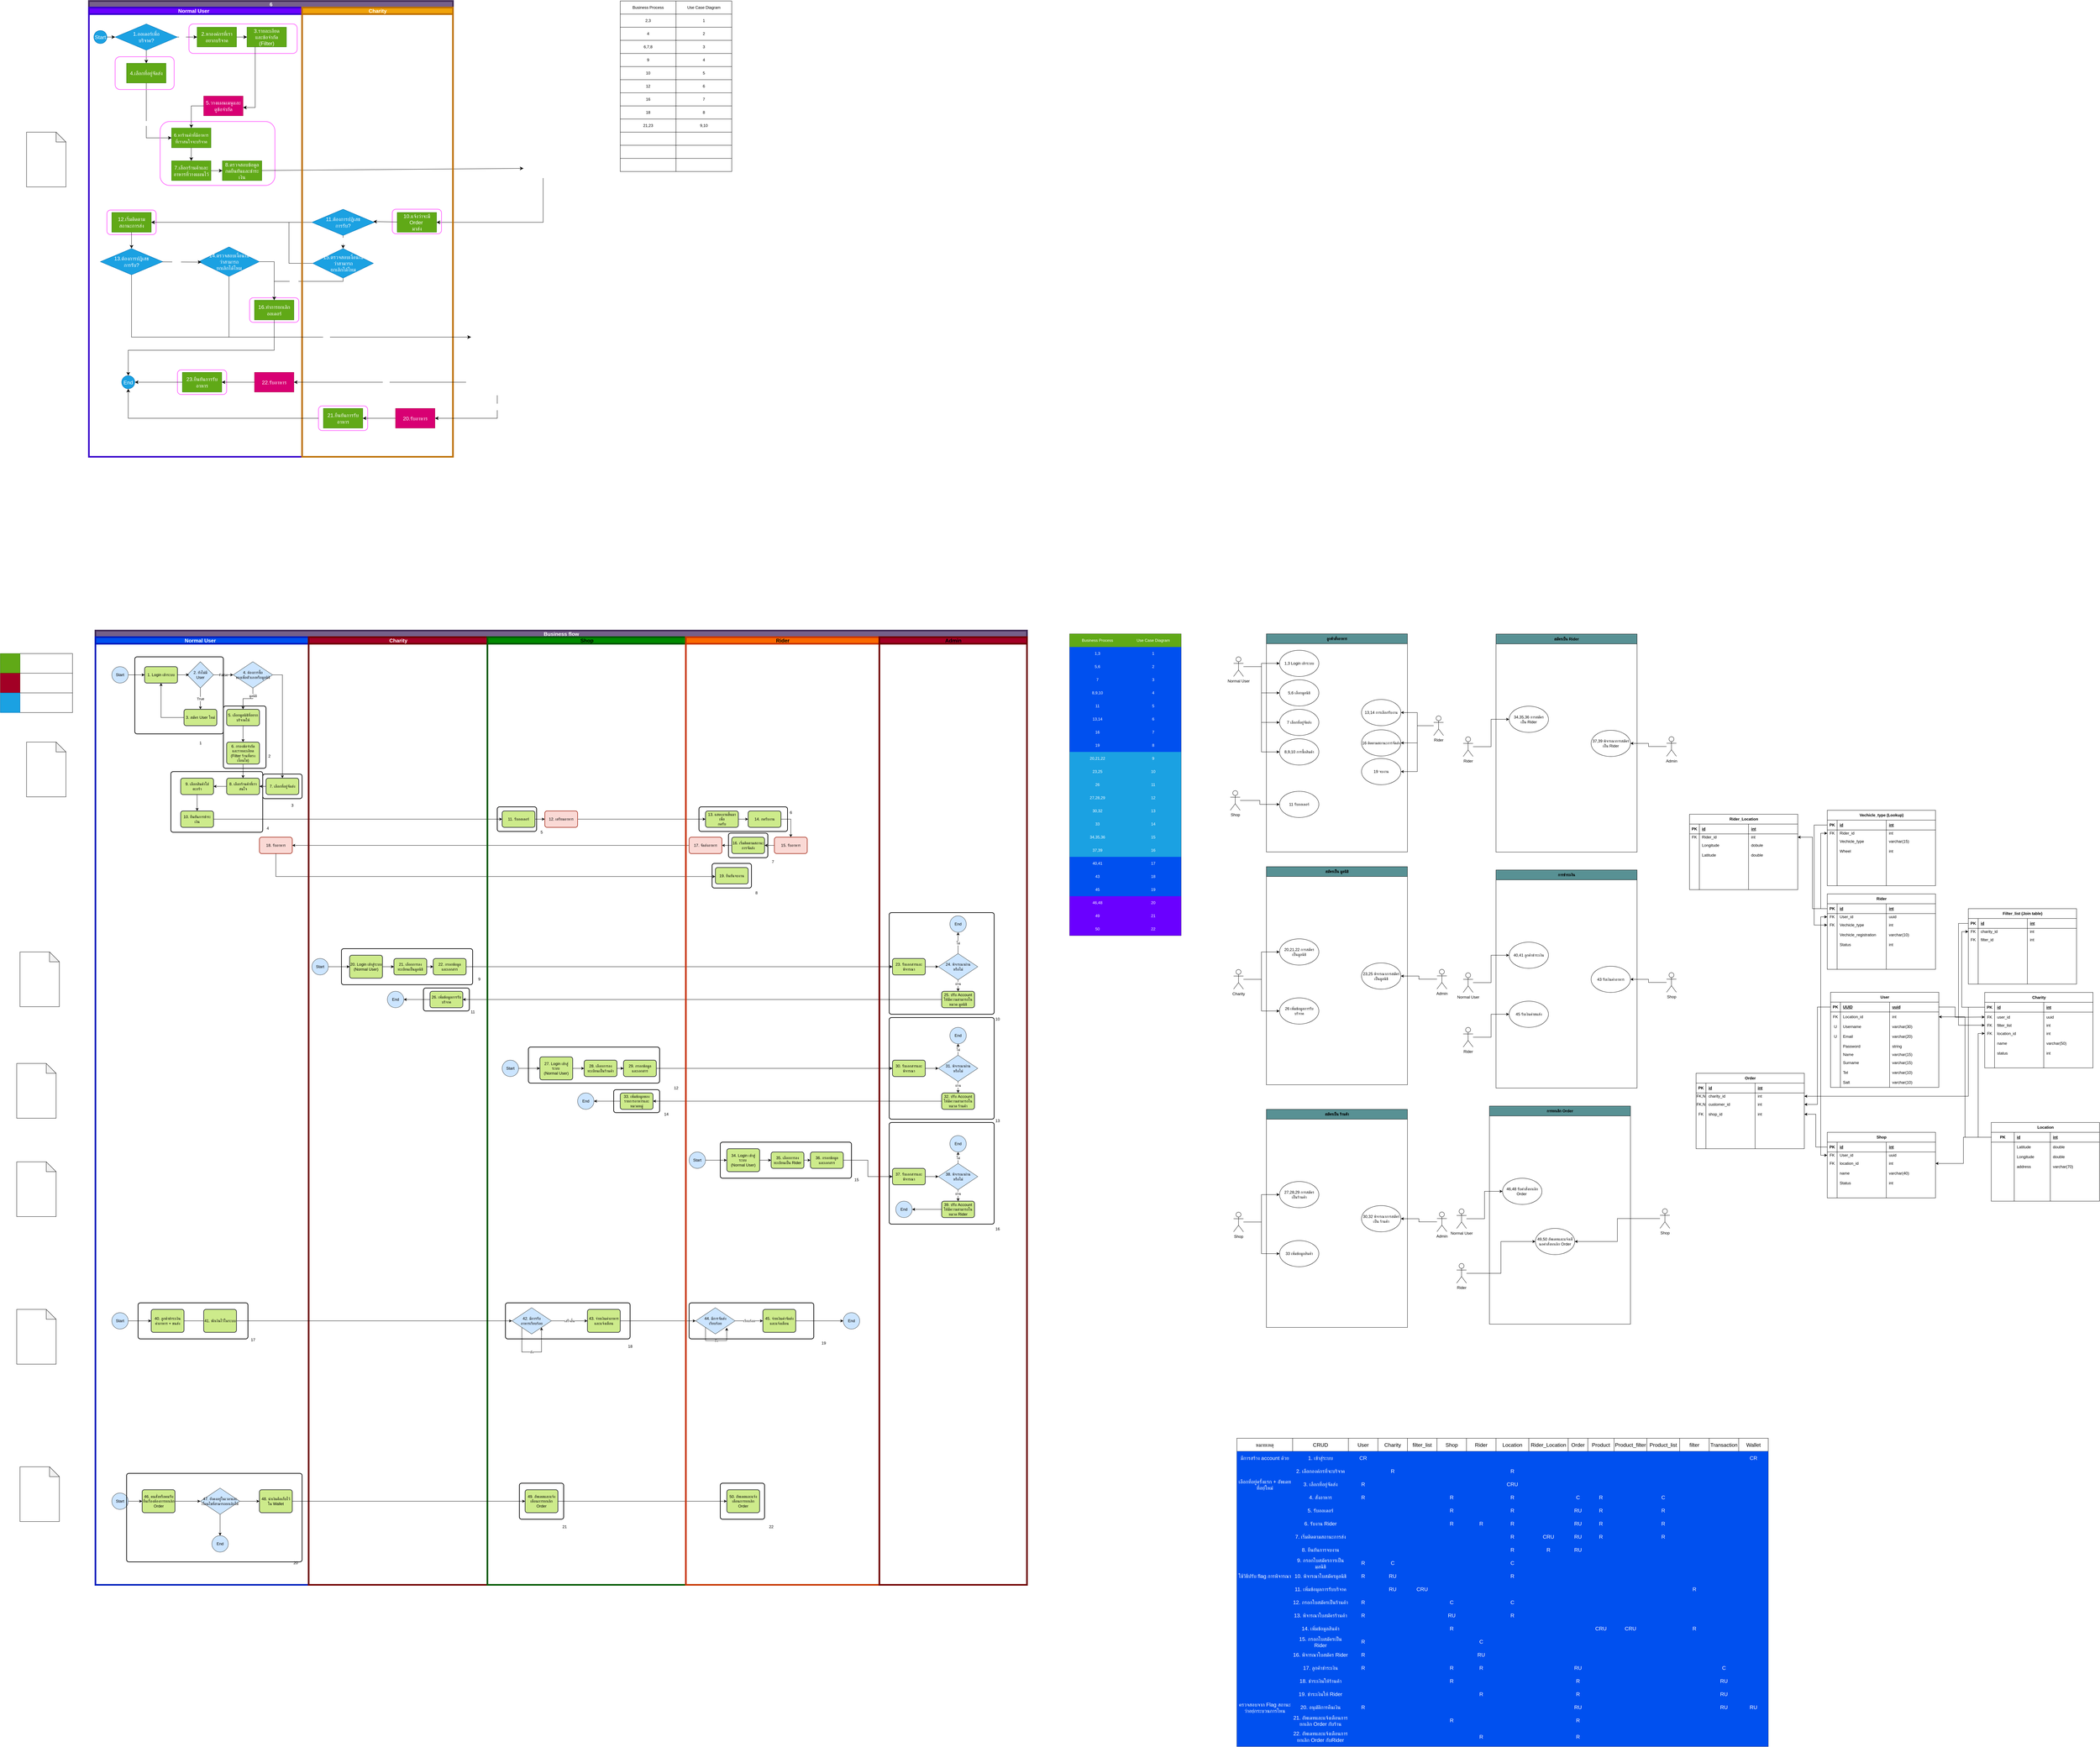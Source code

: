 <mxfile version="26.0.9" pages="2">
  <diagram name="Main" id="v9CTo1Pcj-fNduZIPoUf">
    <mxGraphModel dx="1197" dy="410" grid="1" gridSize="10" guides="1" tooltips="1" connect="1" arrows="1" fold="1" page="0" pageScale="1" pageWidth="827" pageHeight="1169" math="0" shadow="0">
      <root>
        <mxCell id="0" />
        <mxCell id="1" parent="0" />
        <mxCell id="bagXeDP1kk1kO0pdbI4j-6" value="6" style="swimlane;childLayout=stackLayout;resizeParent=1;resizeParentMax=0;startSize=20;html=1;fontSize=16;movable=1;resizable=1;rotatable=1;deletable=1;editable=1;locked=0;connectable=1;fillColor=#76608a;strokeColor=#432D57;fontColor=light-dark(#FFFFFF,#FFFFFF);strokeWidth=5;" parent="1" vertex="1">
          <mxGeometry x="190" y="200" width="1110" height="1390" as="geometry" />
        </mxCell>
        <mxCell id="bagXeDP1kk1kO0pdbI4j-7" value="Normal User&lt;span style=&quot;white-space: pre;&quot;&gt;&#x9;&lt;/span&gt;" style="swimlane;startSize=20;html=1;fontSize=16;fillColor=#6a00ff;strokeColor=#3700CC;fontColor=light-dark(#FFFFFF,#FFFFFF);strokeWidth=5;" parent="bagXeDP1kk1kO0pdbI4j-6" vertex="1">
          <mxGeometry y="20" width="650" height="1370" as="geometry" />
        </mxCell>
        <mxCell id="3Ortr8ya-u4bt8GcygGr-64" value="" style="rounded=1;whiteSpace=wrap;html=1;fontSize=16;strokeColor=#FF66FF;fillColor=none;strokeWidth=2;fontColor=light-dark(#FFFFFF,#FFFFFF);" parent="bagXeDP1kk1kO0pdbI4j-7" vertex="1">
          <mxGeometry x="270" y="1105" width="150" height="75" as="geometry" />
        </mxCell>
        <mxCell id="bagXeDP1kk1kO0pdbI4j-146" value="" style="rounded=1;whiteSpace=wrap;html=1;fontSize=16;strokeColor=#FF66FF;fillColor=none;strokeWidth=2;fontColor=light-dark(#FFFFFF,#FFFFFF);" parent="bagXeDP1kk1kO0pdbI4j-7" vertex="1">
          <mxGeometry x="305.08" y="50" width="330" height="90" as="geometry" />
        </mxCell>
        <mxCell id="3Ortr8ya-u4bt8GcygGr-42" value="" style="rounded=1;whiteSpace=wrap;html=1;fontSize=16;strokeColor=#FF66FF;fillColor=none;strokeWidth=2;fontColor=light-dark(#FFFFFF,#FFFFFF);" parent="bagXeDP1kk1kO0pdbI4j-7" vertex="1">
          <mxGeometry x="490.0" y="885" width="150" height="75" as="geometry" />
        </mxCell>
        <mxCell id="bagXeDP1kk1kO0pdbI4j-135" value="" style="rounded=1;whiteSpace=wrap;html=1;fontSize=16;strokeColor=#FF66FF;fillColor=none;strokeWidth=2;fontColor=light-dark(#FFFFFF,#FFFFFF);" parent="bagXeDP1kk1kO0pdbI4j-7" vertex="1">
          <mxGeometry x="55" y="617.5" width="150" height="75" as="geometry" />
        </mxCell>
        <mxCell id="bagXeDP1kk1kO0pdbI4j-10" value="Start" style="ellipse;whiteSpace=wrap;html=1;aspect=fixed;fontSize=16;fillColor=#1ba1e2;fontColor=light-dark(#FFFFFF,#FFFFFF);strokeColor=#006EAF;" parent="bagXeDP1kk1kO0pdbI4j-7" vertex="1">
          <mxGeometry x="15" y="70" width="40" height="40" as="geometry" />
        </mxCell>
        <mxCell id="bagXeDP1kk1kO0pdbI4j-18" style="edgeStyle=none;curved=1;rounded=0;orthogonalLoop=1;jettySize=auto;html=1;fontSize=12;startSize=8;endSize=8;fontColor=light-dark(#FFFFFF,#FFFFFF);" parent="bagXeDP1kk1kO0pdbI4j-7" source="bagXeDP1kk1kO0pdbI4j-13" target="bagXeDP1kk1kO0pdbI4j-17" edge="1">
          <mxGeometry relative="1" as="geometry" />
        </mxCell>
        <mxCell id="bagXeDP1kk1kO0pdbI4j-13" value="2.หาองค์กรที่เรา&lt;br&gt;อยากบริจาค" style="rounded=0;whiteSpace=wrap;html=1;fontSize=16;fillColor=#60a917;fontColor=light-dark(#FFFFFF,#FFFFFF);strokeColor=#2D7600;" parent="bagXeDP1kk1kO0pdbI4j-7" vertex="1">
          <mxGeometry x="330.08" y="60" width="120" height="60" as="geometry" />
        </mxCell>
        <mxCell id="bagXeDP1kk1kO0pdbI4j-17" value="3.รายละเอียด&lt;br&gt;และข้อจำกัด&lt;br&gt;(Filter)" style="rounded=0;whiteSpace=wrap;html=1;fontSize=16;fillColor=#60a917;fontColor=light-dark(#FFFFFF,#FFFFFF);strokeColor=#2D7600;" parent="bagXeDP1kk1kO0pdbI4j-7" vertex="1">
          <mxGeometry x="482.16" y="60" width="120" height="60" as="geometry" />
        </mxCell>
        <mxCell id="bagXeDP1kk1kO0pdbI4j-19" value="5.วางแผนเมนูและ&lt;br&gt;ดูข้อจำกัด" style="rounded=0;whiteSpace=wrap;html=1;fontSize=16;fillColor=#d80073;fontColor=light-dark(#FFFFFF,#FFFFFF);strokeColor=#A50040;" parent="bagXeDP1kk1kO0pdbI4j-7" vertex="1">
          <mxGeometry x="350.0" y="270" width="120" height="60" as="geometry" />
        </mxCell>
        <mxCell id="3Ortr8ya-u4bt8GcygGr-26" style="edgeStyle=none;curved=1;rounded=0;orthogonalLoop=1;jettySize=auto;html=1;fontSize=12;startSize=8;endSize=8;fontColor=light-dark(#FFFFFF,#FFFFFF);" parent="bagXeDP1kk1kO0pdbI4j-7" source="bagXeDP1kk1kO0pdbI4j-33" target="3Ortr8ya-u4bt8GcygGr-20" edge="1">
          <mxGeometry relative="1" as="geometry" />
        </mxCell>
        <mxCell id="bagXeDP1kk1kO0pdbI4j-33" value="12.เริ่มติดตามสถานะการส่ง" style="rounded=0;whiteSpace=wrap;html=1;fontSize=16;fillColor=#60a917;fontColor=light-dark(#FFFFFF,#FFFFFF);strokeColor=#2D7600;" parent="bagXeDP1kk1kO0pdbI4j-7" vertex="1">
          <mxGeometry x="70.0" y="625" width="120" height="60" as="geometry" />
        </mxCell>
        <mxCell id="bagXeDP1kk1kO0pdbI4j-93" value="End" style="ellipse;whiteSpace=wrap;html=1;aspect=fixed;fontSize=16;fillColor=#1ba1e2;fontColor=light-dark(#FFFFFF,#FFFFFF);strokeColor=#006EAF;" parent="bagXeDP1kk1kO0pdbI4j-7" vertex="1">
          <mxGeometry x="100" y="1122.5" width="40" height="40" as="geometry" />
        </mxCell>
        <mxCell id="3Ortr8ya-u4bt8GcygGr-20" value="13.ต้องการปฎิเสธ&lt;br&gt;การรับ?" style="rhombus;whiteSpace=wrap;html=1;fontSize=16;fillColor=#1ba1e2;fontColor=light-dark(#FFFFFF,#FFFFFF);strokeColor=#006EAF;" parent="bagXeDP1kk1kO0pdbI4j-7" vertex="1">
          <mxGeometry x="35" y="735" width="190" height="80" as="geometry" />
        </mxCell>
        <mxCell id="3Ortr8ya-u4bt8GcygGr-43" style="edgeStyle=orthogonalEdgeStyle;rounded=0;orthogonalLoop=1;jettySize=auto;html=1;entryX=0.5;entryY=0;entryDx=0;entryDy=0;fontSize=12;startSize=8;endSize=8;fontColor=light-dark(#FFFFFF,#FFFFFF);" parent="bagXeDP1kk1kO0pdbI4j-7" source="3Ortr8ya-u4bt8GcygGr-30" target="bagXeDP1kk1kO0pdbI4j-93" edge="1">
          <mxGeometry relative="1" as="geometry">
            <Array as="points">
              <mxPoint x="565" y="1045" />
              <mxPoint x="120" y="1045" />
            </Array>
          </mxGeometry>
        </mxCell>
        <mxCell id="3Ortr8ya-u4bt8GcygGr-30" value="16.ทำการยกเลิก&lt;br&gt;ออเดอร์" style="rounded=0;whiteSpace=wrap;html=1;fontSize=16;fillColor=#60a917;fontColor=light-dark(#FFFFFF,#FFFFFF);strokeColor=#2D7600;" parent="bagXeDP1kk1kO0pdbI4j-7" vertex="1">
          <mxGeometry x="505.0" y="892.5" width="120" height="60" as="geometry" />
        </mxCell>
        <mxCell id="3Ortr8ya-u4bt8GcygGr-36" style="edgeStyle=orthogonalEdgeStyle;rounded=0;orthogonalLoop=1;jettySize=auto;html=1;fontSize=12;startSize=8;endSize=8;exitX=1;exitY=0.5;exitDx=0;exitDy=0;fontColor=light-dark(#FFFFFF,#FFFFFF);" parent="bagXeDP1kk1kO0pdbI4j-7" source="3Ortr8ya-u4bt8GcygGr-31" target="3Ortr8ya-u4bt8GcygGr-30" edge="1">
          <mxGeometry relative="1" as="geometry" />
        </mxCell>
        <mxCell id="3Ortr8ya-u4bt8GcygGr-31" value="&lt;font style=&quot;font-size: 16px;&quot;&gt;14.ตรวจสอบเงื่อนไข&lt;br style=&quot;&quot;&gt;&lt;span style=&quot;&quot;&gt;ว่าสามารถ&lt;br&gt;ยกเลิกได้ไหม&lt;/span&gt;&lt;/font&gt;" style="rhombus;whiteSpace=wrap;html=1;fontSize=16;fillColor=#1ba1e2;fontColor=light-dark(#FFFFFF,#FFFFFF);strokeColor=#006EAF;" parent="bagXeDP1kk1kO0pdbI4j-7" vertex="1">
          <mxGeometry x="334.58" y="730" width="185" height="90" as="geometry" />
        </mxCell>
        <mxCell id="3Ortr8ya-u4bt8GcygGr-32" style="edgeStyle=none;curved=1;rounded=0;orthogonalLoop=1;jettySize=auto;html=1;entryX=0.046;entryY=0.514;entryDx=0;entryDy=0;entryPerimeter=0;fontSize=12;startSize=8;endSize=8;fontColor=light-dark(#FFFFFF,#FFFFFF);" parent="bagXeDP1kk1kO0pdbI4j-7" source="3Ortr8ya-u4bt8GcygGr-20" target="3Ortr8ya-u4bt8GcygGr-31" edge="1">
          <mxGeometry relative="1" as="geometry">
            <mxPoint x="309.997" y="775.877" as="sourcePoint" />
          </mxGeometry>
        </mxCell>
        <mxCell id="3Ortr8ya-u4bt8GcygGr-41" value="Yes" style="edgeLabel;html=1;align=center;verticalAlign=middle;resizable=0;points=[];fontSize=16;fontColor=light-dark(#FFFFFF,#FFFFFF);" parent="3Ortr8ya-u4bt8GcygGr-32" vertex="1" connectable="0">
          <mxGeometry x="-0.269" y="1" relative="1" as="geometry">
            <mxPoint as="offset" />
          </mxGeometry>
        </mxCell>
        <mxCell id="3Ortr8ya-u4bt8GcygGr-45" style="edgeStyle=orthogonalEdgeStyle;rounded=0;orthogonalLoop=1;jettySize=auto;html=1;entryX=1.001;entryY=0.581;entryDx=0;entryDy=0;entryPerimeter=0;fontSize=12;startSize=8;endSize=8;fontColor=light-dark(#FFFFFF,#FFFFFF);" parent="bagXeDP1kk1kO0pdbI4j-7" source="bagXeDP1kk1kO0pdbI4j-17" target="bagXeDP1kk1kO0pdbI4j-19" edge="1">
          <mxGeometry relative="1" as="geometry">
            <Array as="points">
              <mxPoint x="507" y="305" />
            </Array>
          </mxGeometry>
        </mxCell>
        <mxCell id="3Ortr8ya-u4bt8GcygGr-47" value="Yes" style="edgeStyle=orthogonalEdgeStyle;rounded=0;orthogonalLoop=1;jettySize=auto;html=1;fontSize=12;startSize=8;endSize=8;exitX=0.5;exitY=1;exitDx=0;exitDy=0;fontColor=light-dark(#FFFFFF,#FFFFFF);entryX=0;entryY=0.5;entryDx=0;entryDy=0;" parent="bagXeDP1kk1kO0pdbI4j-7" source="3Ortr8ya-u4bt8GcygGr-73" target="bagXeDP1kk1kO0pdbI4j-22" edge="1">
          <mxGeometry relative="1" as="geometry">
            <mxPoint x="175" y="310.541" as="targetPoint" />
          </mxGeometry>
        </mxCell>
        <mxCell id="3Ortr8ya-u4bt8GcygGr-49" style="edgeStyle=none;curved=1;rounded=0;orthogonalLoop=1;jettySize=auto;html=1;fontSize=12;startSize=8;endSize=8;exitX=1;exitY=0.5;exitDx=0;exitDy=0;fontColor=light-dark(#FFFFFF,#FFFFFF);" parent="bagXeDP1kk1kO0pdbI4j-7" source="3Ortr8ya-u4bt8GcygGr-46" target="bagXeDP1kk1kO0pdbI4j-13" edge="1">
          <mxGeometry relative="1" as="geometry">
            <mxPoint x="269.995" y="92.859" as="sourcePoint" />
          </mxGeometry>
        </mxCell>
        <mxCell id="3Ortr8ya-u4bt8GcygGr-51" value="No" style="edgeLabel;html=1;align=center;verticalAlign=middle;resizable=0;points=[];fontSize=16;fontColor=light-dark(#FFFFFF,#FFFFFF);" parent="3Ortr8ya-u4bt8GcygGr-49" vertex="1" connectable="0">
          <mxGeometry x="-0.51" y="-1" relative="1" as="geometry">
            <mxPoint as="offset" />
          </mxGeometry>
        </mxCell>
        <mxCell id="3Ortr8ya-u4bt8GcygGr-74" style="edgeStyle=none;curved=1;rounded=0;orthogonalLoop=1;jettySize=auto;html=1;fontSize=12;startSize=8;endSize=8;fontColor=light-dark(#FFFFFF,#FFFFFF);" parent="bagXeDP1kk1kO0pdbI4j-7" source="3Ortr8ya-u4bt8GcygGr-46" target="3Ortr8ya-u4bt8GcygGr-73" edge="1">
          <mxGeometry relative="1" as="geometry" />
        </mxCell>
        <mxCell id="3Ortr8ya-u4bt8GcygGr-46" value="1.ออเดอร์เพื่อ&lt;br&gt;บริจาค?" style="rhombus;whiteSpace=wrap;html=1;fontSize=16;fillColor=#1ba1e2;fontColor=light-dark(#FFFFFF,#FFFFFF);strokeColor=#006EAF;" parent="bagXeDP1kk1kO0pdbI4j-7" vertex="1">
          <mxGeometry x="80" y="50" width="190" height="80" as="geometry" />
        </mxCell>
        <mxCell id="3Ortr8ya-u4bt8GcygGr-52" style="edgeStyle=none;curved=1;rounded=0;orthogonalLoop=1;jettySize=auto;html=1;fontSize=12;startSize=8;endSize=8;fontColor=light-dark(#FFFFFF,#FFFFFF);" parent="bagXeDP1kk1kO0pdbI4j-7" source="bagXeDP1kk1kO0pdbI4j-10" edge="1">
          <mxGeometry relative="1" as="geometry">
            <mxPoint x="80.0" y="90" as="targetPoint" />
          </mxGeometry>
        </mxCell>
        <mxCell id="3Ortr8ya-u4bt8GcygGr-62" value="22.รับอาหาร" style="rounded=0;whiteSpace=wrap;html=1;fontSize=16;fillColor=#d80073;fontColor=light-dark(#FFFFFF,#FFFFFF);strokeColor=#A50040;" parent="bagXeDP1kk1kO0pdbI4j-7" vertex="1">
          <mxGeometry x="505" y="1112.5" width="120" height="60" as="geometry" />
        </mxCell>
        <mxCell id="3Ortr8ya-u4bt8GcygGr-68" style="edgeStyle=none;curved=1;rounded=0;orthogonalLoop=1;jettySize=auto;html=1;fontSize=12;startSize=8;endSize=8;fontColor=light-dark(#FFFFFF,#FFFFFF);" parent="bagXeDP1kk1kO0pdbI4j-7" source="3Ortr8ya-u4bt8GcygGr-63" target="bagXeDP1kk1kO0pdbI4j-93" edge="1">
          <mxGeometry relative="1" as="geometry" />
        </mxCell>
        <mxCell id="3Ortr8ya-u4bt8GcygGr-63" value="23.ยืนยันการรับอาหาร" style="rounded=0;whiteSpace=wrap;html=1;fontSize=16;fillColor=#60a917;fontColor=light-dark(#FFFFFF,#FFFFFF);strokeColor=#2D7600;" parent="bagXeDP1kk1kO0pdbI4j-7" vertex="1">
          <mxGeometry x="285.0" y="1112.5" width="120" height="60" as="geometry" />
        </mxCell>
        <mxCell id="3Ortr8ya-u4bt8GcygGr-61" style="edgeStyle=none;curved=1;rounded=0;orthogonalLoop=1;jettySize=auto;html=1;entryX=1;entryY=0.5;entryDx=0;entryDy=0;fontSize=12;startSize=8;endSize=8;fontColor=light-dark(#FFFFFF,#FFFFFF);" parent="bagXeDP1kk1kO0pdbI4j-7" source="3Ortr8ya-u4bt8GcygGr-62" target="3Ortr8ya-u4bt8GcygGr-63" edge="1">
          <mxGeometry relative="1" as="geometry" />
        </mxCell>
        <mxCell id="3Ortr8ya-u4bt8GcygGr-73" value="4.เลือกที่อยู่จัดส่ง" style="rounded=0;whiteSpace=wrap;html=1;fontSize=16;fillColor=#60a917;fontColor=light-dark(#FFFFFF,#FFFFFF);strokeColor=#2D7600;" parent="bagXeDP1kk1kO0pdbI4j-7" vertex="1">
          <mxGeometry x="115.0" y="170" width="120" height="60" as="geometry" />
        </mxCell>
        <mxCell id="6HLrVkyrPmQ0nML5DA6s-310" value="" style="rounded=1;whiteSpace=wrap;html=1;fontSize=16;strokeColor=#FF66FF;fillColor=none;strokeWidth=2;fontColor=light-dark(#FFFFFF,#FFFFFF);" parent="bagXeDP1kk1kO0pdbI4j-7" vertex="1">
          <mxGeometry x="80" y="150" width="180" height="100" as="geometry" />
        </mxCell>
        <mxCell id="bagXeDP1kk1kO0pdbI4j-131" value="" style="rounded=1;whiteSpace=wrap;html=1;fontSize=16;strokeColor=#FF66FF;fillColor=none;strokeWidth=2;fontColor=light-dark(#FFFFFF,#FFFFFF);" parent="bagXeDP1kk1kO0pdbI4j-7" vertex="1">
          <mxGeometry x="217.16" y="347.5" width="350" height="195" as="geometry" />
        </mxCell>
        <mxCell id="bagXeDP1kk1kO0pdbI4j-23" style="edgeStyle=orthogonalEdgeStyle;rounded=0;orthogonalLoop=1;jettySize=auto;html=1;fontSize=12;startSize=8;endSize=8;entryX=0.5;entryY=0;entryDx=0;entryDy=0;fontColor=light-dark(#FFFFFF,#FFFFFF);exitX=0;exitY=0.5;exitDx=0;exitDy=0;" parent="bagXeDP1kk1kO0pdbI4j-7" source="bagXeDP1kk1kO0pdbI4j-19" target="bagXeDP1kk1kO0pdbI4j-22" edge="1">
          <mxGeometry relative="1" as="geometry">
            <mxPoint x="422.16" y="307.5" as="sourcePoint" />
          </mxGeometry>
        </mxCell>
        <mxCell id="bagXeDP1kk1kO0pdbI4j-25" style="edgeStyle=none;curved=1;rounded=0;orthogonalLoop=1;jettySize=auto;html=1;fontSize=12;startSize=8;endSize=8;fontColor=light-dark(#FFFFFF,#FFFFFF);" parent="bagXeDP1kk1kO0pdbI4j-7" source="bagXeDP1kk1kO0pdbI4j-22" target="bagXeDP1kk1kO0pdbI4j-24" edge="1">
          <mxGeometry relative="1" as="geometry" />
        </mxCell>
        <mxCell id="bagXeDP1kk1kO0pdbI4j-22" value="&lt;font style=&quot;font-size: 14px;&quot;&gt;6.หาร้านค้าที่มีอาหาร&lt;br&gt;ที่เราสนใจจะบริจาค&lt;/font&gt;" style="rounded=0;whiteSpace=wrap;html=1;fontSize=16;fillColor=#60a917;fontColor=light-dark(#FFFFFF,#FFFFFF);strokeColor=#2D7600;" parent="bagXeDP1kk1kO0pdbI4j-7" vertex="1">
          <mxGeometry x="252.16" y="367.5" width="120" height="60" as="geometry" />
        </mxCell>
        <mxCell id="bagXeDP1kk1kO0pdbI4j-26" style="edgeStyle=none;curved=1;rounded=0;orthogonalLoop=1;jettySize=auto;html=1;fontSize=12;startSize=8;endSize=8;fontColor=light-dark(#FFFFFF,#FFFFFF);" parent="bagXeDP1kk1kO0pdbI4j-7" source="bagXeDP1kk1kO0pdbI4j-24" edge="1">
          <mxGeometry relative="1" as="geometry">
            <mxPoint x="407.16" y="497.5" as="targetPoint" />
          </mxGeometry>
        </mxCell>
        <mxCell id="bagXeDP1kk1kO0pdbI4j-24" value="7.เลือกร้านค้าและ&lt;br&gt;อาหารที่วางแผนไว้" style="rounded=0;whiteSpace=wrap;html=1;fontSize=16;fillColor=#60a917;fontColor=light-dark(#FFFFFF,#FFFFFF);strokeColor=#2D7600;" parent="bagXeDP1kk1kO0pdbI4j-7" vertex="1">
          <mxGeometry x="252.16" y="467.5" width="120" height="60" as="geometry" />
        </mxCell>
        <mxCell id="bagXeDP1kk1kO0pdbI4j-28" value="8.ตรวจสอบข้อมูล&lt;br&gt;กดยืนยันและชำระเงิน" style="rounded=0;whiteSpace=wrap;html=1;fontSize=16;fillColor=#60a917;fontColor=light-dark(#FFFFFF,#FFFFFF);strokeColor=#2D7600;" parent="bagXeDP1kk1kO0pdbI4j-7" vertex="1">
          <mxGeometry x="407.16" y="467.5" width="120" height="60" as="geometry" />
        </mxCell>
        <mxCell id="6HLrVkyrPmQ0nML5DA6s-313" value="3" style="text;html=1;align=center;verticalAlign=middle;resizable=0;points=[];autosize=1;strokeColor=none;fillColor=none;fontSize=16;fontColor=light-dark(#FFFFFF,#FFFFFF);" parent="bagXeDP1kk1kO0pdbI4j-7" vertex="1">
          <mxGeometry x="572.16" y="435.5" width="30" height="30" as="geometry" />
        </mxCell>
        <mxCell id="bagXeDP1kk1kO0pdbI4j-31" style="edgeStyle=orthogonalEdgeStyle;rounded=0;orthogonalLoop=1;jettySize=auto;html=1;fontSize=12;startSize=8;endSize=8;entryX=1;entryY=0.5;entryDx=0;entryDy=0;exitX=0.5;exitY=1;exitDx=0;exitDy=0;fontColor=light-dark(#FFFFFF,#FFFFFF);" parent="bagXeDP1kk1kO0pdbI4j-6" target="bagXeDP1kk1kO0pdbI4j-32" edge="1">
          <mxGeometry relative="1" as="geometry">
            <mxPoint x="840.0" y="600" as="targetPoint" />
            <Array as="points">
              <mxPoint x="1385" y="675" />
            </Array>
            <mxPoint x="1385" y="540" as="sourcePoint" />
          </mxGeometry>
        </mxCell>
        <mxCell id="bagXeDP1kk1kO0pdbI4j-29" style="edgeStyle=none;curved=1;rounded=0;orthogonalLoop=1;jettySize=auto;html=1;fontSize=12;startSize=8;endSize=8;fontColor=light-dark(#FFFFFF,#FFFFFF);" parent="bagXeDP1kk1kO0pdbI4j-6" source="bagXeDP1kk1kO0pdbI4j-28" edge="1">
          <mxGeometry relative="1" as="geometry">
            <mxPoint x="1325" y="510.49" as="targetPoint" />
          </mxGeometry>
        </mxCell>
        <mxCell id="3Ortr8ya-u4bt8GcygGr-22" style="edgeStyle=none;curved=1;rounded=0;orthogonalLoop=1;jettySize=auto;html=1;fontSize=12;startSize=8;endSize=8;fontColor=light-dark(#FFFFFF,#FFFFFF);" parent="bagXeDP1kk1kO0pdbI4j-6" source="3Ortr8ya-u4bt8GcygGr-19" target="bagXeDP1kk1kO0pdbI4j-33" edge="1">
          <mxGeometry relative="1" as="geometry" />
        </mxCell>
        <mxCell id="3Ortr8ya-u4bt8GcygGr-23" value="No" style="edgeLabel;html=1;align=center;verticalAlign=middle;resizable=0;points=[];fontSize=16;fontColor=light-dark(#FFFFFF,#FFFFFF);" parent="3Ortr8ya-u4bt8GcygGr-22" vertex="1" connectable="0">
          <mxGeometry x="-0.11" y="1" relative="1" as="geometry">
            <mxPoint as="offset" />
          </mxGeometry>
        </mxCell>
        <mxCell id="3Ortr8ya-u4bt8GcygGr-35" style="edgeStyle=orthogonalEdgeStyle;rounded=0;orthogonalLoop=1;jettySize=auto;html=1;fontSize=12;startSize=8;endSize=8;entryX=0.5;entryY=0;entryDx=0;entryDy=0;fontColor=light-dark(#FFFFFF,#FFFFFF);" parent="bagXeDP1kk1kO0pdbI4j-6" source="3Ortr8ya-u4bt8GcygGr-33" target="3Ortr8ya-u4bt8GcygGr-30" edge="1">
          <mxGeometry relative="1" as="geometry">
            <mxPoint x="430.0" y="875" as="targetPoint" />
            <Array as="points">
              <mxPoint x="775" y="855" />
              <mxPoint x="565" y="855" />
            </Array>
          </mxGeometry>
        </mxCell>
        <mxCell id="3Ortr8ya-u4bt8GcygGr-39" value="Yes" style="edgeLabel;html=1;align=center;verticalAlign=middle;resizable=0;points=[];fontSize=16;fontColor=light-dark(#FFFFFF,#FFFFFF);" parent="3Ortr8ya-u4bt8GcygGr-35" vertex="1" connectable="0">
          <mxGeometry x="0.153" y="3" relative="1" as="geometry">
            <mxPoint as="offset" />
          </mxGeometry>
        </mxCell>
        <mxCell id="3Ortr8ya-u4bt8GcygGr-44" style="edgeStyle=orthogonalEdgeStyle;rounded=0;orthogonalLoop=1;jettySize=auto;html=1;entryX=1;entryY=0.5;entryDx=0;entryDy=0;fontSize=12;startSize=8;endSize=8;fontColor=light-dark(#FFFFFF,#FFFFFF);" parent="bagXeDP1kk1kO0pdbI4j-6" source="3Ortr8ya-u4bt8GcygGr-33" target="bagXeDP1kk1kO0pdbI4j-33" edge="1">
          <mxGeometry relative="1" as="geometry">
            <Array as="points">
              <mxPoint x="610" y="800" />
              <mxPoint x="610" y="675" />
            </Array>
          </mxGeometry>
        </mxCell>
        <mxCell id="bagXeDP1kk1kO0pdbI4j-8" value="Charity" style="swimlane;startSize=20;html=1;fontSize=16;fillColor=#f0a30a;fontColor=light-dark(#FFFFFF,#FFFFFF);strokeColor=#BD7000;strokeWidth=5;" parent="bagXeDP1kk1kO0pdbI4j-6" vertex="1">
          <mxGeometry x="650" y="20" width="460" height="1370" as="geometry" />
        </mxCell>
        <mxCell id="bagXeDP1kk1kO0pdbI4j-137" value="" style="rounded=1;whiteSpace=wrap;html=1;fontSize=16;strokeColor=#FF66FF;fillColor=none;strokeWidth=2;fontColor=light-dark(#FFFFFF,#FFFFFF);" parent="bagXeDP1kk1kO0pdbI4j-8" vertex="1">
          <mxGeometry x="50" y="1215" width="150" height="75" as="geometry" />
        </mxCell>
        <mxCell id="bagXeDP1kk1kO0pdbI4j-134" value="" style="rounded=1;whiteSpace=wrap;html=1;fontSize=16;strokeColor=#FF66FF;fillColor=none;strokeWidth=2;fontColor=light-dark(#FFFFFF,#FFFFFF);" parent="bagXeDP1kk1kO0pdbI4j-8" vertex="1">
          <mxGeometry x="275" y="615" width="150" height="75" as="geometry" />
        </mxCell>
        <mxCell id="bagXeDP1kk1kO0pdbI4j-32" value="10.แจ้งว่าจะมี Order&amp;nbsp;&lt;br&gt;มาส่ง" style="rounded=0;whiteSpace=wrap;html=1;fontSize=16;fillColor=#60a917;fontColor=light-dark(#FFFFFF,#FFFFFF);strokeColor=#2D7600;" parent="bagXeDP1kk1kO0pdbI4j-8" vertex="1">
          <mxGeometry x="290.0" y="625" width="120" height="60" as="geometry" />
        </mxCell>
        <mxCell id="bagXeDP1kk1kO0pdbI4j-92" style="edgeStyle=none;curved=1;rounded=0;orthogonalLoop=1;jettySize=auto;html=1;entryX=1;entryY=0.5;entryDx=0;entryDy=0;fontSize=12;startSize=8;endSize=8;fontColor=light-dark(#FFFFFF,#FFFFFF);" parent="bagXeDP1kk1kO0pdbI4j-8" source="bagXeDP1kk1kO0pdbI4j-89" target="bagXeDP1kk1kO0pdbI4j-91" edge="1">
          <mxGeometry relative="1" as="geometry" />
        </mxCell>
        <mxCell id="bagXeDP1kk1kO0pdbI4j-89" value="20.รับอาหาร" style="rounded=0;whiteSpace=wrap;html=1;fontSize=16;fillColor=#d80073;fontColor=light-dark(#FFFFFF,#FFFFFF);strokeColor=#A50040;" parent="bagXeDP1kk1kO0pdbI4j-8" vertex="1">
          <mxGeometry x="285" y="1222.5" width="120" height="60" as="geometry" />
        </mxCell>
        <mxCell id="bagXeDP1kk1kO0pdbI4j-91" value="21.ยืนยันการรับอาหาร" style="rounded=0;whiteSpace=wrap;html=1;fontSize=16;fillColor=#60a917;fontColor=light-dark(#FFFFFF,#FFFFFF);strokeColor=#2D7600;" parent="bagXeDP1kk1kO0pdbI4j-8" vertex="1">
          <mxGeometry x="65.0" y="1222.5" width="120" height="60" as="geometry" />
        </mxCell>
        <mxCell id="3Ortr8ya-u4bt8GcygGr-34" style="edgeStyle=none;curved=1;rounded=0;orthogonalLoop=1;jettySize=auto;html=1;fontSize=12;startSize=8;endSize=8;fontColor=light-dark(#FFFFFF,#FFFFFF);" parent="bagXeDP1kk1kO0pdbI4j-8" source="3Ortr8ya-u4bt8GcygGr-19" target="3Ortr8ya-u4bt8GcygGr-33" edge="1">
          <mxGeometry relative="1" as="geometry" />
        </mxCell>
        <mxCell id="3Ortr8ya-u4bt8GcygGr-40" value="Yes" style="edgeLabel;html=1;align=center;verticalAlign=middle;resizable=0;points=[];fontSize=16;fontColor=light-dark(#FFFFFF,#FFFFFF);" parent="3Ortr8ya-u4bt8GcygGr-34" vertex="1" connectable="0">
          <mxGeometry x="-0.197" y="2" relative="1" as="geometry">
            <mxPoint as="offset" />
          </mxGeometry>
        </mxCell>
        <mxCell id="3Ortr8ya-u4bt8GcygGr-19" value="11.ต้องการปฎิเสธ&lt;br&gt;การรับ?" style="rhombus;whiteSpace=wrap;html=1;fontSize=16;fillColor=#1ba1e2;fontColor=light-dark(#FFFFFF,#FFFFFF);strokeColor=#006EAF;" parent="bagXeDP1kk1kO0pdbI4j-8" vertex="1">
          <mxGeometry x="30" y="615" width="190" height="80" as="geometry" />
        </mxCell>
        <mxCell id="3Ortr8ya-u4bt8GcygGr-21" style="edgeStyle=none;curved=1;rounded=0;orthogonalLoop=1;jettySize=auto;html=1;entryX=0.985;entryY=0.471;entryDx=0;entryDy=0;entryPerimeter=0;fontSize=12;startSize=8;endSize=8;fontColor=light-dark(#FFFFFF,#FFFFFF);" parent="bagXeDP1kk1kO0pdbI4j-8" source="bagXeDP1kk1kO0pdbI4j-32" target="3Ortr8ya-u4bt8GcygGr-19" edge="1">
          <mxGeometry relative="1" as="geometry" />
        </mxCell>
        <mxCell id="3Ortr8ya-u4bt8GcygGr-33" value="&lt;font style=&quot;font-size: 16px;&quot;&gt;15.ตรวจสอบเงื่อนไข&lt;br style=&quot;&quot;&gt;&lt;span style=&quot;&quot;&gt;ว่าสามารถ&lt;br&gt;ยกเลิกได้ไหม&lt;/span&gt;&lt;/font&gt;" style="rhombus;whiteSpace=wrap;html=1;fontSize=16;fillColor=#1ba1e2;fontColor=light-dark(#FFFFFF,#FFFFFF);strokeColor=#006EAF;" parent="bagXeDP1kk1kO0pdbI4j-8" vertex="1">
          <mxGeometry x="32.5" y="735" width="185" height="90" as="geometry" />
        </mxCell>
        <mxCell id="3Ortr8ya-u4bt8GcygGr-53" style="edgeStyle=orthogonalEdgeStyle;rounded=0;orthogonalLoop=1;jettySize=auto;html=1;entryX=0;entryY=0.5;entryDx=0;entryDy=0;fontSize=12;startSize=8;endSize=8;fontColor=light-dark(#FFFFFF,#FFFFFF);" parent="bagXeDP1kk1kO0pdbI4j-6" source="3Ortr8ya-u4bt8GcygGr-20" edge="1">
          <mxGeometry relative="1" as="geometry">
            <Array as="points">
              <mxPoint x="130" y="1025" />
            </Array>
            <mxPoint x="1165" y="1025" as="targetPoint" />
          </mxGeometry>
        </mxCell>
        <mxCell id="3Ortr8ya-u4bt8GcygGr-65" style="edgeStyle=orthogonalEdgeStyle;rounded=0;orthogonalLoop=1;jettySize=auto;html=1;entryX=1;entryY=0.5;entryDx=0;entryDy=0;fontSize=12;startSize=8;endSize=8;fontColor=light-dark(#FFFFFF,#FFFFFF);" parent="bagXeDP1kk1kO0pdbI4j-6" target="bagXeDP1kk1kO0pdbI4j-89" edge="1">
          <mxGeometry relative="1" as="geometry">
            <Array as="points">
              <mxPoint x="1245" y="1272" />
            </Array>
            <mxPoint x="1245" y="1202.5" as="sourcePoint" />
          </mxGeometry>
        </mxCell>
        <mxCell id="3Ortr8ya-u4bt8GcygGr-70" value="No" style="edgeLabel;html=1;align=center;verticalAlign=middle;resizable=0;points=[];fontSize=16;fontColor=light-dark(#FFFFFF,#FFFFFF);" parent="3Ortr8ya-u4bt8GcygGr-65" vertex="1" connectable="0">
          <mxGeometry x="-0.733" y="1" relative="1" as="geometry">
            <mxPoint as="offset" />
          </mxGeometry>
        </mxCell>
        <mxCell id="3Ortr8ya-u4bt8GcygGr-81" value="Yes" style="edgeLabel;html=1;align=center;verticalAlign=middle;resizable=0;points=[];fontSize=16;fontColor=light-dark(#FFFFFF,#FFFFFF);" parent="3Ortr8ya-u4bt8GcygGr-65" vertex="1" connectable="0">
          <mxGeometry x="-0.729" y="2" relative="1" as="geometry">
            <mxPoint as="offset" />
          </mxGeometry>
        </mxCell>
        <mxCell id="3Ortr8ya-u4bt8GcygGr-66" style="edgeStyle=none;curved=1;rounded=0;orthogonalLoop=1;jettySize=auto;html=1;fontSize=12;startSize=8;endSize=8;fontColor=light-dark(#FFFFFF,#FFFFFF);" parent="bagXeDP1kk1kO0pdbI4j-6" target="3Ortr8ya-u4bt8GcygGr-62" edge="1">
          <mxGeometry relative="1" as="geometry">
            <mxPoint x="1150" y="1162.5" as="sourcePoint" />
          </mxGeometry>
        </mxCell>
        <mxCell id="3Ortr8ya-u4bt8GcygGr-71" value="No" style="edgeLabel;html=1;align=center;verticalAlign=middle;resizable=0;points=[];fontSize=16;fontColor=light-dark(#FFFFFF,#FFFFFF);" parent="3Ortr8ya-u4bt8GcygGr-66" vertex="1" connectable="0">
          <mxGeometry x="-0.069" y="1" relative="1" as="geometry">
            <mxPoint as="offset" />
          </mxGeometry>
        </mxCell>
        <mxCell id="3Ortr8ya-u4bt8GcygGr-69" style="edgeStyle=orthogonalEdgeStyle;rounded=0;orthogonalLoop=1;jettySize=auto;html=1;entryX=0.5;entryY=1;entryDx=0;entryDy=0;fontSize=12;startSize=8;endSize=8;fontColor=light-dark(#FFFFFF,#FFFFFF);" parent="bagXeDP1kk1kO0pdbI4j-6" source="bagXeDP1kk1kO0pdbI4j-137" target="bagXeDP1kk1kO0pdbI4j-93" edge="1">
          <mxGeometry relative="1" as="geometry" />
        </mxCell>
        <mxCell id="3Ortr8ya-u4bt8GcygGr-75" style="edgeStyle=orthogonalEdgeStyle;rounded=0;orthogonalLoop=1;jettySize=auto;html=1;entryX=0;entryY=0.5;entryDx=0;entryDy=0;fontSize=12;startSize=8;endSize=8;fontColor=light-dark(#FFFFFF,#FFFFFF);" parent="bagXeDP1kk1kO0pdbI4j-6" source="3Ortr8ya-u4bt8GcygGr-31" edge="1">
          <mxGeometry relative="1" as="geometry">
            <Array as="points">
              <mxPoint x="427" y="1025" />
            </Array>
            <mxPoint x="1165" y="1025" as="targetPoint" />
          </mxGeometry>
        </mxCell>
        <mxCell id="3Ortr8ya-u4bt8GcygGr-77" value="No" style="edgeLabel;html=1;align=center;verticalAlign=middle;resizable=0;points=[];fontSize=16;fontColor=light-dark(#FFFFFF,#FFFFFF);" parent="3Ortr8ya-u4bt8GcygGr-75" vertex="1" connectable="0">
          <mxGeometry x="0.044" y="1" relative="1" as="geometry">
            <mxPoint as="offset" />
          </mxGeometry>
        </mxCell>
        <mxCell id="bagXeDP1kk1kO0pdbI4j-138" value="Flow ที่ 1&lt;br&gt;ลูกค้าสั่งอาหาร" style="shape=note;whiteSpace=wrap;html=1;backgroundOutline=1;darkOpacity=0.05;fontSize=16;fontColor=light-dark(#FFFFFF,#FFFFFF);" parent="1" vertex="1">
          <mxGeometry y="600" width="120" height="167" as="geometry" />
        </mxCell>
        <mxCell id="6HLrVkyrPmQ0nML5DA6s-20" value="" style="shape=partialRectangle;html=1;whiteSpace=wrap;connectable=0;strokeColor=inherit;overflow=hidden;fillColor=none;top=0;left=0;bottom=0;right=0;pointerEvents=1;fontSize=16;fontColor=light-dark(#FFFFFF,#FFFFFF);" parent="1" vertex="1">
          <mxGeometry x="2410" y="450" width="60" height="40" as="geometry">
            <mxRectangle width="60" height="40" as="alternateBounds" />
          </mxGeometry>
        </mxCell>
        <mxCell id="6HLrVkyrPmQ0nML5DA6s-311" value="1" style="text;html=1;align=center;verticalAlign=middle;resizable=0;points=[];autosize=1;strokeColor=none;fillColor=none;fontSize=16;fontColor=light-dark(#FFFFFF,#FFFFFF);" parent="1" vertex="1">
          <mxGeometry x="785" y="358" width="30" height="30" as="geometry" />
        </mxCell>
        <mxCell id="6HLrVkyrPmQ0nML5DA6s-312" value="2" style="text;html=1;align=center;verticalAlign=middle;resizable=0;points=[];autosize=1;strokeColor=none;fillColor=none;fontSize=16;fontColor=light-dark(#FFFFFF,#FFFFFF);" parent="1" vertex="1">
          <mxGeometry x="455" y="428" width="30" height="30" as="geometry" />
        </mxCell>
        <mxCell id="6HLrVkyrPmQ0nML5DA6s-315" value="5" style="text;html=1;align=center;verticalAlign=middle;resizable=0;points=[];autosize=1;strokeColor=none;fillColor=none;fontSize=16;fontColor=light-dark(#FFFFFF,#FFFFFF);" parent="1" vertex="1">
          <mxGeometry x="1215" y="923" width="30" height="30" as="geometry" />
        </mxCell>
        <mxCell id="6HLrVkyrPmQ0nML5DA6s-316" value="6" style="text;html=1;align=center;verticalAlign=middle;resizable=0;points=[];autosize=1;strokeColor=none;fillColor=none;fontSize=16;fontColor=light-dark(#FFFFFF,#FFFFFF);" parent="1" vertex="1">
          <mxGeometry x="395" y="903" width="30" height="30" as="geometry" />
        </mxCell>
        <mxCell id="6HLrVkyrPmQ0nML5DA6s-317" value="7" style="text;html=1;align=center;verticalAlign=middle;resizable=0;points=[];autosize=1;strokeColor=none;fillColor=none;fontSize=16;fontColor=light-dark(#FFFFFF,#FFFFFF);" parent="1" vertex="1">
          <mxGeometry x="795" y="1183" width="30" height="30" as="geometry" />
        </mxCell>
        <mxCell id="6HLrVkyrPmQ0nML5DA6s-318" value="8" style="text;html=1;align=center;verticalAlign=middle;resizable=0;points=[];autosize=1;strokeColor=none;fillColor=none;fontSize=16;fontColor=light-dark(#FFFFFF,#FFFFFF);" parent="1" vertex="1">
          <mxGeometry x="1685" y="1273" width="30" height="30" as="geometry" />
        </mxCell>
        <mxCell id="6HLrVkyrPmQ0nML5DA6s-319" value="9" style="text;html=1;align=center;verticalAlign=middle;resizable=0;points=[];autosize=1;strokeColor=none;fillColor=none;fontSize=16;fontColor=light-dark(#FFFFFF,#FFFFFF);" parent="1" vertex="1">
          <mxGeometry x="605" y="1403" width="30" height="30" as="geometry" />
        </mxCell>
        <mxCell id="6HLrVkyrPmQ0nML5DA6s-320" value="9" style="text;html=1;align=center;verticalAlign=middle;resizable=0;points=[];autosize=1;strokeColor=none;fillColor=none;fontSize=16;fontColor=light-dark(#FFFFFF,#FFFFFF);" parent="1" vertex="1">
          <mxGeometry x="1045" y="1493" width="30" height="30" as="geometry" />
        </mxCell>
        <mxCell id="l6Uoo6jh6kJVieQsPtZk-42" value="" style="shape=table;startSize=0;container=1;collapsible=0;childLayout=tableLayout;movable=1;resizable=1;rotatable=1;deletable=1;editable=1;locked=0;connectable=1;" parent="1" vertex="1">
          <mxGeometry x="1810" y="200" width="340" height="520" as="geometry" />
        </mxCell>
        <mxCell id="l6Uoo6jh6kJVieQsPtZk-43" value="" style="shape=tableRow;horizontal=0;startSize=0;swimlaneHead=0;swimlaneBody=0;strokeColor=inherit;top=0;left=0;bottom=0;right=0;collapsible=0;dropTarget=0;fillColor=none;points=[[0,0.5],[1,0.5]];portConstraint=eastwest;" parent="l6Uoo6jh6kJVieQsPtZk-42" vertex="1">
          <mxGeometry width="340" height="40" as="geometry" />
        </mxCell>
        <mxCell id="l6Uoo6jh6kJVieQsPtZk-44" value="Business Process" style="shape=partialRectangle;html=1;whiteSpace=wrap;connectable=0;strokeColor=inherit;overflow=hidden;fillColor=none;top=0;left=0;bottom=0;right=0;pointerEvents=1;" parent="l6Uoo6jh6kJVieQsPtZk-43" vertex="1">
          <mxGeometry width="170" height="40" as="geometry">
            <mxRectangle width="170" height="40" as="alternateBounds" />
          </mxGeometry>
        </mxCell>
        <mxCell id="l6Uoo6jh6kJVieQsPtZk-45" value="Use Case Diagram" style="shape=partialRectangle;html=1;whiteSpace=wrap;connectable=0;strokeColor=inherit;overflow=hidden;fillColor=none;top=0;left=0;bottom=0;right=0;pointerEvents=1;" parent="l6Uoo6jh6kJVieQsPtZk-43" vertex="1">
          <mxGeometry x="170" width="170" height="40" as="geometry">
            <mxRectangle width="170" height="40" as="alternateBounds" />
          </mxGeometry>
        </mxCell>
        <mxCell id="l6Uoo6jh6kJVieQsPtZk-46" value="" style="shape=tableRow;horizontal=0;startSize=0;swimlaneHead=0;swimlaneBody=0;strokeColor=inherit;top=0;left=0;bottom=0;right=0;collapsible=0;dropTarget=0;fillColor=none;points=[[0,0.5],[1,0.5]];portConstraint=eastwest;" parent="l6Uoo6jh6kJVieQsPtZk-42" vertex="1">
          <mxGeometry y="40" width="340" height="40" as="geometry" />
        </mxCell>
        <mxCell id="l6Uoo6jh6kJVieQsPtZk-47" value="2,3" style="shape=partialRectangle;html=1;whiteSpace=wrap;connectable=0;strokeColor=inherit;overflow=hidden;fillColor=none;top=0;left=0;bottom=0;right=0;pointerEvents=1;" parent="l6Uoo6jh6kJVieQsPtZk-46" vertex="1">
          <mxGeometry width="170" height="40" as="geometry">
            <mxRectangle width="170" height="40" as="alternateBounds" />
          </mxGeometry>
        </mxCell>
        <mxCell id="l6Uoo6jh6kJVieQsPtZk-48" value="1" style="shape=partialRectangle;html=1;whiteSpace=wrap;connectable=0;strokeColor=inherit;overflow=hidden;fillColor=none;top=0;left=0;bottom=0;right=0;pointerEvents=1;" parent="l6Uoo6jh6kJVieQsPtZk-46" vertex="1">
          <mxGeometry x="170" width="170" height="40" as="geometry">
            <mxRectangle width="170" height="40" as="alternateBounds" />
          </mxGeometry>
        </mxCell>
        <mxCell id="l6Uoo6jh6kJVieQsPtZk-49" value="" style="shape=tableRow;horizontal=0;startSize=0;swimlaneHead=0;swimlaneBody=0;strokeColor=inherit;top=0;left=0;bottom=0;right=0;collapsible=0;dropTarget=0;fillColor=none;points=[[0,0.5],[1,0.5]];portConstraint=eastwest;" parent="l6Uoo6jh6kJVieQsPtZk-42" vertex="1">
          <mxGeometry y="80" width="340" height="40" as="geometry" />
        </mxCell>
        <mxCell id="l6Uoo6jh6kJVieQsPtZk-50" value="4" style="shape=partialRectangle;html=1;whiteSpace=wrap;connectable=0;strokeColor=inherit;overflow=hidden;fillColor=none;top=0;left=0;bottom=0;right=0;pointerEvents=1;" parent="l6Uoo6jh6kJVieQsPtZk-49" vertex="1">
          <mxGeometry width="170" height="40" as="geometry">
            <mxRectangle width="170" height="40" as="alternateBounds" />
          </mxGeometry>
        </mxCell>
        <mxCell id="l6Uoo6jh6kJVieQsPtZk-51" value="2" style="shape=partialRectangle;html=1;whiteSpace=wrap;connectable=0;strokeColor=inherit;overflow=hidden;fillColor=none;top=0;left=0;bottom=0;right=0;pointerEvents=1;" parent="l6Uoo6jh6kJVieQsPtZk-49" vertex="1">
          <mxGeometry x="170" width="170" height="40" as="geometry">
            <mxRectangle width="170" height="40" as="alternateBounds" />
          </mxGeometry>
        </mxCell>
        <mxCell id="l6Uoo6jh6kJVieQsPtZk-52" value="" style="shape=tableRow;horizontal=0;startSize=0;swimlaneHead=0;swimlaneBody=0;strokeColor=inherit;top=0;left=0;bottom=0;right=0;collapsible=0;dropTarget=0;fillColor=none;points=[[0,0.5],[1,0.5]];portConstraint=eastwest;" parent="l6Uoo6jh6kJVieQsPtZk-42" vertex="1">
          <mxGeometry y="120" width="340" height="40" as="geometry" />
        </mxCell>
        <mxCell id="l6Uoo6jh6kJVieQsPtZk-53" value="6,7,8" style="shape=partialRectangle;html=1;whiteSpace=wrap;connectable=0;strokeColor=inherit;overflow=hidden;fillColor=none;top=0;left=0;bottom=0;right=0;pointerEvents=1;" parent="l6Uoo6jh6kJVieQsPtZk-52" vertex="1">
          <mxGeometry width="170" height="40" as="geometry">
            <mxRectangle width="170" height="40" as="alternateBounds" />
          </mxGeometry>
        </mxCell>
        <mxCell id="l6Uoo6jh6kJVieQsPtZk-54" value="3" style="shape=partialRectangle;html=1;whiteSpace=wrap;connectable=0;strokeColor=inherit;overflow=hidden;fillColor=none;top=0;left=0;bottom=0;right=0;pointerEvents=1;" parent="l6Uoo6jh6kJVieQsPtZk-52" vertex="1">
          <mxGeometry x="170" width="170" height="40" as="geometry">
            <mxRectangle width="170" height="40" as="alternateBounds" />
          </mxGeometry>
        </mxCell>
        <mxCell id="l6Uoo6jh6kJVieQsPtZk-55" value="" style="shape=tableRow;horizontal=0;startSize=0;swimlaneHead=0;swimlaneBody=0;strokeColor=inherit;top=0;left=0;bottom=0;right=0;collapsible=0;dropTarget=0;fillColor=none;points=[[0,0.5],[1,0.5]];portConstraint=eastwest;" parent="l6Uoo6jh6kJVieQsPtZk-42" vertex="1">
          <mxGeometry y="160" width="340" height="40" as="geometry" />
        </mxCell>
        <mxCell id="l6Uoo6jh6kJVieQsPtZk-56" value="9" style="shape=partialRectangle;html=1;whiteSpace=wrap;connectable=0;strokeColor=inherit;overflow=hidden;fillColor=none;top=0;left=0;bottom=0;right=0;pointerEvents=1;" parent="l6Uoo6jh6kJVieQsPtZk-55" vertex="1">
          <mxGeometry width="170" height="40" as="geometry">
            <mxRectangle width="170" height="40" as="alternateBounds" />
          </mxGeometry>
        </mxCell>
        <mxCell id="l6Uoo6jh6kJVieQsPtZk-57" value="4" style="shape=partialRectangle;html=1;whiteSpace=wrap;connectable=0;strokeColor=inherit;overflow=hidden;fillColor=none;top=0;left=0;bottom=0;right=0;pointerEvents=1;" parent="l6Uoo6jh6kJVieQsPtZk-55" vertex="1">
          <mxGeometry x="170" width="170" height="40" as="geometry">
            <mxRectangle width="170" height="40" as="alternateBounds" />
          </mxGeometry>
        </mxCell>
        <mxCell id="l6Uoo6jh6kJVieQsPtZk-58" value="" style="shape=tableRow;horizontal=0;startSize=0;swimlaneHead=0;swimlaneBody=0;strokeColor=inherit;top=0;left=0;bottom=0;right=0;collapsible=0;dropTarget=0;fillColor=none;points=[[0,0.5],[1,0.5]];portConstraint=eastwest;" parent="l6Uoo6jh6kJVieQsPtZk-42" vertex="1">
          <mxGeometry y="200" width="340" height="40" as="geometry" />
        </mxCell>
        <mxCell id="l6Uoo6jh6kJVieQsPtZk-59" value="10" style="shape=partialRectangle;html=1;whiteSpace=wrap;connectable=0;strokeColor=inherit;overflow=hidden;fillColor=none;top=0;left=0;bottom=0;right=0;pointerEvents=1;" parent="l6Uoo6jh6kJVieQsPtZk-58" vertex="1">
          <mxGeometry width="170" height="40" as="geometry">
            <mxRectangle width="170" height="40" as="alternateBounds" />
          </mxGeometry>
        </mxCell>
        <mxCell id="l6Uoo6jh6kJVieQsPtZk-60" value="5" style="shape=partialRectangle;html=1;whiteSpace=wrap;connectable=0;strokeColor=inherit;overflow=hidden;fillColor=none;top=0;left=0;bottom=0;right=0;pointerEvents=1;" parent="l6Uoo6jh6kJVieQsPtZk-58" vertex="1">
          <mxGeometry x="170" width="170" height="40" as="geometry">
            <mxRectangle width="170" height="40" as="alternateBounds" />
          </mxGeometry>
        </mxCell>
        <mxCell id="l6Uoo6jh6kJVieQsPtZk-61" value="" style="shape=tableRow;horizontal=0;startSize=0;swimlaneHead=0;swimlaneBody=0;strokeColor=inherit;top=0;left=0;bottom=0;right=0;collapsible=0;dropTarget=0;fillColor=none;points=[[0,0.5],[1,0.5]];portConstraint=eastwest;" parent="l6Uoo6jh6kJVieQsPtZk-42" vertex="1">
          <mxGeometry y="240" width="340" height="40" as="geometry" />
        </mxCell>
        <mxCell id="l6Uoo6jh6kJVieQsPtZk-62" value="12" style="shape=partialRectangle;html=1;whiteSpace=wrap;connectable=0;strokeColor=inherit;overflow=hidden;fillColor=none;top=0;left=0;bottom=0;right=0;pointerEvents=1;" parent="l6Uoo6jh6kJVieQsPtZk-61" vertex="1">
          <mxGeometry width="170" height="40" as="geometry">
            <mxRectangle width="170" height="40" as="alternateBounds" />
          </mxGeometry>
        </mxCell>
        <mxCell id="l6Uoo6jh6kJVieQsPtZk-63" value="6" style="shape=partialRectangle;html=1;whiteSpace=wrap;connectable=0;strokeColor=inherit;overflow=hidden;fillColor=none;top=0;left=0;bottom=0;right=0;pointerEvents=1;" parent="l6Uoo6jh6kJVieQsPtZk-61" vertex="1">
          <mxGeometry x="170" width="170" height="40" as="geometry">
            <mxRectangle width="170" height="40" as="alternateBounds" />
          </mxGeometry>
        </mxCell>
        <mxCell id="l6Uoo6jh6kJVieQsPtZk-64" value="" style="shape=tableRow;horizontal=0;startSize=0;swimlaneHead=0;swimlaneBody=0;strokeColor=inherit;top=0;left=0;bottom=0;right=0;collapsible=0;dropTarget=0;fillColor=none;points=[[0,0.5],[1,0.5]];portConstraint=eastwest;" parent="l6Uoo6jh6kJVieQsPtZk-42" vertex="1">
          <mxGeometry y="280" width="340" height="40" as="geometry" />
        </mxCell>
        <mxCell id="l6Uoo6jh6kJVieQsPtZk-65" value="16" style="shape=partialRectangle;html=1;whiteSpace=wrap;connectable=0;strokeColor=inherit;overflow=hidden;fillColor=none;top=0;left=0;bottom=0;right=0;pointerEvents=1;" parent="l6Uoo6jh6kJVieQsPtZk-64" vertex="1">
          <mxGeometry width="170" height="40" as="geometry">
            <mxRectangle width="170" height="40" as="alternateBounds" />
          </mxGeometry>
        </mxCell>
        <mxCell id="l6Uoo6jh6kJVieQsPtZk-66" value="7" style="shape=partialRectangle;html=1;whiteSpace=wrap;connectable=0;strokeColor=inherit;overflow=hidden;fillColor=none;top=0;left=0;bottom=0;right=0;pointerEvents=1;" parent="l6Uoo6jh6kJVieQsPtZk-64" vertex="1">
          <mxGeometry x="170" width="170" height="40" as="geometry">
            <mxRectangle width="170" height="40" as="alternateBounds" />
          </mxGeometry>
        </mxCell>
        <mxCell id="l6Uoo6jh6kJVieQsPtZk-67" value="" style="shape=tableRow;horizontal=0;startSize=0;swimlaneHead=0;swimlaneBody=0;strokeColor=inherit;top=0;left=0;bottom=0;right=0;collapsible=0;dropTarget=0;fillColor=none;points=[[0,0.5],[1,0.5]];portConstraint=eastwest;" parent="l6Uoo6jh6kJVieQsPtZk-42" vertex="1">
          <mxGeometry y="320" width="340" height="40" as="geometry" />
        </mxCell>
        <mxCell id="l6Uoo6jh6kJVieQsPtZk-68" value="18" style="shape=partialRectangle;html=1;whiteSpace=wrap;connectable=0;strokeColor=inherit;overflow=hidden;fillColor=none;top=0;left=0;bottom=0;right=0;pointerEvents=1;" parent="l6Uoo6jh6kJVieQsPtZk-67" vertex="1">
          <mxGeometry width="170" height="40" as="geometry">
            <mxRectangle width="170" height="40" as="alternateBounds" />
          </mxGeometry>
        </mxCell>
        <mxCell id="l6Uoo6jh6kJVieQsPtZk-69" value="8" style="shape=partialRectangle;html=1;whiteSpace=wrap;connectable=0;strokeColor=inherit;overflow=hidden;fillColor=none;top=0;left=0;bottom=0;right=0;pointerEvents=1;" parent="l6Uoo6jh6kJVieQsPtZk-67" vertex="1">
          <mxGeometry x="170" width="170" height="40" as="geometry">
            <mxRectangle width="170" height="40" as="alternateBounds" />
          </mxGeometry>
        </mxCell>
        <mxCell id="6RcI1XUAjL3oM1obEnOE-10" style="shape=tableRow;horizontal=0;startSize=0;swimlaneHead=0;swimlaneBody=0;strokeColor=inherit;top=0;left=0;bottom=0;right=0;collapsible=0;dropTarget=0;fillColor=none;points=[[0,0.5],[1,0.5]];portConstraint=eastwest;" parent="l6Uoo6jh6kJVieQsPtZk-42" vertex="1">
          <mxGeometry y="360" width="340" height="40" as="geometry" />
        </mxCell>
        <mxCell id="6RcI1XUAjL3oM1obEnOE-11" value="21,23" style="shape=partialRectangle;html=1;whiteSpace=wrap;connectable=0;strokeColor=inherit;overflow=hidden;fillColor=none;top=0;left=0;bottom=0;right=0;pointerEvents=1;" parent="6RcI1XUAjL3oM1obEnOE-10" vertex="1">
          <mxGeometry width="170" height="40" as="geometry">
            <mxRectangle width="170" height="40" as="alternateBounds" />
          </mxGeometry>
        </mxCell>
        <mxCell id="6RcI1XUAjL3oM1obEnOE-12" value="9,10" style="shape=partialRectangle;html=1;whiteSpace=wrap;connectable=0;strokeColor=inherit;overflow=hidden;fillColor=none;top=0;left=0;bottom=0;right=0;pointerEvents=1;" parent="6RcI1XUAjL3oM1obEnOE-10" vertex="1">
          <mxGeometry x="170" width="170" height="40" as="geometry">
            <mxRectangle width="170" height="40" as="alternateBounds" />
          </mxGeometry>
        </mxCell>
        <mxCell id="6RcI1XUAjL3oM1obEnOE-7" style="shape=tableRow;horizontal=0;startSize=0;swimlaneHead=0;swimlaneBody=0;strokeColor=inherit;top=0;left=0;bottom=0;right=0;collapsible=0;dropTarget=0;fillColor=none;points=[[0,0.5],[1,0.5]];portConstraint=eastwest;" parent="l6Uoo6jh6kJVieQsPtZk-42" vertex="1">
          <mxGeometry y="400" width="340" height="40" as="geometry" />
        </mxCell>
        <mxCell id="6RcI1XUAjL3oM1obEnOE-8" style="shape=partialRectangle;html=1;whiteSpace=wrap;connectable=0;strokeColor=inherit;overflow=hidden;fillColor=none;top=0;left=0;bottom=0;right=0;pointerEvents=1;" parent="6RcI1XUAjL3oM1obEnOE-7" vertex="1">
          <mxGeometry width="170" height="40" as="geometry">
            <mxRectangle width="170" height="40" as="alternateBounds" />
          </mxGeometry>
        </mxCell>
        <mxCell id="6RcI1XUAjL3oM1obEnOE-9" style="shape=partialRectangle;html=1;whiteSpace=wrap;connectable=0;strokeColor=inherit;overflow=hidden;fillColor=none;top=0;left=0;bottom=0;right=0;pointerEvents=1;" parent="6RcI1XUAjL3oM1obEnOE-7" vertex="1">
          <mxGeometry x="170" width="170" height="40" as="geometry">
            <mxRectangle width="170" height="40" as="alternateBounds" />
          </mxGeometry>
        </mxCell>
        <mxCell id="6RcI1XUAjL3oM1obEnOE-4" style="shape=tableRow;horizontal=0;startSize=0;swimlaneHead=0;swimlaneBody=0;strokeColor=inherit;top=0;left=0;bottom=0;right=0;collapsible=0;dropTarget=0;fillColor=none;points=[[0,0.5],[1,0.5]];portConstraint=eastwest;" parent="l6Uoo6jh6kJVieQsPtZk-42" vertex="1">
          <mxGeometry y="440" width="340" height="40" as="geometry" />
        </mxCell>
        <mxCell id="6RcI1XUAjL3oM1obEnOE-5" style="shape=partialRectangle;html=1;whiteSpace=wrap;connectable=0;strokeColor=inherit;overflow=hidden;fillColor=none;top=0;left=0;bottom=0;right=0;pointerEvents=1;" parent="6RcI1XUAjL3oM1obEnOE-4" vertex="1">
          <mxGeometry width="170" height="40" as="geometry">
            <mxRectangle width="170" height="40" as="alternateBounds" />
          </mxGeometry>
        </mxCell>
        <mxCell id="6RcI1XUAjL3oM1obEnOE-6" style="shape=partialRectangle;html=1;whiteSpace=wrap;connectable=0;strokeColor=inherit;overflow=hidden;fillColor=none;top=0;left=0;bottom=0;right=0;pointerEvents=1;" parent="6RcI1XUAjL3oM1obEnOE-4" vertex="1">
          <mxGeometry x="170" width="170" height="40" as="geometry">
            <mxRectangle width="170" height="40" as="alternateBounds" />
          </mxGeometry>
        </mxCell>
        <mxCell id="6RcI1XUAjL3oM1obEnOE-1" style="shape=tableRow;horizontal=0;startSize=0;swimlaneHead=0;swimlaneBody=0;strokeColor=inherit;top=0;left=0;bottom=0;right=0;collapsible=0;dropTarget=0;fillColor=none;points=[[0,0.5],[1,0.5]];portConstraint=eastwest;" parent="l6Uoo6jh6kJVieQsPtZk-42" vertex="1">
          <mxGeometry y="480" width="340" height="40" as="geometry" />
        </mxCell>
        <mxCell id="6RcI1XUAjL3oM1obEnOE-2" style="shape=partialRectangle;html=1;whiteSpace=wrap;connectable=0;strokeColor=inherit;overflow=hidden;fillColor=none;top=0;left=0;bottom=0;right=0;pointerEvents=1;" parent="6RcI1XUAjL3oM1obEnOE-1" vertex="1">
          <mxGeometry width="170" height="40" as="geometry">
            <mxRectangle width="170" height="40" as="alternateBounds" />
          </mxGeometry>
        </mxCell>
        <mxCell id="6RcI1XUAjL3oM1obEnOE-3" style="shape=partialRectangle;html=1;whiteSpace=wrap;connectable=0;strokeColor=inherit;overflow=hidden;fillColor=none;top=0;left=0;bottom=0;right=0;pointerEvents=1;" parent="6RcI1XUAjL3oM1obEnOE-1" vertex="1">
          <mxGeometry x="170" width="170" height="40" as="geometry">
            <mxRectangle width="170" height="40" as="alternateBounds" />
          </mxGeometry>
        </mxCell>
        <mxCell id="cOYUW4fSqQTNsqSZcEC8-4" value="Business flow" style="swimlane;childLayout=stackLayout;resizeParent=1;resizeParentMax=0;startSize=20;html=1;fontSize=16;movable=1;resizable=1;rotatable=1;deletable=1;editable=1;locked=0;connectable=1;fillColor=#76608a;strokeColor=#432D57;fontColor=light-dark(#FFFFFF,#FFFFFF);strokeWidth=5;" parent="1" vertex="1">
          <mxGeometry x="210" y="2120" width="2840" height="2910" as="geometry" />
        </mxCell>
        <mxCell id="cOYUW4fSqQTNsqSZcEC8-5" value="Normal User&lt;span style=&quot;white-space: pre;&quot;&gt;&#x9;&lt;/span&gt;" style="swimlane;startSize=20;html=1;fontSize=16;fillColor=#0050ef;strokeColor=#001DBC;fontColor=#ffffff;strokeWidth=5;" parent="cOYUW4fSqQTNsqSZcEC8-4" vertex="1">
          <mxGeometry y="20" width="650" height="2890" as="geometry" />
        </mxCell>
        <mxCell id="cOYUW4fSqQTNsqSZcEC8-102" style="edgeStyle=orthogonalEdgeStyle;rounded=0;orthogonalLoop=1;jettySize=auto;html=1;entryX=0;entryY=0.5;entryDx=0;entryDy=0;" parent="cOYUW4fSqQTNsqSZcEC8-5" source="cOYUW4fSqQTNsqSZcEC8-93" target="cOYUW4fSqQTNsqSZcEC8-100" edge="1">
          <mxGeometry relative="1" as="geometry" />
        </mxCell>
        <mxCell id="cOYUW4fSqQTNsqSZcEC8-93" value="Start" style="ellipse;whiteSpace=wrap;html=1;aspect=fixed;fillColor=#cce5ff;strokeColor=#36393d;" parent="cOYUW4fSqQTNsqSZcEC8-5" vertex="1">
          <mxGeometry x="50" y="90" width="50" height="50" as="geometry" />
        </mxCell>
        <mxCell id="cOYUW4fSqQTNsqSZcEC8-104" value="True" style="edgeStyle=orthogonalEdgeStyle;rounded=0;orthogonalLoop=1;jettySize=auto;html=1;entryX=0.5;entryY=0;entryDx=0;entryDy=0;" parent="cOYUW4fSqQTNsqSZcEC8-5" source="cOYUW4fSqQTNsqSZcEC8-96" target="cOYUW4fSqQTNsqSZcEC8-99" edge="1">
          <mxGeometry relative="1" as="geometry" />
        </mxCell>
        <mxCell id="cOYUW4fSqQTNsqSZcEC8-110" value="False" style="edgeStyle=orthogonalEdgeStyle;rounded=0;orthogonalLoop=1;jettySize=auto;html=1;entryX=0;entryY=0.5;entryDx=0;entryDy=0;" parent="cOYUW4fSqQTNsqSZcEC8-5" source="cOYUW4fSqQTNsqSZcEC8-96" target="cOYUW4fSqQTNsqSZcEC8-109" edge="1">
          <mxGeometry relative="1" as="geometry" />
        </mxCell>
        <mxCell id="cOYUW4fSqQTNsqSZcEC8-96" value="2. ยังไม่มี&lt;br&gt;User" style="rhombus;whiteSpace=wrap;html=1;fillColor=#cce5ff;strokeColor=#36393d;" parent="cOYUW4fSqQTNsqSZcEC8-5" vertex="1">
          <mxGeometry x="280" y="75" width="80" height="80" as="geometry" />
        </mxCell>
        <mxCell id="cOYUW4fSqQTNsqSZcEC8-107" style="edgeStyle=orthogonalEdgeStyle;rounded=0;orthogonalLoop=1;jettySize=auto;html=1;" parent="cOYUW4fSqQTNsqSZcEC8-5" source="cOYUW4fSqQTNsqSZcEC8-99" target="cOYUW4fSqQTNsqSZcEC8-100" edge="1">
          <mxGeometry relative="1" as="geometry" />
        </mxCell>
        <mxCell id="cOYUW4fSqQTNsqSZcEC8-99" value="3. สมัคร User ใหม่" style="rounded=1;whiteSpace=wrap;html=1;absoluteArcSize=1;arcSize=14;strokeWidth=2;fillColor=#cdeb8b;strokeColor=#36393d;" parent="cOYUW4fSqQTNsqSZcEC8-5" vertex="1">
          <mxGeometry x="270" y="220" width="100" height="50" as="geometry" />
        </mxCell>
        <mxCell id="cOYUW4fSqQTNsqSZcEC8-100" value="1. Login เข้าระบบ" style="rounded=1;whiteSpace=wrap;html=1;absoluteArcSize=1;arcSize=14;strokeWidth=2;fillColor=#cdeb8b;strokeColor=#36393d;" parent="cOYUW4fSqQTNsqSZcEC8-5" vertex="1">
          <mxGeometry x="150" y="90" width="100" height="50" as="geometry" />
        </mxCell>
        <mxCell id="cOYUW4fSqQTNsqSZcEC8-103" style="edgeStyle=orthogonalEdgeStyle;rounded=0;orthogonalLoop=1;jettySize=auto;html=1;entryX=0.064;entryY=0.496;entryDx=0;entryDy=0;entryPerimeter=0;" parent="cOYUW4fSqQTNsqSZcEC8-5" source="cOYUW4fSqQTNsqSZcEC8-100" target="cOYUW4fSqQTNsqSZcEC8-96" edge="1">
          <mxGeometry relative="1" as="geometry" />
        </mxCell>
        <mxCell id="cOYUW4fSqQTNsqSZcEC8-141" style="edgeStyle=orthogonalEdgeStyle;rounded=0;orthogonalLoop=1;jettySize=auto;html=1;" parent="cOYUW4fSqQTNsqSZcEC8-5" source="cOYUW4fSqQTNsqSZcEC8-109" target="cOYUW4fSqQTNsqSZcEC8-140" edge="1">
          <mxGeometry relative="1" as="geometry">
            <Array as="points">
              <mxPoint x="570" y="115" />
            </Array>
          </mxGeometry>
        </mxCell>
        <mxCell id="cOYUW4fSqQTNsqSZcEC8-109" value="4. ต้องการซื้อ&lt;br&gt;ของเพื่อตัวเองหรือมูลนิธิ" style="rhombus;whiteSpace=wrap;html=1;fillColor=#cce5ff;strokeColor=#36393d;" parent="cOYUW4fSqQTNsqSZcEC8-5" vertex="1">
          <mxGeometry x="420" y="75" width="120" height="80" as="geometry" />
        </mxCell>
        <mxCell id="cOYUW4fSqQTNsqSZcEC8-113" value="" style="edgeStyle=orthogonalEdgeStyle;rounded=0;orthogonalLoop=1;jettySize=auto;html=1;endArrow=none;startFill=1;endFill=1;startArrow=classic;" parent="cOYUW4fSqQTNsqSZcEC8-5" source="cOYUW4fSqQTNsqSZcEC8-112" target="cOYUW4fSqQTNsqSZcEC8-109" edge="1">
          <mxGeometry relative="1" as="geometry" />
        </mxCell>
        <mxCell id="cOYUW4fSqQTNsqSZcEC8-116" value="มูลนิธิ" style="edgeLabel;html=1;align=center;verticalAlign=middle;resizable=0;points=[];" parent="cOYUW4fSqQTNsqSZcEC8-113" connectable="0" vertex="1">
          <mxGeometry x="0.509" relative="1" as="geometry">
            <mxPoint as="offset" />
          </mxGeometry>
        </mxCell>
        <mxCell id="cOYUW4fSqQTNsqSZcEC8-117" style="edgeStyle=orthogonalEdgeStyle;rounded=0;orthogonalLoop=1;jettySize=auto;html=1;" parent="cOYUW4fSqQTNsqSZcEC8-5" source="cOYUW4fSqQTNsqSZcEC8-112" target="cOYUW4fSqQTNsqSZcEC8-133" edge="1">
          <mxGeometry relative="1" as="geometry">
            <mxPoint x="450" y="320" as="targetPoint" />
          </mxGeometry>
        </mxCell>
        <mxCell id="cOYUW4fSqQTNsqSZcEC8-112" value="5. เลือกมูลนิธิที่อยาก&lt;br&gt;บริจาคให้" style="rounded=1;whiteSpace=wrap;html=1;absoluteArcSize=1;arcSize=14;strokeWidth=2;fillColor=#cdeb8b;strokeColor=#36393d;" parent="cOYUW4fSqQTNsqSZcEC8-5" vertex="1">
          <mxGeometry x="400" y="220" width="100" height="50" as="geometry" />
        </mxCell>
        <mxCell id="cOYUW4fSqQTNsqSZcEC8-137" style="edgeStyle=orthogonalEdgeStyle;rounded=0;orthogonalLoop=1;jettySize=auto;html=1;entryX=0.5;entryY=0;entryDx=0;entryDy=0;" parent="cOYUW4fSqQTNsqSZcEC8-5" source="cOYUW4fSqQTNsqSZcEC8-133" target="cOYUW4fSqQTNsqSZcEC8-136" edge="1">
          <mxGeometry relative="1" as="geometry" />
        </mxCell>
        <mxCell id="cOYUW4fSqQTNsqSZcEC8-133" value="6. กรองข้อจำกัด&lt;br&gt;และรายละเอียด&lt;br&gt;(Filter ร้านที่ตรงเงื่อนไข)" style="rounded=1;whiteSpace=wrap;html=1;absoluteArcSize=1;arcSize=14;strokeWidth=2;fillColor=#cdeb8b;strokeColor=#36393d;" parent="cOYUW4fSqQTNsqSZcEC8-5" vertex="1">
          <mxGeometry x="400" y="320" width="100" height="67" as="geometry" />
        </mxCell>
        <mxCell id="cOYUW4fSqQTNsqSZcEC8-138" style="edgeStyle=orthogonalEdgeStyle;rounded=0;orthogonalLoop=1;jettySize=auto;html=1;" parent="cOYUW4fSqQTNsqSZcEC8-5" source="cOYUW4fSqQTNsqSZcEC8-136" edge="1">
          <mxGeometry relative="1" as="geometry">
            <mxPoint x="360" y="455" as="targetPoint" />
          </mxGeometry>
        </mxCell>
        <mxCell id="cOYUW4fSqQTNsqSZcEC8-136" value="8. เลือกร้านค้าที่เราสนใจ" style="rounded=1;whiteSpace=wrap;html=1;absoluteArcSize=1;arcSize=14;strokeWidth=2;fillColor=#cdeb8b;strokeColor=#36393d;" parent="cOYUW4fSqQTNsqSZcEC8-5" vertex="1">
          <mxGeometry x="400" y="430" width="100" height="50" as="geometry" />
        </mxCell>
        <mxCell id="cOYUW4fSqQTNsqSZcEC8-145" style="edgeStyle=orthogonalEdgeStyle;rounded=0;orthogonalLoop=1;jettySize=auto;html=1;entryX=0.5;entryY=0;entryDx=0;entryDy=0;" parent="cOYUW4fSqQTNsqSZcEC8-5" source="cOYUW4fSqQTNsqSZcEC8-139" target="cOYUW4fSqQTNsqSZcEC8-144" edge="1">
          <mxGeometry relative="1" as="geometry" />
        </mxCell>
        <mxCell id="cOYUW4fSqQTNsqSZcEC8-139" value="9. เลือกสินค้าใส่&lt;br&gt;ตะกร้า" style="rounded=1;whiteSpace=wrap;html=1;absoluteArcSize=1;arcSize=14;strokeWidth=2;fillColor=#cdeb8b;strokeColor=#36393d;" parent="cOYUW4fSqQTNsqSZcEC8-5" vertex="1">
          <mxGeometry x="260" y="430" width="100" height="50" as="geometry" />
        </mxCell>
        <mxCell id="cOYUW4fSqQTNsqSZcEC8-142" style="edgeStyle=orthogonalEdgeStyle;rounded=0;orthogonalLoop=1;jettySize=auto;html=1;entryX=1;entryY=0.5;entryDx=0;entryDy=0;" parent="cOYUW4fSqQTNsqSZcEC8-5" source="cOYUW4fSqQTNsqSZcEC8-140" target="cOYUW4fSqQTNsqSZcEC8-136" edge="1">
          <mxGeometry relative="1" as="geometry" />
        </mxCell>
        <mxCell id="cOYUW4fSqQTNsqSZcEC8-140" value="7. เลือกที่อยู่จัดส่ง" style="rounded=1;whiteSpace=wrap;html=1;absoluteArcSize=1;arcSize=14;strokeWidth=2;fillColor=#cdeb8b;strokeColor=#36393d;" parent="cOYUW4fSqQTNsqSZcEC8-5" vertex="1">
          <mxGeometry x="520" y="430" width="100" height="50" as="geometry" />
        </mxCell>
        <mxCell id="cOYUW4fSqQTNsqSZcEC8-144" value="10. ยืนยันการชำระเงิน" style="rounded=1;whiteSpace=wrap;html=1;absoluteArcSize=1;arcSize=14;strokeWidth=2;fillColor=#cdeb8b;strokeColor=#36393d;" parent="cOYUW4fSqQTNsqSZcEC8-5" vertex="1">
          <mxGeometry x="260" y="530" width="100" height="50" as="geometry" />
        </mxCell>
        <mxCell id="cOYUW4fSqQTNsqSZcEC8-155" value="18. รับอาหาร" style="rounded=1;whiteSpace=wrap;html=1;absoluteArcSize=1;arcSize=14;strokeWidth=2;fillColor=#fad9d5;strokeColor=#ae4132;" parent="cOYUW4fSqQTNsqSZcEC8-5" vertex="1">
          <mxGeometry x="500" y="610" width="100" height="50" as="geometry" />
        </mxCell>
        <mxCell id="cOYUW4fSqQTNsqSZcEC8-191" value="" style="rounded=1;whiteSpace=wrap;html=1;absoluteArcSize=1;arcSize=14;strokeWidth=2;fillColor=none;strokeColor=light-dark(#000000,#66FF66);" parent="cOYUW4fSqQTNsqSZcEC8-5" vertex="1">
          <mxGeometry x="230" y="410" width="280" height="185" as="geometry" />
        </mxCell>
        <mxCell id="cOYUW4fSqQTNsqSZcEC8-199" value="4" style="text;html=1;align=center;verticalAlign=middle;resizable=0;points=[];autosize=1;strokeColor=none;fillColor=none;" parent="cOYUW4fSqQTNsqSZcEC8-5" vertex="1">
          <mxGeometry x="510" y="567.5" width="30" height="30" as="geometry" />
        </mxCell>
        <mxCell id="cOYUW4fSqQTNsqSZcEC8-188" value="" style="rounded=1;whiteSpace=wrap;html=1;absoluteArcSize=1;arcSize=14;strokeWidth=2;fillColor=none;strokeColor=light-dark(#000000,#66FF66);" parent="cOYUW4fSqQTNsqSZcEC8-5" vertex="1">
          <mxGeometry x="120" y="60" width="270" height="235" as="geometry" />
        </mxCell>
        <mxCell id="cOYUW4fSqQTNsqSZcEC8-190" value="" style="rounded=1;whiteSpace=wrap;html=1;absoluteArcSize=1;arcSize=14;strokeWidth=2;fillColor=none;strokeColor=light-dark(#000000,#66FF66);" parent="cOYUW4fSqQTNsqSZcEC8-5" vertex="1">
          <mxGeometry x="510" y="417.5" width="120" height="75" as="geometry" />
        </mxCell>
        <mxCell id="onBIAYm0_5jQu69yEeOf-122" value="Start" style="ellipse;whiteSpace=wrap;html=1;aspect=fixed;fillColor=#cce5ff;strokeColor=#36393d;" parent="cOYUW4fSqQTNsqSZcEC8-5" vertex="1">
          <mxGeometry x="50" y="2060" width="50" height="50" as="geometry" />
        </mxCell>
        <mxCell id="onBIAYm0_5jQu69yEeOf-123" style="edgeStyle=orthogonalEdgeStyle;rounded=0;orthogonalLoop=1;jettySize=auto;html=1;entryX=0;entryY=0.5;entryDx=0;entryDy=0;" parent="cOYUW4fSqQTNsqSZcEC8-5" source="onBIAYm0_5jQu69yEeOf-122" target="onBIAYm0_5jQu69yEeOf-124" edge="1">
          <mxGeometry relative="1" as="geometry">
            <mxPoint x="165" y="2085" as="targetPoint" />
          </mxGeometry>
        </mxCell>
        <mxCell id="onBIAYm0_5jQu69yEeOf-125" style="edgeStyle=orthogonalEdgeStyle;rounded=0;orthogonalLoop=1;jettySize=auto;html=1;" parent="cOYUW4fSqQTNsqSZcEC8-5" source="onBIAYm0_5jQu69yEeOf-124" edge="1">
          <mxGeometry relative="1" as="geometry">
            <mxPoint x="360" y="2085" as="targetPoint" />
          </mxGeometry>
        </mxCell>
        <mxCell id="onBIAYm0_5jQu69yEeOf-124" value="40. ลูกค้าชำระเงิน&lt;br&gt;ค่าอาหาร + ขนส่ง" style="rounded=1;whiteSpace=wrap;html=1;absoluteArcSize=1;arcSize=14;strokeWidth=2;fillColor=#cdeb8b;strokeColor=#36393d;" parent="cOYUW4fSqQTNsqSZcEC8-5" vertex="1">
          <mxGeometry x="170" y="2050" width="100" height="70" as="geometry" />
        </mxCell>
        <mxCell id="onBIAYm0_5jQu69yEeOf-126" value="41. พักเงินไว้ในระบบ" style="rounded=1;whiteSpace=wrap;html=1;absoluteArcSize=1;arcSize=14;strokeWidth=2;fillColor=#cdeb8b;strokeColor=#36393d;" parent="cOYUW4fSqQTNsqSZcEC8-5" vertex="1">
          <mxGeometry x="330" y="2050" width="100" height="70" as="geometry" />
        </mxCell>
        <mxCell id="onBIAYm0_5jQu69yEeOf-167" value="" style="rounded=1;whiteSpace=wrap;html=1;absoluteArcSize=1;arcSize=14;strokeWidth=2;fillColor=none;strokeColor=light-dark(#000000,#66FF66);" parent="cOYUW4fSqQTNsqSZcEC8-5" vertex="1">
          <mxGeometry x="130" y="2030" width="335" height="110" as="geometry" />
        </mxCell>
        <mxCell id="onBIAYm0_5jQu69yEeOf-177" style="edgeStyle=orthogonalEdgeStyle;rounded=0;orthogonalLoop=1;jettySize=auto;html=1;entryX=0;entryY=0.5;entryDx=0;entryDy=0;" parent="cOYUW4fSqQTNsqSZcEC8-5" source="onBIAYm0_5jQu69yEeOf-174" target="onBIAYm0_5jQu69yEeOf-175" edge="1">
          <mxGeometry relative="1" as="geometry" />
        </mxCell>
        <mxCell id="onBIAYm0_5jQu69yEeOf-174" value="Start" style="ellipse;whiteSpace=wrap;html=1;aspect=fixed;fillColor=#cce5ff;strokeColor=#36393d;" parent="cOYUW4fSqQTNsqSZcEC8-5" vertex="1">
          <mxGeometry x="50" y="2610" width="50" height="50" as="geometry" />
        </mxCell>
        <mxCell id="onBIAYm0_5jQu69yEeOf-178" style="edgeStyle=orthogonalEdgeStyle;rounded=0;orthogonalLoop=1;jettySize=auto;html=1;entryX=0;entryY=0.5;entryDx=0;entryDy=0;" parent="cOYUW4fSqQTNsqSZcEC8-5" source="onBIAYm0_5jQu69yEeOf-175" target="onBIAYm0_5jQu69yEeOf-180" edge="1">
          <mxGeometry relative="1" as="geometry">
            <mxPoint x="370" y="2635" as="targetPoint" />
          </mxGeometry>
        </mxCell>
        <mxCell id="onBIAYm0_5jQu69yEeOf-175" value="46. คนสั่งหรือคนรับ&lt;br&gt;ยื่นเรื่องต้องการยกเลิก Order" style="rounded=1;whiteSpace=wrap;html=1;absoluteArcSize=1;arcSize=14;strokeWidth=2;fillColor=#cdeb8b;strokeColor=#36393d;" parent="cOYUW4fSqQTNsqSZcEC8-5" vertex="1">
          <mxGeometry x="142.5" y="2600" width="100" height="70" as="geometry" />
        </mxCell>
        <mxCell id="onBIAYm0_5jQu69yEeOf-182" style="edgeStyle=orthogonalEdgeStyle;rounded=0;orthogonalLoop=1;jettySize=auto;html=1;" parent="cOYUW4fSqQTNsqSZcEC8-5" source="onBIAYm0_5jQu69yEeOf-180" target="onBIAYm0_5jQu69yEeOf-181" edge="1">
          <mxGeometry relative="1" as="geometry" />
        </mxCell>
        <mxCell id="onBIAYm0_5jQu69yEeOf-183" style="edgeStyle=orthogonalEdgeStyle;rounded=0;orthogonalLoop=1;jettySize=auto;html=1;entryX=0;entryY=0.5;entryDx=0;entryDy=0;" parent="cOYUW4fSqQTNsqSZcEC8-5" source="onBIAYm0_5jQu69yEeOf-180" target="onBIAYm0_5jQu69yEeOf-184" edge="1">
          <mxGeometry relative="1" as="geometry">
            <mxPoint x="480" y="2635" as="targetPoint" />
          </mxGeometry>
        </mxCell>
        <mxCell id="onBIAYm0_5jQu69yEeOf-180" value="47. ยังคงอยู่ในเวลาและเงื่อนไขที่สามารถยกเลิกได้" style="rhombus;whiteSpace=wrap;html=1;fillColor=#cce5ff;strokeColor=#36393d;" parent="cOYUW4fSqQTNsqSZcEC8-5" vertex="1">
          <mxGeometry x="320" y="2595" width="120" height="80" as="geometry" />
        </mxCell>
        <mxCell id="onBIAYm0_5jQu69yEeOf-181" value="End" style="ellipse;whiteSpace=wrap;html=1;aspect=fixed;fillColor=#cce5ff;strokeColor=#36393d;" parent="cOYUW4fSqQTNsqSZcEC8-5" vertex="1">
          <mxGeometry x="355" y="2740" width="50" height="50" as="geometry" />
        </mxCell>
        <mxCell id="onBIAYm0_5jQu69yEeOf-184" value="48. นำเงินคือเก็บไว้ใน Wallet" style="rounded=1;whiteSpace=wrap;html=1;absoluteArcSize=1;arcSize=14;strokeWidth=2;fillColor=#cdeb8b;strokeColor=#36393d;" parent="cOYUW4fSqQTNsqSZcEC8-5" vertex="1">
          <mxGeometry x="500" y="2600" width="100" height="70" as="geometry" />
        </mxCell>
        <mxCell id="onBIAYm0_5jQu69yEeOf-190" value="" style="rounded=1;whiteSpace=wrap;html=1;absoluteArcSize=1;arcSize=14;strokeWidth=2;fillColor=none;strokeColor=light-dark(#000000,#66FF66);" parent="cOYUW4fSqQTNsqSZcEC8-5" vertex="1">
          <mxGeometry x="95" y="2550" width="535" height="270" as="geometry" />
        </mxCell>
        <mxCell id="cOYUW4fSqQTNsqSZcEC8-189" value="" style="rounded=1;whiteSpace=wrap;html=1;absoluteArcSize=1;arcSize=14;strokeWidth=2;fillColor=none;strokeColor=light-dark(#000000,#66FF66);" parent="cOYUW4fSqQTNsqSZcEC8-5" vertex="1">
          <mxGeometry x="390" y="210" width="130" height="190" as="geometry" />
        </mxCell>
        <mxCell id="cOYUW4fSqQTNsqSZcEC8-146" style="edgeStyle=orthogonalEdgeStyle;rounded=0;orthogonalLoop=1;jettySize=auto;html=1;" parent="cOYUW4fSqQTNsqSZcEC8-4" source="cOYUW4fSqQTNsqSZcEC8-144" target="cOYUW4fSqQTNsqSZcEC8-147" edge="1">
          <mxGeometry relative="1" as="geometry">
            <mxPoint x="1150" y="575" as="targetPoint" />
          </mxGeometry>
        </mxCell>
        <mxCell id="cOYUW4fSqQTNsqSZcEC8-156" style="edgeStyle=orthogonalEdgeStyle;rounded=0;orthogonalLoop=1;jettySize=auto;html=1;exitX=0;exitY=0.5;exitDx=0;exitDy=0;" parent="cOYUW4fSqQTNsqSZcEC8-4" source="cOYUW4fSqQTNsqSZcEC8-231" target="cOYUW4fSqQTNsqSZcEC8-155" edge="1">
          <mxGeometry relative="1" as="geometry" />
        </mxCell>
        <mxCell id="cOYUW4fSqQTNsqSZcEC8-218" style="edgeStyle=orthogonalEdgeStyle;rounded=0;orthogonalLoop=1;jettySize=auto;html=1;entryX=0;entryY=0.5;entryDx=0;entryDy=0;" parent="cOYUW4fSqQTNsqSZcEC8-4" source="cOYUW4fSqQTNsqSZcEC8-149" target="cOYUW4fSqQTNsqSZcEC8-216" edge="1">
          <mxGeometry relative="1" as="geometry" />
        </mxCell>
        <mxCell id="cOYUW4fSqQTNsqSZcEC8-234" style="edgeStyle=orthogonalEdgeStyle;rounded=0;orthogonalLoop=1;jettySize=auto;html=1;" parent="cOYUW4fSqQTNsqSZcEC8-4" source="cOYUW4fSqQTNsqSZcEC8-155" target="cOYUW4fSqQTNsqSZcEC8-236" edge="1">
          <mxGeometry relative="1" as="geometry">
            <mxPoint x="1640" y="750" as="targetPoint" />
            <Array as="points">
              <mxPoint x="550" y="750" />
            </Array>
          </mxGeometry>
        </mxCell>
        <mxCell id="onBIAYm0_5jQu69yEeOf-21" style="edgeStyle=orthogonalEdgeStyle;rounded=0;orthogonalLoop=1;jettySize=auto;html=1;entryX=0;entryY=0.5;entryDx=0;entryDy=0;" parent="cOYUW4fSqQTNsqSZcEC8-4" source="onBIAYm0_5jQu69yEeOf-10" target="onBIAYm0_5jQu69yEeOf-11" edge="1">
          <mxGeometry relative="1" as="geometry" />
        </mxCell>
        <mxCell id="onBIAYm0_5jQu69yEeOf-25" style="edgeStyle=orthogonalEdgeStyle;rounded=0;orthogonalLoop=1;jettySize=auto;html=1;entryX=1;entryY=0.5;entryDx=0;entryDy=0;" parent="cOYUW4fSqQTNsqSZcEC8-4" source="onBIAYm0_5jQu69yEeOf-20" target="onBIAYm0_5jQu69yEeOf-26" edge="1">
          <mxGeometry relative="1" as="geometry">
            <mxPoint x="1050" y="1125" as="targetPoint" />
          </mxGeometry>
        </mxCell>
        <mxCell id="onBIAYm0_5jQu69yEeOf-62" style="edgeStyle=orthogonalEdgeStyle;rounded=0;orthogonalLoop=1;jettySize=auto;html=1;entryX=0;entryY=0.5;entryDx=0;entryDy=0;" parent="cOYUW4fSqQTNsqSZcEC8-4" source="onBIAYm0_5jQu69yEeOf-46" target="onBIAYm0_5jQu69yEeOf-53" edge="1">
          <mxGeometry relative="1" as="geometry" />
        </mxCell>
        <mxCell id="onBIAYm0_5jQu69yEeOf-65" style="edgeStyle=orthogonalEdgeStyle;rounded=0;orthogonalLoop=1;jettySize=auto;html=1;entryX=1;entryY=0.5;entryDx=0;entryDy=0;" parent="cOYUW4fSqQTNsqSZcEC8-4" source="onBIAYm0_5jQu69yEeOf-59" target="onBIAYm0_5jQu69yEeOf-39" edge="1">
          <mxGeometry relative="1" as="geometry" />
        </mxCell>
        <mxCell id="cOYUW4fSqQTNsqSZcEC8-53" value="Charity" style="swimlane;startSize=20;html=1;fontSize=16;fillColor=#a20025;fontColor=#ffffff;strokeColor=#6F0000;strokeWidth=5;" parent="cOYUW4fSqQTNsqSZcEC8-4" vertex="1">
          <mxGeometry x="650" y="20" width="545" height="2890" as="geometry" />
        </mxCell>
        <mxCell id="onBIAYm0_5jQu69yEeOf-30" style="edgeStyle=orthogonalEdgeStyle;rounded=0;orthogonalLoop=1;jettySize=auto;html=1;entryX=1;entryY=0.5;entryDx=0;entryDy=0;" parent="cOYUW4fSqQTNsqSZcEC8-53" source="onBIAYm0_5jQu69yEeOf-26" target="onBIAYm0_5jQu69yEeOf-29" edge="1">
          <mxGeometry relative="1" as="geometry" />
        </mxCell>
        <mxCell id="onBIAYm0_5jQu69yEeOf-26" value="26. เพิ่มข้อมูลการรับบริจาค" style="rounded=1;whiteSpace=wrap;html=1;absoluteArcSize=1;arcSize=14;strokeWidth=2;fillColor=#cdeb8b;strokeColor=#36393d;" parent="cOYUW4fSqQTNsqSZcEC8-53" vertex="1">
          <mxGeometry x="370" y="1080" width="100" height="50" as="geometry" />
        </mxCell>
        <mxCell id="onBIAYm0_5jQu69yEeOf-3" style="edgeStyle=orthogonalEdgeStyle;rounded=0;orthogonalLoop=1;jettySize=auto;html=1;" parent="cOYUW4fSqQTNsqSZcEC8-53" source="onBIAYm0_5jQu69yEeOf-2" target="onBIAYm0_5jQu69yEeOf-4" edge="1">
          <mxGeometry relative="1" as="geometry">
            <mxPoint x="120" y="1005" as="targetPoint" />
          </mxGeometry>
        </mxCell>
        <mxCell id="onBIAYm0_5jQu69yEeOf-2" value="Start" style="ellipse;whiteSpace=wrap;html=1;aspect=fixed;fillColor=#cce5ff;strokeColor=#36393d;" parent="cOYUW4fSqQTNsqSZcEC8-53" vertex="1">
          <mxGeometry x="10" y="980" width="50" height="50" as="geometry" />
        </mxCell>
        <mxCell id="onBIAYm0_5jQu69yEeOf-8" style="edgeStyle=orthogonalEdgeStyle;rounded=0;orthogonalLoop=1;jettySize=auto;html=1;entryX=0;entryY=0.5;entryDx=0;entryDy=0;" parent="cOYUW4fSqQTNsqSZcEC8-53" source="onBIAYm0_5jQu69yEeOf-4" target="onBIAYm0_5jQu69yEeOf-7" edge="1">
          <mxGeometry relative="1" as="geometry" />
        </mxCell>
        <mxCell id="onBIAYm0_5jQu69yEeOf-4" value="20. Login เข้าสู่ระบบ&lt;br&gt;(Normal User)" style="rounded=1;whiteSpace=wrap;html=1;absoluteArcSize=1;arcSize=14;strokeWidth=2;fillColor=#cdeb8b;strokeColor=#36393d;" parent="cOYUW4fSqQTNsqSZcEC8-53" vertex="1">
          <mxGeometry x="125" y="970" width="100" height="70" as="geometry" />
        </mxCell>
        <mxCell id="onBIAYm0_5jQu69yEeOf-9" style="edgeStyle=orthogonalEdgeStyle;rounded=0;orthogonalLoop=1;jettySize=auto;html=1;" parent="cOYUW4fSqQTNsqSZcEC8-53" source="onBIAYm0_5jQu69yEeOf-7" target="onBIAYm0_5jQu69yEeOf-10" edge="1">
          <mxGeometry relative="1" as="geometry">
            <mxPoint x="400" y="1005.0" as="targetPoint" />
          </mxGeometry>
        </mxCell>
        <mxCell id="onBIAYm0_5jQu69yEeOf-7" value="21. เลือกการลงทะเบียนเป็นมูลนิธิ" style="rounded=1;whiteSpace=wrap;html=1;absoluteArcSize=1;arcSize=14;strokeWidth=2;fillColor=#cdeb8b;strokeColor=#36393d;" parent="cOYUW4fSqQTNsqSZcEC8-53" vertex="1">
          <mxGeometry x="260" y="980" width="100" height="50" as="geometry" />
        </mxCell>
        <mxCell id="onBIAYm0_5jQu69yEeOf-10" value="22. กรอกข้อมูล&lt;br&gt;และเอกสาร" style="rounded=1;whiteSpace=wrap;html=1;absoluteArcSize=1;arcSize=14;strokeWidth=2;fillColor=#cdeb8b;strokeColor=#36393d;" parent="cOYUW4fSqQTNsqSZcEC8-53" vertex="1">
          <mxGeometry x="380" y="980" width="100" height="50" as="geometry" />
        </mxCell>
        <mxCell id="onBIAYm0_5jQu69yEeOf-29" value="End" style="ellipse;whiteSpace=wrap;html=1;aspect=fixed;fillColor=#cce5ff;strokeColor=#36393d;" parent="cOYUW4fSqQTNsqSZcEC8-53" vertex="1">
          <mxGeometry x="240" y="1080" width="50" height="50" as="geometry" />
        </mxCell>
        <mxCell id="onBIAYm0_5jQu69yEeOf-31" value="" style="rounded=1;whiteSpace=wrap;html=1;absoluteArcSize=1;arcSize=14;strokeWidth=2;fillColor=none;strokeColor=light-dark(#000000,#66FF66);" parent="cOYUW4fSqQTNsqSZcEC8-53" vertex="1">
          <mxGeometry x="100" y="950" width="400" height="110" as="geometry" />
        </mxCell>
        <mxCell id="onBIAYm0_5jQu69yEeOf-33" value="" style="rounded=1;whiteSpace=wrap;html=1;absoluteArcSize=1;arcSize=14;strokeWidth=2;fillColor=none;strokeColor=light-dark(#000000,#66FF66);" parent="cOYUW4fSqQTNsqSZcEC8-53" vertex="1">
          <mxGeometry x="350" y="1070" width="140" height="70" as="geometry" />
        </mxCell>
        <mxCell id="cOYUW4fSqQTNsqSZcEC8-65" value="&lt;font style=&quot;color: light-dark(rgb(0, 0, 0), rgb(0, 0, 0));&quot;&gt;Shop&lt;/font&gt;" style="swimlane;startSize=20;html=1;fontSize=16;fillColor=light-dark(#008A00,#B8FFAD);fontColor=light-dark(#FFFFFF,#FFFFFF);strokeColor=#005700;strokeWidth=5;" parent="cOYUW4fSqQTNsqSZcEC8-4" vertex="1">
          <mxGeometry x="1195" y="20" width="605" height="2890" as="geometry">
            <mxRectangle x="390" y="20" width="40" height="460" as="alternateBounds" />
          </mxGeometry>
        </mxCell>
        <mxCell id="cOYUW4fSqQTNsqSZcEC8-148" style="edgeStyle=orthogonalEdgeStyle;rounded=0;orthogonalLoop=1;jettySize=auto;html=1;entryX=0;entryY=0.5;entryDx=0;entryDy=0;" parent="cOYUW4fSqQTNsqSZcEC8-65" source="cOYUW4fSqQTNsqSZcEC8-147" target="cOYUW4fSqQTNsqSZcEC8-149" edge="1">
          <mxGeometry relative="1" as="geometry">
            <mxPoint x="220" y="555" as="targetPoint" />
          </mxGeometry>
        </mxCell>
        <mxCell id="cOYUW4fSqQTNsqSZcEC8-147" value="11. รับออเดอร์" style="rounded=1;whiteSpace=wrap;html=1;absoluteArcSize=1;arcSize=14;strokeWidth=2;fillColor=#cdeb8b;strokeColor=#36393d;" parent="cOYUW4fSqQTNsqSZcEC8-65" vertex="1">
          <mxGeometry x="45" y="530" width="100" height="50" as="geometry" />
        </mxCell>
        <mxCell id="cOYUW4fSqQTNsqSZcEC8-149" value="12. เตรียมอาหาร" style="rounded=1;whiteSpace=wrap;html=1;absoluteArcSize=1;arcSize=14;strokeWidth=2;fillColor=#fad9d5;strokeColor=#ae4132;" parent="cOYUW4fSqQTNsqSZcEC8-65" vertex="1">
          <mxGeometry x="175" y="530" width="100" height="50" as="geometry" />
        </mxCell>
        <mxCell id="cOYUW4fSqQTNsqSZcEC8-192" value="" style="rounded=1;whiteSpace=wrap;html=1;absoluteArcSize=1;arcSize=14;strokeWidth=2;fillColor=none;strokeColor=light-dark(#000000,#66FF66);" parent="cOYUW4fSqQTNsqSZcEC8-65" vertex="1">
          <mxGeometry x="30" y="517.5" width="120" height="75" as="geometry" />
        </mxCell>
        <mxCell id="cOYUW4fSqQTNsqSZcEC8-200" value="5" style="text;html=1;align=center;verticalAlign=middle;resizable=0;points=[];autosize=1;strokeColor=none;fillColor=none;" parent="cOYUW4fSqQTNsqSZcEC8-65" vertex="1">
          <mxGeometry x="150" y="580" width="30" height="30" as="geometry" />
        </mxCell>
        <mxCell id="onBIAYm0_5jQu69yEeOf-38" style="edgeStyle=orthogonalEdgeStyle;rounded=0;orthogonalLoop=1;jettySize=auto;html=1;entryX=1;entryY=0.5;entryDx=0;entryDy=0;" parent="cOYUW4fSqQTNsqSZcEC8-65" source="onBIAYm0_5jQu69yEeOf-39" target="onBIAYm0_5jQu69yEeOf-47" edge="1">
          <mxGeometry relative="1" as="geometry" />
        </mxCell>
        <mxCell id="onBIAYm0_5jQu69yEeOf-39" value="33. เพิ่มข้อมูลของรายการอาหารและหมวดหมู่" style="rounded=1;whiteSpace=wrap;html=1;absoluteArcSize=1;arcSize=14;strokeWidth=2;fillColor=#cdeb8b;strokeColor=#36393d;" parent="cOYUW4fSqQTNsqSZcEC8-65" vertex="1">
          <mxGeometry x="405" y="1390" width="100" height="50" as="geometry" />
        </mxCell>
        <mxCell id="onBIAYm0_5jQu69yEeOf-40" style="edgeStyle=orthogonalEdgeStyle;rounded=0;orthogonalLoop=1;jettySize=auto;html=1;" parent="cOYUW4fSqQTNsqSZcEC8-65" source="onBIAYm0_5jQu69yEeOf-41" target="onBIAYm0_5jQu69yEeOf-43" edge="1">
          <mxGeometry relative="1" as="geometry">
            <mxPoint x="155" y="1315" as="targetPoint" />
          </mxGeometry>
        </mxCell>
        <mxCell id="onBIAYm0_5jQu69yEeOf-41" value="Start" style="ellipse;whiteSpace=wrap;html=1;aspect=fixed;fillColor=#cce5ff;strokeColor=#36393d;" parent="cOYUW4fSqQTNsqSZcEC8-65" vertex="1">
          <mxGeometry x="45" y="1290" width="50" height="50" as="geometry" />
        </mxCell>
        <mxCell id="onBIAYm0_5jQu69yEeOf-42" style="edgeStyle=orthogonalEdgeStyle;rounded=0;orthogonalLoop=1;jettySize=auto;html=1;entryX=0;entryY=0.5;entryDx=0;entryDy=0;" parent="cOYUW4fSqQTNsqSZcEC8-65" source="onBIAYm0_5jQu69yEeOf-43" target="onBIAYm0_5jQu69yEeOf-45" edge="1">
          <mxGeometry relative="1" as="geometry" />
        </mxCell>
        <mxCell id="onBIAYm0_5jQu69yEeOf-43" value="27. Login เข้าสู่ระบบ&amp;nbsp;&lt;br&gt;(Normal User)" style="rounded=1;whiteSpace=wrap;html=1;absoluteArcSize=1;arcSize=14;strokeWidth=2;fillColor=#cdeb8b;strokeColor=#36393d;" parent="cOYUW4fSqQTNsqSZcEC8-65" vertex="1">
          <mxGeometry x="160" y="1280" width="100" height="70" as="geometry" />
        </mxCell>
        <mxCell id="onBIAYm0_5jQu69yEeOf-44" style="edgeStyle=orthogonalEdgeStyle;rounded=0;orthogonalLoop=1;jettySize=auto;html=1;" parent="cOYUW4fSqQTNsqSZcEC8-65" source="onBIAYm0_5jQu69yEeOf-45" target="onBIAYm0_5jQu69yEeOf-46" edge="1">
          <mxGeometry relative="1" as="geometry">
            <mxPoint x="435" y="1315.0" as="targetPoint" />
          </mxGeometry>
        </mxCell>
        <mxCell id="onBIAYm0_5jQu69yEeOf-45" value="28. เลือกการลงทะเบียนเป็นร้านค้า" style="rounded=1;whiteSpace=wrap;html=1;absoluteArcSize=1;arcSize=14;strokeWidth=2;fillColor=#cdeb8b;strokeColor=#36393d;" parent="cOYUW4fSqQTNsqSZcEC8-65" vertex="1">
          <mxGeometry x="295" y="1290" width="100" height="50" as="geometry" />
        </mxCell>
        <mxCell id="onBIAYm0_5jQu69yEeOf-46" value="29. กรอกข้อมูล&lt;br&gt;และเอกสาร" style="rounded=1;whiteSpace=wrap;html=1;absoluteArcSize=1;arcSize=14;strokeWidth=2;fillColor=#cdeb8b;strokeColor=#36393d;" parent="cOYUW4fSqQTNsqSZcEC8-65" vertex="1">
          <mxGeometry x="415" y="1290" width="100" height="50" as="geometry" />
        </mxCell>
        <mxCell id="onBIAYm0_5jQu69yEeOf-47" value="End" style="ellipse;whiteSpace=wrap;html=1;aspect=fixed;fillColor=#cce5ff;strokeColor=#36393d;" parent="cOYUW4fSqQTNsqSZcEC8-65" vertex="1">
          <mxGeometry x="275" y="1390" width="50" height="50" as="geometry" />
        </mxCell>
        <mxCell id="onBIAYm0_5jQu69yEeOf-63" value="" style="rounded=1;whiteSpace=wrap;html=1;absoluteArcSize=1;arcSize=14;strokeWidth=2;fillColor=none;strokeColor=light-dark(#000000,#66FF66);" parent="cOYUW4fSqQTNsqSZcEC8-65" vertex="1">
          <mxGeometry x="125" y="1250" width="400" height="110" as="geometry" />
        </mxCell>
        <mxCell id="onBIAYm0_5jQu69yEeOf-64" value="" style="rounded=1;whiteSpace=wrap;html=1;absoluteArcSize=1;arcSize=14;strokeWidth=2;fillColor=none;strokeColor=light-dark(#000000,#66FF66);" parent="cOYUW4fSqQTNsqSZcEC8-65" vertex="1">
          <mxGeometry x="385" y="1380" width="140" height="70" as="geometry" />
        </mxCell>
        <mxCell id="onBIAYm0_5jQu69yEeOf-67" value="12" style="text;html=1;align=center;verticalAlign=middle;resizable=0;points=[];autosize=1;strokeColor=none;fillColor=none;" parent="cOYUW4fSqQTNsqSZcEC8-65" vertex="1">
          <mxGeometry x="555" y="1360" width="40" height="30" as="geometry" />
        </mxCell>
        <mxCell id="onBIAYm0_5jQu69yEeOf-68" value="14" style="text;html=1;align=center;verticalAlign=middle;resizable=0;points=[];autosize=1;strokeColor=none;fillColor=none;" parent="cOYUW4fSqQTNsqSZcEC8-65" vertex="1">
          <mxGeometry x="525" y="1440" width="40" height="30" as="geometry" />
        </mxCell>
        <mxCell id="onBIAYm0_5jQu69yEeOf-133" value="43. จ่ายเงินค่าอาหารและแจ้งเตือน" style="rounded=1;whiteSpace=wrap;html=1;absoluteArcSize=1;arcSize=14;strokeWidth=2;fillColor=#cdeb8b;strokeColor=#36393d;" parent="cOYUW4fSqQTNsqSZcEC8-65" vertex="1">
          <mxGeometry x="305" y="2050" width="100" height="70" as="geometry" />
        </mxCell>
        <mxCell id="onBIAYm0_5jQu69yEeOf-141" value="ยัง" style="edgeStyle=orthogonalEdgeStyle;rounded=0;orthogonalLoop=1;jettySize=auto;html=1;entryX=1;entryY=1;entryDx=0;entryDy=0;exitX=0;exitY=1;exitDx=0;exitDy=0;" parent="cOYUW4fSqQTNsqSZcEC8-65" source="onBIAYm0_5jQu69yEeOf-129" target="onBIAYm0_5jQu69yEeOf-129" edge="1">
          <mxGeometry relative="1" as="geometry">
            <mxPoint x="135" y="2190" as="targetPoint" />
            <Array as="points">
              <mxPoint x="105" y="2180" />
              <mxPoint x="165" y="2180" />
            </Array>
          </mxGeometry>
        </mxCell>
        <mxCell id="onBIAYm0_5jQu69yEeOf-129" value="42. มีการรับ&lt;br&gt;อาหารเรียบร้อย" style="rhombus;whiteSpace=wrap;html=1;fillColor=#cce5ff;strokeColor=#36393d;" parent="cOYUW4fSqQTNsqSZcEC8-65" vertex="1">
          <mxGeometry x="75" y="2045" width="120" height="80" as="geometry" />
        </mxCell>
        <mxCell id="onBIAYm0_5jQu69yEeOf-132" value="เสร็จสิ้น" style="edgeStyle=orthogonalEdgeStyle;rounded=0;orthogonalLoop=1;jettySize=auto;html=1;" parent="cOYUW4fSqQTNsqSZcEC8-65" source="onBIAYm0_5jQu69yEeOf-129" target="onBIAYm0_5jQu69yEeOf-133" edge="1">
          <mxGeometry relative="1" as="geometry">
            <mxPoint x="95" y="2085" as="targetPoint" />
          </mxGeometry>
        </mxCell>
        <mxCell id="onBIAYm0_5jQu69yEeOf-168" value="" style="rounded=1;whiteSpace=wrap;html=1;absoluteArcSize=1;arcSize=14;strokeWidth=2;fillColor=none;strokeColor=light-dark(#000000,#66FF66);" parent="cOYUW4fSqQTNsqSZcEC8-65" vertex="1">
          <mxGeometry x="55" y="2030" width="380" height="110" as="geometry" />
        </mxCell>
        <mxCell id="onBIAYm0_5jQu69yEeOf-187" value="49. อัพเดตและแจ้งเตือนการยกเลิก Order" style="rounded=1;whiteSpace=wrap;html=1;absoluteArcSize=1;arcSize=14;strokeWidth=2;fillColor=#cdeb8b;strokeColor=#36393d;" parent="cOYUW4fSqQTNsqSZcEC8-65" vertex="1">
          <mxGeometry x="115" y="2600" width="100" height="70" as="geometry" />
        </mxCell>
        <mxCell id="onBIAYm0_5jQu69yEeOf-191" value="" style="rounded=1;whiteSpace=wrap;html=1;absoluteArcSize=1;arcSize=14;strokeWidth=2;fillColor=none;strokeColor=light-dark(#000000,#66FF66);" parent="cOYUW4fSqQTNsqSZcEC8-65" vertex="1">
          <mxGeometry x="97.5" y="2580" width="135" height="110" as="geometry" />
        </mxCell>
        <mxCell id="onBIAYm0_5jQu69yEeOf-128" style="edgeStyle=orthogonalEdgeStyle;rounded=0;orthogonalLoop=1;jettySize=auto;html=1;entryX=0;entryY=0.5;entryDx=0;entryDy=0;" parent="cOYUW4fSqQTNsqSZcEC8-4" source="onBIAYm0_5jQu69yEeOf-126" target="onBIAYm0_5jQu69yEeOf-129" edge="1">
          <mxGeometry relative="1" as="geometry">
            <mxPoint x="486.7" y="2104.1" as="targetPoint" />
          </mxGeometry>
        </mxCell>
        <mxCell id="onBIAYm0_5jQu69yEeOf-138" style="edgeStyle=orthogonalEdgeStyle;rounded=0;orthogonalLoop=1;jettySize=auto;html=1;entryX=0;entryY=0.5;entryDx=0;entryDy=0;" parent="cOYUW4fSqQTNsqSZcEC8-4" source="onBIAYm0_5jQu69yEeOf-133" target="onBIAYm0_5jQu69yEeOf-136" edge="1">
          <mxGeometry relative="1" as="geometry" />
        </mxCell>
        <mxCell id="onBIAYm0_5jQu69yEeOf-186" style="edgeStyle=orthogonalEdgeStyle;rounded=0;orthogonalLoop=1;jettySize=auto;html=1;" parent="cOYUW4fSqQTNsqSZcEC8-4" source="onBIAYm0_5jQu69yEeOf-184" target="onBIAYm0_5jQu69yEeOf-187" edge="1">
          <mxGeometry relative="1" as="geometry">
            <mxPoint x="1300" y="2655" as="targetPoint" />
          </mxGeometry>
        </mxCell>
        <mxCell id="onBIAYm0_5jQu69yEeOf-188" style="edgeStyle=orthogonalEdgeStyle;rounded=0;orthogonalLoop=1;jettySize=auto;html=1;" parent="cOYUW4fSqQTNsqSZcEC8-4" source="onBIAYm0_5jQu69yEeOf-187" target="onBIAYm0_5jQu69yEeOf-189" edge="1">
          <mxGeometry relative="1" as="geometry">
            <mxPoint x="1920" y="2655" as="targetPoint" />
          </mxGeometry>
        </mxCell>
        <mxCell id="onBIAYm0_5jQu69yEeOf-225" style="edgeStyle=orthogonalEdgeStyle;rounded=0;orthogonalLoop=1;jettySize=auto;html=1;entryX=0;entryY=0.5;entryDx=0;entryDy=0;" parent="cOYUW4fSqQTNsqSZcEC8-4" source="onBIAYm0_5jQu69yEeOf-104" target="onBIAYm0_5jQu69yEeOf-111" edge="1">
          <mxGeometry relative="1" as="geometry" />
        </mxCell>
        <mxCell id="cOYUW4fSqQTNsqSZcEC8-215" value="&lt;font style=&quot;color: light-dark(rgb(0, 0, 0), rgb(0, 0, 0));&quot;&gt;Rider&lt;/font&gt;" style="swimlane;startSize=20;html=1;fontSize=16;fillColor=#fa6800;fontColor=#000000;strokeColor=#C73500;strokeWidth=5;" parent="cOYUW4fSqQTNsqSZcEC8-4" vertex="1">
          <mxGeometry x="1800" y="20" width="590" height="2890" as="geometry">
            <mxRectangle x="390" y="20" width="40" height="460" as="alternateBounds" />
          </mxGeometry>
        </mxCell>
        <mxCell id="cOYUW4fSqQTNsqSZcEC8-220" style="edgeStyle=orthogonalEdgeStyle;rounded=0;orthogonalLoop=1;jettySize=auto;html=1;" parent="cOYUW4fSqQTNsqSZcEC8-215" source="cOYUW4fSqQTNsqSZcEC8-216" target="cOYUW4fSqQTNsqSZcEC8-219" edge="1">
          <mxGeometry relative="1" as="geometry" />
        </mxCell>
        <mxCell id="cOYUW4fSqQTNsqSZcEC8-216" value="13. แสดงงานขึ้นมาเพื่อ&lt;br&gt;กดรับ" style="rounded=1;whiteSpace=wrap;html=1;absoluteArcSize=1;arcSize=14;strokeWidth=2;fillColor=#cdeb8b;strokeColor=#36393d;" parent="cOYUW4fSqQTNsqSZcEC8-215" vertex="1">
          <mxGeometry x="60" y="530" width="100" height="50" as="geometry" />
        </mxCell>
        <mxCell id="cOYUW4fSqQTNsqSZcEC8-225" style="edgeStyle=orthogonalEdgeStyle;rounded=0;orthogonalLoop=1;jettySize=auto;html=1;exitX=1;exitY=0.5;exitDx=0;exitDy=0;" parent="cOYUW4fSqQTNsqSZcEC8-215" source="cOYUW4fSqQTNsqSZcEC8-219" target="cOYUW4fSqQTNsqSZcEC8-222" edge="1">
          <mxGeometry relative="1" as="geometry" />
        </mxCell>
        <mxCell id="cOYUW4fSqQTNsqSZcEC8-219" value="14. กดรับงาน" style="rounded=1;whiteSpace=wrap;html=1;absoluteArcSize=1;arcSize=14;strokeWidth=2;fillColor=#cdeb8b;strokeColor=#36393d;" parent="cOYUW4fSqQTNsqSZcEC8-215" vertex="1">
          <mxGeometry x="190" y="530" width="100" height="50" as="geometry" />
        </mxCell>
        <mxCell id="cOYUW4fSqQTNsqSZcEC8-227" style="edgeStyle=orthogonalEdgeStyle;rounded=0;orthogonalLoop=1;jettySize=auto;html=1;" parent="cOYUW4fSqQTNsqSZcEC8-215" source="cOYUW4fSqQTNsqSZcEC8-222" target="cOYUW4fSqQTNsqSZcEC8-153" edge="1">
          <mxGeometry relative="1" as="geometry" />
        </mxCell>
        <mxCell id="cOYUW4fSqQTNsqSZcEC8-222" value="15. รับอาหาร" style="rounded=1;whiteSpace=wrap;html=1;absoluteArcSize=1;arcSize=14;strokeWidth=2;fillColor=#fad9d5;strokeColor=#ae4132;" parent="cOYUW4fSqQTNsqSZcEC8-215" vertex="1">
          <mxGeometry x="270" y="610" width="100" height="50" as="geometry" />
        </mxCell>
        <mxCell id="cOYUW4fSqQTNsqSZcEC8-233" style="edgeStyle=orthogonalEdgeStyle;rounded=0;orthogonalLoop=1;jettySize=auto;html=1;entryX=1;entryY=0.5;entryDx=0;entryDy=0;" parent="cOYUW4fSqQTNsqSZcEC8-215" source="cOYUW4fSqQTNsqSZcEC8-153" target="cOYUW4fSqQTNsqSZcEC8-231" edge="1">
          <mxGeometry relative="1" as="geometry" />
        </mxCell>
        <mxCell id="cOYUW4fSqQTNsqSZcEC8-153" value="16. เริ่มติดตามสถานะการจัดส่ง" style="rounded=1;whiteSpace=wrap;html=1;absoluteArcSize=1;arcSize=14;strokeWidth=2;fillColor=#cdeb8b;strokeColor=#36393d;" parent="cOYUW4fSqQTNsqSZcEC8-215" vertex="1">
          <mxGeometry x="140" y="610" width="100" height="50" as="geometry" />
        </mxCell>
        <mxCell id="cOYUW4fSqQTNsqSZcEC8-194" value="" style="rounded=1;whiteSpace=wrap;html=1;absoluteArcSize=1;arcSize=14;strokeWidth=2;fillColor=none;strokeColor=light-dark(#000000,#66FF66);" parent="cOYUW4fSqQTNsqSZcEC8-215" vertex="1">
          <mxGeometry x="40" y="517.5" width="270" height="75" as="geometry" />
        </mxCell>
        <mxCell id="cOYUW4fSqQTNsqSZcEC8-228" value="" style="rounded=1;whiteSpace=wrap;html=1;absoluteArcSize=1;arcSize=14;strokeWidth=2;fillColor=none;strokeColor=light-dark(#000000,#66FF66);" parent="cOYUW4fSqQTNsqSZcEC8-215" vertex="1">
          <mxGeometry x="130" y="597.5" width="120" height="75" as="geometry" />
        </mxCell>
        <mxCell id="cOYUW4fSqQTNsqSZcEC8-229" value="6" style="text;html=1;align=center;verticalAlign=middle;resizable=0;points=[];autosize=1;strokeColor=none;fillColor=none;" parent="cOYUW4fSqQTNsqSZcEC8-215" vertex="1">
          <mxGeometry x="305" y="520" width="30" height="30" as="geometry" />
        </mxCell>
        <mxCell id="cOYUW4fSqQTNsqSZcEC8-230" value="7" style="text;html=1;align=center;verticalAlign=middle;resizable=0;points=[];autosize=1;strokeColor=none;fillColor=none;" parent="cOYUW4fSqQTNsqSZcEC8-215" vertex="1">
          <mxGeometry x="250" y="670" width="30" height="30" as="geometry" />
        </mxCell>
        <mxCell id="cOYUW4fSqQTNsqSZcEC8-231" value="17. จัดส่งอาหาร" style="rounded=1;whiteSpace=wrap;html=1;absoluteArcSize=1;arcSize=14;strokeWidth=2;fillColor=#fad9d5;strokeColor=#ae4132;" parent="cOYUW4fSqQTNsqSZcEC8-215" vertex="1">
          <mxGeometry x="10" y="610" width="100" height="50" as="geometry" />
        </mxCell>
        <mxCell id="cOYUW4fSqQTNsqSZcEC8-236" value="19. ยืนยันจบงาน" style="rounded=1;whiteSpace=wrap;html=1;absoluteArcSize=1;arcSize=14;strokeWidth=2;fillColor=#cdeb8b;strokeColor=#36393d;" parent="cOYUW4fSqQTNsqSZcEC8-215" vertex="1">
          <mxGeometry x="90" y="702.5" width="100" height="50" as="geometry" />
        </mxCell>
        <mxCell id="cOYUW4fSqQTNsqSZcEC8-237" value="" style="rounded=1;whiteSpace=wrap;html=1;absoluteArcSize=1;arcSize=14;strokeWidth=2;fillColor=none;strokeColor=light-dark(#000000,#66FF66);" parent="cOYUW4fSqQTNsqSZcEC8-215" vertex="1">
          <mxGeometry x="80" y="690" width="120" height="75" as="geometry" />
        </mxCell>
        <mxCell id="cOYUW4fSqQTNsqSZcEC8-238" value="8" style="text;html=1;align=center;verticalAlign=middle;resizable=0;points=[];autosize=1;strokeColor=none;fillColor=none;" parent="cOYUW4fSqQTNsqSZcEC8-215" vertex="1">
          <mxGeometry x="200" y="765" width="30" height="30" as="geometry" />
        </mxCell>
        <mxCell id="onBIAYm0_5jQu69yEeOf-98" style="edgeStyle=orthogonalEdgeStyle;rounded=0;orthogonalLoop=1;jettySize=auto;html=1;" parent="cOYUW4fSqQTNsqSZcEC8-215" source="onBIAYm0_5jQu69yEeOf-99" target="onBIAYm0_5jQu69yEeOf-101" edge="1">
          <mxGeometry relative="1" as="geometry">
            <mxPoint x="120" y="1595" as="targetPoint" />
          </mxGeometry>
        </mxCell>
        <mxCell id="onBIAYm0_5jQu69yEeOf-99" value="Start" style="ellipse;whiteSpace=wrap;html=1;aspect=fixed;fillColor=#cce5ff;strokeColor=#36393d;" parent="cOYUW4fSqQTNsqSZcEC8-215" vertex="1">
          <mxGeometry x="10" y="1570" width="50" height="50" as="geometry" />
        </mxCell>
        <mxCell id="onBIAYm0_5jQu69yEeOf-100" style="edgeStyle=orthogonalEdgeStyle;rounded=0;orthogonalLoop=1;jettySize=auto;html=1;entryX=0;entryY=0.5;entryDx=0;entryDy=0;" parent="cOYUW4fSqQTNsqSZcEC8-215" source="onBIAYm0_5jQu69yEeOf-101" target="onBIAYm0_5jQu69yEeOf-103" edge="1">
          <mxGeometry relative="1" as="geometry" />
        </mxCell>
        <mxCell id="onBIAYm0_5jQu69yEeOf-101" value="34. Login เข้าสู่ระบบ&amp;nbsp;&lt;br&gt;(Normal User)" style="rounded=1;whiteSpace=wrap;html=1;absoluteArcSize=1;arcSize=14;strokeWidth=2;fillColor=#cdeb8b;strokeColor=#36393d;" parent="cOYUW4fSqQTNsqSZcEC8-215" vertex="1">
          <mxGeometry x="125" y="1560" width="100" height="70" as="geometry" />
        </mxCell>
        <mxCell id="onBIAYm0_5jQu69yEeOf-102" style="edgeStyle=orthogonalEdgeStyle;rounded=0;orthogonalLoop=1;jettySize=auto;html=1;" parent="cOYUW4fSqQTNsqSZcEC8-215" source="onBIAYm0_5jQu69yEeOf-103" target="onBIAYm0_5jQu69yEeOf-104" edge="1">
          <mxGeometry relative="1" as="geometry">
            <mxPoint x="400" y="1595.0" as="targetPoint" />
          </mxGeometry>
        </mxCell>
        <mxCell id="onBIAYm0_5jQu69yEeOf-103" value="35. เลือกการลงทะเบียนเป็น Rider" style="rounded=1;whiteSpace=wrap;html=1;absoluteArcSize=1;arcSize=14;strokeWidth=2;fillColor=#cdeb8b;strokeColor=#36393d;" parent="cOYUW4fSqQTNsqSZcEC8-215" vertex="1">
          <mxGeometry x="260" y="1570" width="100" height="50" as="geometry" />
        </mxCell>
        <mxCell id="onBIAYm0_5jQu69yEeOf-104" value="36. กรอกข้อมูล&lt;br&gt;และเอกสาร" style="rounded=1;whiteSpace=wrap;html=1;absoluteArcSize=1;arcSize=14;strokeWidth=2;fillColor=#cdeb8b;strokeColor=#36393d;" parent="cOYUW4fSqQTNsqSZcEC8-215" vertex="1">
          <mxGeometry x="380" y="1570" width="100" height="50" as="geometry" />
        </mxCell>
        <mxCell id="onBIAYm0_5jQu69yEeOf-106" value="" style="rounded=1;whiteSpace=wrap;html=1;absoluteArcSize=1;arcSize=14;strokeWidth=2;fillColor=none;strokeColor=light-dark(#000000,#66FF66);" parent="cOYUW4fSqQTNsqSZcEC8-215" vertex="1">
          <mxGeometry x="105" y="1540" width="400" height="110" as="geometry" />
        </mxCell>
        <mxCell id="onBIAYm0_5jQu69yEeOf-108" value="15" style="text;html=1;align=center;verticalAlign=middle;resizable=0;points=[];autosize=1;strokeColor=none;fillColor=none;" parent="cOYUW4fSqQTNsqSZcEC8-215" vertex="1">
          <mxGeometry x="500" y="1640" width="40" height="30" as="geometry" />
        </mxCell>
        <mxCell id="onBIAYm0_5jQu69yEeOf-139" value="เรียบร้อย" style="edgeStyle=orthogonalEdgeStyle;rounded=0;orthogonalLoop=1;jettySize=auto;html=1;entryX=0;entryY=0.5;entryDx=0;entryDy=0;" parent="cOYUW4fSqQTNsqSZcEC8-215" source="onBIAYm0_5jQu69yEeOf-136" target="onBIAYm0_5jQu69yEeOf-135" edge="1">
          <mxGeometry relative="1" as="geometry" />
        </mxCell>
        <mxCell id="onBIAYm0_5jQu69yEeOf-136" value="44. มีการจัดส่ง&lt;br&gt;เรียบร้อย" style="rhombus;whiteSpace=wrap;html=1;fillColor=#cce5ff;strokeColor=#36393d;" parent="cOYUW4fSqQTNsqSZcEC8-215" vertex="1">
          <mxGeometry x="30" y="2045" width="120" height="80" as="geometry" />
        </mxCell>
        <mxCell id="onBIAYm0_5jQu69yEeOf-171" style="edgeStyle=orthogonalEdgeStyle;rounded=0;orthogonalLoop=1;jettySize=auto;html=1;" parent="cOYUW4fSqQTNsqSZcEC8-215" source="onBIAYm0_5jQu69yEeOf-135" edge="1">
          <mxGeometry relative="1" as="geometry">
            <mxPoint x="480" y="2085" as="targetPoint" />
          </mxGeometry>
        </mxCell>
        <mxCell id="onBIAYm0_5jQu69yEeOf-135" value="45. จ่ายเงินค่าจัดส่งและแจ้งเตือน" style="rounded=1;whiteSpace=wrap;html=1;absoluteArcSize=1;arcSize=14;strokeWidth=2;fillColor=#cdeb8b;strokeColor=#36393d;" parent="cOYUW4fSqQTNsqSZcEC8-215" vertex="1">
          <mxGeometry x="235" y="2050" width="100" height="70" as="geometry" />
        </mxCell>
        <mxCell id="onBIAYm0_5jQu69yEeOf-142" value="ยัง" style="edgeStyle=orthogonalEdgeStyle;rounded=0;orthogonalLoop=1;jettySize=auto;html=1;entryX=0.788;entryY=0.762;entryDx=0;entryDy=0;entryPerimeter=0;exitX=0;exitY=1;exitDx=0;exitDy=0;" parent="cOYUW4fSqQTNsqSZcEC8-215" source="onBIAYm0_5jQu69yEeOf-136" target="onBIAYm0_5jQu69yEeOf-136" edge="1">
          <mxGeometry relative="1" as="geometry">
            <Array as="points">
              <mxPoint x="60" y="2145" />
              <mxPoint x="125" y="2145" />
            </Array>
          </mxGeometry>
        </mxCell>
        <mxCell id="onBIAYm0_5jQu69yEeOf-169" value="" style="rounded=1;whiteSpace=wrap;html=1;absoluteArcSize=1;arcSize=14;strokeWidth=2;fillColor=none;strokeColor=light-dark(#000000,#66FF66);" parent="cOYUW4fSqQTNsqSZcEC8-215" vertex="1">
          <mxGeometry x="10" y="2030" width="380" height="110" as="geometry" />
        </mxCell>
        <mxCell id="onBIAYm0_5jQu69yEeOf-172" value="End" style="ellipse;whiteSpace=wrap;html=1;aspect=fixed;fillColor=#cce5ff;strokeColor=#36393d;" parent="cOYUW4fSqQTNsqSZcEC8-215" vertex="1">
          <mxGeometry x="480" y="2060" width="50" height="50" as="geometry" />
        </mxCell>
        <mxCell id="onBIAYm0_5jQu69yEeOf-189" value="50. อัพเดตและแจ้งเตือนการยกเลิก Order" style="rounded=1;whiteSpace=wrap;html=1;absoluteArcSize=1;arcSize=14;strokeWidth=2;fillColor=#cdeb8b;strokeColor=#36393d;" parent="cOYUW4fSqQTNsqSZcEC8-215" vertex="1">
          <mxGeometry x="125" y="2600" width="100" height="70" as="geometry" />
        </mxCell>
        <mxCell id="onBIAYm0_5jQu69yEeOf-194" value="" style="rounded=1;whiteSpace=wrap;html=1;absoluteArcSize=1;arcSize=14;strokeWidth=2;fillColor=none;strokeColor=light-dark(#000000,#66FF66);" parent="cOYUW4fSqQTNsqSZcEC8-215" vertex="1">
          <mxGeometry x="105" y="2580" width="135" height="110" as="geometry" />
        </mxCell>
        <mxCell id="onBIAYm0_5jQu69yEeOf-6" value="&lt;font style=&quot;color: light-dark(rgb(0, 0, 0), rgb(0, 0, 0));&quot;&gt;Admin&lt;/font&gt;" style="swimlane;startSize=20;html=1;fontSize=16;fillColor=#a20025;fontColor=#ffffff;strokeColor=#6F0000;strokeWidth=5;" parent="cOYUW4fSqQTNsqSZcEC8-4" vertex="1">
          <mxGeometry x="2390" y="20" width="450" height="2890" as="geometry">
            <mxRectangle x="390" y="20" width="40" height="460" as="alternateBounds" />
          </mxGeometry>
        </mxCell>
        <mxCell id="onBIAYm0_5jQu69yEeOf-15" style="edgeStyle=orthogonalEdgeStyle;rounded=0;orthogonalLoop=1;jettySize=auto;html=1;entryX=0;entryY=0.5;entryDx=0;entryDy=0;" parent="onBIAYm0_5jQu69yEeOf-6" source="onBIAYm0_5jQu69yEeOf-11" target="onBIAYm0_5jQu69yEeOf-14" edge="1">
          <mxGeometry relative="1" as="geometry" />
        </mxCell>
        <mxCell id="onBIAYm0_5jQu69yEeOf-11" value="23. รับเอกสารและพิจารณา" style="rounded=1;whiteSpace=wrap;html=1;absoluteArcSize=1;arcSize=14;strokeWidth=2;fillColor=#cdeb8b;strokeColor=#36393d;" parent="onBIAYm0_5jQu69yEeOf-6" vertex="1">
          <mxGeometry x="40" y="980" width="100" height="50" as="geometry" />
        </mxCell>
        <mxCell id="onBIAYm0_5jQu69yEeOf-18" value="ไม่" style="edgeStyle=orthogonalEdgeStyle;rounded=0;orthogonalLoop=1;jettySize=auto;html=1;entryX=0.5;entryY=1;entryDx=0;entryDy=0;" parent="onBIAYm0_5jQu69yEeOf-6" source="onBIAYm0_5jQu69yEeOf-14" target="onBIAYm0_5jQu69yEeOf-17" edge="1">
          <mxGeometry relative="1" as="geometry" />
        </mxCell>
        <mxCell id="onBIAYm0_5jQu69yEeOf-23" style="edgeStyle=orthogonalEdgeStyle;rounded=0;orthogonalLoop=1;jettySize=auto;html=1;entryX=0.5;entryY=0;entryDx=0;entryDy=0;" parent="onBIAYm0_5jQu69yEeOf-6" source="onBIAYm0_5jQu69yEeOf-14" target="onBIAYm0_5jQu69yEeOf-20" edge="1">
          <mxGeometry relative="1" as="geometry" />
        </mxCell>
        <mxCell id="onBIAYm0_5jQu69yEeOf-24" value="ผ่าน" style="edgeLabel;html=1;align=center;verticalAlign=middle;resizable=0;points=[];" parent="onBIAYm0_5jQu69yEeOf-23" connectable="0" vertex="1">
          <mxGeometry x="-0.464" relative="1" as="geometry">
            <mxPoint as="offset" />
          </mxGeometry>
        </mxCell>
        <mxCell id="onBIAYm0_5jQu69yEeOf-14" value="24. พิจารณาผ่าน&lt;br&gt;หรือไม่" style="rhombus;whiteSpace=wrap;html=1;fillColor=#cce5ff;strokeColor=#36393d;" parent="onBIAYm0_5jQu69yEeOf-6" vertex="1">
          <mxGeometry x="180" y="965" width="120" height="80" as="geometry" />
        </mxCell>
        <mxCell id="onBIAYm0_5jQu69yEeOf-17" value="End" style="ellipse;whiteSpace=wrap;html=1;aspect=fixed;fillColor=#cce5ff;strokeColor=#36393d;" parent="onBIAYm0_5jQu69yEeOf-6" vertex="1">
          <mxGeometry x="215" y="850" width="50" height="50" as="geometry" />
        </mxCell>
        <mxCell id="onBIAYm0_5jQu69yEeOf-20" value="25. ปรับ Account ให้มีความสามารถในหมวด มูลนิธิ" style="rounded=1;whiteSpace=wrap;html=1;absoluteArcSize=1;arcSize=14;strokeWidth=2;fillColor=#cdeb8b;strokeColor=#36393d;" parent="onBIAYm0_5jQu69yEeOf-6" vertex="1">
          <mxGeometry x="190" y="1080" width="100" height="50" as="geometry" />
        </mxCell>
        <mxCell id="onBIAYm0_5jQu69yEeOf-32" value="" style="rounded=1;whiteSpace=wrap;html=1;absoluteArcSize=1;arcSize=14;strokeWidth=2;fillColor=none;strokeColor=light-dark(#000000,#66FF66);" parent="onBIAYm0_5jQu69yEeOf-6" vertex="1">
          <mxGeometry x="30" y="840" width="320" height="310" as="geometry" />
        </mxCell>
        <mxCell id="onBIAYm0_5jQu69yEeOf-35" value="10" style="text;html=1;align=center;verticalAlign=middle;resizable=0;points=[];autosize=1;strokeColor=none;fillColor=none;" parent="onBIAYm0_5jQu69yEeOf-6" vertex="1">
          <mxGeometry x="340" y="1150" width="40" height="30" as="geometry" />
        </mxCell>
        <mxCell id="onBIAYm0_5jQu69yEeOf-52" style="edgeStyle=orthogonalEdgeStyle;rounded=0;orthogonalLoop=1;jettySize=auto;html=1;entryX=0;entryY=0.5;entryDx=0;entryDy=0;" parent="onBIAYm0_5jQu69yEeOf-6" source="onBIAYm0_5jQu69yEeOf-53" target="onBIAYm0_5jQu69yEeOf-57" edge="1">
          <mxGeometry relative="1" as="geometry" />
        </mxCell>
        <mxCell id="onBIAYm0_5jQu69yEeOf-53" value="30. รับเอกสารและพิจารณา" style="rounded=1;whiteSpace=wrap;html=1;absoluteArcSize=1;arcSize=14;strokeWidth=2;fillColor=#cdeb8b;strokeColor=#36393d;" parent="onBIAYm0_5jQu69yEeOf-6" vertex="1">
          <mxGeometry x="40" y="1290" width="100" height="50" as="geometry" />
        </mxCell>
        <mxCell id="onBIAYm0_5jQu69yEeOf-54" value="ไม่" style="edgeStyle=orthogonalEdgeStyle;rounded=0;orthogonalLoop=1;jettySize=auto;html=1;entryX=0.5;entryY=1;entryDx=0;entryDy=0;" parent="onBIAYm0_5jQu69yEeOf-6" source="onBIAYm0_5jQu69yEeOf-57" target="onBIAYm0_5jQu69yEeOf-58" edge="1">
          <mxGeometry relative="1" as="geometry" />
        </mxCell>
        <mxCell id="onBIAYm0_5jQu69yEeOf-55" style="edgeStyle=orthogonalEdgeStyle;rounded=0;orthogonalLoop=1;jettySize=auto;html=1;entryX=0.5;entryY=0;entryDx=0;entryDy=0;" parent="onBIAYm0_5jQu69yEeOf-6" source="onBIAYm0_5jQu69yEeOf-57" target="onBIAYm0_5jQu69yEeOf-59" edge="1">
          <mxGeometry relative="1" as="geometry" />
        </mxCell>
        <mxCell id="onBIAYm0_5jQu69yEeOf-56" value="ผ่าน" style="edgeLabel;html=1;align=center;verticalAlign=middle;resizable=0;points=[];" parent="onBIAYm0_5jQu69yEeOf-55" connectable="0" vertex="1">
          <mxGeometry x="-0.464" relative="1" as="geometry">
            <mxPoint as="offset" />
          </mxGeometry>
        </mxCell>
        <mxCell id="onBIAYm0_5jQu69yEeOf-57" value="31. พิจารณาผ่าน&lt;br&gt;หรือไม่" style="rhombus;whiteSpace=wrap;html=1;fillColor=#cce5ff;strokeColor=#36393d;" parent="onBIAYm0_5jQu69yEeOf-6" vertex="1">
          <mxGeometry x="180" y="1275" width="120" height="80" as="geometry" />
        </mxCell>
        <mxCell id="onBIAYm0_5jQu69yEeOf-58" value="End" style="ellipse;whiteSpace=wrap;html=1;aspect=fixed;fillColor=#cce5ff;strokeColor=#36393d;" parent="onBIAYm0_5jQu69yEeOf-6" vertex="1">
          <mxGeometry x="215" y="1190" width="50" height="50" as="geometry" />
        </mxCell>
        <mxCell id="onBIAYm0_5jQu69yEeOf-59" value="32. ปรับ Account ให้มีความสามารถในหมวด ร้านค้า" style="rounded=1;whiteSpace=wrap;html=1;absoluteArcSize=1;arcSize=14;strokeWidth=2;fillColor=#cdeb8b;strokeColor=#36393d;" parent="onBIAYm0_5jQu69yEeOf-6" vertex="1">
          <mxGeometry x="190" y="1390" width="100" height="50" as="geometry" />
        </mxCell>
        <mxCell id="onBIAYm0_5jQu69yEeOf-61" value="13" style="text;html=1;align=center;verticalAlign=middle;resizable=0;points=[];autosize=1;strokeColor=none;fillColor=none;" parent="onBIAYm0_5jQu69yEeOf-6" vertex="1">
          <mxGeometry x="340" y="1460" width="40" height="30" as="geometry" />
        </mxCell>
        <mxCell id="onBIAYm0_5jQu69yEeOf-110" style="edgeStyle=orthogonalEdgeStyle;rounded=0;orthogonalLoop=1;jettySize=auto;html=1;entryX=0;entryY=0.5;entryDx=0;entryDy=0;" parent="onBIAYm0_5jQu69yEeOf-6" source="onBIAYm0_5jQu69yEeOf-111" target="onBIAYm0_5jQu69yEeOf-115" edge="1">
          <mxGeometry relative="1" as="geometry" />
        </mxCell>
        <mxCell id="onBIAYm0_5jQu69yEeOf-111" value="37. รับเอกสารและพิจารณา" style="rounded=1;whiteSpace=wrap;html=1;absoluteArcSize=1;arcSize=14;strokeWidth=2;fillColor=#cdeb8b;strokeColor=#36393d;" parent="onBIAYm0_5jQu69yEeOf-6" vertex="1">
          <mxGeometry x="40" y="1620" width="100" height="50" as="geometry" />
        </mxCell>
        <mxCell id="onBIAYm0_5jQu69yEeOf-112" value="ไม่" style="edgeStyle=orthogonalEdgeStyle;rounded=0;orthogonalLoop=1;jettySize=auto;html=1;entryX=0.5;entryY=1;entryDx=0;entryDy=0;" parent="onBIAYm0_5jQu69yEeOf-6" source="onBIAYm0_5jQu69yEeOf-115" target="onBIAYm0_5jQu69yEeOf-116" edge="1">
          <mxGeometry relative="1" as="geometry" />
        </mxCell>
        <mxCell id="onBIAYm0_5jQu69yEeOf-113" style="edgeStyle=orthogonalEdgeStyle;rounded=0;orthogonalLoop=1;jettySize=auto;html=1;entryX=0.5;entryY=0;entryDx=0;entryDy=0;" parent="onBIAYm0_5jQu69yEeOf-6" source="onBIAYm0_5jQu69yEeOf-115" target="onBIAYm0_5jQu69yEeOf-117" edge="1">
          <mxGeometry relative="1" as="geometry" />
        </mxCell>
        <mxCell id="onBIAYm0_5jQu69yEeOf-114" value="ผ่าน" style="edgeLabel;html=1;align=center;verticalAlign=middle;resizable=0;points=[];" parent="onBIAYm0_5jQu69yEeOf-113" connectable="0" vertex="1">
          <mxGeometry x="-0.464" relative="1" as="geometry">
            <mxPoint as="offset" />
          </mxGeometry>
        </mxCell>
        <mxCell id="onBIAYm0_5jQu69yEeOf-115" value="38. พิจารณาผ่าน&lt;br&gt;หรือไม่" style="rhombus;whiteSpace=wrap;html=1;fillColor=#cce5ff;strokeColor=#36393d;" parent="onBIAYm0_5jQu69yEeOf-6" vertex="1">
          <mxGeometry x="180" y="1605" width="120" height="80" as="geometry" />
        </mxCell>
        <mxCell id="onBIAYm0_5jQu69yEeOf-116" value="End" style="ellipse;whiteSpace=wrap;html=1;aspect=fixed;fillColor=#cce5ff;strokeColor=#36393d;" parent="onBIAYm0_5jQu69yEeOf-6" vertex="1">
          <mxGeometry x="215" y="1520" width="50" height="50" as="geometry" />
        </mxCell>
        <mxCell id="onBIAYm0_5jQu69yEeOf-117" value="39. ปรับ Account ให้มีความสามารถในหมวด Rider" style="rounded=1;whiteSpace=wrap;html=1;absoluteArcSize=1;arcSize=14;strokeWidth=2;fillColor=#cdeb8b;strokeColor=#36393d;" parent="onBIAYm0_5jQu69yEeOf-6" vertex="1">
          <mxGeometry x="190" y="1720" width="100" height="50" as="geometry" />
        </mxCell>
        <mxCell id="onBIAYm0_5jQu69yEeOf-118" value="16" style="text;html=1;align=center;verticalAlign=middle;resizable=0;points=[];autosize=1;strokeColor=none;fillColor=none;" parent="onBIAYm0_5jQu69yEeOf-6" vertex="1">
          <mxGeometry x="340" y="1790" width="40" height="30" as="geometry" />
        </mxCell>
        <mxCell id="onBIAYm0_5jQu69yEeOf-119" value="" style="rounded=1;whiteSpace=wrap;html=1;absoluteArcSize=1;arcSize=14;strokeWidth=2;fillColor=none;strokeColor=light-dark(#000000,#66FF66);" parent="onBIAYm0_5jQu69yEeOf-6" vertex="1">
          <mxGeometry x="30" y="1480" width="320" height="310" as="geometry" />
        </mxCell>
        <mxCell id="onBIAYm0_5jQu69yEeOf-105" value="End" style="ellipse;whiteSpace=wrap;html=1;aspect=fixed;fillColor=#cce5ff;strokeColor=#36393d;" parent="onBIAYm0_5jQu69yEeOf-6" vertex="1">
          <mxGeometry x="50" y="1720" width="50" height="50" as="geometry" />
        </mxCell>
        <mxCell id="onBIAYm0_5jQu69yEeOf-120" style="edgeStyle=orthogonalEdgeStyle;rounded=0;orthogonalLoop=1;jettySize=auto;html=1;entryX=1;entryY=0.5;entryDx=0;entryDy=0;" parent="onBIAYm0_5jQu69yEeOf-6" source="onBIAYm0_5jQu69yEeOf-117" target="onBIAYm0_5jQu69yEeOf-105" edge="1">
          <mxGeometry relative="1" as="geometry">
            <mxPoint x="-119.6" y="1690.85" as="targetPoint" />
          </mxGeometry>
        </mxCell>
        <mxCell id="onBIAYm0_5jQu69yEeOf-66" value="" style="rounded=1;whiteSpace=wrap;html=1;absoluteArcSize=1;arcSize=14;strokeWidth=2;fillColor=none;strokeColor=light-dark(#000000,#66FF66);" parent="onBIAYm0_5jQu69yEeOf-6" vertex="1">
          <mxGeometry x="30" y="1160" width="320" height="310" as="geometry" />
        </mxCell>
        <mxCell id="IQ5d8LpgM79zaf81ZRB7-89" value="Flow ที่ 1&lt;br&gt;ลูกค้าสั่งอาหาร" style="shape=note;whiteSpace=wrap;html=1;backgroundOutline=1;darkOpacity=0.05;fontSize=16;fontColor=light-dark(#FFFFFF,#FFFFFF);" parent="1" vertex="1">
          <mxGeometry x="5.684e-14" y="2460" width="120" height="167" as="geometry" />
        </mxCell>
        <mxCell id="cOYUW4fSqQTNsqSZcEC8-75" value="&lt;div style=&quot;&quot;&gt;&lt;span style=&quot;background-color: initial;&quot;&gt;ทำงานอัตโนมัติ&amp;nbsp; &amp;nbsp; &amp;nbsp; &amp;nbsp; &amp;nbsp;&lt;/span&gt;&lt;/div&gt;" style="rounded=0;whiteSpace=wrap;html=1;fontSize=16;align=right;container=0;fontColor=light-dark(#FFFFFF,#FFFFFF);" parent="1" vertex="1">
          <mxGeometry x="-80" y="2190" width="220" height="60" as="geometry" />
        </mxCell>
        <mxCell id="cOYUW4fSqQTNsqSZcEC8-76" value="ทำงานแบบ Manual&amp;nbsp; &amp;nbsp;&amp;nbsp;" style="rounded=0;whiteSpace=wrap;html=1;fontSize=16;align=right;container=0;fontColor=light-dark(#FFFFFF,#FFFFFF);" parent="1" vertex="1">
          <mxGeometry x="-80" y="2250" width="220" height="60" as="geometry" />
        </mxCell>
        <mxCell id="cOYUW4fSqQTNsqSZcEC8-77" value="ทางเลือก&amp;nbsp; &amp;nbsp; &amp;nbsp; &amp;nbsp; &amp;nbsp; &amp;nbsp;" style="rounded=0;whiteSpace=wrap;html=1;fontSize=16;align=right;container=0;fontColor=light-dark(#FFFFFF,#FFFFFF);" parent="1" vertex="1">
          <mxGeometry x="-80" y="2310" width="220" height="60" as="geometry" />
        </mxCell>
        <mxCell id="cOYUW4fSqQTNsqSZcEC8-78" value="" style="rounded=0;whiteSpace=wrap;html=1;fontSize=16;fillColor=#60a917;fontColor=light-dark(#FFFFFF,#FFFFFF);strokeColor=#2D7600;container=0;" parent="1" vertex="1">
          <mxGeometry x="-80" y="2190" width="60" height="60" as="geometry" />
        </mxCell>
        <mxCell id="cOYUW4fSqQTNsqSZcEC8-79" value="" style="rounded=0;whiteSpace=wrap;html=1;fontSize=16;fillColor=#a20025;fontColor=light-dark(#FFFFFF,#FFFFFF);strokeColor=#6F0000;container=0;" parent="1" vertex="1">
          <mxGeometry x="-80" y="2250" width="60" height="60" as="geometry" />
        </mxCell>
        <mxCell id="cOYUW4fSqQTNsqSZcEC8-80" value="" style="rounded=0;whiteSpace=wrap;html=1;fontSize=16;fillColor=#1ba1e2;fontColor=light-dark(#FFFFFF,#FFFFFF);strokeColor=#006EAF;container=0;" parent="1" vertex="1">
          <mxGeometry x="-80" y="2310" width="60" height="60" as="geometry" />
        </mxCell>
        <mxCell id="cOYUW4fSqQTNsqSZcEC8-196" value="1" style="text;html=1;align=center;verticalAlign=middle;resizable=0;points=[];autosize=1;strokeColor=none;fillColor=none;" parent="1" vertex="1">
          <mxGeometry x="515" y="2448" width="30" height="30" as="geometry" />
        </mxCell>
        <mxCell id="cOYUW4fSqQTNsqSZcEC8-197" value="2" style="text;html=1;align=center;verticalAlign=middle;resizable=0;points=[];autosize=1;strokeColor=none;fillColor=none;" parent="1" vertex="1">
          <mxGeometry x="725" y="2488" width="30" height="30" as="geometry" />
        </mxCell>
        <mxCell id="cOYUW4fSqQTNsqSZcEC8-198" value="3" style="text;html=1;align=center;verticalAlign=middle;resizable=0;points=[];autosize=1;strokeColor=none;fillColor=none;" parent="1" vertex="1">
          <mxGeometry x="795" y="2638" width="30" height="30" as="geometry" />
        </mxCell>
        <mxCell id="ZvGZGMYu0W-F6iWD28c0-2" value="" style="shape=table;startSize=0;container=1;collapsible=0;childLayout=tableLayout;movable=1;resizable=1;rotatable=1;deletable=1;editable=1;locked=0;connectable=1;strokeColor=light-dark(#000000,#000000);" parent="1" vertex="1">
          <mxGeometry x="3180" y="2130" width="340" height="920" as="geometry" />
        </mxCell>
        <mxCell id="ZvGZGMYu0W-F6iWD28c0-3" value="" style="shape=tableRow;horizontal=0;startSize=0;swimlaneHead=0;swimlaneBody=0;strokeColor=inherit;top=0;left=0;bottom=0;right=0;collapsible=0;dropTarget=0;fillColor=none;points=[[0,0.5],[1,0.5]];portConstraint=eastwest;" parent="ZvGZGMYu0W-F6iWD28c0-2" vertex="1">
          <mxGeometry width="340" height="40" as="geometry" />
        </mxCell>
        <mxCell id="ZvGZGMYu0W-F6iWD28c0-4" value="Business Process" style="shape=partialRectangle;html=1;whiteSpace=wrap;connectable=0;strokeColor=#2D7600;overflow=hidden;fillColor=#60a917;top=0;left=0;bottom=0;right=0;pointerEvents=1;fontColor=#ffffff;" parent="ZvGZGMYu0W-F6iWD28c0-3" vertex="1">
          <mxGeometry width="170" height="40" as="geometry">
            <mxRectangle width="170" height="40" as="alternateBounds" />
          </mxGeometry>
        </mxCell>
        <mxCell id="ZvGZGMYu0W-F6iWD28c0-5" value="Use Case Diagram" style="shape=partialRectangle;html=1;whiteSpace=wrap;connectable=0;strokeColor=#2D7600;overflow=hidden;fillColor=#60a917;top=0;left=0;bottom=0;right=0;pointerEvents=1;fontColor=#ffffff;" parent="ZvGZGMYu0W-F6iWD28c0-3" vertex="1">
          <mxGeometry x="170" width="170" height="40" as="geometry">
            <mxRectangle width="170" height="40" as="alternateBounds" />
          </mxGeometry>
        </mxCell>
        <mxCell id="ZvGZGMYu0W-F6iWD28c0-6" value="" style="shape=tableRow;horizontal=0;startSize=0;swimlaneHead=0;swimlaneBody=0;strokeColor=inherit;top=0;left=0;bottom=0;right=0;collapsible=0;dropTarget=0;fillColor=none;points=[[0,0.5],[1,0.5]];portConstraint=eastwest;" parent="ZvGZGMYu0W-F6iWD28c0-2" vertex="1">
          <mxGeometry y="40" width="340" height="40" as="geometry" />
        </mxCell>
        <mxCell id="ZvGZGMYu0W-F6iWD28c0-7" value="1,3" style="shape=partialRectangle;html=1;whiteSpace=wrap;connectable=0;strokeColor=#001DBC;overflow=hidden;fillColor=light-dark(#0050EF,#7EFCFF);top=0;left=0;bottom=0;right=0;pointerEvents=1;fontColor=#ffffff;" parent="ZvGZGMYu0W-F6iWD28c0-6" vertex="1">
          <mxGeometry width="170" height="40" as="geometry">
            <mxRectangle width="170" height="40" as="alternateBounds" />
          </mxGeometry>
        </mxCell>
        <mxCell id="ZvGZGMYu0W-F6iWD28c0-8" value="1" style="shape=partialRectangle;html=1;whiteSpace=wrap;connectable=0;strokeColor=#001DBC;overflow=hidden;fillColor=light-dark(#0050EF,#7EFCFF);top=0;left=0;bottom=0;right=0;pointerEvents=1;fontColor=#ffffff;" parent="ZvGZGMYu0W-F6iWD28c0-6" vertex="1">
          <mxGeometry x="170" width="170" height="40" as="geometry">
            <mxRectangle width="170" height="40" as="alternateBounds" />
          </mxGeometry>
        </mxCell>
        <mxCell id="ZvGZGMYu0W-F6iWD28c0-9" value="" style="shape=tableRow;horizontal=0;startSize=0;swimlaneHead=0;swimlaneBody=0;strokeColor=inherit;top=0;left=0;bottom=0;right=0;collapsible=0;dropTarget=0;fillColor=none;points=[[0,0.5],[1,0.5]];portConstraint=eastwest;" parent="ZvGZGMYu0W-F6iWD28c0-2" vertex="1">
          <mxGeometry y="80" width="340" height="40" as="geometry" />
        </mxCell>
        <mxCell id="ZvGZGMYu0W-F6iWD28c0-10" value="5,6" style="shape=partialRectangle;html=1;whiteSpace=wrap;connectable=0;strokeColor=#001DBC;overflow=hidden;fillColor=light-dark(#0050EF,#7EFCFF);top=0;left=0;bottom=0;right=0;pointerEvents=1;fontColor=#ffffff;" parent="ZvGZGMYu0W-F6iWD28c0-9" vertex="1">
          <mxGeometry width="170" height="40" as="geometry">
            <mxRectangle width="170" height="40" as="alternateBounds" />
          </mxGeometry>
        </mxCell>
        <mxCell id="ZvGZGMYu0W-F6iWD28c0-11" value="2" style="shape=partialRectangle;html=1;whiteSpace=wrap;connectable=0;strokeColor=#001DBC;overflow=hidden;fillColor=light-dark(#0050EF,#7EFCFF);top=0;left=0;bottom=0;right=0;pointerEvents=1;fontColor=#ffffff;" parent="ZvGZGMYu0W-F6iWD28c0-9" vertex="1">
          <mxGeometry x="170" width="170" height="40" as="geometry">
            <mxRectangle width="170" height="40" as="alternateBounds" />
          </mxGeometry>
        </mxCell>
        <mxCell id="ZvGZGMYu0W-F6iWD28c0-12" value="" style="shape=tableRow;horizontal=0;startSize=0;swimlaneHead=0;swimlaneBody=0;strokeColor=inherit;top=0;left=0;bottom=0;right=0;collapsible=0;dropTarget=0;fillColor=none;points=[[0,0.5],[1,0.5]];portConstraint=eastwest;" parent="ZvGZGMYu0W-F6iWD28c0-2" vertex="1">
          <mxGeometry y="120" width="340" height="40" as="geometry" />
        </mxCell>
        <mxCell id="ZvGZGMYu0W-F6iWD28c0-13" value="7" style="shape=partialRectangle;html=1;whiteSpace=wrap;connectable=0;strokeColor=#001DBC;overflow=hidden;fillColor=light-dark(#0050EF,#7EFCFF);top=0;left=0;bottom=0;right=0;pointerEvents=1;fontColor=#ffffff;" parent="ZvGZGMYu0W-F6iWD28c0-12" vertex="1">
          <mxGeometry width="170" height="40" as="geometry">
            <mxRectangle width="170" height="40" as="alternateBounds" />
          </mxGeometry>
        </mxCell>
        <mxCell id="ZvGZGMYu0W-F6iWD28c0-14" value="3" style="shape=partialRectangle;html=1;whiteSpace=wrap;connectable=0;strokeColor=#001DBC;overflow=hidden;fillColor=light-dark(#0050EF,#7EFCFF);top=0;left=0;bottom=0;right=0;pointerEvents=1;fontColor=#ffffff;" parent="ZvGZGMYu0W-F6iWD28c0-12" vertex="1">
          <mxGeometry x="170" width="170" height="40" as="geometry">
            <mxRectangle width="170" height="40" as="alternateBounds" />
          </mxGeometry>
        </mxCell>
        <mxCell id="ZvGZGMYu0W-F6iWD28c0-15" value="" style="shape=tableRow;horizontal=0;startSize=0;swimlaneHead=0;swimlaneBody=0;strokeColor=inherit;top=0;left=0;bottom=0;right=0;collapsible=0;dropTarget=0;fillColor=none;points=[[0,0.5],[1,0.5]];portConstraint=eastwest;" parent="ZvGZGMYu0W-F6iWD28c0-2" vertex="1">
          <mxGeometry y="160" width="340" height="40" as="geometry" />
        </mxCell>
        <mxCell id="ZvGZGMYu0W-F6iWD28c0-16" value="8,9,10" style="shape=partialRectangle;html=1;whiteSpace=wrap;connectable=0;strokeColor=#001DBC;overflow=hidden;fillColor=light-dark(#0050EF,#7EFCFF);top=0;left=0;bottom=0;right=0;pointerEvents=1;fontColor=#ffffff;" parent="ZvGZGMYu0W-F6iWD28c0-15" vertex="1">
          <mxGeometry width="170" height="40" as="geometry">
            <mxRectangle width="170" height="40" as="alternateBounds" />
          </mxGeometry>
        </mxCell>
        <mxCell id="ZvGZGMYu0W-F6iWD28c0-17" value="4" style="shape=partialRectangle;html=1;whiteSpace=wrap;connectable=0;strokeColor=#001DBC;overflow=hidden;fillColor=light-dark(#0050EF,#7EFCFF);top=0;left=0;bottom=0;right=0;pointerEvents=1;fontColor=#ffffff;" parent="ZvGZGMYu0W-F6iWD28c0-15" vertex="1">
          <mxGeometry x="170" width="170" height="40" as="geometry">
            <mxRectangle width="170" height="40" as="alternateBounds" />
          </mxGeometry>
        </mxCell>
        <mxCell id="ZvGZGMYu0W-F6iWD28c0-18" value="" style="shape=tableRow;horizontal=0;startSize=0;swimlaneHead=0;swimlaneBody=0;strokeColor=inherit;top=0;left=0;bottom=0;right=0;collapsible=0;dropTarget=0;fillColor=none;points=[[0,0.5],[1,0.5]];portConstraint=eastwest;" parent="ZvGZGMYu0W-F6iWD28c0-2" vertex="1">
          <mxGeometry y="200" width="340" height="40" as="geometry" />
        </mxCell>
        <mxCell id="ZvGZGMYu0W-F6iWD28c0-19" value="11" style="shape=partialRectangle;html=1;whiteSpace=wrap;connectable=0;strokeColor=#001DBC;overflow=hidden;fillColor=light-dark(#0050EF,#7EFCFF);top=0;left=0;bottom=0;right=0;pointerEvents=1;fontColor=#ffffff;" parent="ZvGZGMYu0W-F6iWD28c0-18" vertex="1">
          <mxGeometry width="170" height="40" as="geometry">
            <mxRectangle width="170" height="40" as="alternateBounds" />
          </mxGeometry>
        </mxCell>
        <mxCell id="ZvGZGMYu0W-F6iWD28c0-20" value="5" style="shape=partialRectangle;html=1;whiteSpace=wrap;connectable=0;strokeColor=#001DBC;overflow=hidden;fillColor=light-dark(#0050EF,#7EFCFF);top=0;left=0;bottom=0;right=0;pointerEvents=1;fontColor=#ffffff;" parent="ZvGZGMYu0W-F6iWD28c0-18" vertex="1">
          <mxGeometry x="170" width="170" height="40" as="geometry">
            <mxRectangle width="170" height="40" as="alternateBounds" />
          </mxGeometry>
        </mxCell>
        <mxCell id="ZvGZGMYu0W-F6iWD28c0-21" value="" style="shape=tableRow;horizontal=0;startSize=0;swimlaneHead=0;swimlaneBody=0;strokeColor=inherit;top=0;left=0;bottom=0;right=0;collapsible=0;dropTarget=0;fillColor=none;points=[[0,0.5],[1,0.5]];portConstraint=eastwest;" parent="ZvGZGMYu0W-F6iWD28c0-2" vertex="1">
          <mxGeometry y="240" width="340" height="40" as="geometry" />
        </mxCell>
        <mxCell id="ZvGZGMYu0W-F6iWD28c0-22" value="13,14" style="shape=partialRectangle;html=1;whiteSpace=wrap;connectable=0;strokeColor=#001DBC;overflow=hidden;fillColor=light-dark(#0050EF,#7EFCFF);top=0;left=0;bottom=0;right=0;pointerEvents=1;fontColor=#ffffff;" parent="ZvGZGMYu0W-F6iWD28c0-21" vertex="1">
          <mxGeometry width="170" height="40" as="geometry">
            <mxRectangle width="170" height="40" as="alternateBounds" />
          </mxGeometry>
        </mxCell>
        <mxCell id="ZvGZGMYu0W-F6iWD28c0-23" value="6" style="shape=partialRectangle;html=1;whiteSpace=wrap;connectable=0;strokeColor=#001DBC;overflow=hidden;fillColor=light-dark(#0050EF,#7EFCFF);top=0;left=0;bottom=0;right=0;pointerEvents=1;fontColor=#ffffff;" parent="ZvGZGMYu0W-F6iWD28c0-21" vertex="1">
          <mxGeometry x="170" width="170" height="40" as="geometry">
            <mxRectangle width="170" height="40" as="alternateBounds" />
          </mxGeometry>
        </mxCell>
        <mxCell id="ZvGZGMYu0W-F6iWD28c0-24" value="" style="shape=tableRow;horizontal=0;startSize=0;swimlaneHead=0;swimlaneBody=0;strokeColor=inherit;top=0;left=0;bottom=0;right=0;collapsible=0;dropTarget=0;fillColor=none;points=[[0,0.5],[1,0.5]];portConstraint=eastwest;" parent="ZvGZGMYu0W-F6iWD28c0-2" vertex="1">
          <mxGeometry y="280" width="340" height="40" as="geometry" />
        </mxCell>
        <mxCell id="ZvGZGMYu0W-F6iWD28c0-25" value="16" style="shape=partialRectangle;html=1;whiteSpace=wrap;connectable=0;strokeColor=#001DBC;overflow=hidden;fillColor=light-dark(#0050EF,#7EFCFF);top=0;left=0;bottom=0;right=0;pointerEvents=1;fontColor=#ffffff;" parent="ZvGZGMYu0W-F6iWD28c0-24" vertex="1">
          <mxGeometry width="170" height="40" as="geometry">
            <mxRectangle width="170" height="40" as="alternateBounds" />
          </mxGeometry>
        </mxCell>
        <mxCell id="ZvGZGMYu0W-F6iWD28c0-26" value="7" style="shape=partialRectangle;html=1;whiteSpace=wrap;connectable=0;strokeColor=#001DBC;overflow=hidden;fillColor=light-dark(#0050EF,#7EFCFF);top=0;left=0;bottom=0;right=0;pointerEvents=1;fontColor=#ffffff;" parent="ZvGZGMYu0W-F6iWD28c0-24" vertex="1">
          <mxGeometry x="170" width="170" height="40" as="geometry">
            <mxRectangle width="170" height="40" as="alternateBounds" />
          </mxGeometry>
        </mxCell>
        <mxCell id="ZvGZGMYu0W-F6iWD28c0-27" value="" style="shape=tableRow;horizontal=0;startSize=0;swimlaneHead=0;swimlaneBody=0;strokeColor=inherit;top=0;left=0;bottom=0;right=0;collapsible=0;dropTarget=0;fillColor=none;points=[[0,0.5],[1,0.5]];portConstraint=eastwest;" parent="ZvGZGMYu0W-F6iWD28c0-2" vertex="1">
          <mxGeometry y="320" width="340" height="40" as="geometry" />
        </mxCell>
        <mxCell id="ZvGZGMYu0W-F6iWD28c0-28" value="19" style="shape=partialRectangle;html=1;whiteSpace=wrap;connectable=0;strokeColor=#001DBC;overflow=hidden;fillColor=light-dark(#0050EF,#7EFCFF);top=0;left=0;bottom=0;right=0;pointerEvents=1;fontColor=#ffffff;" parent="ZvGZGMYu0W-F6iWD28c0-27" vertex="1">
          <mxGeometry width="170" height="40" as="geometry">
            <mxRectangle width="170" height="40" as="alternateBounds" />
          </mxGeometry>
        </mxCell>
        <mxCell id="ZvGZGMYu0W-F6iWD28c0-29" value="8" style="shape=partialRectangle;html=1;whiteSpace=wrap;connectable=0;strokeColor=#001DBC;overflow=hidden;fillColor=light-dark(#0050EF,#7EFCFF);top=0;left=0;bottom=0;right=0;pointerEvents=1;fontColor=#ffffff;" parent="ZvGZGMYu0W-F6iWD28c0-27" vertex="1">
          <mxGeometry x="170" width="170" height="40" as="geometry">
            <mxRectangle width="170" height="40" as="alternateBounds" />
          </mxGeometry>
        </mxCell>
        <mxCell id="onBIAYm0_5jQu69yEeOf-201" style="shape=tableRow;horizontal=0;startSize=0;swimlaneHead=0;swimlaneBody=0;strokeColor=inherit;top=0;left=0;bottom=0;right=0;collapsible=0;dropTarget=0;fillColor=none;points=[[0,0.5],[1,0.5]];portConstraint=eastwest;" parent="ZvGZGMYu0W-F6iWD28c0-2" vertex="1">
          <mxGeometry y="360" width="340" height="40" as="geometry" />
        </mxCell>
        <mxCell id="onBIAYm0_5jQu69yEeOf-202" value="20,21,22" style="shape=partialRectangle;html=1;whiteSpace=wrap;connectable=0;strokeColor=#006EAF;overflow=hidden;fillColor=light-dark(#1BA1E2,#B2ADFF);top=0;left=0;bottom=0;right=0;pointerEvents=1;fontColor=#ffffff;" parent="onBIAYm0_5jQu69yEeOf-201" vertex="1">
          <mxGeometry width="170" height="40" as="geometry">
            <mxRectangle width="170" height="40" as="alternateBounds" />
          </mxGeometry>
        </mxCell>
        <mxCell id="onBIAYm0_5jQu69yEeOf-203" value="9" style="shape=partialRectangle;html=1;whiteSpace=wrap;connectable=0;strokeColor=#006EAF;overflow=hidden;fillColor=light-dark(#1BA1E2,#B2ADFF);top=0;left=0;bottom=0;right=0;pointerEvents=1;fontColor=#ffffff;" parent="onBIAYm0_5jQu69yEeOf-201" vertex="1">
          <mxGeometry x="170" width="170" height="40" as="geometry">
            <mxRectangle width="170" height="40" as="alternateBounds" />
          </mxGeometry>
        </mxCell>
        <mxCell id="onBIAYm0_5jQu69yEeOf-204" style="shape=tableRow;horizontal=0;startSize=0;swimlaneHead=0;swimlaneBody=0;strokeColor=inherit;top=0;left=0;bottom=0;right=0;collapsible=0;dropTarget=0;fillColor=none;points=[[0,0.5],[1,0.5]];portConstraint=eastwest;" parent="ZvGZGMYu0W-F6iWD28c0-2" vertex="1">
          <mxGeometry y="400" width="340" height="40" as="geometry" />
        </mxCell>
        <mxCell id="onBIAYm0_5jQu69yEeOf-205" value="23,25" style="shape=partialRectangle;html=1;whiteSpace=wrap;connectable=0;strokeColor=#006EAF;overflow=hidden;fillColor=light-dark(#1BA1E2,#B2ADFF);top=0;left=0;bottom=0;right=0;pointerEvents=1;fontColor=#ffffff;" parent="onBIAYm0_5jQu69yEeOf-204" vertex="1">
          <mxGeometry width="170" height="40" as="geometry">
            <mxRectangle width="170" height="40" as="alternateBounds" />
          </mxGeometry>
        </mxCell>
        <mxCell id="onBIAYm0_5jQu69yEeOf-206" value="10" style="shape=partialRectangle;html=1;whiteSpace=wrap;connectable=0;strokeColor=#006EAF;overflow=hidden;fillColor=light-dark(#1BA1E2,#B2ADFF);top=0;left=0;bottom=0;right=0;pointerEvents=1;fontColor=#ffffff;" parent="onBIAYm0_5jQu69yEeOf-204" vertex="1">
          <mxGeometry x="170" width="170" height="40" as="geometry">
            <mxRectangle width="170" height="40" as="alternateBounds" />
          </mxGeometry>
        </mxCell>
        <mxCell id="onBIAYm0_5jQu69yEeOf-207" style="shape=tableRow;horizontal=0;startSize=0;swimlaneHead=0;swimlaneBody=0;strokeColor=inherit;top=0;left=0;bottom=0;right=0;collapsible=0;dropTarget=0;fillColor=none;points=[[0,0.5],[1,0.5]];portConstraint=eastwest;" parent="ZvGZGMYu0W-F6iWD28c0-2" vertex="1">
          <mxGeometry y="440" width="340" height="40" as="geometry" />
        </mxCell>
        <mxCell id="onBIAYm0_5jQu69yEeOf-208" value="26" style="shape=partialRectangle;html=1;whiteSpace=wrap;connectable=0;strokeColor=#006EAF;overflow=hidden;fillColor=light-dark(#1BA1E2,#B2ADFF);top=0;left=0;bottom=0;right=0;pointerEvents=1;fontColor=#ffffff;" parent="onBIAYm0_5jQu69yEeOf-207" vertex="1">
          <mxGeometry width="170" height="40" as="geometry">
            <mxRectangle width="170" height="40" as="alternateBounds" />
          </mxGeometry>
        </mxCell>
        <mxCell id="onBIAYm0_5jQu69yEeOf-209" value="11" style="shape=partialRectangle;html=1;whiteSpace=wrap;connectable=0;strokeColor=#006EAF;overflow=hidden;fillColor=light-dark(#1BA1E2,#B2ADFF);top=0;left=0;bottom=0;right=0;pointerEvents=1;fontColor=#ffffff;" parent="onBIAYm0_5jQu69yEeOf-207" vertex="1">
          <mxGeometry x="170" width="170" height="40" as="geometry">
            <mxRectangle width="170" height="40" as="alternateBounds" />
          </mxGeometry>
        </mxCell>
        <mxCell id="onBIAYm0_5jQu69yEeOf-210" style="shape=tableRow;horizontal=0;startSize=0;swimlaneHead=0;swimlaneBody=0;strokeColor=inherit;top=0;left=0;bottom=0;right=0;collapsible=0;dropTarget=0;fillColor=none;points=[[0,0.5],[1,0.5]];portConstraint=eastwest;" parent="ZvGZGMYu0W-F6iWD28c0-2" vertex="1">
          <mxGeometry y="480" width="340" height="40" as="geometry" />
        </mxCell>
        <mxCell id="onBIAYm0_5jQu69yEeOf-211" value="27,28,29" style="shape=partialRectangle;html=1;whiteSpace=wrap;connectable=0;strokeColor=#006EAF;overflow=hidden;fillColor=light-dark(#1BA1E2,#FF99A6);top=0;left=0;bottom=0;right=0;pointerEvents=1;fontColor=#ffffff;" parent="onBIAYm0_5jQu69yEeOf-210" vertex="1">
          <mxGeometry width="170" height="40" as="geometry">
            <mxRectangle width="170" height="40" as="alternateBounds" />
          </mxGeometry>
        </mxCell>
        <mxCell id="onBIAYm0_5jQu69yEeOf-212" value="12" style="shape=partialRectangle;html=1;whiteSpace=wrap;connectable=0;strokeColor=#006EAF;overflow=hidden;fillColor=light-dark(#1BA1E2,#FF99A6);top=0;left=0;bottom=0;right=0;pointerEvents=1;fontColor=#ffffff;" parent="onBIAYm0_5jQu69yEeOf-210" vertex="1">
          <mxGeometry x="170" width="170" height="40" as="geometry">
            <mxRectangle width="170" height="40" as="alternateBounds" />
          </mxGeometry>
        </mxCell>
        <mxCell id="onBIAYm0_5jQu69yEeOf-213" style="shape=tableRow;horizontal=0;startSize=0;swimlaneHead=0;swimlaneBody=0;strokeColor=inherit;top=0;left=0;bottom=0;right=0;collapsible=0;dropTarget=0;fillColor=none;points=[[0,0.5],[1,0.5]];portConstraint=eastwest;" parent="ZvGZGMYu0W-F6iWD28c0-2" vertex="1">
          <mxGeometry y="520" width="340" height="40" as="geometry" />
        </mxCell>
        <mxCell id="onBIAYm0_5jQu69yEeOf-214" value="30,32" style="shape=partialRectangle;html=1;whiteSpace=wrap;connectable=0;strokeColor=#006EAF;overflow=hidden;fillColor=light-dark(#1BA1E2,#FF99A6);top=0;left=0;bottom=0;right=0;pointerEvents=1;fontColor=#ffffff;" parent="onBIAYm0_5jQu69yEeOf-213" vertex="1">
          <mxGeometry width="170" height="40" as="geometry">
            <mxRectangle width="170" height="40" as="alternateBounds" />
          </mxGeometry>
        </mxCell>
        <mxCell id="onBIAYm0_5jQu69yEeOf-215" value="13" style="shape=partialRectangle;html=1;whiteSpace=wrap;connectable=0;strokeColor=#006EAF;overflow=hidden;fillColor=light-dark(#1BA1E2,#FF99A6);top=0;left=0;bottom=0;right=0;pointerEvents=1;fontColor=#ffffff;" parent="onBIAYm0_5jQu69yEeOf-213" vertex="1">
          <mxGeometry x="170" width="170" height="40" as="geometry">
            <mxRectangle width="170" height="40" as="alternateBounds" />
          </mxGeometry>
        </mxCell>
        <mxCell id="onBIAYm0_5jQu69yEeOf-216" style="shape=tableRow;horizontal=0;startSize=0;swimlaneHead=0;swimlaneBody=0;strokeColor=inherit;top=0;left=0;bottom=0;right=0;collapsible=0;dropTarget=0;fillColor=none;points=[[0,0.5],[1,0.5]];portConstraint=eastwest;" parent="ZvGZGMYu0W-F6iWD28c0-2" vertex="1">
          <mxGeometry y="560" width="340" height="40" as="geometry" />
        </mxCell>
        <mxCell id="onBIAYm0_5jQu69yEeOf-217" value="33" style="shape=partialRectangle;html=1;whiteSpace=wrap;connectable=0;strokeColor=#006EAF;overflow=hidden;fillColor=light-dark(#1BA1E2,#FF99A6);top=0;left=0;bottom=0;right=0;pointerEvents=1;fontColor=#ffffff;" parent="onBIAYm0_5jQu69yEeOf-216" vertex="1">
          <mxGeometry width="170" height="40" as="geometry">
            <mxRectangle width="170" height="40" as="alternateBounds" />
          </mxGeometry>
        </mxCell>
        <mxCell id="onBIAYm0_5jQu69yEeOf-218" value="14" style="shape=partialRectangle;html=1;whiteSpace=wrap;connectable=0;strokeColor=#006EAF;overflow=hidden;fillColor=light-dark(#1BA1E2,#FF99A6);top=0;left=0;bottom=0;right=0;pointerEvents=1;fontColor=#ffffff;" parent="onBIAYm0_5jQu69yEeOf-216" vertex="1">
          <mxGeometry x="170" width="170" height="40" as="geometry">
            <mxRectangle width="170" height="40" as="alternateBounds" />
          </mxGeometry>
        </mxCell>
        <mxCell id="onBIAYm0_5jQu69yEeOf-219" style="shape=tableRow;horizontal=0;startSize=0;swimlaneHead=0;swimlaneBody=0;strokeColor=inherit;top=0;left=0;bottom=0;right=0;collapsible=0;dropTarget=0;fillColor=none;points=[[0,0.5],[1,0.5]];portConstraint=eastwest;" parent="ZvGZGMYu0W-F6iWD28c0-2" vertex="1">
          <mxGeometry y="600" width="340" height="40" as="geometry" />
        </mxCell>
        <mxCell id="onBIAYm0_5jQu69yEeOf-220" value="34,35,36" style="shape=partialRectangle;html=1;whiteSpace=wrap;connectable=0;strokeColor=#006EAF;overflow=hidden;fillColor=light-dark(#1BA1E2,#9EFF9E);top=0;left=0;bottom=0;right=0;pointerEvents=1;fontColor=#ffffff;" parent="onBIAYm0_5jQu69yEeOf-219" vertex="1">
          <mxGeometry width="170" height="40" as="geometry">
            <mxRectangle width="170" height="40" as="alternateBounds" />
          </mxGeometry>
        </mxCell>
        <mxCell id="onBIAYm0_5jQu69yEeOf-221" value="15" style="shape=partialRectangle;html=1;whiteSpace=wrap;connectable=0;strokeColor=#006EAF;overflow=hidden;fillColor=light-dark(#1BA1E2,#9EFF9E);top=0;left=0;bottom=0;right=0;pointerEvents=1;fontColor=#ffffff;" parent="onBIAYm0_5jQu69yEeOf-219" vertex="1">
          <mxGeometry x="170" width="170" height="40" as="geometry">
            <mxRectangle width="170" height="40" as="alternateBounds" />
          </mxGeometry>
        </mxCell>
        <mxCell id="onBIAYm0_5jQu69yEeOf-222" style="shape=tableRow;horizontal=0;startSize=0;swimlaneHead=0;swimlaneBody=0;strokeColor=inherit;top=0;left=0;bottom=0;right=0;collapsible=0;dropTarget=0;fillColor=none;points=[[0,0.5],[1,0.5]];portConstraint=eastwest;" parent="ZvGZGMYu0W-F6iWD28c0-2" vertex="1">
          <mxGeometry y="640" width="340" height="40" as="geometry" />
        </mxCell>
        <mxCell id="onBIAYm0_5jQu69yEeOf-223" value="37,39" style="shape=partialRectangle;html=1;whiteSpace=wrap;connectable=0;strokeColor=#006EAF;overflow=hidden;fillColor=light-dark(#1BA1E2,#9EFF9E);top=0;left=0;bottom=0;right=0;pointerEvents=1;fontColor=#ffffff;" parent="onBIAYm0_5jQu69yEeOf-222" vertex="1">
          <mxGeometry width="170" height="40" as="geometry">
            <mxRectangle width="170" height="40" as="alternateBounds" />
          </mxGeometry>
        </mxCell>
        <mxCell id="onBIAYm0_5jQu69yEeOf-224" value="16" style="shape=partialRectangle;html=1;whiteSpace=wrap;connectable=0;strokeColor=#006EAF;overflow=hidden;fillColor=light-dark(#1BA1E2,#9EFF9E);top=0;left=0;bottom=0;right=0;pointerEvents=1;fontColor=#ffffff;" parent="onBIAYm0_5jQu69yEeOf-222" vertex="1">
          <mxGeometry x="170" width="170" height="40" as="geometry">
            <mxRectangle width="170" height="40" as="alternateBounds" />
          </mxGeometry>
        </mxCell>
        <mxCell id="onBIAYm0_5jQu69yEeOf-226" style="shape=tableRow;horizontal=0;startSize=0;swimlaneHead=0;swimlaneBody=0;strokeColor=inherit;top=0;left=0;bottom=0;right=0;collapsible=0;dropTarget=0;fillColor=none;points=[[0,0.5],[1,0.5]];portConstraint=eastwest;" parent="ZvGZGMYu0W-F6iWD28c0-2" vertex="1">
          <mxGeometry y="680" width="340" height="40" as="geometry" />
        </mxCell>
        <mxCell id="onBIAYm0_5jQu69yEeOf-227" value="40,41" style="shape=partialRectangle;html=1;whiteSpace=wrap;connectable=0;strokeColor=#001DBC;overflow=hidden;fillColor=light-dark(#0050EF,#F7FF87);top=0;left=0;bottom=0;right=0;pointerEvents=1;fontColor=#ffffff;" parent="onBIAYm0_5jQu69yEeOf-226" vertex="1">
          <mxGeometry width="170" height="40" as="geometry">
            <mxRectangle width="170" height="40" as="alternateBounds" />
          </mxGeometry>
        </mxCell>
        <mxCell id="onBIAYm0_5jQu69yEeOf-228" value="17" style="shape=partialRectangle;html=1;whiteSpace=wrap;connectable=0;strokeColor=#001DBC;overflow=hidden;fillColor=light-dark(#0050EF,#F7FF87);top=0;left=0;bottom=0;right=0;pointerEvents=1;fontColor=#ffffff;" parent="onBIAYm0_5jQu69yEeOf-226" vertex="1">
          <mxGeometry x="170" width="170" height="40" as="geometry">
            <mxRectangle width="170" height="40" as="alternateBounds" />
          </mxGeometry>
        </mxCell>
        <mxCell id="onBIAYm0_5jQu69yEeOf-229" style="shape=tableRow;horizontal=0;startSize=0;swimlaneHead=0;swimlaneBody=0;strokeColor=inherit;top=0;left=0;bottom=0;right=0;collapsible=0;dropTarget=0;fillColor=none;points=[[0,0.5],[1,0.5]];portConstraint=eastwest;" parent="ZvGZGMYu0W-F6iWD28c0-2" vertex="1">
          <mxGeometry y="720" width="340" height="40" as="geometry" />
        </mxCell>
        <mxCell id="onBIAYm0_5jQu69yEeOf-230" value="43" style="shape=partialRectangle;html=1;whiteSpace=wrap;connectable=0;strokeColor=#001DBC;overflow=hidden;fillColor=light-dark(#0050EF,#F7FF87);top=0;left=0;bottom=0;right=0;pointerEvents=1;fontColor=#ffffff;" parent="onBIAYm0_5jQu69yEeOf-229" vertex="1">
          <mxGeometry width="170" height="40" as="geometry">
            <mxRectangle width="170" height="40" as="alternateBounds" />
          </mxGeometry>
        </mxCell>
        <mxCell id="onBIAYm0_5jQu69yEeOf-231" value="18" style="shape=partialRectangle;html=1;whiteSpace=wrap;connectable=0;strokeColor=#001DBC;overflow=hidden;fillColor=light-dark(#0050EF,#F7FF87);top=0;left=0;bottom=0;right=0;pointerEvents=1;fontColor=#ffffff;" parent="onBIAYm0_5jQu69yEeOf-229" vertex="1">
          <mxGeometry x="170" width="170" height="40" as="geometry">
            <mxRectangle width="170" height="40" as="alternateBounds" />
          </mxGeometry>
        </mxCell>
        <mxCell id="onBIAYm0_5jQu69yEeOf-232" style="shape=tableRow;horizontal=0;startSize=0;swimlaneHead=0;swimlaneBody=0;strokeColor=inherit;top=0;left=0;bottom=0;right=0;collapsible=0;dropTarget=0;fillColor=none;points=[[0,0.5],[1,0.5]];portConstraint=eastwest;" parent="ZvGZGMYu0W-F6iWD28c0-2" vertex="1">
          <mxGeometry y="760" width="340" height="40" as="geometry" />
        </mxCell>
        <mxCell id="onBIAYm0_5jQu69yEeOf-233" value="45" style="shape=partialRectangle;html=1;whiteSpace=wrap;connectable=0;strokeColor=#001DBC;overflow=hidden;fillColor=light-dark(#0050EF,#F7FF87);top=0;left=0;bottom=0;right=0;pointerEvents=1;fontColor=#ffffff;" parent="onBIAYm0_5jQu69yEeOf-232" vertex="1">
          <mxGeometry width="170" height="40" as="geometry">
            <mxRectangle width="170" height="40" as="alternateBounds" />
          </mxGeometry>
        </mxCell>
        <mxCell id="onBIAYm0_5jQu69yEeOf-234" value="19" style="shape=partialRectangle;html=1;whiteSpace=wrap;connectable=0;strokeColor=#001DBC;overflow=hidden;fillColor=light-dark(#0050EF,#F7FF87);top=0;left=0;bottom=0;right=0;pointerEvents=1;fontColor=#ffffff;" parent="onBIAYm0_5jQu69yEeOf-232" vertex="1">
          <mxGeometry x="170" width="170" height="40" as="geometry">
            <mxRectangle width="170" height="40" as="alternateBounds" />
          </mxGeometry>
        </mxCell>
        <mxCell id="onBIAYm0_5jQu69yEeOf-235" style="shape=tableRow;horizontal=0;startSize=0;swimlaneHead=0;swimlaneBody=0;strokeColor=inherit;top=0;left=0;bottom=0;right=0;collapsible=0;dropTarget=0;fillColor=none;points=[[0,0.5],[1,0.5]];portConstraint=eastwest;" parent="ZvGZGMYu0W-F6iWD28c0-2" vertex="1">
          <mxGeometry y="800" width="340" height="40" as="geometry" />
        </mxCell>
        <mxCell id="onBIAYm0_5jQu69yEeOf-236" value="46,48" style="shape=partialRectangle;html=1;whiteSpace=wrap;connectable=0;strokeColor=#3700CC;overflow=hidden;fillColor=light-dark(#6A00FF,#FFA5C3);top=0;left=0;bottom=0;right=0;pointerEvents=1;fontColor=#ffffff;" parent="onBIAYm0_5jQu69yEeOf-235" vertex="1">
          <mxGeometry width="170" height="40" as="geometry">
            <mxRectangle width="170" height="40" as="alternateBounds" />
          </mxGeometry>
        </mxCell>
        <mxCell id="onBIAYm0_5jQu69yEeOf-237" value="20" style="shape=partialRectangle;html=1;whiteSpace=wrap;connectable=0;strokeColor=#3700CC;overflow=hidden;fillColor=light-dark(#6A00FF,#FFA5C3);top=0;left=0;bottom=0;right=0;pointerEvents=1;fontColor=#ffffff;" parent="onBIAYm0_5jQu69yEeOf-235" vertex="1">
          <mxGeometry x="170" width="170" height="40" as="geometry">
            <mxRectangle width="170" height="40" as="alternateBounds" />
          </mxGeometry>
        </mxCell>
        <mxCell id="onBIAYm0_5jQu69yEeOf-238" style="shape=tableRow;horizontal=0;startSize=0;swimlaneHead=0;swimlaneBody=0;strokeColor=inherit;top=0;left=0;bottom=0;right=0;collapsible=0;dropTarget=0;fillColor=none;points=[[0,0.5],[1,0.5]];portConstraint=eastwest;" parent="ZvGZGMYu0W-F6iWD28c0-2" vertex="1">
          <mxGeometry y="840" width="340" height="40" as="geometry" />
        </mxCell>
        <mxCell id="onBIAYm0_5jQu69yEeOf-239" value="49" style="shape=partialRectangle;html=1;whiteSpace=wrap;connectable=0;strokeColor=#3700CC;overflow=hidden;fillColor=light-dark(#6A00FF,#FFA5C3);top=0;left=0;bottom=0;right=0;pointerEvents=1;fontColor=#ffffff;" parent="onBIAYm0_5jQu69yEeOf-238" vertex="1">
          <mxGeometry width="170" height="40" as="geometry">
            <mxRectangle width="170" height="40" as="alternateBounds" />
          </mxGeometry>
        </mxCell>
        <mxCell id="onBIAYm0_5jQu69yEeOf-240" value="21" style="shape=partialRectangle;html=1;whiteSpace=wrap;connectable=0;strokeColor=#3700CC;overflow=hidden;fillColor=light-dark(#6A00FF,#FFA5C3);top=0;left=0;bottom=0;right=0;pointerEvents=1;fontColor=#ffffff;" parent="onBIAYm0_5jQu69yEeOf-238" vertex="1">
          <mxGeometry x="170" width="170" height="40" as="geometry">
            <mxRectangle width="170" height="40" as="alternateBounds" />
          </mxGeometry>
        </mxCell>
        <mxCell id="onBIAYm0_5jQu69yEeOf-241" style="shape=tableRow;horizontal=0;startSize=0;swimlaneHead=0;swimlaneBody=0;strokeColor=inherit;top=0;left=0;bottom=0;right=0;collapsible=0;dropTarget=0;fillColor=none;points=[[0,0.5],[1,0.5]];portConstraint=eastwest;" parent="ZvGZGMYu0W-F6iWD28c0-2" vertex="1">
          <mxGeometry y="880" width="340" height="40" as="geometry" />
        </mxCell>
        <mxCell id="onBIAYm0_5jQu69yEeOf-242" value="50" style="shape=partialRectangle;html=1;whiteSpace=wrap;connectable=0;strokeColor=#3700CC;overflow=hidden;fillColor=light-dark(#6A00FF,#FFA5C3);top=0;left=0;bottom=0;right=0;pointerEvents=1;fontColor=#ffffff;" parent="onBIAYm0_5jQu69yEeOf-241" vertex="1">
          <mxGeometry width="170" height="40" as="geometry">
            <mxRectangle width="170" height="40" as="alternateBounds" />
          </mxGeometry>
        </mxCell>
        <mxCell id="onBIAYm0_5jQu69yEeOf-243" value="22" style="shape=partialRectangle;html=1;whiteSpace=wrap;connectable=0;strokeColor=#3700CC;overflow=hidden;fillColor=light-dark(#6A00FF,#FFA5C3);top=0;left=0;bottom=0;right=0;pointerEvents=1;fontColor=#ffffff;" parent="onBIAYm0_5jQu69yEeOf-241" vertex="1">
          <mxGeometry x="170" width="170" height="40" as="geometry">
            <mxRectangle width="170" height="40" as="alternateBounds" />
          </mxGeometry>
        </mxCell>
        <mxCell id="onBIAYm0_5jQu69yEeOf-1" value="Flow ที่ 2&lt;br&gt;สมัครเป็นมูลนิธิ" style="shape=note;whiteSpace=wrap;html=1;backgroundOutline=1;darkOpacity=0.05;fontSize=16;fontColor=light-dark(#FFFFFF,#FFFFFF);" parent="1" vertex="1">
          <mxGeometry x="-20.0" y="3100" width="120" height="167" as="geometry" />
        </mxCell>
        <mxCell id="onBIAYm0_5jQu69yEeOf-34" value="9" style="text;html=1;align=center;verticalAlign=middle;resizable=0;points=[];autosize=1;strokeColor=none;fillColor=none;" parent="1" vertex="1">
          <mxGeometry x="1365" y="3168" width="30" height="30" as="geometry" />
        </mxCell>
        <mxCell id="onBIAYm0_5jQu69yEeOf-36" value="11" style="text;html=1;align=center;verticalAlign=middle;resizable=0;points=[];autosize=1;strokeColor=none;fillColor=none;" parent="1" vertex="1">
          <mxGeometry x="1340" y="3268" width="40" height="30" as="geometry" />
        </mxCell>
        <mxCell id="onBIAYm0_5jQu69yEeOf-37" value="Flow ที่ 3&lt;br&gt;สมัครเป็น ร้านค้า" style="shape=note;whiteSpace=wrap;html=1;backgroundOutline=1;darkOpacity=0.05;fontSize=16;fontColor=light-dark(#FFFFFF,#FFFFFF);" parent="1" vertex="1">
          <mxGeometry x="-30.0" y="3440" width="120" height="167" as="geometry" />
        </mxCell>
        <mxCell id="onBIAYm0_5jQu69yEeOf-69" value="Flow ที่ 4&lt;br&gt;สมัครเป็น Rider" style="shape=note;whiteSpace=wrap;html=1;backgroundOutline=1;darkOpacity=0.05;fontSize=16;fontColor=light-dark(#FFFFFF,#FFFFFF);" parent="1" vertex="1">
          <mxGeometry x="-30.0" y="3740" width="120" height="167" as="geometry" />
        </mxCell>
        <mxCell id="onBIAYm0_5jQu69yEeOf-121" value="Flow ที่ 5&lt;br&gt;การโอนเงิน" style="shape=note;whiteSpace=wrap;html=1;backgroundOutline=1;darkOpacity=0.05;fontSize=16;fontColor=light-dark(#FFFFFF,#FFFFFF);" parent="1" vertex="1">
          <mxGeometry x="-30.0" y="4190" width="120" height="167" as="geometry" />
        </mxCell>
        <mxCell id="onBIAYm0_5jQu69yEeOf-173" value="Flow ที่ 6&lt;br&gt;ยกเลิก Order" style="shape=note;whiteSpace=wrap;html=1;backgroundOutline=1;darkOpacity=0.05;fontSize=16;fontColor=light-dark(#FFFFFF,#FFFFFF);" parent="1" vertex="1">
          <mxGeometry x="-20.0" y="4670" width="120" height="167" as="geometry" />
        </mxCell>
        <mxCell id="onBIAYm0_5jQu69yEeOf-195" value="17" style="text;html=1;align=center;verticalAlign=middle;resizable=0;points=[];autosize=1;strokeColor=none;fillColor=none;" parent="1" vertex="1">
          <mxGeometry x="670" y="4268" width="40" height="30" as="geometry" />
        </mxCell>
        <mxCell id="onBIAYm0_5jQu69yEeOf-196" value="18" style="text;html=1;align=center;verticalAlign=middle;resizable=0;points=[];autosize=1;strokeColor=none;fillColor=none;" parent="1" vertex="1">
          <mxGeometry x="1820" y="4288" width="40" height="30" as="geometry" />
        </mxCell>
        <mxCell id="onBIAYm0_5jQu69yEeOf-197" value="19" style="text;html=1;align=center;verticalAlign=middle;resizable=0;points=[];autosize=1;strokeColor=none;fillColor=none;" parent="1" vertex="1">
          <mxGeometry x="2410" y="4278" width="40" height="30" as="geometry" />
        </mxCell>
        <mxCell id="onBIAYm0_5jQu69yEeOf-198" value="20" style="text;html=1;align=center;verticalAlign=middle;resizable=0;points=[];autosize=1;strokeColor=none;fillColor=none;" parent="1" vertex="1">
          <mxGeometry x="800" y="4948" width="40" height="30" as="geometry" />
        </mxCell>
        <mxCell id="onBIAYm0_5jQu69yEeOf-199" value="21" style="text;html=1;align=center;verticalAlign=middle;resizable=0;points=[];autosize=1;strokeColor=none;fillColor=none;" parent="1" vertex="1">
          <mxGeometry x="1620" y="4838" width="40" height="30" as="geometry" />
        </mxCell>
        <mxCell id="onBIAYm0_5jQu69yEeOf-200" value="22" style="text;html=1;align=center;verticalAlign=middle;resizable=0;points=[];autosize=1;strokeColor=none;fillColor=none;" parent="1" vertex="1">
          <mxGeometry x="2250" y="4838" width="40" height="30" as="geometry" />
        </mxCell>
        <mxCell id="j4uBLXia21L39TFlMSvF-3" value="ลูกค้าสั่งอาหาร" style="swimlane;fontStyle=1;align=center;horizontal=1;startSize=30;collapsible=0;html=1;whiteSpace=wrap;fillColor=#589194;fontColor=light-dark(#000000,#000000);" parent="1" vertex="1">
          <mxGeometry x="3780" y="2130" width="430" height="665" as="geometry" />
        </mxCell>
        <mxCell id="wyK08wgCAl3DEtEKkyTI-1" value="1,3 Login เข้าระบบ" style="ellipse;whiteSpace=wrap;html=1;" parent="j4uBLXia21L39TFlMSvF-3" vertex="1">
          <mxGeometry x="40" y="50" width="120" height="80" as="geometry" />
        </mxCell>
        <mxCell id="wyK08wgCAl3DEtEKkyTI-2" value="5,6 เลือกมูลนิธิ" style="ellipse;whiteSpace=wrap;html=1;" parent="j4uBLXia21L39TFlMSvF-3" vertex="1">
          <mxGeometry x="40" y="140" width="120" height="80" as="geometry" />
        </mxCell>
        <mxCell id="wyK08wgCAl3DEtEKkyTI-3" value="7 เลือกที่อยู่จัดส่ง" style="ellipse;whiteSpace=wrap;html=1;" parent="j4uBLXia21L39TFlMSvF-3" vertex="1">
          <mxGeometry x="40" y="230" width="120" height="80" as="geometry" />
        </mxCell>
        <mxCell id="wyK08wgCAl3DEtEKkyTI-4" value="8,9,10 การซื้อสินค้า" style="ellipse;whiteSpace=wrap;html=1;" parent="j4uBLXia21L39TFlMSvF-3" vertex="1">
          <mxGeometry x="40" y="320" width="120" height="80" as="geometry" />
        </mxCell>
        <mxCell id="wyK08wgCAl3DEtEKkyTI-5" value="11 รับออเดอร์" style="ellipse;whiteSpace=wrap;html=1;" parent="j4uBLXia21L39TFlMSvF-3" vertex="1">
          <mxGeometry x="40" y="480" width="120" height="80" as="geometry" />
        </mxCell>
        <mxCell id="wyK08wgCAl3DEtEKkyTI-6" value="16 ติดตามสถานะการจัดส่ง" style="ellipse;whiteSpace=wrap;html=1;" parent="j4uBLXia21L39TFlMSvF-3" vertex="1">
          <mxGeometry x="290" y="292.5" width="120" height="80" as="geometry" />
        </mxCell>
        <mxCell id="wyK08wgCAl3DEtEKkyTI-7" value="13,14 การเลือกรับงาน" style="ellipse;whiteSpace=wrap;html=1;" parent="j4uBLXia21L39TFlMSvF-3" vertex="1">
          <mxGeometry x="290" y="200" width="120" height="80" as="geometry" />
        </mxCell>
        <mxCell id="wyK08wgCAl3DEtEKkyTI-17" value="19 จบงาน" style="ellipse;whiteSpace=wrap;html=1;" parent="j4uBLXia21L39TFlMSvF-3" vertex="1">
          <mxGeometry x="290" y="380" width="120" height="80" as="geometry" />
        </mxCell>
        <mxCell id="wyK08wgCAl3DEtEKkyTI-9" style="edgeStyle=orthogonalEdgeStyle;rounded=0;orthogonalLoop=1;jettySize=auto;html=1;entryX=0;entryY=0.5;entryDx=0;entryDy=0;" parent="1" source="j4uBLXia21L39TFlMSvF-10" target="wyK08wgCAl3DEtEKkyTI-1" edge="1">
          <mxGeometry relative="1" as="geometry" />
        </mxCell>
        <mxCell id="wyK08wgCAl3DEtEKkyTI-10" style="edgeStyle=orthogonalEdgeStyle;rounded=0;orthogonalLoop=1;jettySize=auto;html=1;entryX=0;entryY=0.5;entryDx=0;entryDy=0;" parent="1" source="j4uBLXia21L39TFlMSvF-10" target="wyK08wgCAl3DEtEKkyTI-2" edge="1">
          <mxGeometry relative="1" as="geometry" />
        </mxCell>
        <mxCell id="wyK08wgCAl3DEtEKkyTI-12" style="edgeStyle=orthogonalEdgeStyle;rounded=0;orthogonalLoop=1;jettySize=auto;html=1;entryX=0;entryY=0.5;entryDx=0;entryDy=0;" parent="1" source="j4uBLXia21L39TFlMSvF-10" target="wyK08wgCAl3DEtEKkyTI-3" edge="1">
          <mxGeometry relative="1" as="geometry" />
        </mxCell>
        <mxCell id="wyK08wgCAl3DEtEKkyTI-13" style="edgeStyle=orthogonalEdgeStyle;rounded=0;orthogonalLoop=1;jettySize=auto;html=1;entryX=0;entryY=0.5;entryDx=0;entryDy=0;" parent="1" source="j4uBLXia21L39TFlMSvF-10" target="wyK08wgCAl3DEtEKkyTI-4" edge="1">
          <mxGeometry relative="1" as="geometry" />
        </mxCell>
        <mxCell id="j4uBLXia21L39TFlMSvF-10" value="Normal User" style="shape=umlActor;html=1;verticalLabelPosition=bottom;verticalAlign=top;align=center;" parent="1" vertex="1">
          <mxGeometry x="3680" y="2200" width="30" height="60" as="geometry" />
        </mxCell>
        <mxCell id="wyK08wgCAl3DEtEKkyTI-16" style="edgeStyle=orthogonalEdgeStyle;rounded=0;orthogonalLoop=1;jettySize=auto;html=1;" parent="1" source="j4uBLXia21L39TFlMSvF-11" target="wyK08wgCAl3DEtEKkyTI-5" edge="1">
          <mxGeometry relative="1" as="geometry" />
        </mxCell>
        <mxCell id="j4uBLXia21L39TFlMSvF-11" value="Shop" style="shape=umlActor;html=1;verticalLabelPosition=bottom;verticalAlign=top;align=center;" parent="1" vertex="1">
          <mxGeometry x="3670" y="2608" width="30" height="60" as="geometry" />
        </mxCell>
        <mxCell id="wyK08wgCAl3DEtEKkyTI-14" style="edgeStyle=orthogonalEdgeStyle;rounded=0;orthogonalLoop=1;jettySize=auto;html=1;" parent="1" source="j4uBLXia21L39TFlMSvF-14" target="wyK08wgCAl3DEtEKkyTI-7" edge="1">
          <mxGeometry relative="1" as="geometry" />
        </mxCell>
        <mxCell id="wyK08wgCAl3DEtEKkyTI-15" style="edgeStyle=orthogonalEdgeStyle;rounded=0;orthogonalLoop=1;jettySize=auto;html=1;entryX=1;entryY=0.5;entryDx=0;entryDy=0;" parent="1" source="j4uBLXia21L39TFlMSvF-14" target="wyK08wgCAl3DEtEKkyTI-6" edge="1">
          <mxGeometry relative="1" as="geometry" />
        </mxCell>
        <mxCell id="wyK08wgCAl3DEtEKkyTI-18" style="edgeStyle=orthogonalEdgeStyle;rounded=0;orthogonalLoop=1;jettySize=auto;html=1;entryX=1;entryY=0.5;entryDx=0;entryDy=0;" parent="1" source="j4uBLXia21L39TFlMSvF-14" target="wyK08wgCAl3DEtEKkyTI-17" edge="1">
          <mxGeometry relative="1" as="geometry" />
        </mxCell>
        <mxCell id="j4uBLXia21L39TFlMSvF-14" value="Rider" style="shape=umlActor;html=1;verticalLabelPosition=bottom;verticalAlign=top;align=center;" parent="1" vertex="1">
          <mxGeometry x="4290" y="2380" width="30" height="60" as="geometry" />
        </mxCell>
        <mxCell id="wyK08wgCAl3DEtEKkyTI-19" value="สมัครเป็น มูลนิธิ" style="swimlane;fontStyle=1;align=center;horizontal=1;startSize=30;collapsible=0;html=1;whiteSpace=wrap;fillColor=light-dark(#589194, #b2adff);fontColor=light-dark(#000000,#000000);" parent="1" vertex="1">
          <mxGeometry x="3780" y="2840" width="430" height="665" as="geometry" />
        </mxCell>
        <mxCell id="wyK08wgCAl3DEtEKkyTI-31" value="20,21,22 การสมัคร&lt;br&gt;เป็นมูลนิธิ" style="ellipse;whiteSpace=wrap;html=1;" parent="wyK08wgCAl3DEtEKkyTI-19" vertex="1">
          <mxGeometry x="40" y="220" width="120" height="80" as="geometry" />
        </mxCell>
        <mxCell id="wyK08wgCAl3DEtEKkyTI-32" value="23,25 พิจารณาการสมัครเป็นมูลนิธิ" style="ellipse;whiteSpace=wrap;html=1;" parent="wyK08wgCAl3DEtEKkyTI-19" vertex="1">
          <mxGeometry x="290" y="293.5" width="120" height="80" as="geometry" />
        </mxCell>
        <mxCell id="wyK08wgCAl3DEtEKkyTI-33" value="26 เพิ่มข้อมูลการรับ&lt;br&gt;บริจาค" style="ellipse;whiteSpace=wrap;html=1;" parent="wyK08wgCAl3DEtEKkyTI-19" vertex="1">
          <mxGeometry x="40" y="400" width="120" height="80" as="geometry" />
        </mxCell>
        <mxCell id="wyK08wgCAl3DEtEKkyTI-34" style="edgeStyle=orthogonalEdgeStyle;rounded=0;orthogonalLoop=1;jettySize=auto;html=1;" parent="1" source="wyK08wgCAl3DEtEKkyTI-28" target="wyK08wgCAl3DEtEKkyTI-32" edge="1">
          <mxGeometry relative="1" as="geometry" />
        </mxCell>
        <mxCell id="wyK08wgCAl3DEtEKkyTI-28" value="Admin" style="shape=umlActor;html=1;verticalLabelPosition=bottom;verticalAlign=top;align=center;" parent="1" vertex="1">
          <mxGeometry x="4300" y="3153" width="30" height="60" as="geometry" />
        </mxCell>
        <mxCell id="wyK08wgCAl3DEtEKkyTI-35" style="edgeStyle=orthogonalEdgeStyle;rounded=0;orthogonalLoop=1;jettySize=auto;html=1;entryX=0;entryY=0.5;entryDx=0;entryDy=0;" parent="1" source="wyK08wgCAl3DEtEKkyTI-29" target="wyK08wgCAl3DEtEKkyTI-31" edge="1">
          <mxGeometry relative="1" as="geometry" />
        </mxCell>
        <mxCell id="wyK08wgCAl3DEtEKkyTI-36" style="edgeStyle=orthogonalEdgeStyle;rounded=0;orthogonalLoop=1;jettySize=auto;html=1;entryX=0;entryY=0.5;entryDx=0;entryDy=0;" parent="1" source="wyK08wgCAl3DEtEKkyTI-29" target="wyK08wgCAl3DEtEKkyTI-33" edge="1">
          <mxGeometry relative="1" as="geometry" />
        </mxCell>
        <mxCell id="wyK08wgCAl3DEtEKkyTI-29" value="Charity" style="shape=umlActor;html=1;verticalLabelPosition=bottom;verticalAlign=top;align=center;" parent="1" vertex="1">
          <mxGeometry x="3680" y="3153.5" width="30" height="60" as="geometry" />
        </mxCell>
        <mxCell id="h2imibAQ4G9PhJh6C9WG-1" value="&lt;font style=&quot;color: light-dark(rgb(0, 0, 0), rgb(0, 0, 0));&quot;&gt;สมัครเป็น ร้านค้า&lt;/font&gt;" style="swimlane;fontStyle=1;align=center;horizontal=1;startSize=30;collapsible=0;html=1;whiteSpace=wrap;fillColor=light-dark(#589194, #ff99a6);fontColor=#000000;strokeColor=default;" parent="1" vertex="1">
          <mxGeometry x="3780" y="3580" width="430" height="665" as="geometry" />
        </mxCell>
        <mxCell id="h2imibAQ4G9PhJh6C9WG-2" value="27,28,29 การสมัคร&lt;br&gt;เป็นร้านค้า" style="ellipse;whiteSpace=wrap;html=1;" parent="h2imibAQ4G9PhJh6C9WG-1" vertex="1">
          <mxGeometry x="40" y="220" width="120" height="80" as="geometry" />
        </mxCell>
        <mxCell id="h2imibAQ4G9PhJh6C9WG-3" value="30,32 พิจารณาการสมัครเป็น ร้านค้า" style="ellipse;whiteSpace=wrap;html=1;" parent="h2imibAQ4G9PhJh6C9WG-1" vertex="1">
          <mxGeometry x="290" y="293.5" width="120" height="80" as="geometry" />
        </mxCell>
        <mxCell id="h2imibAQ4G9PhJh6C9WG-4" value="33 เพิ่มข้อมูลสินค้า" style="ellipse;whiteSpace=wrap;html=1;" parent="h2imibAQ4G9PhJh6C9WG-1" vertex="1">
          <mxGeometry x="40" y="400" width="120" height="80" as="geometry" />
        </mxCell>
        <mxCell id="h2imibAQ4G9PhJh6C9WG-5" style="edgeStyle=orthogonalEdgeStyle;rounded=0;orthogonalLoop=1;jettySize=auto;html=1;" parent="1" source="h2imibAQ4G9PhJh6C9WG-6" target="h2imibAQ4G9PhJh6C9WG-3" edge="1">
          <mxGeometry relative="1" as="geometry" />
        </mxCell>
        <mxCell id="h2imibAQ4G9PhJh6C9WG-6" value="Admin" style="shape=umlActor;html=1;verticalLabelPosition=bottom;verticalAlign=top;align=center;" parent="1" vertex="1">
          <mxGeometry x="4300" y="3893" width="30" height="60" as="geometry" />
        </mxCell>
        <mxCell id="h2imibAQ4G9PhJh6C9WG-7" style="edgeStyle=orthogonalEdgeStyle;rounded=0;orthogonalLoop=1;jettySize=auto;html=1;entryX=0;entryY=0.5;entryDx=0;entryDy=0;" parent="1" source="h2imibAQ4G9PhJh6C9WG-9" target="h2imibAQ4G9PhJh6C9WG-2" edge="1">
          <mxGeometry relative="1" as="geometry" />
        </mxCell>
        <mxCell id="h2imibAQ4G9PhJh6C9WG-8" style="edgeStyle=orthogonalEdgeStyle;rounded=0;orthogonalLoop=1;jettySize=auto;html=1;entryX=0;entryY=0.5;entryDx=0;entryDy=0;" parent="1" source="h2imibAQ4G9PhJh6C9WG-9" target="h2imibAQ4G9PhJh6C9WG-4" edge="1">
          <mxGeometry relative="1" as="geometry" />
        </mxCell>
        <mxCell id="h2imibAQ4G9PhJh6C9WG-9" value="Shop" style="shape=umlActor;html=1;verticalLabelPosition=bottom;verticalAlign=top;align=center;" parent="1" vertex="1">
          <mxGeometry x="3680" y="3893.5" width="30" height="60" as="geometry" />
        </mxCell>
        <mxCell id="705pGfPnOSpfNCcNQyr5-1" value="สมัครเป็น Rider" style="swimlane;fontStyle=1;align=center;horizontal=1;startSize=30;collapsible=0;html=1;whiteSpace=wrap;fillColor=light-dark(#589194, #9eff9e);fontColor=light-dark(#000000,#000000);" parent="1" vertex="1">
          <mxGeometry x="4480" y="2130.5" width="430" height="665" as="geometry" />
        </mxCell>
        <mxCell id="705pGfPnOSpfNCcNQyr5-2" value="34,35,36 การสมัคร&lt;br&gt;เป็น Rider" style="ellipse;whiteSpace=wrap;html=1;" parent="705pGfPnOSpfNCcNQyr5-1" vertex="1">
          <mxGeometry x="40" y="220" width="120" height="80" as="geometry" />
        </mxCell>
        <mxCell id="705pGfPnOSpfNCcNQyr5-3" value="37,39 พิจารณาการสมัครเป็น Rider" style="ellipse;whiteSpace=wrap;html=1;" parent="705pGfPnOSpfNCcNQyr5-1" vertex="1">
          <mxGeometry x="290" y="293.5" width="120" height="80" as="geometry" />
        </mxCell>
        <mxCell id="705pGfPnOSpfNCcNQyr5-5" style="edgeStyle=orthogonalEdgeStyle;rounded=0;orthogonalLoop=1;jettySize=auto;html=1;" parent="1" source="705pGfPnOSpfNCcNQyr5-6" target="705pGfPnOSpfNCcNQyr5-3" edge="1">
          <mxGeometry relative="1" as="geometry" />
        </mxCell>
        <mxCell id="705pGfPnOSpfNCcNQyr5-6" value="Admin" style="shape=umlActor;html=1;verticalLabelPosition=bottom;verticalAlign=top;align=center;" parent="1" vertex="1">
          <mxGeometry x="5000" y="2443.5" width="30" height="60" as="geometry" />
        </mxCell>
        <mxCell id="705pGfPnOSpfNCcNQyr5-7" style="edgeStyle=orthogonalEdgeStyle;rounded=0;orthogonalLoop=1;jettySize=auto;html=1;entryX=0;entryY=0.5;entryDx=0;entryDy=0;" parent="1" source="705pGfPnOSpfNCcNQyr5-9" target="705pGfPnOSpfNCcNQyr5-2" edge="1">
          <mxGeometry relative="1" as="geometry" />
        </mxCell>
        <mxCell id="705pGfPnOSpfNCcNQyr5-9" value="Rider" style="shape=umlActor;html=1;verticalLabelPosition=bottom;verticalAlign=top;align=center;" parent="1" vertex="1">
          <mxGeometry x="4380" y="2444" width="30" height="60" as="geometry" />
        </mxCell>
        <mxCell id="705pGfPnOSpfNCcNQyr5-10" value="การชำระเงิน" style="swimlane;fontStyle=1;align=center;horizontal=1;startSize=30;collapsible=0;html=1;whiteSpace=wrap;fillColor=light-dark(#589194, #f7ff87);fontColor=light-dark(#000000,#000000);" parent="1" vertex="1">
          <mxGeometry x="4480" y="2850" width="430" height="665" as="geometry" />
        </mxCell>
        <mxCell id="705pGfPnOSpfNCcNQyr5-11" value="40,41 ลูกค้าชำระเงิน" style="ellipse;whiteSpace=wrap;html=1;" parent="705pGfPnOSpfNCcNQyr5-10" vertex="1">
          <mxGeometry x="40" y="220" width="120" height="80" as="geometry" />
        </mxCell>
        <mxCell id="705pGfPnOSpfNCcNQyr5-12" value="43 รับเงินค่าอาหาร" style="ellipse;whiteSpace=wrap;html=1;" parent="705pGfPnOSpfNCcNQyr5-10" vertex="1">
          <mxGeometry x="290" y="293.5" width="120" height="80" as="geometry" />
        </mxCell>
        <mxCell id="705pGfPnOSpfNCcNQyr5-13" value="45 รับเงินค่าขนส่ง" style="ellipse;whiteSpace=wrap;html=1;" parent="705pGfPnOSpfNCcNQyr5-10" vertex="1">
          <mxGeometry x="40" y="400" width="120" height="80" as="geometry" />
        </mxCell>
        <mxCell id="705pGfPnOSpfNCcNQyr5-14" style="edgeStyle=orthogonalEdgeStyle;rounded=0;orthogonalLoop=1;jettySize=auto;html=1;" parent="1" source="705pGfPnOSpfNCcNQyr5-15" target="705pGfPnOSpfNCcNQyr5-12" edge="1">
          <mxGeometry relative="1" as="geometry" />
        </mxCell>
        <mxCell id="705pGfPnOSpfNCcNQyr5-15" value="Shop" style="shape=umlActor;html=1;verticalLabelPosition=bottom;verticalAlign=top;align=center;" parent="1" vertex="1">
          <mxGeometry x="5000" y="3163" width="30" height="60" as="geometry" />
        </mxCell>
        <mxCell id="705pGfPnOSpfNCcNQyr5-16" style="edgeStyle=orthogonalEdgeStyle;rounded=0;orthogonalLoop=1;jettySize=auto;html=1;entryX=0;entryY=0.5;entryDx=0;entryDy=0;" parent="1" source="705pGfPnOSpfNCcNQyr5-18" target="705pGfPnOSpfNCcNQyr5-11" edge="1">
          <mxGeometry relative="1" as="geometry" />
        </mxCell>
        <mxCell id="705pGfPnOSpfNCcNQyr5-18" value="Normal User" style="shape=umlActor;html=1;verticalLabelPosition=bottom;verticalAlign=top;align=center;" parent="1" vertex="1">
          <mxGeometry x="4380" y="3163.5" width="30" height="60" as="geometry" />
        </mxCell>
        <mxCell id="705pGfPnOSpfNCcNQyr5-29" style="edgeStyle=orthogonalEdgeStyle;rounded=0;orthogonalLoop=1;jettySize=auto;html=1;entryX=0;entryY=0.5;entryDx=0;entryDy=0;" parent="1" source="705pGfPnOSpfNCcNQyr5-28" target="705pGfPnOSpfNCcNQyr5-13" edge="1">
          <mxGeometry relative="1" as="geometry" />
        </mxCell>
        <mxCell id="705pGfPnOSpfNCcNQyr5-28" value="Rider" style="shape=umlActor;html=1;verticalLabelPosition=bottom;verticalAlign=top;align=center;" parent="1" vertex="1">
          <mxGeometry x="4380" y="3330" width="30" height="60" as="geometry" />
        </mxCell>
        <mxCell id="705pGfPnOSpfNCcNQyr5-30" value="การยกเลิก Order" style="swimlane;fontStyle=1;align=center;horizontal=1;startSize=30;collapsible=0;html=1;whiteSpace=wrap;fillColor=light-dark(#589194, #ffabca);fontColor=light-dark(#000000,#000000);" parent="1" vertex="1">
          <mxGeometry x="4460" y="3570" width="430" height="665" as="geometry" />
        </mxCell>
        <mxCell id="705pGfPnOSpfNCcNQyr5-31" value="46,48 รับคำสั่งยกเลิก Order&amp;nbsp;" style="ellipse;whiteSpace=wrap;html=1;" parent="705pGfPnOSpfNCcNQyr5-30" vertex="1">
          <mxGeometry x="40" y="220" width="120" height="80" as="geometry" />
        </mxCell>
        <mxCell id="705pGfPnOSpfNCcNQyr5-32" value="49,50 อัพเดทและแจ้งเตืนอคำสั่งยกเลิก Order" style="ellipse;whiteSpace=wrap;html=1;" parent="705pGfPnOSpfNCcNQyr5-30" vertex="1">
          <mxGeometry x="140" y="373" width="120" height="80" as="geometry" />
        </mxCell>
        <mxCell id="705pGfPnOSpfNCcNQyr5-34" style="edgeStyle=orthogonalEdgeStyle;rounded=0;orthogonalLoop=1;jettySize=auto;html=1;" parent="1" source="705pGfPnOSpfNCcNQyr5-35" target="705pGfPnOSpfNCcNQyr5-32" edge="1">
          <mxGeometry relative="1" as="geometry" />
        </mxCell>
        <mxCell id="705pGfPnOSpfNCcNQyr5-35" value="Shop" style="shape=umlActor;html=1;verticalLabelPosition=bottom;verticalAlign=top;align=center;" parent="1" vertex="1">
          <mxGeometry x="4980" y="3883" width="30" height="60" as="geometry" />
        </mxCell>
        <mxCell id="705pGfPnOSpfNCcNQyr5-36" style="edgeStyle=orthogonalEdgeStyle;rounded=0;orthogonalLoop=1;jettySize=auto;html=1;entryX=0;entryY=0.5;entryDx=0;entryDy=0;" parent="1" source="705pGfPnOSpfNCcNQyr5-37" target="705pGfPnOSpfNCcNQyr5-31" edge="1">
          <mxGeometry relative="1" as="geometry" />
        </mxCell>
        <mxCell id="705pGfPnOSpfNCcNQyr5-37" value="Normal User" style="shape=umlActor;html=1;verticalLabelPosition=bottom;verticalAlign=top;align=center;" parent="1" vertex="1">
          <mxGeometry x="4360" y="3883.5" width="30" height="60" as="geometry" />
        </mxCell>
        <mxCell id="705pGfPnOSpfNCcNQyr5-40" style="edgeStyle=orthogonalEdgeStyle;rounded=0;orthogonalLoop=1;jettySize=auto;html=1;entryX=0;entryY=0.5;entryDx=0;entryDy=0;" parent="1" source="705pGfPnOSpfNCcNQyr5-39" target="705pGfPnOSpfNCcNQyr5-32" edge="1">
          <mxGeometry relative="1" as="geometry" />
        </mxCell>
        <mxCell id="705pGfPnOSpfNCcNQyr5-39" value="Rider" style="shape=umlActor;html=1;verticalLabelPosition=bottom;verticalAlign=top;align=center;" parent="1" vertex="1">
          <mxGeometry x="4360" y="4050" width="30" height="60" as="geometry" />
        </mxCell>
        <mxCell id="BophFOx0CM0Xm5TUePdh-1" value="" style="shape=table;startSize=0;container=1;collapsible=0;childLayout=tableLayout;fontSize=16;" parent="1" vertex="1">
          <mxGeometry x="3690" y="4583" width="1620" height="940.0" as="geometry" />
        </mxCell>
        <mxCell id="BophFOx0CM0Xm5TUePdh-2" value="" style="shape=tableRow;horizontal=0;startSize=0;swimlaneHead=0;swimlaneBody=0;strokeColor=inherit;top=0;left=0;bottom=0;right=0;collapsible=0;dropTarget=0;fillColor=none;points=[[0,0.5],[1,0.5]];portConstraint=eastwest;fontSize=16;" parent="BophFOx0CM0Xm5TUePdh-1" vertex="1">
          <mxGeometry width="1620" height="40" as="geometry" />
        </mxCell>
        <mxCell id="8SR8QR5BZrsG2xA69K-4-1" value="หมายเหตุ" style="shape=partialRectangle;html=1;whiteSpace=wrap;connectable=0;strokeColor=inherit;overflow=hidden;fillColor=none;top=0;left=0;bottom=0;right=0;pointerEvents=1;fontSize=16;" parent="BophFOx0CM0Xm5TUePdh-2" vertex="1">
          <mxGeometry width="170" height="40" as="geometry">
            <mxRectangle width="170" height="40" as="alternateBounds" />
          </mxGeometry>
        </mxCell>
        <mxCell id="BophFOx0CM0Xm5TUePdh-3" value="CRUD" style="shape=partialRectangle;html=1;whiteSpace=wrap;connectable=0;strokeColor=inherit;overflow=hidden;fillColor=none;top=0;left=0;bottom=0;right=0;pointerEvents=1;fontSize=16;" parent="BophFOx0CM0Xm5TUePdh-2" vertex="1">
          <mxGeometry x="170" width="170" height="40" as="geometry">
            <mxRectangle width="170" height="40" as="alternateBounds" />
          </mxGeometry>
        </mxCell>
        <mxCell id="BophFOx0CM0Xm5TUePdh-4" value="User" style="shape=partialRectangle;html=1;whiteSpace=wrap;connectable=0;strokeColor=inherit;overflow=hidden;fillColor=none;top=0;left=0;bottom=0;right=0;pointerEvents=1;fontSize=16;" parent="BophFOx0CM0Xm5TUePdh-2" vertex="1">
          <mxGeometry x="340" width="90" height="40" as="geometry">
            <mxRectangle width="90" height="40" as="alternateBounds" />
          </mxGeometry>
        </mxCell>
        <mxCell id="BophFOx0CM0Xm5TUePdh-5" value="Charity" style="shape=partialRectangle;html=1;whiteSpace=wrap;connectable=0;strokeColor=inherit;overflow=hidden;fillColor=none;top=0;left=0;bottom=0;right=0;pointerEvents=1;fontSize=16;" parent="BophFOx0CM0Xm5TUePdh-2" vertex="1">
          <mxGeometry x="430" width="90" height="40" as="geometry">
            <mxRectangle width="90" height="40" as="alternateBounds" />
          </mxGeometry>
        </mxCell>
        <mxCell id="gbaYuKrCOJ6ys7iqIujz-76" value="filter_list" style="shape=partialRectangle;html=1;whiteSpace=wrap;connectable=0;strokeColor=inherit;overflow=hidden;fillColor=none;top=0;left=0;bottom=0;right=0;pointerEvents=1;fontSize=16;" parent="BophFOx0CM0Xm5TUePdh-2" vertex="1">
          <mxGeometry x="520" width="90" height="40" as="geometry">
            <mxRectangle width="90" height="40" as="alternateBounds" />
          </mxGeometry>
        </mxCell>
        <mxCell id="BophFOx0CM0Xm5TUePdh-6" value="Shop" style="shape=partialRectangle;html=1;whiteSpace=wrap;connectable=0;strokeColor=inherit;overflow=hidden;fillColor=none;top=0;left=0;bottom=0;right=0;pointerEvents=1;fontSize=16;" parent="BophFOx0CM0Xm5TUePdh-2" vertex="1">
          <mxGeometry x="610" width="90" height="40" as="geometry">
            <mxRectangle width="90" height="40" as="alternateBounds" />
          </mxGeometry>
        </mxCell>
        <mxCell id="CXgdZWIilpK6NmcOr9nH-17" value="Rider" style="shape=partialRectangle;html=1;whiteSpace=wrap;connectable=0;strokeColor=inherit;overflow=hidden;fillColor=none;top=0;left=0;bottom=0;right=0;pointerEvents=1;fontSize=16;" parent="BophFOx0CM0Xm5TUePdh-2" vertex="1">
          <mxGeometry x="700" width="90" height="40" as="geometry">
            <mxRectangle width="90" height="40" as="alternateBounds" />
          </mxGeometry>
        </mxCell>
        <mxCell id="BophFOx0CM0Xm5TUePdh-7" value="Location" style="shape=partialRectangle;html=1;whiteSpace=wrap;connectable=0;strokeColor=inherit;overflow=hidden;fillColor=none;top=0;left=0;bottom=0;right=0;pointerEvents=1;fontSize=16;" parent="BophFOx0CM0Xm5TUePdh-2" vertex="1">
          <mxGeometry x="790" width="100" height="40" as="geometry">
            <mxRectangle width="100" height="40" as="alternateBounds" />
          </mxGeometry>
        </mxCell>
        <mxCell id="Lydpt2p0vxFDYm-klW6M-32" value="Rider_Location" style="shape=partialRectangle;html=1;whiteSpace=wrap;connectable=0;strokeColor=inherit;overflow=hidden;fillColor=none;top=0;left=0;bottom=0;right=0;pointerEvents=1;fontSize=16;" vertex="1" parent="BophFOx0CM0Xm5TUePdh-2">
          <mxGeometry x="890" width="120" height="40" as="geometry">
            <mxRectangle width="120" height="40" as="alternateBounds" />
          </mxGeometry>
        </mxCell>
        <mxCell id="BophFOx0CM0Xm5TUePdh-8" value="Order" style="shape=partialRectangle;html=1;whiteSpace=wrap;connectable=0;strokeColor=inherit;overflow=hidden;fillColor=none;top=0;left=0;bottom=0;right=0;pointerEvents=1;fontSize=16;" parent="BophFOx0CM0Xm5TUePdh-2" vertex="1">
          <mxGeometry x="1010" width="60" height="40" as="geometry">
            <mxRectangle width="60" height="40" as="alternateBounds" />
          </mxGeometry>
        </mxCell>
        <mxCell id="BophFOx0CM0Xm5TUePdh-9" value="Product" style="shape=partialRectangle;html=1;whiteSpace=wrap;connectable=0;strokeColor=inherit;overflow=hidden;fillColor=none;top=0;left=0;bottom=0;right=0;pointerEvents=1;fontSize=16;" parent="BophFOx0CM0Xm5TUePdh-2" vertex="1">
          <mxGeometry x="1070" width="80" height="40" as="geometry">
            <mxRectangle width="80" height="40" as="alternateBounds" />
          </mxGeometry>
        </mxCell>
        <mxCell id="8SR8QR5BZrsG2xA69K-4-25" value="Product_filter" style="shape=partialRectangle;html=1;whiteSpace=wrap;connectable=0;strokeColor=inherit;overflow=hidden;fillColor=none;top=0;left=0;bottom=0;right=0;pointerEvents=1;fontSize=16;" parent="BophFOx0CM0Xm5TUePdh-2" vertex="1">
          <mxGeometry x="1150" width="100" height="40" as="geometry">
            <mxRectangle width="100" height="40" as="alternateBounds" />
          </mxGeometry>
        </mxCell>
        <mxCell id="uwdhgc7_c4mAD4z4IcT--345" value="Product_list" style="shape=partialRectangle;html=1;whiteSpace=wrap;connectable=0;strokeColor=inherit;overflow=hidden;fillColor=none;top=0;left=0;bottom=0;right=0;pointerEvents=1;fontSize=16;" parent="BophFOx0CM0Xm5TUePdh-2" vertex="1">
          <mxGeometry x="1250" width="100" height="40" as="geometry">
            <mxRectangle width="100" height="40" as="alternateBounds" />
          </mxGeometry>
        </mxCell>
        <mxCell id="gbaYuKrCOJ6ys7iqIujz-126" value="filter" style="shape=partialRectangle;html=1;whiteSpace=wrap;connectable=0;strokeColor=inherit;overflow=hidden;fillColor=none;top=0;left=0;bottom=0;right=0;pointerEvents=1;fontSize=16;align=center;" parent="BophFOx0CM0Xm5TUePdh-2" vertex="1">
          <mxGeometry x="1350" width="90" height="40" as="geometry">
            <mxRectangle width="90" height="40" as="alternateBounds" />
          </mxGeometry>
        </mxCell>
        <mxCell id="8SR8QR5BZrsG2xA69K-4-75" value="Transaction" style="shape=partialRectangle;html=1;whiteSpace=wrap;connectable=0;strokeColor=inherit;overflow=hidden;fillColor=none;top=0;left=0;bottom=0;right=0;pointerEvents=1;fontSize=16;align=center;" parent="BophFOx0CM0Xm5TUePdh-2" vertex="1">
          <mxGeometry x="1440" width="90" height="40" as="geometry">
            <mxRectangle width="90" height="40" as="alternateBounds" />
          </mxGeometry>
        </mxCell>
        <mxCell id="8SR8QR5BZrsG2xA69K-4-163" value="Wallet" style="shape=partialRectangle;html=1;whiteSpace=wrap;connectable=0;strokeColor=inherit;overflow=hidden;fillColor=none;top=0;left=0;bottom=0;right=0;pointerEvents=1;fontSize=16;align=center;" parent="BophFOx0CM0Xm5TUePdh-2" vertex="1">
          <mxGeometry x="1530" width="90" height="40" as="geometry">
            <mxRectangle width="90" height="40" as="alternateBounds" />
          </mxGeometry>
        </mxCell>
        <mxCell id="CXgdZWIilpK6NmcOr9nH-1" style="shape=tableRow;horizontal=0;startSize=0;swimlaneHead=0;swimlaneBody=0;strokeColor=inherit;top=0;left=0;bottom=0;right=0;collapsible=0;dropTarget=0;fillColor=none;points=[[0,0.5],[1,0.5]];portConstraint=eastwest;fontSize=16;" parent="BophFOx0CM0Xm5TUePdh-1" vertex="1">
          <mxGeometry y="40" width="1620" height="40" as="geometry" />
        </mxCell>
        <mxCell id="8SR8QR5BZrsG2xA69K-4-2" value="มีการสร้าง account ด้วย" style="shape=partialRectangle;html=1;whiteSpace=wrap;connectable=0;strokeColor=light-dark(#001DBC,#000000);overflow=hidden;fillColor=light-dark(#0050EF,#ADD3FF);top=0;left=0;bottom=0;right=0;pointerEvents=1;fontSize=16;fontColor=#ffffff;" parent="CXgdZWIilpK6NmcOr9nH-1" vertex="1">
          <mxGeometry width="170" height="40" as="geometry">
            <mxRectangle width="170" height="40" as="alternateBounds" />
          </mxGeometry>
        </mxCell>
        <mxCell id="CXgdZWIilpK6NmcOr9nH-2" value="1. เข้าสู่ระบบ" style="shape=partialRectangle;html=1;whiteSpace=wrap;connectable=0;strokeColor=light-dark(#001DBC,#000000);overflow=hidden;fillColor=light-dark(#0050EF,#ADD3FF);top=0;left=0;bottom=0;right=0;pointerEvents=1;fontSize=16;fontColor=#ffffff;" parent="CXgdZWIilpK6NmcOr9nH-1" vertex="1">
          <mxGeometry x="170" width="170" height="40" as="geometry">
            <mxRectangle width="170" height="40" as="alternateBounds" />
          </mxGeometry>
        </mxCell>
        <mxCell id="CXgdZWIilpK6NmcOr9nH-3" value="CR" style="shape=partialRectangle;html=1;whiteSpace=wrap;connectable=0;strokeColor=light-dark(#001DBC,#000000);overflow=hidden;fillColor=light-dark(#0050EF,#ADD3FF);top=0;left=0;bottom=0;right=0;pointerEvents=1;fontSize=16;fontColor=#ffffff;" parent="CXgdZWIilpK6NmcOr9nH-1" vertex="1">
          <mxGeometry x="340" width="90" height="40" as="geometry">
            <mxRectangle width="90" height="40" as="alternateBounds" />
          </mxGeometry>
        </mxCell>
        <mxCell id="CXgdZWIilpK6NmcOr9nH-4" style="shape=partialRectangle;html=1;whiteSpace=wrap;connectable=0;strokeColor=light-dark(#001DBC,#000000);overflow=hidden;fillColor=light-dark(#0050EF,#ADD3FF);top=0;left=0;bottom=0;right=0;pointerEvents=1;fontSize=16;fontColor=#ffffff;" parent="CXgdZWIilpK6NmcOr9nH-1" vertex="1">
          <mxGeometry x="430" width="90" height="40" as="geometry">
            <mxRectangle width="90" height="40" as="alternateBounds" />
          </mxGeometry>
        </mxCell>
        <mxCell id="gbaYuKrCOJ6ys7iqIujz-77" style="shape=partialRectangle;html=1;whiteSpace=wrap;connectable=0;strokeColor=light-dark(#001DBC,#000000);overflow=hidden;fillColor=light-dark(#0050EF,#ADD3FF);top=0;left=0;bottom=0;right=0;pointerEvents=1;fontSize=16;fontColor=#ffffff;" parent="CXgdZWIilpK6NmcOr9nH-1" vertex="1">
          <mxGeometry x="520" width="90" height="40" as="geometry">
            <mxRectangle width="90" height="40" as="alternateBounds" />
          </mxGeometry>
        </mxCell>
        <mxCell id="CXgdZWIilpK6NmcOr9nH-5" style="shape=partialRectangle;html=1;whiteSpace=wrap;connectable=0;strokeColor=light-dark(#001DBC,#000000);overflow=hidden;fillColor=light-dark(#0050EF,#ADD3FF);top=0;left=0;bottom=0;right=0;pointerEvents=1;fontSize=16;fontColor=#ffffff;" parent="CXgdZWIilpK6NmcOr9nH-1" vertex="1">
          <mxGeometry x="610" width="90" height="40" as="geometry">
            <mxRectangle width="90" height="40" as="alternateBounds" />
          </mxGeometry>
        </mxCell>
        <mxCell id="CXgdZWIilpK6NmcOr9nH-18" style="shape=partialRectangle;html=1;whiteSpace=wrap;connectable=0;strokeColor=light-dark(#001DBC,#000000);overflow=hidden;fillColor=light-dark(#0050EF,#ADD3FF);top=0;left=0;bottom=0;right=0;pointerEvents=1;fontSize=16;fontColor=#ffffff;" parent="CXgdZWIilpK6NmcOr9nH-1" vertex="1">
          <mxGeometry x="700" width="90" height="40" as="geometry">
            <mxRectangle width="90" height="40" as="alternateBounds" />
          </mxGeometry>
        </mxCell>
        <mxCell id="CXgdZWIilpK6NmcOr9nH-6" style="shape=partialRectangle;html=1;whiteSpace=wrap;connectable=0;strokeColor=light-dark(#001DBC,#000000);overflow=hidden;fillColor=light-dark(#0050EF,#ADD3FF);top=0;left=0;bottom=0;right=0;pointerEvents=1;fontSize=16;fontColor=#ffffff;" parent="CXgdZWIilpK6NmcOr9nH-1" vertex="1">
          <mxGeometry x="790" width="100" height="40" as="geometry">
            <mxRectangle width="100" height="40" as="alternateBounds" />
          </mxGeometry>
        </mxCell>
        <mxCell id="Lydpt2p0vxFDYm-klW6M-33" style="shape=partialRectangle;html=1;whiteSpace=wrap;connectable=0;strokeColor=light-dark(#001DBC,#000000);overflow=hidden;fillColor=light-dark(#0050EF,#ADD3FF);top=0;left=0;bottom=0;right=0;pointerEvents=1;fontSize=16;fontColor=#ffffff;" vertex="1" parent="CXgdZWIilpK6NmcOr9nH-1">
          <mxGeometry x="890" width="120" height="40" as="geometry">
            <mxRectangle width="120" height="40" as="alternateBounds" />
          </mxGeometry>
        </mxCell>
        <mxCell id="CXgdZWIilpK6NmcOr9nH-7" style="shape=partialRectangle;html=1;whiteSpace=wrap;connectable=0;strokeColor=light-dark(#001DBC,#000000);overflow=hidden;fillColor=light-dark(#0050EF,#ADD3FF);top=0;left=0;bottom=0;right=0;pointerEvents=1;fontSize=16;fontColor=#ffffff;" parent="CXgdZWIilpK6NmcOr9nH-1" vertex="1">
          <mxGeometry x="1010" width="60" height="40" as="geometry">
            <mxRectangle width="60" height="40" as="alternateBounds" />
          </mxGeometry>
        </mxCell>
        <mxCell id="CXgdZWIilpK6NmcOr9nH-8" style="shape=partialRectangle;html=1;whiteSpace=wrap;connectable=0;strokeColor=light-dark(#001DBC,#000000);overflow=hidden;fillColor=light-dark(#0050EF,#ADD3FF);top=0;left=0;bottom=0;right=0;pointerEvents=1;fontSize=16;fontColor=#ffffff;" parent="CXgdZWIilpK6NmcOr9nH-1" vertex="1">
          <mxGeometry x="1070" width="80" height="40" as="geometry">
            <mxRectangle width="80" height="40" as="alternateBounds" />
          </mxGeometry>
        </mxCell>
        <mxCell id="8SR8QR5BZrsG2xA69K-4-26" style="shape=partialRectangle;html=1;whiteSpace=wrap;connectable=0;strokeColor=light-dark(#001DBC,#000000);overflow=hidden;fillColor=light-dark(#0050EF,#ADD3FF);top=0;left=0;bottom=0;right=0;pointerEvents=1;fontSize=16;fontColor=#ffffff;" parent="CXgdZWIilpK6NmcOr9nH-1" vertex="1">
          <mxGeometry x="1150" width="100" height="40" as="geometry">
            <mxRectangle width="100" height="40" as="alternateBounds" />
          </mxGeometry>
        </mxCell>
        <mxCell id="uwdhgc7_c4mAD4z4IcT--346" style="shape=partialRectangle;html=1;whiteSpace=wrap;connectable=0;strokeColor=light-dark(#001DBC,#000000);overflow=hidden;fillColor=light-dark(#0050EF,#ADD3FF);top=0;left=0;bottom=0;right=0;pointerEvents=1;fontSize=16;fontColor=#ffffff;" parent="CXgdZWIilpK6NmcOr9nH-1" vertex="1">
          <mxGeometry x="1250" width="100" height="40" as="geometry">
            <mxRectangle width="100" height="40" as="alternateBounds" />
          </mxGeometry>
        </mxCell>
        <mxCell id="gbaYuKrCOJ6ys7iqIujz-127" style="shape=partialRectangle;html=1;whiteSpace=wrap;connectable=0;strokeColor=light-dark(#001DBC,#000000);overflow=hidden;fillColor=light-dark(#0050EF,#ADD3FF);top=0;left=0;bottom=0;right=0;pointerEvents=1;fontSize=16;fontColor=#ffffff;" parent="CXgdZWIilpK6NmcOr9nH-1" vertex="1">
          <mxGeometry x="1350" width="90" height="40" as="geometry">
            <mxRectangle width="90" height="40" as="alternateBounds" />
          </mxGeometry>
        </mxCell>
        <mxCell id="8SR8QR5BZrsG2xA69K-4-76" style="shape=partialRectangle;html=1;whiteSpace=wrap;connectable=0;strokeColor=light-dark(#001DBC,#000000);overflow=hidden;fillColor=light-dark(#0050EF,#ADD3FF);top=0;left=0;bottom=0;right=0;pointerEvents=1;fontSize=16;fontColor=#ffffff;" parent="CXgdZWIilpK6NmcOr9nH-1" vertex="1">
          <mxGeometry x="1440" width="90" height="40" as="geometry">
            <mxRectangle width="90" height="40" as="alternateBounds" />
          </mxGeometry>
        </mxCell>
        <mxCell id="8SR8QR5BZrsG2xA69K-4-164" value="CR" style="shape=partialRectangle;html=1;whiteSpace=wrap;connectable=0;strokeColor=light-dark(#001DBC,#000000);overflow=hidden;fillColor=light-dark(#0050EF,#ADD3FF);top=0;left=0;bottom=0;right=0;pointerEvents=1;fontSize=16;fontColor=#ffffff;" parent="CXgdZWIilpK6NmcOr9nH-1" vertex="1">
          <mxGeometry x="1530" width="90" height="40" as="geometry">
            <mxRectangle width="90" height="40" as="alternateBounds" />
          </mxGeometry>
        </mxCell>
        <mxCell id="BophFOx0CM0Xm5TUePdh-10" value="" style="shape=tableRow;horizontal=0;startSize=0;swimlaneHead=0;swimlaneBody=0;strokeColor=inherit;top=0;left=0;bottom=0;right=0;collapsible=0;dropTarget=0;fillColor=none;points=[[0,0.5],[1,0.5]];portConstraint=eastwest;fontSize=16;" parent="BophFOx0CM0Xm5TUePdh-1" vertex="1">
          <mxGeometry y="80" width="1620" height="40" as="geometry" />
        </mxCell>
        <mxCell id="8SR8QR5BZrsG2xA69K-4-3" style="shape=partialRectangle;html=1;whiteSpace=wrap;connectable=0;strokeColor=light-dark(#001DBC,#000000);overflow=hidden;fillColor=light-dark(#0050EF,#ADD3FF);top=0;left=0;bottom=0;right=0;pointerEvents=1;fontSize=16;fontColor=#ffffff;" parent="BophFOx0CM0Xm5TUePdh-10" vertex="1">
          <mxGeometry width="170" height="40" as="geometry">
            <mxRectangle width="170" height="40" as="alternateBounds" />
          </mxGeometry>
        </mxCell>
        <mxCell id="BophFOx0CM0Xm5TUePdh-11" value="2. เลือกองค์กรที่จะบริจาค" style="shape=partialRectangle;html=1;whiteSpace=wrap;connectable=0;strokeColor=light-dark(#001DBC,#000000);overflow=hidden;fillColor=light-dark(#0050EF,#ADD3FF);top=0;left=0;bottom=0;right=0;pointerEvents=1;fontSize=16;fontColor=#ffffff;" parent="BophFOx0CM0Xm5TUePdh-10" vertex="1">
          <mxGeometry x="170" width="170" height="40" as="geometry">
            <mxRectangle width="170" height="40" as="alternateBounds" />
          </mxGeometry>
        </mxCell>
        <mxCell id="BophFOx0CM0Xm5TUePdh-12" value="" style="shape=partialRectangle;html=1;whiteSpace=wrap;connectable=0;strokeColor=light-dark(#001DBC,#000000);overflow=hidden;fillColor=light-dark(#0050EF,#ADD3FF);top=0;left=0;bottom=0;right=0;pointerEvents=1;fontSize=16;fontColor=#ffffff;" parent="BophFOx0CM0Xm5TUePdh-10" vertex="1">
          <mxGeometry x="340" width="90" height="40" as="geometry">
            <mxRectangle width="90" height="40" as="alternateBounds" />
          </mxGeometry>
        </mxCell>
        <mxCell id="BophFOx0CM0Xm5TUePdh-13" value="R" style="shape=partialRectangle;html=1;whiteSpace=wrap;connectable=0;strokeColor=light-dark(#001DBC,#000000);overflow=hidden;fillColor=light-dark(#0050EF,#ADD3FF);top=0;left=0;bottom=0;right=0;pointerEvents=1;fontSize=16;fontColor=#ffffff;" parent="BophFOx0CM0Xm5TUePdh-10" vertex="1">
          <mxGeometry x="430" width="90" height="40" as="geometry">
            <mxRectangle width="90" height="40" as="alternateBounds" />
          </mxGeometry>
        </mxCell>
        <mxCell id="gbaYuKrCOJ6ys7iqIujz-78" style="shape=partialRectangle;html=1;whiteSpace=wrap;connectable=0;strokeColor=light-dark(#001DBC,#000000);overflow=hidden;fillColor=light-dark(#0050EF,#ADD3FF);top=0;left=0;bottom=0;right=0;pointerEvents=1;fontSize=16;fontColor=#ffffff;" parent="BophFOx0CM0Xm5TUePdh-10" vertex="1">
          <mxGeometry x="520" width="90" height="40" as="geometry">
            <mxRectangle width="90" height="40" as="alternateBounds" />
          </mxGeometry>
        </mxCell>
        <mxCell id="BophFOx0CM0Xm5TUePdh-14" value="" style="shape=partialRectangle;html=1;whiteSpace=wrap;connectable=0;strokeColor=light-dark(#001DBC,#000000);overflow=hidden;fillColor=light-dark(#0050EF,#ADD3FF);top=0;left=0;bottom=0;right=0;pointerEvents=1;fontSize=16;fontColor=#ffffff;" parent="BophFOx0CM0Xm5TUePdh-10" vertex="1">
          <mxGeometry x="610" width="90" height="40" as="geometry">
            <mxRectangle width="90" height="40" as="alternateBounds" />
          </mxGeometry>
        </mxCell>
        <mxCell id="CXgdZWIilpK6NmcOr9nH-19" style="shape=partialRectangle;html=1;whiteSpace=wrap;connectable=0;strokeColor=light-dark(#001DBC,#000000);overflow=hidden;fillColor=light-dark(#0050EF,#ADD3FF);top=0;left=0;bottom=0;right=0;pointerEvents=1;fontSize=16;fontColor=#ffffff;" parent="BophFOx0CM0Xm5TUePdh-10" vertex="1">
          <mxGeometry x="700" width="90" height="40" as="geometry">
            <mxRectangle width="90" height="40" as="alternateBounds" />
          </mxGeometry>
        </mxCell>
        <mxCell id="BophFOx0CM0Xm5TUePdh-15" value="R" style="shape=partialRectangle;html=1;whiteSpace=wrap;connectable=0;strokeColor=light-dark(#001DBC,#000000);overflow=hidden;fillColor=light-dark(#0050EF,#ADD3FF);top=0;left=0;bottom=0;right=0;pointerEvents=1;fontSize=16;fontColor=#ffffff;" parent="BophFOx0CM0Xm5TUePdh-10" vertex="1">
          <mxGeometry x="790" width="100" height="40" as="geometry">
            <mxRectangle width="100" height="40" as="alternateBounds" />
          </mxGeometry>
        </mxCell>
        <mxCell id="Lydpt2p0vxFDYm-klW6M-34" style="shape=partialRectangle;html=1;whiteSpace=wrap;connectable=0;strokeColor=light-dark(#001DBC,#000000);overflow=hidden;fillColor=light-dark(#0050EF,#ADD3FF);top=0;left=0;bottom=0;right=0;pointerEvents=1;fontSize=16;fontColor=#ffffff;" vertex="1" parent="BophFOx0CM0Xm5TUePdh-10">
          <mxGeometry x="890" width="120" height="40" as="geometry">
            <mxRectangle width="120" height="40" as="alternateBounds" />
          </mxGeometry>
        </mxCell>
        <mxCell id="BophFOx0CM0Xm5TUePdh-16" style="shape=partialRectangle;html=1;whiteSpace=wrap;connectable=0;strokeColor=light-dark(#001DBC,#000000);overflow=hidden;fillColor=light-dark(#0050EF,#ADD3FF);top=0;left=0;bottom=0;right=0;pointerEvents=1;fontSize=16;fontColor=#ffffff;" parent="BophFOx0CM0Xm5TUePdh-10" vertex="1">
          <mxGeometry x="1010" width="60" height="40" as="geometry">
            <mxRectangle width="60" height="40" as="alternateBounds" />
          </mxGeometry>
        </mxCell>
        <mxCell id="BophFOx0CM0Xm5TUePdh-17" style="shape=partialRectangle;html=1;whiteSpace=wrap;connectable=0;strokeColor=light-dark(#001DBC,#000000);overflow=hidden;fillColor=light-dark(#0050EF,#ADD3FF);top=0;left=0;bottom=0;right=0;pointerEvents=1;fontSize=16;fontColor=#ffffff;" parent="BophFOx0CM0Xm5TUePdh-10" vertex="1">
          <mxGeometry x="1070" width="80" height="40" as="geometry">
            <mxRectangle width="80" height="40" as="alternateBounds" />
          </mxGeometry>
        </mxCell>
        <mxCell id="8SR8QR5BZrsG2xA69K-4-27" style="shape=partialRectangle;html=1;whiteSpace=wrap;connectable=0;strokeColor=light-dark(#001DBC,#000000);overflow=hidden;fillColor=light-dark(#0050EF,#ADD3FF);top=0;left=0;bottom=0;right=0;pointerEvents=1;fontSize=16;fontColor=#ffffff;" parent="BophFOx0CM0Xm5TUePdh-10" vertex="1">
          <mxGeometry x="1150" width="100" height="40" as="geometry">
            <mxRectangle width="100" height="40" as="alternateBounds" />
          </mxGeometry>
        </mxCell>
        <mxCell id="uwdhgc7_c4mAD4z4IcT--347" style="shape=partialRectangle;html=1;whiteSpace=wrap;connectable=0;strokeColor=light-dark(#001DBC,#000000);overflow=hidden;fillColor=light-dark(#0050EF,#ADD3FF);top=0;left=0;bottom=0;right=0;pointerEvents=1;fontSize=16;fontColor=#ffffff;" parent="BophFOx0CM0Xm5TUePdh-10" vertex="1">
          <mxGeometry x="1250" width="100" height="40" as="geometry">
            <mxRectangle width="100" height="40" as="alternateBounds" />
          </mxGeometry>
        </mxCell>
        <mxCell id="gbaYuKrCOJ6ys7iqIujz-128" style="shape=partialRectangle;html=1;whiteSpace=wrap;connectable=0;strokeColor=light-dark(#001DBC,#000000);overflow=hidden;fillColor=light-dark(#0050EF,#ADD3FF);top=0;left=0;bottom=0;right=0;pointerEvents=1;fontSize=16;fontColor=#ffffff;" parent="BophFOx0CM0Xm5TUePdh-10" vertex="1">
          <mxGeometry x="1350" width="90" height="40" as="geometry">
            <mxRectangle width="90" height="40" as="alternateBounds" />
          </mxGeometry>
        </mxCell>
        <mxCell id="8SR8QR5BZrsG2xA69K-4-77" style="shape=partialRectangle;html=1;whiteSpace=wrap;connectable=0;strokeColor=light-dark(#001DBC,#000000);overflow=hidden;fillColor=light-dark(#0050EF,#ADD3FF);top=0;left=0;bottom=0;right=0;pointerEvents=1;fontSize=16;fontColor=#ffffff;" parent="BophFOx0CM0Xm5TUePdh-10" vertex="1">
          <mxGeometry x="1440" width="90" height="40" as="geometry">
            <mxRectangle width="90" height="40" as="alternateBounds" />
          </mxGeometry>
        </mxCell>
        <mxCell id="8SR8QR5BZrsG2xA69K-4-165" style="shape=partialRectangle;html=1;whiteSpace=wrap;connectable=0;strokeColor=light-dark(#001DBC,#000000);overflow=hidden;fillColor=light-dark(#0050EF,#ADD3FF);top=0;left=0;bottom=0;right=0;pointerEvents=1;fontSize=16;fontColor=#ffffff;" parent="BophFOx0CM0Xm5TUePdh-10" vertex="1">
          <mxGeometry x="1530" width="90" height="40" as="geometry">
            <mxRectangle width="90" height="40" as="alternateBounds" />
          </mxGeometry>
        </mxCell>
        <mxCell id="BophFOx0CM0Xm5TUePdh-18" value="" style="shape=tableRow;horizontal=0;startSize=0;swimlaneHead=0;swimlaneBody=0;strokeColor=inherit;top=0;left=0;bottom=0;right=0;collapsible=0;dropTarget=0;fillColor=none;points=[[0,0.5],[1,0.5]];portConstraint=eastwest;fontSize=16;" parent="BophFOx0CM0Xm5TUePdh-1" vertex="1">
          <mxGeometry y="120" width="1620" height="40" as="geometry" />
        </mxCell>
        <mxCell id="8SR8QR5BZrsG2xA69K-4-4" value="เลือกที่อยู่ครั้งแรก + อัพเดทที่อยู่ใหม่" style="shape=partialRectangle;html=1;whiteSpace=wrap;connectable=0;strokeColor=light-dark(#001DBC,#000000);overflow=hidden;fillColor=light-dark(#0050EF,#ADD3FF);top=0;left=0;bottom=0;right=0;pointerEvents=1;fontSize=16;fontColor=#ffffff;" parent="BophFOx0CM0Xm5TUePdh-18" vertex="1">
          <mxGeometry width="170" height="40" as="geometry">
            <mxRectangle width="170" height="40" as="alternateBounds" />
          </mxGeometry>
        </mxCell>
        <mxCell id="BophFOx0CM0Xm5TUePdh-19" value="3. เลือกที่อยู่จัดส่ง" style="shape=partialRectangle;html=1;whiteSpace=wrap;connectable=0;strokeColor=light-dark(#001DBC,#000000);overflow=hidden;fillColor=light-dark(#0050EF,#ADD3FF);top=0;left=0;bottom=0;right=0;pointerEvents=1;fontSize=16;fontColor=#ffffff;" parent="BophFOx0CM0Xm5TUePdh-18" vertex="1">
          <mxGeometry x="170" width="170" height="40" as="geometry">
            <mxRectangle width="170" height="40" as="alternateBounds" />
          </mxGeometry>
        </mxCell>
        <mxCell id="BophFOx0CM0Xm5TUePdh-20" value="R" style="shape=partialRectangle;html=1;whiteSpace=wrap;connectable=0;strokeColor=light-dark(#001DBC,#000000);overflow=hidden;fillColor=light-dark(#0050EF,#ADD3FF);top=0;left=0;bottom=0;right=0;pointerEvents=1;fontSize=16;fontColor=#ffffff;" parent="BophFOx0CM0Xm5TUePdh-18" vertex="1">
          <mxGeometry x="340" width="90" height="40" as="geometry">
            <mxRectangle width="90" height="40" as="alternateBounds" />
          </mxGeometry>
        </mxCell>
        <mxCell id="BophFOx0CM0Xm5TUePdh-21" value="" style="shape=partialRectangle;html=1;whiteSpace=wrap;connectable=0;strokeColor=light-dark(#001DBC,#000000);overflow=hidden;fillColor=light-dark(#0050EF,#ADD3FF);top=0;left=0;bottom=0;right=0;pointerEvents=1;fontSize=16;fontColor=#ffffff;" parent="BophFOx0CM0Xm5TUePdh-18" vertex="1">
          <mxGeometry x="430" width="90" height="40" as="geometry">
            <mxRectangle width="90" height="40" as="alternateBounds" />
          </mxGeometry>
        </mxCell>
        <mxCell id="gbaYuKrCOJ6ys7iqIujz-79" style="shape=partialRectangle;html=1;whiteSpace=wrap;connectable=0;strokeColor=light-dark(#001DBC,#000000);overflow=hidden;fillColor=light-dark(#0050EF,#ADD3FF);top=0;left=0;bottom=0;right=0;pointerEvents=1;fontSize=16;fontColor=#ffffff;" parent="BophFOx0CM0Xm5TUePdh-18" vertex="1">
          <mxGeometry x="520" width="90" height="40" as="geometry">
            <mxRectangle width="90" height="40" as="alternateBounds" />
          </mxGeometry>
        </mxCell>
        <mxCell id="BophFOx0CM0Xm5TUePdh-22" value="" style="shape=partialRectangle;html=1;whiteSpace=wrap;connectable=0;strokeColor=light-dark(#001DBC,#000000);overflow=hidden;fillColor=light-dark(#0050EF,#ADD3FF);top=0;left=0;bottom=0;right=0;pointerEvents=1;fontSize=16;fontColor=#ffffff;" parent="BophFOx0CM0Xm5TUePdh-18" vertex="1">
          <mxGeometry x="610" width="90" height="40" as="geometry">
            <mxRectangle width="90" height="40" as="alternateBounds" />
          </mxGeometry>
        </mxCell>
        <mxCell id="CXgdZWIilpK6NmcOr9nH-20" style="shape=partialRectangle;html=1;whiteSpace=wrap;connectable=0;strokeColor=light-dark(#001DBC,#000000);overflow=hidden;fillColor=light-dark(#0050EF,#ADD3FF);top=0;left=0;bottom=0;right=0;pointerEvents=1;fontSize=16;fontColor=#ffffff;" parent="BophFOx0CM0Xm5TUePdh-18" vertex="1">
          <mxGeometry x="700" width="90" height="40" as="geometry">
            <mxRectangle width="90" height="40" as="alternateBounds" />
          </mxGeometry>
        </mxCell>
        <mxCell id="BophFOx0CM0Xm5TUePdh-23" value="CRU" style="shape=partialRectangle;html=1;whiteSpace=wrap;connectable=0;strokeColor=light-dark(#001DBC,#000000);overflow=hidden;fillColor=light-dark(#0050EF,#ADD3FF);top=0;left=0;bottom=0;right=0;pointerEvents=1;fontSize=16;fontColor=#ffffff;" parent="BophFOx0CM0Xm5TUePdh-18" vertex="1">
          <mxGeometry x="790" width="100" height="40" as="geometry">
            <mxRectangle width="100" height="40" as="alternateBounds" />
          </mxGeometry>
        </mxCell>
        <mxCell id="Lydpt2p0vxFDYm-klW6M-35" style="shape=partialRectangle;html=1;whiteSpace=wrap;connectable=0;strokeColor=light-dark(#001DBC,#000000);overflow=hidden;fillColor=light-dark(#0050EF,#ADD3FF);top=0;left=0;bottom=0;right=0;pointerEvents=1;fontSize=16;fontColor=#ffffff;" vertex="1" parent="BophFOx0CM0Xm5TUePdh-18">
          <mxGeometry x="890" width="120" height="40" as="geometry">
            <mxRectangle width="120" height="40" as="alternateBounds" />
          </mxGeometry>
        </mxCell>
        <mxCell id="BophFOx0CM0Xm5TUePdh-24" style="shape=partialRectangle;html=1;whiteSpace=wrap;connectable=0;strokeColor=light-dark(#001DBC,#000000);overflow=hidden;fillColor=light-dark(#0050EF,#ADD3FF);top=0;left=0;bottom=0;right=0;pointerEvents=1;fontSize=16;fontColor=#ffffff;" parent="BophFOx0CM0Xm5TUePdh-18" vertex="1">
          <mxGeometry x="1010" width="60" height="40" as="geometry">
            <mxRectangle width="60" height="40" as="alternateBounds" />
          </mxGeometry>
        </mxCell>
        <mxCell id="BophFOx0CM0Xm5TUePdh-25" style="shape=partialRectangle;html=1;whiteSpace=wrap;connectable=0;strokeColor=light-dark(#001DBC,#000000);overflow=hidden;fillColor=light-dark(#0050EF,#ADD3FF);top=0;left=0;bottom=0;right=0;pointerEvents=1;fontSize=16;fontColor=#ffffff;" parent="BophFOx0CM0Xm5TUePdh-18" vertex="1">
          <mxGeometry x="1070" width="80" height="40" as="geometry">
            <mxRectangle width="80" height="40" as="alternateBounds" />
          </mxGeometry>
        </mxCell>
        <mxCell id="8SR8QR5BZrsG2xA69K-4-28" style="shape=partialRectangle;html=1;whiteSpace=wrap;connectable=0;strokeColor=light-dark(#001DBC,#000000);overflow=hidden;fillColor=light-dark(#0050EF,#ADD3FF);top=0;left=0;bottom=0;right=0;pointerEvents=1;fontSize=16;fontColor=#ffffff;" parent="BophFOx0CM0Xm5TUePdh-18" vertex="1">
          <mxGeometry x="1150" width="100" height="40" as="geometry">
            <mxRectangle width="100" height="40" as="alternateBounds" />
          </mxGeometry>
        </mxCell>
        <mxCell id="uwdhgc7_c4mAD4z4IcT--348" style="shape=partialRectangle;html=1;whiteSpace=wrap;connectable=0;strokeColor=light-dark(#001DBC,#000000);overflow=hidden;fillColor=light-dark(#0050EF,#ADD3FF);top=0;left=0;bottom=0;right=0;pointerEvents=1;fontSize=16;fontColor=#ffffff;" parent="BophFOx0CM0Xm5TUePdh-18" vertex="1">
          <mxGeometry x="1250" width="100" height="40" as="geometry">
            <mxRectangle width="100" height="40" as="alternateBounds" />
          </mxGeometry>
        </mxCell>
        <mxCell id="gbaYuKrCOJ6ys7iqIujz-129" style="shape=partialRectangle;html=1;whiteSpace=wrap;connectable=0;strokeColor=light-dark(#001DBC,#000000);overflow=hidden;fillColor=light-dark(#0050EF,#ADD3FF);top=0;left=0;bottom=0;right=0;pointerEvents=1;fontSize=16;fontColor=#ffffff;" parent="BophFOx0CM0Xm5TUePdh-18" vertex="1">
          <mxGeometry x="1350" width="90" height="40" as="geometry">
            <mxRectangle width="90" height="40" as="alternateBounds" />
          </mxGeometry>
        </mxCell>
        <mxCell id="8SR8QR5BZrsG2xA69K-4-78" style="shape=partialRectangle;html=1;whiteSpace=wrap;connectable=0;strokeColor=light-dark(#001DBC,#000000);overflow=hidden;fillColor=light-dark(#0050EF,#ADD3FF);top=0;left=0;bottom=0;right=0;pointerEvents=1;fontSize=16;fontColor=#ffffff;" parent="BophFOx0CM0Xm5TUePdh-18" vertex="1">
          <mxGeometry x="1440" width="90" height="40" as="geometry">
            <mxRectangle width="90" height="40" as="alternateBounds" />
          </mxGeometry>
        </mxCell>
        <mxCell id="8SR8QR5BZrsG2xA69K-4-166" style="shape=partialRectangle;html=1;whiteSpace=wrap;connectable=0;strokeColor=light-dark(#001DBC,#000000);overflow=hidden;fillColor=light-dark(#0050EF,#ADD3FF);top=0;left=0;bottom=0;right=0;pointerEvents=1;fontSize=16;fontColor=#ffffff;" parent="BophFOx0CM0Xm5TUePdh-18" vertex="1">
          <mxGeometry x="1530" width="90" height="40" as="geometry">
            <mxRectangle width="90" height="40" as="alternateBounds" />
          </mxGeometry>
        </mxCell>
        <mxCell id="BophFOx0CM0Xm5TUePdh-26" style="shape=tableRow;horizontal=0;startSize=0;swimlaneHead=0;swimlaneBody=0;strokeColor=inherit;top=0;left=0;bottom=0;right=0;collapsible=0;dropTarget=0;fillColor=none;points=[[0,0.5],[1,0.5]];portConstraint=eastwest;fontSize=16;" parent="BophFOx0CM0Xm5TUePdh-1" vertex="1">
          <mxGeometry y="160" width="1620" height="40" as="geometry" />
        </mxCell>
        <mxCell id="8SR8QR5BZrsG2xA69K-4-5" style="shape=partialRectangle;html=1;whiteSpace=wrap;connectable=0;strokeColor=light-dark(#001DBC,#000000);overflow=hidden;fillColor=light-dark(#0050EF,#ADD3FF);top=0;left=0;bottom=0;right=0;pointerEvents=1;fontSize=16;fontColor=#ffffff;" parent="BophFOx0CM0Xm5TUePdh-26" vertex="1">
          <mxGeometry width="170" height="40" as="geometry">
            <mxRectangle width="170" height="40" as="alternateBounds" />
          </mxGeometry>
        </mxCell>
        <mxCell id="BophFOx0CM0Xm5TUePdh-27" value="4. สั่งอาหาร" style="shape=partialRectangle;html=1;whiteSpace=wrap;connectable=0;strokeColor=light-dark(#001DBC,#000000);overflow=hidden;fillColor=light-dark(#0050EF,#ADD3FF);top=0;left=0;bottom=0;right=0;pointerEvents=1;fontSize=16;fontColor=#ffffff;" parent="BophFOx0CM0Xm5TUePdh-26" vertex="1">
          <mxGeometry x="170" width="170" height="40" as="geometry">
            <mxRectangle width="170" height="40" as="alternateBounds" />
          </mxGeometry>
        </mxCell>
        <mxCell id="BophFOx0CM0Xm5TUePdh-28" value="R" style="shape=partialRectangle;html=1;whiteSpace=wrap;connectable=0;strokeColor=light-dark(#001DBC,#000000);overflow=hidden;fillColor=light-dark(#0050EF,#ADD3FF);top=0;left=0;bottom=0;right=0;pointerEvents=1;fontSize=16;fontColor=#ffffff;" parent="BophFOx0CM0Xm5TUePdh-26" vertex="1">
          <mxGeometry x="340" width="90" height="40" as="geometry">
            <mxRectangle width="90" height="40" as="alternateBounds" />
          </mxGeometry>
        </mxCell>
        <mxCell id="BophFOx0CM0Xm5TUePdh-29" style="shape=partialRectangle;html=1;whiteSpace=wrap;connectable=0;strokeColor=light-dark(#001DBC,#000000);overflow=hidden;fillColor=light-dark(#0050EF,#ADD3FF);top=0;left=0;bottom=0;right=0;pointerEvents=1;fontSize=16;fontColor=#ffffff;" parent="BophFOx0CM0Xm5TUePdh-26" vertex="1">
          <mxGeometry x="430" width="90" height="40" as="geometry">
            <mxRectangle width="90" height="40" as="alternateBounds" />
          </mxGeometry>
        </mxCell>
        <mxCell id="gbaYuKrCOJ6ys7iqIujz-80" style="shape=partialRectangle;html=1;whiteSpace=wrap;connectable=0;strokeColor=light-dark(#001DBC,#000000);overflow=hidden;fillColor=light-dark(#0050EF,#ADD3FF);top=0;left=0;bottom=0;right=0;pointerEvents=1;fontSize=16;fontColor=#ffffff;" parent="BophFOx0CM0Xm5TUePdh-26" vertex="1">
          <mxGeometry x="520" width="90" height="40" as="geometry">
            <mxRectangle width="90" height="40" as="alternateBounds" />
          </mxGeometry>
        </mxCell>
        <mxCell id="BophFOx0CM0Xm5TUePdh-30" value="R" style="shape=partialRectangle;html=1;whiteSpace=wrap;connectable=0;strokeColor=light-dark(#001DBC,#000000);overflow=hidden;fillColor=light-dark(#0050EF,#ADD3FF);top=0;left=0;bottom=0;right=0;pointerEvents=1;fontSize=16;fontColor=#ffffff;" parent="BophFOx0CM0Xm5TUePdh-26" vertex="1">
          <mxGeometry x="610" width="90" height="40" as="geometry">
            <mxRectangle width="90" height="40" as="alternateBounds" />
          </mxGeometry>
        </mxCell>
        <mxCell id="CXgdZWIilpK6NmcOr9nH-21" style="shape=partialRectangle;html=1;whiteSpace=wrap;connectable=0;strokeColor=light-dark(#001DBC,#000000);overflow=hidden;fillColor=light-dark(#0050EF,#ADD3FF);top=0;left=0;bottom=0;right=0;pointerEvents=1;fontSize=16;fontColor=#ffffff;" parent="BophFOx0CM0Xm5TUePdh-26" vertex="1">
          <mxGeometry x="700" width="90" height="40" as="geometry">
            <mxRectangle width="90" height="40" as="alternateBounds" />
          </mxGeometry>
        </mxCell>
        <mxCell id="BophFOx0CM0Xm5TUePdh-31" value="R" style="shape=partialRectangle;html=1;whiteSpace=wrap;connectable=0;strokeColor=light-dark(#001DBC,#000000);overflow=hidden;fillColor=light-dark(#0050EF,#ADD3FF);top=0;left=0;bottom=0;right=0;pointerEvents=1;fontSize=16;fontColor=#ffffff;" parent="BophFOx0CM0Xm5TUePdh-26" vertex="1">
          <mxGeometry x="790" width="100" height="40" as="geometry">
            <mxRectangle width="100" height="40" as="alternateBounds" />
          </mxGeometry>
        </mxCell>
        <mxCell id="Lydpt2p0vxFDYm-klW6M-36" style="shape=partialRectangle;html=1;whiteSpace=wrap;connectable=0;strokeColor=light-dark(#001DBC,#000000);overflow=hidden;fillColor=light-dark(#0050EF,#ADD3FF);top=0;left=0;bottom=0;right=0;pointerEvents=1;fontSize=16;fontColor=#ffffff;" vertex="1" parent="BophFOx0CM0Xm5TUePdh-26">
          <mxGeometry x="890" width="120" height="40" as="geometry">
            <mxRectangle width="120" height="40" as="alternateBounds" />
          </mxGeometry>
        </mxCell>
        <mxCell id="BophFOx0CM0Xm5TUePdh-32" value="C" style="shape=partialRectangle;html=1;whiteSpace=wrap;connectable=0;strokeColor=light-dark(#001DBC,#000000);overflow=hidden;fillColor=light-dark(#0050EF,#ADD3FF);top=0;left=0;bottom=0;right=0;pointerEvents=1;fontSize=16;fontColor=#ffffff;" parent="BophFOx0CM0Xm5TUePdh-26" vertex="1">
          <mxGeometry x="1010" width="60" height="40" as="geometry">
            <mxRectangle width="60" height="40" as="alternateBounds" />
          </mxGeometry>
        </mxCell>
        <mxCell id="BophFOx0CM0Xm5TUePdh-33" value="R" style="shape=partialRectangle;html=1;whiteSpace=wrap;connectable=0;strokeColor=light-dark(#001DBC,#000000);overflow=hidden;fillColor=light-dark(#0050EF,#ADD3FF);top=0;left=0;bottom=0;right=0;pointerEvents=1;fontSize=16;fontColor=#ffffff;" parent="BophFOx0CM0Xm5TUePdh-26" vertex="1">
          <mxGeometry x="1070" width="80" height="40" as="geometry">
            <mxRectangle width="80" height="40" as="alternateBounds" />
          </mxGeometry>
        </mxCell>
        <mxCell id="8SR8QR5BZrsG2xA69K-4-29" style="shape=partialRectangle;html=1;whiteSpace=wrap;connectable=0;strokeColor=light-dark(#001DBC,#000000);overflow=hidden;fillColor=light-dark(#0050EF,#ADD3FF);top=0;left=0;bottom=0;right=0;pointerEvents=1;fontSize=16;fontColor=#ffffff;" parent="BophFOx0CM0Xm5TUePdh-26" vertex="1">
          <mxGeometry x="1150" width="100" height="40" as="geometry">
            <mxRectangle width="100" height="40" as="alternateBounds" />
          </mxGeometry>
        </mxCell>
        <mxCell id="uwdhgc7_c4mAD4z4IcT--349" value="C" style="shape=partialRectangle;html=1;whiteSpace=wrap;connectable=0;strokeColor=light-dark(#001DBC,#000000);overflow=hidden;fillColor=light-dark(#0050EF,#ADD3FF);top=0;left=0;bottom=0;right=0;pointerEvents=1;fontSize=16;fontColor=#ffffff;" parent="BophFOx0CM0Xm5TUePdh-26" vertex="1">
          <mxGeometry x="1250" width="100" height="40" as="geometry">
            <mxRectangle width="100" height="40" as="alternateBounds" />
          </mxGeometry>
        </mxCell>
        <mxCell id="gbaYuKrCOJ6ys7iqIujz-130" style="shape=partialRectangle;html=1;whiteSpace=wrap;connectable=0;strokeColor=light-dark(#001DBC,#000000);overflow=hidden;fillColor=light-dark(#0050EF,#ADD3FF);top=0;left=0;bottom=0;right=0;pointerEvents=1;fontSize=16;fontColor=#ffffff;" parent="BophFOx0CM0Xm5TUePdh-26" vertex="1">
          <mxGeometry x="1350" width="90" height="40" as="geometry">
            <mxRectangle width="90" height="40" as="alternateBounds" />
          </mxGeometry>
        </mxCell>
        <mxCell id="8SR8QR5BZrsG2xA69K-4-79" style="shape=partialRectangle;html=1;whiteSpace=wrap;connectable=0;strokeColor=light-dark(#001DBC,#000000);overflow=hidden;fillColor=light-dark(#0050EF,#ADD3FF);top=0;left=0;bottom=0;right=0;pointerEvents=1;fontSize=16;fontColor=#ffffff;" parent="BophFOx0CM0Xm5TUePdh-26" vertex="1">
          <mxGeometry x="1440" width="90" height="40" as="geometry">
            <mxRectangle width="90" height="40" as="alternateBounds" />
          </mxGeometry>
        </mxCell>
        <mxCell id="8SR8QR5BZrsG2xA69K-4-167" style="shape=partialRectangle;html=1;whiteSpace=wrap;connectable=0;strokeColor=light-dark(#001DBC,#000000);overflow=hidden;fillColor=light-dark(#0050EF,#ADD3FF);top=0;left=0;bottom=0;right=0;pointerEvents=1;fontSize=16;fontColor=#ffffff;" parent="BophFOx0CM0Xm5TUePdh-26" vertex="1">
          <mxGeometry x="1530" width="90" height="40" as="geometry">
            <mxRectangle width="90" height="40" as="alternateBounds" />
          </mxGeometry>
        </mxCell>
        <mxCell id="CXgdZWIilpK6NmcOr9nH-9" style="shape=tableRow;horizontal=0;startSize=0;swimlaneHead=0;swimlaneBody=0;strokeColor=inherit;top=0;left=0;bottom=0;right=0;collapsible=0;dropTarget=0;fillColor=none;points=[[0,0.5],[1,0.5]];portConstraint=eastwest;fontSize=16;" parent="BophFOx0CM0Xm5TUePdh-1" vertex="1">
          <mxGeometry y="200" width="1620" height="40" as="geometry" />
        </mxCell>
        <mxCell id="8SR8QR5BZrsG2xA69K-4-6" style="shape=partialRectangle;html=1;whiteSpace=wrap;connectable=0;strokeColor=light-dark(#001DBC,#000000);overflow=hidden;fillColor=light-dark(#0050EF,#ADD3FF);top=0;left=0;bottom=0;right=0;pointerEvents=1;fontSize=16;fontColor=#ffffff;" parent="CXgdZWIilpK6NmcOr9nH-9" vertex="1">
          <mxGeometry width="170" height="40" as="geometry">
            <mxRectangle width="170" height="40" as="alternateBounds" />
          </mxGeometry>
        </mxCell>
        <mxCell id="CXgdZWIilpK6NmcOr9nH-10" value="5. รับออเดอร์" style="shape=partialRectangle;html=1;whiteSpace=wrap;connectable=0;strokeColor=light-dark(#001DBC,#000000);overflow=hidden;fillColor=light-dark(#0050EF,#ADD3FF);top=0;left=0;bottom=0;right=0;pointerEvents=1;fontSize=16;fontColor=#ffffff;" parent="CXgdZWIilpK6NmcOr9nH-9" vertex="1">
          <mxGeometry x="170" width="170" height="40" as="geometry">
            <mxRectangle width="170" height="40" as="alternateBounds" />
          </mxGeometry>
        </mxCell>
        <mxCell id="CXgdZWIilpK6NmcOr9nH-11" value="" style="shape=partialRectangle;html=1;whiteSpace=wrap;connectable=0;strokeColor=light-dark(#001DBC,#000000);overflow=hidden;fillColor=light-dark(#0050EF,#ADD3FF);top=0;left=0;bottom=0;right=0;pointerEvents=1;fontSize=16;fontColor=#ffffff;" parent="CXgdZWIilpK6NmcOr9nH-9" vertex="1">
          <mxGeometry x="340" width="90" height="40" as="geometry">
            <mxRectangle width="90" height="40" as="alternateBounds" />
          </mxGeometry>
        </mxCell>
        <mxCell id="CXgdZWIilpK6NmcOr9nH-12" style="shape=partialRectangle;html=1;whiteSpace=wrap;connectable=0;strokeColor=light-dark(#001DBC,#000000);overflow=hidden;fillColor=light-dark(#0050EF,#ADD3FF);top=0;left=0;bottom=0;right=0;pointerEvents=1;fontSize=16;fontColor=#ffffff;" parent="CXgdZWIilpK6NmcOr9nH-9" vertex="1">
          <mxGeometry x="430" width="90" height="40" as="geometry">
            <mxRectangle width="90" height="40" as="alternateBounds" />
          </mxGeometry>
        </mxCell>
        <mxCell id="gbaYuKrCOJ6ys7iqIujz-81" style="shape=partialRectangle;html=1;whiteSpace=wrap;connectable=0;strokeColor=light-dark(#001DBC,#000000);overflow=hidden;fillColor=light-dark(#0050EF,#ADD3FF);top=0;left=0;bottom=0;right=0;pointerEvents=1;fontSize=16;fontColor=#ffffff;" parent="CXgdZWIilpK6NmcOr9nH-9" vertex="1">
          <mxGeometry x="520" width="90" height="40" as="geometry">
            <mxRectangle width="90" height="40" as="alternateBounds" />
          </mxGeometry>
        </mxCell>
        <mxCell id="CXgdZWIilpK6NmcOr9nH-13" value="R" style="shape=partialRectangle;html=1;whiteSpace=wrap;connectable=0;strokeColor=light-dark(#001DBC,#000000);overflow=hidden;fillColor=light-dark(#0050EF,#ADD3FF);top=0;left=0;bottom=0;right=0;pointerEvents=1;fontSize=16;fontColor=#ffffff;" parent="CXgdZWIilpK6NmcOr9nH-9" vertex="1">
          <mxGeometry x="610" width="90" height="40" as="geometry">
            <mxRectangle width="90" height="40" as="alternateBounds" />
          </mxGeometry>
        </mxCell>
        <mxCell id="CXgdZWIilpK6NmcOr9nH-22" style="shape=partialRectangle;html=1;whiteSpace=wrap;connectable=0;strokeColor=light-dark(#001DBC,#000000);overflow=hidden;fillColor=light-dark(#0050EF,#ADD3FF);top=0;left=0;bottom=0;right=0;pointerEvents=1;fontSize=16;fontColor=#ffffff;" parent="CXgdZWIilpK6NmcOr9nH-9" vertex="1">
          <mxGeometry x="700" width="90" height="40" as="geometry">
            <mxRectangle width="90" height="40" as="alternateBounds" />
          </mxGeometry>
        </mxCell>
        <mxCell id="CXgdZWIilpK6NmcOr9nH-14" value="R" style="shape=partialRectangle;html=1;whiteSpace=wrap;connectable=0;strokeColor=light-dark(#001DBC,#000000);overflow=hidden;fillColor=light-dark(#0050EF,#ADD3FF);top=0;left=0;bottom=0;right=0;pointerEvents=1;fontSize=16;fontColor=#ffffff;" parent="CXgdZWIilpK6NmcOr9nH-9" vertex="1">
          <mxGeometry x="790" width="100" height="40" as="geometry">
            <mxRectangle width="100" height="40" as="alternateBounds" />
          </mxGeometry>
        </mxCell>
        <mxCell id="Lydpt2p0vxFDYm-klW6M-37" style="shape=partialRectangle;html=1;whiteSpace=wrap;connectable=0;strokeColor=light-dark(#001DBC,#000000);overflow=hidden;fillColor=light-dark(#0050EF,#ADD3FF);top=0;left=0;bottom=0;right=0;pointerEvents=1;fontSize=16;fontColor=#ffffff;" vertex="1" parent="CXgdZWIilpK6NmcOr9nH-9">
          <mxGeometry x="890" width="120" height="40" as="geometry">
            <mxRectangle width="120" height="40" as="alternateBounds" />
          </mxGeometry>
        </mxCell>
        <mxCell id="CXgdZWIilpK6NmcOr9nH-15" value="RU" style="shape=partialRectangle;html=1;whiteSpace=wrap;connectable=0;strokeColor=light-dark(#001DBC,#000000);overflow=hidden;fillColor=light-dark(#0050EF,#ADD3FF);top=0;left=0;bottom=0;right=0;pointerEvents=1;fontSize=16;fontColor=#ffffff;" parent="CXgdZWIilpK6NmcOr9nH-9" vertex="1">
          <mxGeometry x="1010" width="60" height="40" as="geometry">
            <mxRectangle width="60" height="40" as="alternateBounds" />
          </mxGeometry>
        </mxCell>
        <mxCell id="CXgdZWIilpK6NmcOr9nH-16" value="R" style="shape=partialRectangle;html=1;whiteSpace=wrap;connectable=0;strokeColor=light-dark(#001DBC,#000000);overflow=hidden;fillColor=light-dark(#0050EF,#ADD3FF);top=0;left=0;bottom=0;right=0;pointerEvents=1;fontSize=16;fontColor=#ffffff;" parent="CXgdZWIilpK6NmcOr9nH-9" vertex="1">
          <mxGeometry x="1070" width="80" height="40" as="geometry">
            <mxRectangle width="80" height="40" as="alternateBounds" />
          </mxGeometry>
        </mxCell>
        <mxCell id="8SR8QR5BZrsG2xA69K-4-30" style="shape=partialRectangle;html=1;whiteSpace=wrap;connectable=0;strokeColor=light-dark(#001DBC,#000000);overflow=hidden;fillColor=light-dark(#0050EF,#ADD3FF);top=0;left=0;bottom=0;right=0;pointerEvents=1;fontSize=16;fontColor=#ffffff;" parent="CXgdZWIilpK6NmcOr9nH-9" vertex="1">
          <mxGeometry x="1150" width="100" height="40" as="geometry">
            <mxRectangle width="100" height="40" as="alternateBounds" />
          </mxGeometry>
        </mxCell>
        <mxCell id="uwdhgc7_c4mAD4z4IcT--350" value="R" style="shape=partialRectangle;html=1;whiteSpace=wrap;connectable=0;strokeColor=light-dark(#001DBC,#000000);overflow=hidden;fillColor=light-dark(#0050EF,#ADD3FF);top=0;left=0;bottom=0;right=0;pointerEvents=1;fontSize=16;fontColor=#ffffff;" parent="CXgdZWIilpK6NmcOr9nH-9" vertex="1">
          <mxGeometry x="1250" width="100" height="40" as="geometry">
            <mxRectangle width="100" height="40" as="alternateBounds" />
          </mxGeometry>
        </mxCell>
        <mxCell id="gbaYuKrCOJ6ys7iqIujz-131" style="shape=partialRectangle;html=1;whiteSpace=wrap;connectable=0;strokeColor=light-dark(#001DBC,#000000);overflow=hidden;fillColor=light-dark(#0050EF,#ADD3FF);top=0;left=0;bottom=0;right=0;pointerEvents=1;fontSize=16;fontColor=#ffffff;" parent="CXgdZWIilpK6NmcOr9nH-9" vertex="1">
          <mxGeometry x="1350" width="90" height="40" as="geometry">
            <mxRectangle width="90" height="40" as="alternateBounds" />
          </mxGeometry>
        </mxCell>
        <mxCell id="8SR8QR5BZrsG2xA69K-4-80" style="shape=partialRectangle;html=1;whiteSpace=wrap;connectable=0;strokeColor=light-dark(#001DBC,#000000);overflow=hidden;fillColor=light-dark(#0050EF,#ADD3FF);top=0;left=0;bottom=0;right=0;pointerEvents=1;fontSize=16;fontColor=#ffffff;" parent="CXgdZWIilpK6NmcOr9nH-9" vertex="1">
          <mxGeometry x="1440" width="90" height="40" as="geometry">
            <mxRectangle width="90" height="40" as="alternateBounds" />
          </mxGeometry>
        </mxCell>
        <mxCell id="8SR8QR5BZrsG2xA69K-4-168" style="shape=partialRectangle;html=1;whiteSpace=wrap;connectable=0;strokeColor=light-dark(#001DBC,#000000);overflow=hidden;fillColor=light-dark(#0050EF,#ADD3FF);top=0;left=0;bottom=0;right=0;pointerEvents=1;fontSize=16;fontColor=#ffffff;" parent="CXgdZWIilpK6NmcOr9nH-9" vertex="1">
          <mxGeometry x="1530" width="90" height="40" as="geometry">
            <mxRectangle width="90" height="40" as="alternateBounds" />
          </mxGeometry>
        </mxCell>
        <mxCell id="BophFOx0CM0Xm5TUePdh-42" style="shape=tableRow;horizontal=0;startSize=0;swimlaneHead=0;swimlaneBody=0;strokeColor=inherit;top=0;left=0;bottom=0;right=0;collapsible=0;dropTarget=0;fillColor=none;points=[[0,0.5],[1,0.5]];portConstraint=eastwest;fontSize=16;" parent="BophFOx0CM0Xm5TUePdh-1" vertex="1">
          <mxGeometry y="240" width="1620" height="40" as="geometry" />
        </mxCell>
        <mxCell id="8SR8QR5BZrsG2xA69K-4-7" style="shape=partialRectangle;html=1;whiteSpace=wrap;connectable=0;strokeColor=light-dark(#001DBC,#000000);overflow=hidden;fillColor=light-dark(#0050EF,#ADD3FF);top=0;left=0;bottom=0;right=0;pointerEvents=1;fontSize=16;fontColor=#ffffff;" parent="BophFOx0CM0Xm5TUePdh-42" vertex="1">
          <mxGeometry width="170" height="40" as="geometry">
            <mxRectangle width="170" height="40" as="alternateBounds" />
          </mxGeometry>
        </mxCell>
        <mxCell id="BophFOx0CM0Xm5TUePdh-43" value="6. รับงาน Rider" style="shape=partialRectangle;html=1;whiteSpace=wrap;connectable=0;strokeColor=light-dark(#001DBC,#000000);overflow=hidden;fillColor=light-dark(#0050EF,#ADD3FF);top=0;left=0;bottom=0;right=0;pointerEvents=1;fontSize=16;fontColor=#ffffff;" parent="BophFOx0CM0Xm5TUePdh-42" vertex="1">
          <mxGeometry x="170" width="170" height="40" as="geometry">
            <mxRectangle width="170" height="40" as="alternateBounds" />
          </mxGeometry>
        </mxCell>
        <mxCell id="BophFOx0CM0Xm5TUePdh-44" value="" style="shape=partialRectangle;html=1;whiteSpace=wrap;connectable=0;strokeColor=light-dark(#001DBC,#000000);overflow=hidden;fillColor=light-dark(#0050EF,#ADD3FF);top=0;left=0;bottom=0;right=0;pointerEvents=1;fontSize=16;fontColor=#ffffff;" parent="BophFOx0CM0Xm5TUePdh-42" vertex="1">
          <mxGeometry x="340" width="90" height="40" as="geometry">
            <mxRectangle width="90" height="40" as="alternateBounds" />
          </mxGeometry>
        </mxCell>
        <mxCell id="BophFOx0CM0Xm5TUePdh-45" style="shape=partialRectangle;html=1;whiteSpace=wrap;connectable=0;strokeColor=light-dark(#001DBC,#000000);overflow=hidden;fillColor=light-dark(#0050EF,#ADD3FF);top=0;left=0;bottom=0;right=0;pointerEvents=1;fontSize=16;fontColor=#ffffff;" parent="BophFOx0CM0Xm5TUePdh-42" vertex="1">
          <mxGeometry x="430" width="90" height="40" as="geometry">
            <mxRectangle width="90" height="40" as="alternateBounds" />
          </mxGeometry>
        </mxCell>
        <mxCell id="gbaYuKrCOJ6ys7iqIujz-82" style="shape=partialRectangle;html=1;whiteSpace=wrap;connectable=0;strokeColor=light-dark(#001DBC,#000000);overflow=hidden;fillColor=light-dark(#0050EF,#ADD3FF);top=0;left=0;bottom=0;right=0;pointerEvents=1;fontSize=16;fontColor=#ffffff;" parent="BophFOx0CM0Xm5TUePdh-42" vertex="1">
          <mxGeometry x="520" width="90" height="40" as="geometry">
            <mxRectangle width="90" height="40" as="alternateBounds" />
          </mxGeometry>
        </mxCell>
        <mxCell id="BophFOx0CM0Xm5TUePdh-46" value="R" style="shape=partialRectangle;html=1;whiteSpace=wrap;connectable=0;strokeColor=light-dark(#001DBC,#000000);overflow=hidden;fillColor=light-dark(#0050EF,#ADD3FF);top=0;left=0;bottom=0;right=0;pointerEvents=1;fontSize=16;fontColor=#ffffff;" parent="BophFOx0CM0Xm5TUePdh-42" vertex="1">
          <mxGeometry x="610" width="90" height="40" as="geometry">
            <mxRectangle width="90" height="40" as="alternateBounds" />
          </mxGeometry>
        </mxCell>
        <mxCell id="CXgdZWIilpK6NmcOr9nH-23" value="R" style="shape=partialRectangle;html=1;whiteSpace=wrap;connectable=0;strokeColor=light-dark(#001DBC,#000000);overflow=hidden;fillColor=light-dark(#0050EF,#ADD3FF);top=0;left=0;bottom=0;right=0;pointerEvents=1;fontSize=16;fontColor=#ffffff;" parent="BophFOx0CM0Xm5TUePdh-42" vertex="1">
          <mxGeometry x="700" width="90" height="40" as="geometry">
            <mxRectangle width="90" height="40" as="alternateBounds" />
          </mxGeometry>
        </mxCell>
        <mxCell id="BophFOx0CM0Xm5TUePdh-47" value="R" style="shape=partialRectangle;html=1;whiteSpace=wrap;connectable=0;strokeColor=light-dark(#001DBC,#000000);overflow=hidden;fillColor=light-dark(#0050EF,#ADD3FF);top=0;left=0;bottom=0;right=0;pointerEvents=1;fontSize=16;fontColor=#ffffff;" parent="BophFOx0CM0Xm5TUePdh-42" vertex="1">
          <mxGeometry x="790" width="100" height="40" as="geometry">
            <mxRectangle width="100" height="40" as="alternateBounds" />
          </mxGeometry>
        </mxCell>
        <mxCell id="Lydpt2p0vxFDYm-klW6M-38" style="shape=partialRectangle;html=1;whiteSpace=wrap;connectable=0;strokeColor=light-dark(#001DBC,#000000);overflow=hidden;fillColor=light-dark(#0050EF,#ADD3FF);top=0;left=0;bottom=0;right=0;pointerEvents=1;fontSize=16;fontColor=#ffffff;" vertex="1" parent="BophFOx0CM0Xm5TUePdh-42">
          <mxGeometry x="890" width="120" height="40" as="geometry">
            <mxRectangle width="120" height="40" as="alternateBounds" />
          </mxGeometry>
        </mxCell>
        <mxCell id="BophFOx0CM0Xm5TUePdh-48" value="RU" style="shape=partialRectangle;html=1;whiteSpace=wrap;connectable=0;strokeColor=light-dark(#001DBC,#000000);overflow=hidden;fillColor=light-dark(#0050EF,#ADD3FF);top=0;left=0;bottom=0;right=0;pointerEvents=1;fontSize=16;fontColor=#ffffff;" parent="BophFOx0CM0Xm5TUePdh-42" vertex="1">
          <mxGeometry x="1010" width="60" height="40" as="geometry">
            <mxRectangle width="60" height="40" as="alternateBounds" />
          </mxGeometry>
        </mxCell>
        <mxCell id="BophFOx0CM0Xm5TUePdh-49" value="R" style="shape=partialRectangle;html=1;whiteSpace=wrap;connectable=0;strokeColor=light-dark(#001DBC,#000000);overflow=hidden;fillColor=light-dark(#0050EF,#ADD3FF);top=0;left=0;bottom=0;right=0;pointerEvents=1;fontSize=16;fontColor=#ffffff;" parent="BophFOx0CM0Xm5TUePdh-42" vertex="1">
          <mxGeometry x="1070" width="80" height="40" as="geometry">
            <mxRectangle width="80" height="40" as="alternateBounds" />
          </mxGeometry>
        </mxCell>
        <mxCell id="8SR8QR5BZrsG2xA69K-4-31" style="shape=partialRectangle;html=1;whiteSpace=wrap;connectable=0;strokeColor=light-dark(#001DBC,#000000);overflow=hidden;fillColor=light-dark(#0050EF,#ADD3FF);top=0;left=0;bottom=0;right=0;pointerEvents=1;fontSize=16;fontColor=#ffffff;" parent="BophFOx0CM0Xm5TUePdh-42" vertex="1">
          <mxGeometry x="1150" width="100" height="40" as="geometry">
            <mxRectangle width="100" height="40" as="alternateBounds" />
          </mxGeometry>
        </mxCell>
        <mxCell id="uwdhgc7_c4mAD4z4IcT--351" value="R" style="shape=partialRectangle;html=1;whiteSpace=wrap;connectable=0;strokeColor=light-dark(#001DBC,#000000);overflow=hidden;fillColor=light-dark(#0050EF,#ADD3FF);top=0;left=0;bottom=0;right=0;pointerEvents=1;fontSize=16;fontColor=#ffffff;" parent="BophFOx0CM0Xm5TUePdh-42" vertex="1">
          <mxGeometry x="1250" width="100" height="40" as="geometry">
            <mxRectangle width="100" height="40" as="alternateBounds" />
          </mxGeometry>
        </mxCell>
        <mxCell id="gbaYuKrCOJ6ys7iqIujz-132" style="shape=partialRectangle;html=1;whiteSpace=wrap;connectable=0;strokeColor=light-dark(#001DBC,#000000);overflow=hidden;fillColor=light-dark(#0050EF,#ADD3FF);top=0;left=0;bottom=0;right=0;pointerEvents=1;fontSize=16;fontColor=#ffffff;" parent="BophFOx0CM0Xm5TUePdh-42" vertex="1">
          <mxGeometry x="1350" width="90" height="40" as="geometry">
            <mxRectangle width="90" height="40" as="alternateBounds" />
          </mxGeometry>
        </mxCell>
        <mxCell id="8SR8QR5BZrsG2xA69K-4-81" style="shape=partialRectangle;html=1;whiteSpace=wrap;connectable=0;strokeColor=light-dark(#001DBC,#000000);overflow=hidden;fillColor=light-dark(#0050EF,#ADD3FF);top=0;left=0;bottom=0;right=0;pointerEvents=1;fontSize=16;fontColor=#ffffff;" parent="BophFOx0CM0Xm5TUePdh-42" vertex="1">
          <mxGeometry x="1440" width="90" height="40" as="geometry">
            <mxRectangle width="90" height="40" as="alternateBounds" />
          </mxGeometry>
        </mxCell>
        <mxCell id="8SR8QR5BZrsG2xA69K-4-169" style="shape=partialRectangle;html=1;whiteSpace=wrap;connectable=0;strokeColor=light-dark(#001DBC,#000000);overflow=hidden;fillColor=light-dark(#0050EF,#ADD3FF);top=0;left=0;bottom=0;right=0;pointerEvents=1;fontSize=16;fontColor=#ffffff;" parent="BophFOx0CM0Xm5TUePdh-42" vertex="1">
          <mxGeometry x="1530" width="90" height="40" as="geometry">
            <mxRectangle width="90" height="40" as="alternateBounds" />
          </mxGeometry>
        </mxCell>
        <mxCell id="BophFOx0CM0Xm5TUePdh-50" style="shape=tableRow;horizontal=0;startSize=0;swimlaneHead=0;swimlaneBody=0;strokeColor=inherit;top=0;left=0;bottom=0;right=0;collapsible=0;dropTarget=0;fillColor=none;points=[[0,0.5],[1,0.5]];portConstraint=eastwest;fontSize=16;" parent="BophFOx0CM0Xm5TUePdh-1" vertex="1">
          <mxGeometry y="280" width="1620" height="40" as="geometry" />
        </mxCell>
        <mxCell id="8SR8QR5BZrsG2xA69K-4-8" style="shape=partialRectangle;html=1;whiteSpace=wrap;connectable=0;strokeColor=light-dark(#001DBC,#000000);overflow=hidden;fillColor=light-dark(#0050EF,#ADD3FF);top=0;left=0;bottom=0;right=0;pointerEvents=1;fontSize=16;fontColor=#ffffff;" parent="BophFOx0CM0Xm5TUePdh-50" vertex="1">
          <mxGeometry width="170" height="40" as="geometry">
            <mxRectangle width="170" height="40" as="alternateBounds" />
          </mxGeometry>
        </mxCell>
        <mxCell id="BophFOx0CM0Xm5TUePdh-51" value="7. เริ่มติดตามสถานะการส่ง" style="shape=partialRectangle;html=1;whiteSpace=wrap;connectable=0;strokeColor=light-dark(#001DBC,#000000);overflow=hidden;fillColor=light-dark(#0050EF,#ADD3FF);top=0;left=0;bottom=0;right=0;pointerEvents=1;fontSize=16;fontColor=#ffffff;" parent="BophFOx0CM0Xm5TUePdh-50" vertex="1">
          <mxGeometry x="170" width="170" height="40" as="geometry">
            <mxRectangle width="170" height="40" as="alternateBounds" />
          </mxGeometry>
        </mxCell>
        <mxCell id="BophFOx0CM0Xm5TUePdh-52" value="" style="shape=partialRectangle;html=1;whiteSpace=wrap;connectable=0;strokeColor=light-dark(#001DBC,#000000);overflow=hidden;fillColor=light-dark(#0050EF,#ADD3FF);top=0;left=0;bottom=0;right=0;pointerEvents=1;fontSize=16;fontColor=#ffffff;" parent="BophFOx0CM0Xm5TUePdh-50" vertex="1">
          <mxGeometry x="340" width="90" height="40" as="geometry">
            <mxRectangle width="90" height="40" as="alternateBounds" />
          </mxGeometry>
        </mxCell>
        <mxCell id="BophFOx0CM0Xm5TUePdh-53" style="shape=partialRectangle;html=1;whiteSpace=wrap;connectable=0;strokeColor=light-dark(#001DBC,#000000);overflow=hidden;fillColor=light-dark(#0050EF,#ADD3FF);top=0;left=0;bottom=0;right=0;pointerEvents=1;fontSize=16;fontColor=#ffffff;" parent="BophFOx0CM0Xm5TUePdh-50" vertex="1">
          <mxGeometry x="430" width="90" height="40" as="geometry">
            <mxRectangle width="90" height="40" as="alternateBounds" />
          </mxGeometry>
        </mxCell>
        <mxCell id="gbaYuKrCOJ6ys7iqIujz-83" style="shape=partialRectangle;html=1;whiteSpace=wrap;connectable=0;strokeColor=light-dark(#001DBC,#000000);overflow=hidden;fillColor=light-dark(#0050EF,#ADD3FF);top=0;left=0;bottom=0;right=0;pointerEvents=1;fontSize=16;fontColor=#ffffff;" parent="BophFOx0CM0Xm5TUePdh-50" vertex="1">
          <mxGeometry x="520" width="90" height="40" as="geometry">
            <mxRectangle width="90" height="40" as="alternateBounds" />
          </mxGeometry>
        </mxCell>
        <mxCell id="BophFOx0CM0Xm5TUePdh-54" style="shape=partialRectangle;html=1;whiteSpace=wrap;connectable=0;strokeColor=light-dark(#001DBC,#000000);overflow=hidden;fillColor=light-dark(#0050EF,#ADD3FF);top=0;left=0;bottom=0;right=0;pointerEvents=1;fontSize=16;fontColor=#ffffff;" parent="BophFOx0CM0Xm5TUePdh-50" vertex="1">
          <mxGeometry x="610" width="90" height="40" as="geometry">
            <mxRectangle width="90" height="40" as="alternateBounds" />
          </mxGeometry>
        </mxCell>
        <mxCell id="CXgdZWIilpK6NmcOr9nH-24" style="shape=partialRectangle;html=1;whiteSpace=wrap;connectable=0;strokeColor=light-dark(#001DBC,#000000);overflow=hidden;fillColor=light-dark(#0050EF,#ADD3FF);top=0;left=0;bottom=0;right=0;pointerEvents=1;fontSize=16;fontColor=#ffffff;" parent="BophFOx0CM0Xm5TUePdh-50" vertex="1">
          <mxGeometry x="700" width="90" height="40" as="geometry">
            <mxRectangle width="90" height="40" as="alternateBounds" />
          </mxGeometry>
        </mxCell>
        <mxCell id="BophFOx0CM0Xm5TUePdh-55" value="R" style="shape=partialRectangle;html=1;whiteSpace=wrap;connectable=0;strokeColor=light-dark(#001DBC,#000000);overflow=hidden;fillColor=light-dark(#0050EF,#ADD3FF);top=0;left=0;bottom=0;right=0;pointerEvents=1;fontSize=16;fontColor=#ffffff;" parent="BophFOx0CM0Xm5TUePdh-50" vertex="1">
          <mxGeometry x="790" width="100" height="40" as="geometry">
            <mxRectangle width="100" height="40" as="alternateBounds" />
          </mxGeometry>
        </mxCell>
        <mxCell id="Lydpt2p0vxFDYm-klW6M-39" value="CRU" style="shape=partialRectangle;html=1;whiteSpace=wrap;connectable=0;strokeColor=light-dark(#001DBC,#000000);overflow=hidden;fillColor=light-dark(#0050EF,#ADD3FF);top=0;left=0;bottom=0;right=0;pointerEvents=1;fontSize=16;fontColor=#ffffff;" vertex="1" parent="BophFOx0CM0Xm5TUePdh-50">
          <mxGeometry x="890" width="120" height="40" as="geometry">
            <mxRectangle width="120" height="40" as="alternateBounds" />
          </mxGeometry>
        </mxCell>
        <mxCell id="BophFOx0CM0Xm5TUePdh-56" value="RU" style="shape=partialRectangle;html=1;whiteSpace=wrap;connectable=0;strokeColor=light-dark(#001DBC,#000000);overflow=hidden;fillColor=light-dark(#0050EF,#ADD3FF);top=0;left=0;bottom=0;right=0;pointerEvents=1;fontSize=16;fontColor=#ffffff;" parent="BophFOx0CM0Xm5TUePdh-50" vertex="1">
          <mxGeometry x="1010" width="60" height="40" as="geometry">
            <mxRectangle width="60" height="40" as="alternateBounds" />
          </mxGeometry>
        </mxCell>
        <mxCell id="BophFOx0CM0Xm5TUePdh-57" value="R" style="shape=partialRectangle;html=1;whiteSpace=wrap;connectable=0;strokeColor=light-dark(#001DBC,#000000);overflow=hidden;fillColor=light-dark(#0050EF,#ADD3FF);top=0;left=0;bottom=0;right=0;pointerEvents=1;fontSize=16;fontColor=#ffffff;" parent="BophFOx0CM0Xm5TUePdh-50" vertex="1">
          <mxGeometry x="1070" width="80" height="40" as="geometry">
            <mxRectangle width="80" height="40" as="alternateBounds" />
          </mxGeometry>
        </mxCell>
        <mxCell id="8SR8QR5BZrsG2xA69K-4-32" style="shape=partialRectangle;html=1;whiteSpace=wrap;connectable=0;strokeColor=light-dark(#001DBC,#000000);overflow=hidden;fillColor=light-dark(#0050EF,#ADD3FF);top=0;left=0;bottom=0;right=0;pointerEvents=1;fontSize=16;fontColor=#ffffff;" parent="BophFOx0CM0Xm5TUePdh-50" vertex="1">
          <mxGeometry x="1150" width="100" height="40" as="geometry">
            <mxRectangle width="100" height="40" as="alternateBounds" />
          </mxGeometry>
        </mxCell>
        <mxCell id="uwdhgc7_c4mAD4z4IcT--352" value="R" style="shape=partialRectangle;html=1;whiteSpace=wrap;connectable=0;strokeColor=light-dark(#001DBC,#000000);overflow=hidden;fillColor=light-dark(#0050EF,#ADD3FF);top=0;left=0;bottom=0;right=0;pointerEvents=1;fontSize=16;fontColor=#ffffff;" parent="BophFOx0CM0Xm5TUePdh-50" vertex="1">
          <mxGeometry x="1250" width="100" height="40" as="geometry">
            <mxRectangle width="100" height="40" as="alternateBounds" />
          </mxGeometry>
        </mxCell>
        <mxCell id="gbaYuKrCOJ6ys7iqIujz-133" style="shape=partialRectangle;html=1;whiteSpace=wrap;connectable=0;strokeColor=light-dark(#001DBC,#000000);overflow=hidden;fillColor=light-dark(#0050EF,#ADD3FF);top=0;left=0;bottom=0;right=0;pointerEvents=1;fontSize=16;fontColor=#ffffff;" parent="BophFOx0CM0Xm5TUePdh-50" vertex="1">
          <mxGeometry x="1350" width="90" height="40" as="geometry">
            <mxRectangle width="90" height="40" as="alternateBounds" />
          </mxGeometry>
        </mxCell>
        <mxCell id="8SR8QR5BZrsG2xA69K-4-82" style="shape=partialRectangle;html=1;whiteSpace=wrap;connectable=0;strokeColor=light-dark(#001DBC,#000000);overflow=hidden;fillColor=light-dark(#0050EF,#ADD3FF);top=0;left=0;bottom=0;right=0;pointerEvents=1;fontSize=16;fontColor=#ffffff;" parent="BophFOx0CM0Xm5TUePdh-50" vertex="1">
          <mxGeometry x="1440" width="90" height="40" as="geometry">
            <mxRectangle width="90" height="40" as="alternateBounds" />
          </mxGeometry>
        </mxCell>
        <mxCell id="8SR8QR5BZrsG2xA69K-4-170" style="shape=partialRectangle;html=1;whiteSpace=wrap;connectable=0;strokeColor=light-dark(#001DBC,#000000);overflow=hidden;fillColor=light-dark(#0050EF,#ADD3FF);top=0;left=0;bottom=0;right=0;pointerEvents=1;fontSize=16;fontColor=#ffffff;" parent="BophFOx0CM0Xm5TUePdh-50" vertex="1">
          <mxGeometry x="1530" width="90" height="40" as="geometry">
            <mxRectangle width="90" height="40" as="alternateBounds" />
          </mxGeometry>
        </mxCell>
        <mxCell id="BophFOx0CM0Xm5TUePdh-66" style="shape=tableRow;horizontal=0;startSize=0;swimlaneHead=0;swimlaneBody=0;strokeColor=inherit;top=0;left=0;bottom=0;right=0;collapsible=0;dropTarget=0;fillColor=none;points=[[0,0.5],[1,0.5]];portConstraint=eastwest;fontSize=16;" parent="BophFOx0CM0Xm5TUePdh-1" vertex="1">
          <mxGeometry y="320" width="1620" height="40" as="geometry" />
        </mxCell>
        <mxCell id="8SR8QR5BZrsG2xA69K-4-9" style="shape=partialRectangle;html=1;whiteSpace=wrap;connectable=0;strokeColor=light-dark(#001DBC,#000000);overflow=hidden;fillColor=light-dark(#0050EF,#ADD3FF);top=0;left=0;bottom=0;right=0;pointerEvents=1;fontSize=16;fontColor=#ffffff;" parent="BophFOx0CM0Xm5TUePdh-66" vertex="1">
          <mxGeometry width="170" height="40" as="geometry">
            <mxRectangle width="170" height="40" as="alternateBounds" />
          </mxGeometry>
        </mxCell>
        <mxCell id="BophFOx0CM0Xm5TUePdh-67" value="8. ยืนยันการจบงาน" style="shape=partialRectangle;html=1;whiteSpace=wrap;connectable=0;strokeColor=light-dark(#001DBC,#000000);overflow=hidden;fillColor=light-dark(#0050EF,#ADD3FF);top=0;left=0;bottom=0;right=0;pointerEvents=1;fontSize=16;fontColor=#ffffff;" parent="BophFOx0CM0Xm5TUePdh-66" vertex="1">
          <mxGeometry x="170" width="170" height="40" as="geometry">
            <mxRectangle width="170" height="40" as="alternateBounds" />
          </mxGeometry>
        </mxCell>
        <mxCell id="BophFOx0CM0Xm5TUePdh-68" value="" style="shape=partialRectangle;html=1;whiteSpace=wrap;connectable=0;strokeColor=light-dark(#001DBC,#000000);overflow=hidden;fillColor=light-dark(#0050EF,#ADD3FF);top=0;left=0;bottom=0;right=0;pointerEvents=1;fontSize=16;fontColor=#ffffff;" parent="BophFOx0CM0Xm5TUePdh-66" vertex="1">
          <mxGeometry x="340" width="90" height="40" as="geometry">
            <mxRectangle width="90" height="40" as="alternateBounds" />
          </mxGeometry>
        </mxCell>
        <mxCell id="BophFOx0CM0Xm5TUePdh-69" style="shape=partialRectangle;html=1;whiteSpace=wrap;connectable=0;strokeColor=light-dark(#001DBC,#000000);overflow=hidden;fillColor=light-dark(#0050EF,#ADD3FF);top=0;left=0;bottom=0;right=0;pointerEvents=1;fontSize=16;fontColor=#ffffff;" parent="BophFOx0CM0Xm5TUePdh-66" vertex="1">
          <mxGeometry x="430" width="90" height="40" as="geometry">
            <mxRectangle width="90" height="40" as="alternateBounds" />
          </mxGeometry>
        </mxCell>
        <mxCell id="gbaYuKrCOJ6ys7iqIujz-84" style="shape=partialRectangle;html=1;whiteSpace=wrap;connectable=0;strokeColor=light-dark(#001DBC,#000000);overflow=hidden;fillColor=light-dark(#0050EF,#ADD3FF);top=0;left=0;bottom=0;right=0;pointerEvents=1;fontSize=16;fontColor=#ffffff;" parent="BophFOx0CM0Xm5TUePdh-66" vertex="1">
          <mxGeometry x="520" width="90" height="40" as="geometry">
            <mxRectangle width="90" height="40" as="alternateBounds" />
          </mxGeometry>
        </mxCell>
        <mxCell id="BophFOx0CM0Xm5TUePdh-70" style="shape=partialRectangle;html=1;whiteSpace=wrap;connectable=0;strokeColor=light-dark(#001DBC,#000000);overflow=hidden;fillColor=light-dark(#0050EF,#ADD3FF);top=0;left=0;bottom=0;right=0;pointerEvents=1;fontSize=16;fontColor=#ffffff;" parent="BophFOx0CM0Xm5TUePdh-66" vertex="1">
          <mxGeometry x="610" width="90" height="40" as="geometry">
            <mxRectangle width="90" height="40" as="alternateBounds" />
          </mxGeometry>
        </mxCell>
        <mxCell id="CXgdZWIilpK6NmcOr9nH-26" style="shape=partialRectangle;html=1;whiteSpace=wrap;connectable=0;strokeColor=light-dark(#001DBC,#000000);overflow=hidden;fillColor=light-dark(#0050EF,#ADD3FF);top=0;left=0;bottom=0;right=0;pointerEvents=1;fontSize=16;fontColor=#ffffff;" parent="BophFOx0CM0Xm5TUePdh-66" vertex="1">
          <mxGeometry x="700" width="90" height="40" as="geometry">
            <mxRectangle width="90" height="40" as="alternateBounds" />
          </mxGeometry>
        </mxCell>
        <mxCell id="BophFOx0CM0Xm5TUePdh-71" value="R" style="shape=partialRectangle;html=1;whiteSpace=wrap;connectable=0;strokeColor=light-dark(#001DBC,#000000);overflow=hidden;fillColor=light-dark(#0050EF,#ADD3FF);top=0;left=0;bottom=0;right=0;pointerEvents=1;fontSize=16;fontColor=#ffffff;" parent="BophFOx0CM0Xm5TUePdh-66" vertex="1">
          <mxGeometry x="790" width="100" height="40" as="geometry">
            <mxRectangle width="100" height="40" as="alternateBounds" />
          </mxGeometry>
        </mxCell>
        <mxCell id="Lydpt2p0vxFDYm-klW6M-40" value="R" style="shape=partialRectangle;html=1;whiteSpace=wrap;connectable=0;strokeColor=light-dark(#001DBC,#000000);overflow=hidden;fillColor=light-dark(#0050EF,#ADD3FF);top=0;left=0;bottom=0;right=0;pointerEvents=1;fontSize=16;fontColor=#ffffff;" vertex="1" parent="BophFOx0CM0Xm5TUePdh-66">
          <mxGeometry x="890" width="120" height="40" as="geometry">
            <mxRectangle width="120" height="40" as="alternateBounds" />
          </mxGeometry>
        </mxCell>
        <mxCell id="BophFOx0CM0Xm5TUePdh-72" value="RU" style="shape=partialRectangle;html=1;whiteSpace=wrap;connectable=0;strokeColor=light-dark(#001DBC,#000000);overflow=hidden;fillColor=light-dark(#0050EF,#ADD3FF);top=0;left=0;bottom=0;right=0;pointerEvents=1;fontSize=16;fontColor=#ffffff;" parent="BophFOx0CM0Xm5TUePdh-66" vertex="1">
          <mxGeometry x="1010" width="60" height="40" as="geometry">
            <mxRectangle width="60" height="40" as="alternateBounds" />
          </mxGeometry>
        </mxCell>
        <mxCell id="BophFOx0CM0Xm5TUePdh-73" style="shape=partialRectangle;html=1;whiteSpace=wrap;connectable=0;strokeColor=light-dark(#001DBC,#000000);overflow=hidden;fillColor=light-dark(#0050EF,#ADD3FF);top=0;left=0;bottom=0;right=0;pointerEvents=1;fontSize=16;fontColor=#ffffff;" parent="BophFOx0CM0Xm5TUePdh-66" vertex="1">
          <mxGeometry x="1070" width="80" height="40" as="geometry">
            <mxRectangle width="80" height="40" as="alternateBounds" />
          </mxGeometry>
        </mxCell>
        <mxCell id="8SR8QR5BZrsG2xA69K-4-33" style="shape=partialRectangle;html=1;whiteSpace=wrap;connectable=0;strokeColor=light-dark(#001DBC,#000000);overflow=hidden;fillColor=light-dark(#0050EF,#ADD3FF);top=0;left=0;bottom=0;right=0;pointerEvents=1;fontSize=16;fontColor=#ffffff;" parent="BophFOx0CM0Xm5TUePdh-66" vertex="1">
          <mxGeometry x="1150" width="100" height="40" as="geometry">
            <mxRectangle width="100" height="40" as="alternateBounds" />
          </mxGeometry>
        </mxCell>
        <mxCell id="uwdhgc7_c4mAD4z4IcT--353" style="shape=partialRectangle;html=1;whiteSpace=wrap;connectable=0;strokeColor=light-dark(#001DBC,#000000);overflow=hidden;fillColor=light-dark(#0050EF,#ADD3FF);top=0;left=0;bottom=0;right=0;pointerEvents=1;fontSize=16;fontColor=#ffffff;" parent="BophFOx0CM0Xm5TUePdh-66" vertex="1">
          <mxGeometry x="1250" width="100" height="40" as="geometry">
            <mxRectangle width="100" height="40" as="alternateBounds" />
          </mxGeometry>
        </mxCell>
        <mxCell id="gbaYuKrCOJ6ys7iqIujz-134" style="shape=partialRectangle;html=1;whiteSpace=wrap;connectable=0;strokeColor=light-dark(#001DBC,#000000);overflow=hidden;fillColor=light-dark(#0050EF,#ADD3FF);top=0;left=0;bottom=0;right=0;pointerEvents=1;fontSize=16;fontColor=#ffffff;" parent="BophFOx0CM0Xm5TUePdh-66" vertex="1">
          <mxGeometry x="1350" width="90" height="40" as="geometry">
            <mxRectangle width="90" height="40" as="alternateBounds" />
          </mxGeometry>
        </mxCell>
        <mxCell id="8SR8QR5BZrsG2xA69K-4-83" style="shape=partialRectangle;html=1;whiteSpace=wrap;connectable=0;strokeColor=light-dark(#001DBC,#000000);overflow=hidden;fillColor=light-dark(#0050EF,#ADD3FF);top=0;left=0;bottom=0;right=0;pointerEvents=1;fontSize=16;fontColor=#ffffff;" parent="BophFOx0CM0Xm5TUePdh-66" vertex="1">
          <mxGeometry x="1440" width="90" height="40" as="geometry">
            <mxRectangle width="90" height="40" as="alternateBounds" />
          </mxGeometry>
        </mxCell>
        <mxCell id="8SR8QR5BZrsG2xA69K-4-171" style="shape=partialRectangle;html=1;whiteSpace=wrap;connectable=0;strokeColor=light-dark(#001DBC,#000000);overflow=hidden;fillColor=light-dark(#0050EF,#ADD3FF);top=0;left=0;bottom=0;right=0;pointerEvents=1;fontSize=16;fontColor=#ffffff;" parent="BophFOx0CM0Xm5TUePdh-66" vertex="1">
          <mxGeometry x="1530" width="90" height="40" as="geometry">
            <mxRectangle width="90" height="40" as="alternateBounds" />
          </mxGeometry>
        </mxCell>
        <mxCell id="BophFOx0CM0Xm5TUePdh-82" style="shape=tableRow;horizontal=0;startSize=0;swimlaneHead=0;swimlaneBody=0;strokeColor=inherit;top=0;left=0;bottom=0;right=0;collapsible=0;dropTarget=0;fillColor=none;points=[[0,0.5],[1,0.5]];portConstraint=eastwest;fontSize=16;" parent="BophFOx0CM0Xm5TUePdh-1" vertex="1">
          <mxGeometry y="360" width="1620" height="40" as="geometry" />
        </mxCell>
        <mxCell id="8SR8QR5BZrsG2xA69K-4-10" style="shape=partialRectangle;html=1;whiteSpace=wrap;connectable=0;strokeColor=light-dark(#001DBC,#000000);overflow=hidden;fillColor=light-dark(#0050EF,#ADD3FF);top=0;left=0;bottom=0;right=0;pointerEvents=1;fontSize=16;fontColor=#ffffff;" parent="BophFOx0CM0Xm5TUePdh-82" vertex="1">
          <mxGeometry width="170" height="40" as="geometry">
            <mxRectangle width="170" height="40" as="alternateBounds" />
          </mxGeometry>
        </mxCell>
        <mxCell id="BophFOx0CM0Xm5TUePdh-83" value="9. กรอกใบสมัครการเป็นมูลนิธิ" style="shape=partialRectangle;html=1;whiteSpace=wrap;connectable=0;strokeColor=light-dark(#001DBC,#000000);overflow=hidden;fillColor=light-dark(#0050EF,#ADD3FF);top=0;left=0;bottom=0;right=0;pointerEvents=1;fontSize=16;fontColor=#ffffff;" parent="BophFOx0CM0Xm5TUePdh-82" vertex="1">
          <mxGeometry x="170" width="170" height="40" as="geometry">
            <mxRectangle width="170" height="40" as="alternateBounds" />
          </mxGeometry>
        </mxCell>
        <mxCell id="BophFOx0CM0Xm5TUePdh-84" value="R" style="shape=partialRectangle;html=1;whiteSpace=wrap;connectable=0;strokeColor=light-dark(#001DBC,#000000);overflow=hidden;fillColor=light-dark(#0050EF,#ADD3FF);top=0;left=0;bottom=0;right=0;pointerEvents=1;fontSize=16;fontColor=#ffffff;" parent="BophFOx0CM0Xm5TUePdh-82" vertex="1">
          <mxGeometry x="340" width="90" height="40" as="geometry">
            <mxRectangle width="90" height="40" as="alternateBounds" />
          </mxGeometry>
        </mxCell>
        <mxCell id="BophFOx0CM0Xm5TUePdh-85" value="C" style="shape=partialRectangle;html=1;whiteSpace=wrap;connectable=0;strokeColor=light-dark(#001DBC,#000000);overflow=hidden;fillColor=light-dark(#0050EF,#ADD3FF);top=0;left=0;bottom=0;right=0;pointerEvents=1;fontSize=16;fontColor=#ffffff;" parent="BophFOx0CM0Xm5TUePdh-82" vertex="1">
          <mxGeometry x="430" width="90" height="40" as="geometry">
            <mxRectangle width="90" height="40" as="alternateBounds" />
          </mxGeometry>
        </mxCell>
        <mxCell id="gbaYuKrCOJ6ys7iqIujz-85" style="shape=partialRectangle;html=1;whiteSpace=wrap;connectable=0;strokeColor=light-dark(#001DBC,#000000);overflow=hidden;fillColor=light-dark(#0050EF,#ADD3FF);top=0;left=0;bottom=0;right=0;pointerEvents=1;fontSize=16;fontColor=#ffffff;" parent="BophFOx0CM0Xm5TUePdh-82" vertex="1">
          <mxGeometry x="520" width="90" height="40" as="geometry">
            <mxRectangle width="90" height="40" as="alternateBounds" />
          </mxGeometry>
        </mxCell>
        <mxCell id="BophFOx0CM0Xm5TUePdh-86" value="" style="shape=partialRectangle;html=1;whiteSpace=wrap;connectable=0;strokeColor=light-dark(#001DBC,#000000);overflow=hidden;fillColor=light-dark(#0050EF,#ADD3FF);top=0;left=0;bottom=0;right=0;pointerEvents=1;fontSize=16;fontColor=#ffffff;" parent="BophFOx0CM0Xm5TUePdh-82" vertex="1">
          <mxGeometry x="610" width="90" height="40" as="geometry">
            <mxRectangle width="90" height="40" as="alternateBounds" />
          </mxGeometry>
        </mxCell>
        <mxCell id="CXgdZWIilpK6NmcOr9nH-28" style="shape=partialRectangle;html=1;whiteSpace=wrap;connectable=0;strokeColor=light-dark(#001DBC,#000000);overflow=hidden;fillColor=light-dark(#0050EF,#ADD3FF);top=0;left=0;bottom=0;right=0;pointerEvents=1;fontSize=16;fontColor=#ffffff;" parent="BophFOx0CM0Xm5TUePdh-82" vertex="1">
          <mxGeometry x="700" width="90" height="40" as="geometry">
            <mxRectangle width="90" height="40" as="alternateBounds" />
          </mxGeometry>
        </mxCell>
        <mxCell id="BophFOx0CM0Xm5TUePdh-87" value="C" style="shape=partialRectangle;html=1;whiteSpace=wrap;connectable=0;strokeColor=light-dark(#001DBC,#000000);overflow=hidden;fillColor=light-dark(#0050EF,#ADD3FF);top=0;left=0;bottom=0;right=0;pointerEvents=1;fontSize=16;fontColor=#ffffff;" parent="BophFOx0CM0Xm5TUePdh-82" vertex="1">
          <mxGeometry x="790" width="100" height="40" as="geometry">
            <mxRectangle width="100" height="40" as="alternateBounds" />
          </mxGeometry>
        </mxCell>
        <mxCell id="Lydpt2p0vxFDYm-klW6M-41" style="shape=partialRectangle;html=1;whiteSpace=wrap;connectable=0;strokeColor=light-dark(#001DBC,#000000);overflow=hidden;fillColor=light-dark(#0050EF,#ADD3FF);top=0;left=0;bottom=0;right=0;pointerEvents=1;fontSize=16;fontColor=#ffffff;" vertex="1" parent="BophFOx0CM0Xm5TUePdh-82">
          <mxGeometry x="890" width="120" height="40" as="geometry">
            <mxRectangle width="120" height="40" as="alternateBounds" />
          </mxGeometry>
        </mxCell>
        <mxCell id="BophFOx0CM0Xm5TUePdh-88" style="shape=partialRectangle;html=1;whiteSpace=wrap;connectable=0;strokeColor=light-dark(#001DBC,#000000);overflow=hidden;fillColor=light-dark(#0050EF,#ADD3FF);top=0;left=0;bottom=0;right=0;pointerEvents=1;fontSize=16;fontColor=#ffffff;" parent="BophFOx0CM0Xm5TUePdh-82" vertex="1">
          <mxGeometry x="1010" width="60" height="40" as="geometry">
            <mxRectangle width="60" height="40" as="alternateBounds" />
          </mxGeometry>
        </mxCell>
        <mxCell id="BophFOx0CM0Xm5TUePdh-89" style="shape=partialRectangle;html=1;whiteSpace=wrap;connectable=0;strokeColor=light-dark(#001DBC,#000000);overflow=hidden;fillColor=light-dark(#0050EF,#ADD3FF);top=0;left=0;bottom=0;right=0;pointerEvents=1;fontSize=16;fontColor=#ffffff;" parent="BophFOx0CM0Xm5TUePdh-82" vertex="1">
          <mxGeometry x="1070" width="80" height="40" as="geometry">
            <mxRectangle width="80" height="40" as="alternateBounds" />
          </mxGeometry>
        </mxCell>
        <mxCell id="8SR8QR5BZrsG2xA69K-4-34" style="shape=partialRectangle;html=1;whiteSpace=wrap;connectable=0;strokeColor=light-dark(#001DBC,#000000);overflow=hidden;fillColor=light-dark(#0050EF,#ADD3FF);top=0;left=0;bottom=0;right=0;pointerEvents=1;fontSize=16;fontColor=#ffffff;" parent="BophFOx0CM0Xm5TUePdh-82" vertex="1">
          <mxGeometry x="1150" width="100" height="40" as="geometry">
            <mxRectangle width="100" height="40" as="alternateBounds" />
          </mxGeometry>
        </mxCell>
        <mxCell id="uwdhgc7_c4mAD4z4IcT--354" style="shape=partialRectangle;html=1;whiteSpace=wrap;connectable=0;strokeColor=light-dark(#001DBC,#000000);overflow=hidden;fillColor=light-dark(#0050EF,#ADD3FF);top=0;left=0;bottom=0;right=0;pointerEvents=1;fontSize=16;fontColor=#ffffff;" parent="BophFOx0CM0Xm5TUePdh-82" vertex="1">
          <mxGeometry x="1250" width="100" height="40" as="geometry">
            <mxRectangle width="100" height="40" as="alternateBounds" />
          </mxGeometry>
        </mxCell>
        <mxCell id="gbaYuKrCOJ6ys7iqIujz-135" style="shape=partialRectangle;html=1;whiteSpace=wrap;connectable=0;strokeColor=light-dark(#001DBC,#000000);overflow=hidden;fillColor=light-dark(#0050EF,#ADD3FF);top=0;left=0;bottom=0;right=0;pointerEvents=1;fontSize=16;fontColor=#ffffff;" parent="BophFOx0CM0Xm5TUePdh-82" vertex="1">
          <mxGeometry x="1350" width="90" height="40" as="geometry">
            <mxRectangle width="90" height="40" as="alternateBounds" />
          </mxGeometry>
        </mxCell>
        <mxCell id="8SR8QR5BZrsG2xA69K-4-84" style="shape=partialRectangle;html=1;whiteSpace=wrap;connectable=0;strokeColor=light-dark(#001DBC,#000000);overflow=hidden;fillColor=light-dark(#0050EF,#ADD3FF);top=0;left=0;bottom=0;right=0;pointerEvents=1;fontSize=16;fontColor=#ffffff;" parent="BophFOx0CM0Xm5TUePdh-82" vertex="1">
          <mxGeometry x="1440" width="90" height="40" as="geometry">
            <mxRectangle width="90" height="40" as="alternateBounds" />
          </mxGeometry>
        </mxCell>
        <mxCell id="8SR8QR5BZrsG2xA69K-4-172" style="shape=partialRectangle;html=1;whiteSpace=wrap;connectable=0;strokeColor=light-dark(#001DBC,#000000);overflow=hidden;fillColor=light-dark(#0050EF,#ADD3FF);top=0;left=0;bottom=0;right=0;pointerEvents=1;fontSize=16;fontColor=#ffffff;" parent="BophFOx0CM0Xm5TUePdh-82" vertex="1">
          <mxGeometry x="1530" width="90" height="40" as="geometry">
            <mxRectangle width="90" height="40" as="alternateBounds" />
          </mxGeometry>
        </mxCell>
        <mxCell id="BophFOx0CM0Xm5TUePdh-90" style="shape=tableRow;horizontal=0;startSize=0;swimlaneHead=0;swimlaneBody=0;strokeColor=inherit;top=0;left=0;bottom=0;right=0;collapsible=0;dropTarget=0;fillColor=none;points=[[0,0.5],[1,0.5]];portConstraint=eastwest;fontSize=16;" parent="BophFOx0CM0Xm5TUePdh-1" vertex="1">
          <mxGeometry y="400" width="1620" height="40" as="geometry" />
        </mxCell>
        <mxCell id="8SR8QR5BZrsG2xA69K-4-11" value="ใช้วิธีปรับ flag การพิจารณา" style="shape=partialRectangle;html=1;whiteSpace=wrap;connectable=0;strokeColor=light-dark(#001DBC,#000000);overflow=hidden;fillColor=light-dark(#0050EF,#ADD3FF);top=0;left=0;bottom=0;right=0;pointerEvents=1;fontSize=16;fontColor=#ffffff;" parent="BophFOx0CM0Xm5TUePdh-90" vertex="1">
          <mxGeometry width="170" height="40" as="geometry">
            <mxRectangle width="170" height="40" as="alternateBounds" />
          </mxGeometry>
        </mxCell>
        <mxCell id="BophFOx0CM0Xm5TUePdh-91" value="10. พิจารณาใบสมัครมูลนิธิ" style="shape=partialRectangle;html=1;whiteSpace=wrap;connectable=0;strokeColor=light-dark(#001DBC,#000000);overflow=hidden;fillColor=light-dark(#0050EF,#ADD3FF);top=0;left=0;bottom=0;right=0;pointerEvents=1;fontSize=16;fontColor=#ffffff;" parent="BophFOx0CM0Xm5TUePdh-90" vertex="1">
          <mxGeometry x="170" width="170" height="40" as="geometry">
            <mxRectangle width="170" height="40" as="alternateBounds" />
          </mxGeometry>
        </mxCell>
        <mxCell id="BophFOx0CM0Xm5TUePdh-92" value="R" style="shape=partialRectangle;html=1;whiteSpace=wrap;connectable=0;strokeColor=light-dark(#001DBC,#000000);overflow=hidden;fillColor=light-dark(#0050EF,#ADD3FF);top=0;left=0;bottom=0;right=0;pointerEvents=1;fontSize=16;fontColor=#ffffff;" parent="BophFOx0CM0Xm5TUePdh-90" vertex="1">
          <mxGeometry x="340" width="90" height="40" as="geometry">
            <mxRectangle width="90" height="40" as="alternateBounds" />
          </mxGeometry>
        </mxCell>
        <mxCell id="BophFOx0CM0Xm5TUePdh-93" value="RU" style="shape=partialRectangle;html=1;whiteSpace=wrap;connectable=0;strokeColor=light-dark(#001DBC,#000000);overflow=hidden;fillColor=light-dark(#0050EF,#ADD3FF);top=0;left=0;bottom=0;right=0;pointerEvents=1;fontSize=16;fontColor=#ffffff;" parent="BophFOx0CM0Xm5TUePdh-90" vertex="1">
          <mxGeometry x="430" width="90" height="40" as="geometry">
            <mxRectangle width="90" height="40" as="alternateBounds" />
          </mxGeometry>
        </mxCell>
        <mxCell id="gbaYuKrCOJ6ys7iqIujz-86" style="shape=partialRectangle;html=1;whiteSpace=wrap;connectable=0;strokeColor=light-dark(#001DBC,#000000);overflow=hidden;fillColor=light-dark(#0050EF,#ADD3FF);top=0;left=0;bottom=0;right=0;pointerEvents=1;fontSize=16;fontColor=#ffffff;" parent="BophFOx0CM0Xm5TUePdh-90" vertex="1">
          <mxGeometry x="520" width="90" height="40" as="geometry">
            <mxRectangle width="90" height="40" as="alternateBounds" />
          </mxGeometry>
        </mxCell>
        <mxCell id="BophFOx0CM0Xm5TUePdh-94" style="shape=partialRectangle;html=1;whiteSpace=wrap;connectable=0;strokeColor=light-dark(#001DBC,#000000);overflow=hidden;fillColor=light-dark(#0050EF,#ADD3FF);top=0;left=0;bottom=0;right=0;pointerEvents=1;fontSize=16;fontColor=#ffffff;" parent="BophFOx0CM0Xm5TUePdh-90" vertex="1">
          <mxGeometry x="610" width="90" height="40" as="geometry">
            <mxRectangle width="90" height="40" as="alternateBounds" />
          </mxGeometry>
        </mxCell>
        <mxCell id="CXgdZWIilpK6NmcOr9nH-29" style="shape=partialRectangle;html=1;whiteSpace=wrap;connectable=0;strokeColor=light-dark(#001DBC,#000000);overflow=hidden;fillColor=light-dark(#0050EF,#ADD3FF);top=0;left=0;bottom=0;right=0;pointerEvents=1;fontSize=16;fontColor=#ffffff;" parent="BophFOx0CM0Xm5TUePdh-90" vertex="1">
          <mxGeometry x="700" width="90" height="40" as="geometry">
            <mxRectangle width="90" height="40" as="alternateBounds" />
          </mxGeometry>
        </mxCell>
        <mxCell id="BophFOx0CM0Xm5TUePdh-95" value="R" style="shape=partialRectangle;html=1;whiteSpace=wrap;connectable=0;strokeColor=light-dark(#001DBC,#000000);overflow=hidden;fillColor=light-dark(#0050EF,#ADD3FF);top=0;left=0;bottom=0;right=0;pointerEvents=1;fontSize=16;fontColor=#ffffff;" parent="BophFOx0CM0Xm5TUePdh-90" vertex="1">
          <mxGeometry x="790" width="100" height="40" as="geometry">
            <mxRectangle width="100" height="40" as="alternateBounds" />
          </mxGeometry>
        </mxCell>
        <mxCell id="Lydpt2p0vxFDYm-klW6M-42" style="shape=partialRectangle;html=1;whiteSpace=wrap;connectable=0;strokeColor=light-dark(#001DBC,#000000);overflow=hidden;fillColor=light-dark(#0050EF,#ADD3FF);top=0;left=0;bottom=0;right=0;pointerEvents=1;fontSize=16;fontColor=#ffffff;" vertex="1" parent="BophFOx0CM0Xm5TUePdh-90">
          <mxGeometry x="890" width="120" height="40" as="geometry">
            <mxRectangle width="120" height="40" as="alternateBounds" />
          </mxGeometry>
        </mxCell>
        <mxCell id="BophFOx0CM0Xm5TUePdh-96" style="shape=partialRectangle;html=1;whiteSpace=wrap;connectable=0;strokeColor=light-dark(#001DBC,#000000);overflow=hidden;fillColor=light-dark(#0050EF,#ADD3FF);top=0;left=0;bottom=0;right=0;pointerEvents=1;fontSize=16;fontColor=#ffffff;" parent="BophFOx0CM0Xm5TUePdh-90" vertex="1">
          <mxGeometry x="1010" width="60" height="40" as="geometry">
            <mxRectangle width="60" height="40" as="alternateBounds" />
          </mxGeometry>
        </mxCell>
        <mxCell id="BophFOx0CM0Xm5TUePdh-97" style="shape=partialRectangle;html=1;whiteSpace=wrap;connectable=0;strokeColor=light-dark(#001DBC,#000000);overflow=hidden;fillColor=light-dark(#0050EF,#ADD3FF);top=0;left=0;bottom=0;right=0;pointerEvents=1;fontSize=16;fontColor=#ffffff;" parent="BophFOx0CM0Xm5TUePdh-90" vertex="1">
          <mxGeometry x="1070" width="80" height="40" as="geometry">
            <mxRectangle width="80" height="40" as="alternateBounds" />
          </mxGeometry>
        </mxCell>
        <mxCell id="8SR8QR5BZrsG2xA69K-4-35" style="shape=partialRectangle;html=1;whiteSpace=wrap;connectable=0;strokeColor=light-dark(#001DBC,#000000);overflow=hidden;fillColor=light-dark(#0050EF,#ADD3FF);top=0;left=0;bottom=0;right=0;pointerEvents=1;fontSize=16;fontColor=#ffffff;" parent="BophFOx0CM0Xm5TUePdh-90" vertex="1">
          <mxGeometry x="1150" width="100" height="40" as="geometry">
            <mxRectangle width="100" height="40" as="alternateBounds" />
          </mxGeometry>
        </mxCell>
        <mxCell id="uwdhgc7_c4mAD4z4IcT--355" style="shape=partialRectangle;html=1;whiteSpace=wrap;connectable=0;strokeColor=light-dark(#001DBC,#000000);overflow=hidden;fillColor=light-dark(#0050EF,#ADD3FF);top=0;left=0;bottom=0;right=0;pointerEvents=1;fontSize=16;fontColor=#ffffff;" parent="BophFOx0CM0Xm5TUePdh-90" vertex="1">
          <mxGeometry x="1250" width="100" height="40" as="geometry">
            <mxRectangle width="100" height="40" as="alternateBounds" />
          </mxGeometry>
        </mxCell>
        <mxCell id="gbaYuKrCOJ6ys7iqIujz-136" style="shape=partialRectangle;html=1;whiteSpace=wrap;connectable=0;strokeColor=light-dark(#001DBC,#000000);overflow=hidden;fillColor=light-dark(#0050EF,#ADD3FF);top=0;left=0;bottom=0;right=0;pointerEvents=1;fontSize=16;fontColor=#ffffff;" parent="BophFOx0CM0Xm5TUePdh-90" vertex="1">
          <mxGeometry x="1350" width="90" height="40" as="geometry">
            <mxRectangle width="90" height="40" as="alternateBounds" />
          </mxGeometry>
        </mxCell>
        <mxCell id="8SR8QR5BZrsG2xA69K-4-85" style="shape=partialRectangle;html=1;whiteSpace=wrap;connectable=0;strokeColor=light-dark(#001DBC,#000000);overflow=hidden;fillColor=light-dark(#0050EF,#ADD3FF);top=0;left=0;bottom=0;right=0;pointerEvents=1;fontSize=16;fontColor=#ffffff;" parent="BophFOx0CM0Xm5TUePdh-90" vertex="1">
          <mxGeometry x="1440" width="90" height="40" as="geometry">
            <mxRectangle width="90" height="40" as="alternateBounds" />
          </mxGeometry>
        </mxCell>
        <mxCell id="8SR8QR5BZrsG2xA69K-4-173" style="shape=partialRectangle;html=1;whiteSpace=wrap;connectable=0;strokeColor=light-dark(#001DBC,#000000);overflow=hidden;fillColor=light-dark(#0050EF,#ADD3FF);top=0;left=0;bottom=0;right=0;pointerEvents=1;fontSize=16;fontColor=#ffffff;" parent="BophFOx0CM0Xm5TUePdh-90" vertex="1">
          <mxGeometry x="1530" width="90" height="40" as="geometry">
            <mxRectangle width="90" height="40" as="alternateBounds" />
          </mxGeometry>
        </mxCell>
        <mxCell id="BophFOx0CM0Xm5TUePdh-98" style="shape=tableRow;horizontal=0;startSize=0;swimlaneHead=0;swimlaneBody=0;strokeColor=inherit;top=0;left=0;bottom=0;right=0;collapsible=0;dropTarget=0;fillColor=none;points=[[0,0.5],[1,0.5]];portConstraint=eastwest;fontSize=16;" parent="BophFOx0CM0Xm5TUePdh-1" vertex="1">
          <mxGeometry y="440" width="1620" height="40" as="geometry" />
        </mxCell>
        <mxCell id="8SR8QR5BZrsG2xA69K-4-12" style="shape=partialRectangle;html=1;whiteSpace=wrap;connectable=0;strokeColor=light-dark(#001DBC,#000000);overflow=hidden;fillColor=light-dark(#0050EF,#ADD3FF);top=0;left=0;bottom=0;right=0;pointerEvents=1;fontSize=16;fontColor=#ffffff;" parent="BophFOx0CM0Xm5TUePdh-98" vertex="1">
          <mxGeometry width="170" height="40" as="geometry">
            <mxRectangle width="170" height="40" as="alternateBounds" />
          </mxGeometry>
        </mxCell>
        <mxCell id="BophFOx0CM0Xm5TUePdh-99" value="11. เพิ่มข้อมูลการรับบริจาค" style="shape=partialRectangle;html=1;whiteSpace=wrap;connectable=0;strokeColor=light-dark(#001DBC,#000000);overflow=hidden;fillColor=light-dark(#0050EF,#ADD3FF);top=0;left=0;bottom=0;right=0;pointerEvents=1;fontSize=16;fontColor=#ffffff;" parent="BophFOx0CM0Xm5TUePdh-98" vertex="1">
          <mxGeometry x="170" width="170" height="40" as="geometry">
            <mxRectangle width="170" height="40" as="alternateBounds" />
          </mxGeometry>
        </mxCell>
        <mxCell id="BophFOx0CM0Xm5TUePdh-100" value="" style="shape=partialRectangle;html=1;whiteSpace=wrap;connectable=0;strokeColor=light-dark(#001DBC,#000000);overflow=hidden;fillColor=light-dark(#0050EF,#ADD3FF);top=0;left=0;bottom=0;right=0;pointerEvents=1;fontSize=16;fontColor=#ffffff;" parent="BophFOx0CM0Xm5TUePdh-98" vertex="1">
          <mxGeometry x="340" width="90" height="40" as="geometry">
            <mxRectangle width="90" height="40" as="alternateBounds" />
          </mxGeometry>
        </mxCell>
        <mxCell id="BophFOx0CM0Xm5TUePdh-101" value="RU" style="shape=partialRectangle;html=1;whiteSpace=wrap;connectable=0;strokeColor=light-dark(#001DBC,#000000);overflow=hidden;fillColor=light-dark(#0050EF,#ADD3FF);top=0;left=0;bottom=0;right=0;pointerEvents=1;fontSize=16;fontColor=#ffffff;" parent="BophFOx0CM0Xm5TUePdh-98" vertex="1">
          <mxGeometry x="430" width="90" height="40" as="geometry">
            <mxRectangle width="90" height="40" as="alternateBounds" />
          </mxGeometry>
        </mxCell>
        <mxCell id="gbaYuKrCOJ6ys7iqIujz-87" value="CRU" style="shape=partialRectangle;html=1;whiteSpace=wrap;connectable=0;strokeColor=light-dark(#001DBC,#000000);overflow=hidden;fillColor=light-dark(#0050EF,#ADD3FF);top=0;left=0;bottom=0;right=0;pointerEvents=1;fontSize=16;fontColor=#ffffff;" parent="BophFOx0CM0Xm5TUePdh-98" vertex="1">
          <mxGeometry x="520" width="90" height="40" as="geometry">
            <mxRectangle width="90" height="40" as="alternateBounds" />
          </mxGeometry>
        </mxCell>
        <mxCell id="BophFOx0CM0Xm5TUePdh-102" value="" style="shape=partialRectangle;html=1;whiteSpace=wrap;connectable=0;strokeColor=light-dark(#001DBC,#000000);overflow=hidden;fillColor=light-dark(#0050EF,#ADD3FF);top=0;left=0;bottom=0;right=0;pointerEvents=1;fontSize=16;fontColor=#ffffff;" parent="BophFOx0CM0Xm5TUePdh-98" vertex="1">
          <mxGeometry x="610" width="90" height="40" as="geometry">
            <mxRectangle width="90" height="40" as="alternateBounds" />
          </mxGeometry>
        </mxCell>
        <mxCell id="CXgdZWIilpK6NmcOr9nH-30" style="shape=partialRectangle;html=1;whiteSpace=wrap;connectable=0;strokeColor=light-dark(#001DBC,#000000);overflow=hidden;fillColor=light-dark(#0050EF,#ADD3FF);top=0;left=0;bottom=0;right=0;pointerEvents=1;fontSize=16;fontColor=#ffffff;" parent="BophFOx0CM0Xm5TUePdh-98" vertex="1">
          <mxGeometry x="700" width="90" height="40" as="geometry">
            <mxRectangle width="90" height="40" as="alternateBounds" />
          </mxGeometry>
        </mxCell>
        <mxCell id="BophFOx0CM0Xm5TUePdh-103" style="shape=partialRectangle;html=1;whiteSpace=wrap;connectable=0;strokeColor=light-dark(#001DBC,#000000);overflow=hidden;fillColor=light-dark(#0050EF,#ADD3FF);top=0;left=0;bottom=0;right=0;pointerEvents=1;fontSize=16;fontColor=#ffffff;" parent="BophFOx0CM0Xm5TUePdh-98" vertex="1">
          <mxGeometry x="790" width="100" height="40" as="geometry">
            <mxRectangle width="100" height="40" as="alternateBounds" />
          </mxGeometry>
        </mxCell>
        <mxCell id="Lydpt2p0vxFDYm-klW6M-43" style="shape=partialRectangle;html=1;whiteSpace=wrap;connectable=0;strokeColor=light-dark(#001DBC,#000000);overflow=hidden;fillColor=light-dark(#0050EF,#ADD3FF);top=0;left=0;bottom=0;right=0;pointerEvents=1;fontSize=16;fontColor=#ffffff;" vertex="1" parent="BophFOx0CM0Xm5TUePdh-98">
          <mxGeometry x="890" width="120" height="40" as="geometry">
            <mxRectangle width="120" height="40" as="alternateBounds" />
          </mxGeometry>
        </mxCell>
        <mxCell id="BophFOx0CM0Xm5TUePdh-104" style="shape=partialRectangle;html=1;whiteSpace=wrap;connectable=0;strokeColor=light-dark(#001DBC,#000000);overflow=hidden;fillColor=light-dark(#0050EF,#ADD3FF);top=0;left=0;bottom=0;right=0;pointerEvents=1;fontSize=16;fontColor=#ffffff;" parent="BophFOx0CM0Xm5TUePdh-98" vertex="1">
          <mxGeometry x="1010" width="60" height="40" as="geometry">
            <mxRectangle width="60" height="40" as="alternateBounds" />
          </mxGeometry>
        </mxCell>
        <mxCell id="BophFOx0CM0Xm5TUePdh-105" style="shape=partialRectangle;html=1;whiteSpace=wrap;connectable=0;strokeColor=light-dark(#001DBC,#000000);overflow=hidden;fillColor=light-dark(#0050EF,#ADD3FF);top=0;left=0;bottom=0;right=0;pointerEvents=1;fontSize=16;fontColor=#ffffff;" parent="BophFOx0CM0Xm5TUePdh-98" vertex="1">
          <mxGeometry x="1070" width="80" height="40" as="geometry">
            <mxRectangle width="80" height="40" as="alternateBounds" />
          </mxGeometry>
        </mxCell>
        <mxCell id="8SR8QR5BZrsG2xA69K-4-36" style="shape=partialRectangle;html=1;whiteSpace=wrap;connectable=0;strokeColor=light-dark(#001DBC,#000000);overflow=hidden;fillColor=light-dark(#0050EF,#ADD3FF);top=0;left=0;bottom=0;right=0;pointerEvents=1;fontSize=16;fontColor=#ffffff;" parent="BophFOx0CM0Xm5TUePdh-98" vertex="1">
          <mxGeometry x="1150" width="100" height="40" as="geometry">
            <mxRectangle width="100" height="40" as="alternateBounds" />
          </mxGeometry>
        </mxCell>
        <mxCell id="uwdhgc7_c4mAD4z4IcT--356" style="shape=partialRectangle;html=1;whiteSpace=wrap;connectable=0;strokeColor=light-dark(#001DBC,#000000);overflow=hidden;fillColor=light-dark(#0050EF,#ADD3FF);top=0;left=0;bottom=0;right=0;pointerEvents=1;fontSize=16;fontColor=#ffffff;" parent="BophFOx0CM0Xm5TUePdh-98" vertex="1">
          <mxGeometry x="1250" width="100" height="40" as="geometry">
            <mxRectangle width="100" height="40" as="alternateBounds" />
          </mxGeometry>
        </mxCell>
        <mxCell id="gbaYuKrCOJ6ys7iqIujz-137" value="R" style="shape=partialRectangle;html=1;whiteSpace=wrap;connectable=0;strokeColor=light-dark(#001DBC,#000000);overflow=hidden;fillColor=light-dark(#0050EF,#ADD3FF);top=0;left=0;bottom=0;right=0;pointerEvents=1;fontSize=16;fontColor=#ffffff;" parent="BophFOx0CM0Xm5TUePdh-98" vertex="1">
          <mxGeometry x="1350" width="90" height="40" as="geometry">
            <mxRectangle width="90" height="40" as="alternateBounds" />
          </mxGeometry>
        </mxCell>
        <mxCell id="8SR8QR5BZrsG2xA69K-4-86" style="shape=partialRectangle;html=1;whiteSpace=wrap;connectable=0;strokeColor=light-dark(#001DBC,#000000);overflow=hidden;fillColor=light-dark(#0050EF,#ADD3FF);top=0;left=0;bottom=0;right=0;pointerEvents=1;fontSize=16;fontColor=#ffffff;" parent="BophFOx0CM0Xm5TUePdh-98" vertex="1">
          <mxGeometry x="1440" width="90" height="40" as="geometry">
            <mxRectangle width="90" height="40" as="alternateBounds" />
          </mxGeometry>
        </mxCell>
        <mxCell id="8SR8QR5BZrsG2xA69K-4-174" style="shape=partialRectangle;html=1;whiteSpace=wrap;connectable=0;strokeColor=light-dark(#001DBC,#000000);overflow=hidden;fillColor=light-dark(#0050EF,#ADD3FF);top=0;left=0;bottom=0;right=0;pointerEvents=1;fontSize=16;fontColor=#ffffff;" parent="BophFOx0CM0Xm5TUePdh-98" vertex="1">
          <mxGeometry x="1530" width="90" height="40" as="geometry">
            <mxRectangle width="90" height="40" as="alternateBounds" />
          </mxGeometry>
        </mxCell>
        <mxCell id="BophFOx0CM0Xm5TUePdh-106" style="shape=tableRow;horizontal=0;startSize=0;swimlaneHead=0;swimlaneBody=0;strokeColor=inherit;top=0;left=0;bottom=0;right=0;collapsible=0;dropTarget=0;fillColor=none;points=[[0,0.5],[1,0.5]];portConstraint=eastwest;fontSize=16;" parent="BophFOx0CM0Xm5TUePdh-1" vertex="1">
          <mxGeometry y="480" width="1620" height="40" as="geometry" />
        </mxCell>
        <mxCell id="8SR8QR5BZrsG2xA69K-4-13" style="shape=partialRectangle;html=1;whiteSpace=wrap;connectable=0;strokeColor=light-dark(#001DBC,#000000);overflow=hidden;fillColor=light-dark(#0050EF,#ADD3FF);top=0;left=0;bottom=0;right=0;pointerEvents=1;fontSize=16;fontColor=#ffffff;" parent="BophFOx0CM0Xm5TUePdh-106" vertex="1">
          <mxGeometry width="170" height="40" as="geometry">
            <mxRectangle width="170" height="40" as="alternateBounds" />
          </mxGeometry>
        </mxCell>
        <mxCell id="BophFOx0CM0Xm5TUePdh-107" value="12. กรอกใบสมัครเป็นร้านค้า" style="shape=partialRectangle;html=1;whiteSpace=wrap;connectable=0;strokeColor=light-dark(#001DBC,#000000);overflow=hidden;fillColor=light-dark(#0050EF,#ADD3FF);top=0;left=0;bottom=0;right=0;pointerEvents=1;fontSize=16;fontColor=#ffffff;" parent="BophFOx0CM0Xm5TUePdh-106" vertex="1">
          <mxGeometry x="170" width="170" height="40" as="geometry">
            <mxRectangle width="170" height="40" as="alternateBounds" />
          </mxGeometry>
        </mxCell>
        <mxCell id="BophFOx0CM0Xm5TUePdh-108" value="R" style="shape=partialRectangle;html=1;whiteSpace=wrap;connectable=0;strokeColor=light-dark(#001DBC,#000000);overflow=hidden;fillColor=light-dark(#0050EF,#ADD3FF);top=0;left=0;bottom=0;right=0;pointerEvents=1;fontSize=16;fontColor=#ffffff;" parent="BophFOx0CM0Xm5TUePdh-106" vertex="1">
          <mxGeometry x="340" width="90" height="40" as="geometry">
            <mxRectangle width="90" height="40" as="alternateBounds" />
          </mxGeometry>
        </mxCell>
        <mxCell id="BophFOx0CM0Xm5TUePdh-109" value="" style="shape=partialRectangle;html=1;whiteSpace=wrap;connectable=0;strokeColor=light-dark(#001DBC,#000000);overflow=hidden;fillColor=light-dark(#0050EF,#ADD3FF);top=0;left=0;bottom=0;right=0;pointerEvents=1;fontSize=16;fontColor=#ffffff;" parent="BophFOx0CM0Xm5TUePdh-106" vertex="1">
          <mxGeometry x="430" width="90" height="40" as="geometry">
            <mxRectangle width="90" height="40" as="alternateBounds" />
          </mxGeometry>
        </mxCell>
        <mxCell id="gbaYuKrCOJ6ys7iqIujz-88" style="shape=partialRectangle;html=1;whiteSpace=wrap;connectable=0;strokeColor=light-dark(#001DBC,#000000);overflow=hidden;fillColor=light-dark(#0050EF,#ADD3FF);top=0;left=0;bottom=0;right=0;pointerEvents=1;fontSize=16;fontColor=#ffffff;" parent="BophFOx0CM0Xm5TUePdh-106" vertex="1">
          <mxGeometry x="520" width="90" height="40" as="geometry">
            <mxRectangle width="90" height="40" as="alternateBounds" />
          </mxGeometry>
        </mxCell>
        <mxCell id="BophFOx0CM0Xm5TUePdh-110" value="C" style="shape=partialRectangle;html=1;whiteSpace=wrap;connectable=0;strokeColor=light-dark(#001DBC,#000000);overflow=hidden;fillColor=light-dark(#0050EF,#ADD3FF);top=0;left=0;bottom=0;right=0;pointerEvents=1;fontSize=16;fontColor=#ffffff;" parent="BophFOx0CM0Xm5TUePdh-106" vertex="1">
          <mxGeometry x="610" width="90" height="40" as="geometry">
            <mxRectangle width="90" height="40" as="alternateBounds" />
          </mxGeometry>
        </mxCell>
        <mxCell id="CXgdZWIilpK6NmcOr9nH-31" style="shape=partialRectangle;html=1;whiteSpace=wrap;connectable=0;strokeColor=light-dark(#001DBC,#000000);overflow=hidden;fillColor=light-dark(#0050EF,#ADD3FF);top=0;left=0;bottom=0;right=0;pointerEvents=1;fontSize=16;fontColor=#ffffff;" parent="BophFOx0CM0Xm5TUePdh-106" vertex="1">
          <mxGeometry x="700" width="90" height="40" as="geometry">
            <mxRectangle width="90" height="40" as="alternateBounds" />
          </mxGeometry>
        </mxCell>
        <mxCell id="BophFOx0CM0Xm5TUePdh-111" value="C" style="shape=partialRectangle;html=1;whiteSpace=wrap;connectable=0;strokeColor=light-dark(#001DBC,#000000);overflow=hidden;fillColor=light-dark(#0050EF,#ADD3FF);top=0;left=0;bottom=0;right=0;pointerEvents=1;fontSize=16;fontColor=#ffffff;" parent="BophFOx0CM0Xm5TUePdh-106" vertex="1">
          <mxGeometry x="790" width="100" height="40" as="geometry">
            <mxRectangle width="100" height="40" as="alternateBounds" />
          </mxGeometry>
        </mxCell>
        <mxCell id="Lydpt2p0vxFDYm-klW6M-44" style="shape=partialRectangle;html=1;whiteSpace=wrap;connectable=0;strokeColor=light-dark(#001DBC,#000000);overflow=hidden;fillColor=light-dark(#0050EF,#ADD3FF);top=0;left=0;bottom=0;right=0;pointerEvents=1;fontSize=16;fontColor=#ffffff;" vertex="1" parent="BophFOx0CM0Xm5TUePdh-106">
          <mxGeometry x="890" width="120" height="40" as="geometry">
            <mxRectangle width="120" height="40" as="alternateBounds" />
          </mxGeometry>
        </mxCell>
        <mxCell id="BophFOx0CM0Xm5TUePdh-112" style="shape=partialRectangle;html=1;whiteSpace=wrap;connectable=0;strokeColor=light-dark(#001DBC,#000000);overflow=hidden;fillColor=light-dark(#0050EF,#ADD3FF);top=0;left=0;bottom=0;right=0;pointerEvents=1;fontSize=16;fontColor=#ffffff;" parent="BophFOx0CM0Xm5TUePdh-106" vertex="1">
          <mxGeometry x="1010" width="60" height="40" as="geometry">
            <mxRectangle width="60" height="40" as="alternateBounds" />
          </mxGeometry>
        </mxCell>
        <mxCell id="BophFOx0CM0Xm5TUePdh-113" style="shape=partialRectangle;html=1;whiteSpace=wrap;connectable=0;strokeColor=light-dark(#001DBC,#000000);overflow=hidden;fillColor=light-dark(#0050EF,#ADD3FF);top=0;left=0;bottom=0;right=0;pointerEvents=1;fontSize=16;fontColor=#ffffff;" parent="BophFOx0CM0Xm5TUePdh-106" vertex="1">
          <mxGeometry x="1070" width="80" height="40" as="geometry">
            <mxRectangle width="80" height="40" as="alternateBounds" />
          </mxGeometry>
        </mxCell>
        <mxCell id="8SR8QR5BZrsG2xA69K-4-37" style="shape=partialRectangle;html=1;whiteSpace=wrap;connectable=0;strokeColor=light-dark(#001DBC,#000000);overflow=hidden;fillColor=light-dark(#0050EF,#ADD3FF);top=0;left=0;bottom=0;right=0;pointerEvents=1;fontSize=16;fontColor=#ffffff;" parent="BophFOx0CM0Xm5TUePdh-106" vertex="1">
          <mxGeometry x="1150" width="100" height="40" as="geometry">
            <mxRectangle width="100" height="40" as="alternateBounds" />
          </mxGeometry>
        </mxCell>
        <mxCell id="uwdhgc7_c4mAD4z4IcT--357" style="shape=partialRectangle;html=1;whiteSpace=wrap;connectable=0;strokeColor=light-dark(#001DBC,#000000);overflow=hidden;fillColor=light-dark(#0050EF,#ADD3FF);top=0;left=0;bottom=0;right=0;pointerEvents=1;fontSize=16;fontColor=#ffffff;" parent="BophFOx0CM0Xm5TUePdh-106" vertex="1">
          <mxGeometry x="1250" width="100" height="40" as="geometry">
            <mxRectangle width="100" height="40" as="alternateBounds" />
          </mxGeometry>
        </mxCell>
        <mxCell id="gbaYuKrCOJ6ys7iqIujz-138" style="shape=partialRectangle;html=1;whiteSpace=wrap;connectable=0;strokeColor=light-dark(#001DBC,#000000);overflow=hidden;fillColor=light-dark(#0050EF,#ADD3FF);top=0;left=0;bottom=0;right=0;pointerEvents=1;fontSize=16;fontColor=#ffffff;" parent="BophFOx0CM0Xm5TUePdh-106" vertex="1">
          <mxGeometry x="1350" width="90" height="40" as="geometry">
            <mxRectangle width="90" height="40" as="alternateBounds" />
          </mxGeometry>
        </mxCell>
        <mxCell id="8SR8QR5BZrsG2xA69K-4-87" style="shape=partialRectangle;html=1;whiteSpace=wrap;connectable=0;strokeColor=light-dark(#001DBC,#000000);overflow=hidden;fillColor=light-dark(#0050EF,#ADD3FF);top=0;left=0;bottom=0;right=0;pointerEvents=1;fontSize=16;fontColor=#ffffff;" parent="BophFOx0CM0Xm5TUePdh-106" vertex="1">
          <mxGeometry x="1440" width="90" height="40" as="geometry">
            <mxRectangle width="90" height="40" as="alternateBounds" />
          </mxGeometry>
        </mxCell>
        <mxCell id="8SR8QR5BZrsG2xA69K-4-175" style="shape=partialRectangle;html=1;whiteSpace=wrap;connectable=0;strokeColor=light-dark(#001DBC,#000000);overflow=hidden;fillColor=light-dark(#0050EF,#ADD3FF);top=0;left=0;bottom=0;right=0;pointerEvents=1;fontSize=16;fontColor=#ffffff;" parent="BophFOx0CM0Xm5TUePdh-106" vertex="1">
          <mxGeometry x="1530" width="90" height="40" as="geometry">
            <mxRectangle width="90" height="40" as="alternateBounds" />
          </mxGeometry>
        </mxCell>
        <mxCell id="BophFOx0CM0Xm5TUePdh-114" style="shape=tableRow;horizontal=0;startSize=0;swimlaneHead=0;swimlaneBody=0;strokeColor=inherit;top=0;left=0;bottom=0;right=0;collapsible=0;dropTarget=0;fillColor=none;points=[[0,0.5],[1,0.5]];portConstraint=eastwest;fontSize=16;" parent="BophFOx0CM0Xm5TUePdh-1" vertex="1">
          <mxGeometry y="520" width="1620" height="40" as="geometry" />
        </mxCell>
        <mxCell id="8SR8QR5BZrsG2xA69K-4-14" style="shape=partialRectangle;html=1;whiteSpace=wrap;connectable=0;strokeColor=light-dark(#001DBC,#000000);overflow=hidden;fillColor=light-dark(#0050EF,#ADD3FF);top=0;left=0;bottom=0;right=0;pointerEvents=1;fontSize=16;fontColor=#ffffff;" parent="BophFOx0CM0Xm5TUePdh-114" vertex="1">
          <mxGeometry width="170" height="40" as="geometry">
            <mxRectangle width="170" height="40" as="alternateBounds" />
          </mxGeometry>
        </mxCell>
        <mxCell id="BophFOx0CM0Xm5TUePdh-115" value="13. พิจารณาใบสมัครร้านค้า" style="shape=partialRectangle;html=1;whiteSpace=wrap;connectable=0;strokeColor=light-dark(#001DBC,#000000);overflow=hidden;fillColor=light-dark(#0050EF,#ADD3FF);top=0;left=0;bottom=0;right=0;pointerEvents=1;fontSize=16;fontColor=#ffffff;" parent="BophFOx0CM0Xm5TUePdh-114" vertex="1">
          <mxGeometry x="170" width="170" height="40" as="geometry">
            <mxRectangle width="170" height="40" as="alternateBounds" />
          </mxGeometry>
        </mxCell>
        <mxCell id="BophFOx0CM0Xm5TUePdh-116" value="R" style="shape=partialRectangle;html=1;whiteSpace=wrap;connectable=0;strokeColor=light-dark(#001DBC,#000000);overflow=hidden;fillColor=light-dark(#0050EF,#ADD3FF);top=0;left=0;bottom=0;right=0;pointerEvents=1;fontSize=16;fontColor=#ffffff;" parent="BophFOx0CM0Xm5TUePdh-114" vertex="1">
          <mxGeometry x="340" width="90" height="40" as="geometry">
            <mxRectangle width="90" height="40" as="alternateBounds" />
          </mxGeometry>
        </mxCell>
        <mxCell id="BophFOx0CM0Xm5TUePdh-117" style="shape=partialRectangle;html=1;whiteSpace=wrap;connectable=0;strokeColor=light-dark(#001DBC,#000000);overflow=hidden;fillColor=light-dark(#0050EF,#ADD3FF);top=0;left=0;bottom=0;right=0;pointerEvents=1;fontSize=16;fontColor=#ffffff;" parent="BophFOx0CM0Xm5TUePdh-114" vertex="1">
          <mxGeometry x="430" width="90" height="40" as="geometry">
            <mxRectangle width="90" height="40" as="alternateBounds" />
          </mxGeometry>
        </mxCell>
        <mxCell id="gbaYuKrCOJ6ys7iqIujz-89" style="shape=partialRectangle;html=1;whiteSpace=wrap;connectable=0;strokeColor=light-dark(#001DBC,#000000);overflow=hidden;fillColor=light-dark(#0050EF,#ADD3FF);top=0;left=0;bottom=0;right=0;pointerEvents=1;fontSize=16;fontColor=#ffffff;" parent="BophFOx0CM0Xm5TUePdh-114" vertex="1">
          <mxGeometry x="520" width="90" height="40" as="geometry">
            <mxRectangle width="90" height="40" as="alternateBounds" />
          </mxGeometry>
        </mxCell>
        <mxCell id="BophFOx0CM0Xm5TUePdh-118" value="RU" style="shape=partialRectangle;html=1;whiteSpace=wrap;connectable=0;strokeColor=light-dark(#001DBC,#000000);overflow=hidden;fillColor=light-dark(#0050EF,#ADD3FF);top=0;left=0;bottom=0;right=0;pointerEvents=1;fontSize=16;fontColor=#ffffff;" parent="BophFOx0CM0Xm5TUePdh-114" vertex="1">
          <mxGeometry x="610" width="90" height="40" as="geometry">
            <mxRectangle width="90" height="40" as="alternateBounds" />
          </mxGeometry>
        </mxCell>
        <mxCell id="CXgdZWIilpK6NmcOr9nH-32" style="shape=partialRectangle;html=1;whiteSpace=wrap;connectable=0;strokeColor=light-dark(#001DBC,#000000);overflow=hidden;fillColor=light-dark(#0050EF,#ADD3FF);top=0;left=0;bottom=0;right=0;pointerEvents=1;fontSize=16;fontColor=#ffffff;" parent="BophFOx0CM0Xm5TUePdh-114" vertex="1">
          <mxGeometry x="700" width="90" height="40" as="geometry">
            <mxRectangle width="90" height="40" as="alternateBounds" />
          </mxGeometry>
        </mxCell>
        <mxCell id="BophFOx0CM0Xm5TUePdh-119" value="R" style="shape=partialRectangle;html=1;whiteSpace=wrap;connectable=0;strokeColor=light-dark(#001DBC,#000000);overflow=hidden;fillColor=light-dark(#0050EF,#ADD3FF);top=0;left=0;bottom=0;right=0;pointerEvents=1;fontSize=16;fontColor=#ffffff;" parent="BophFOx0CM0Xm5TUePdh-114" vertex="1">
          <mxGeometry x="790" width="100" height="40" as="geometry">
            <mxRectangle width="100" height="40" as="alternateBounds" />
          </mxGeometry>
        </mxCell>
        <mxCell id="Lydpt2p0vxFDYm-klW6M-45" style="shape=partialRectangle;html=1;whiteSpace=wrap;connectable=0;strokeColor=light-dark(#001DBC,#000000);overflow=hidden;fillColor=light-dark(#0050EF,#ADD3FF);top=0;left=0;bottom=0;right=0;pointerEvents=1;fontSize=16;fontColor=#ffffff;" vertex="1" parent="BophFOx0CM0Xm5TUePdh-114">
          <mxGeometry x="890" width="120" height="40" as="geometry">
            <mxRectangle width="120" height="40" as="alternateBounds" />
          </mxGeometry>
        </mxCell>
        <mxCell id="BophFOx0CM0Xm5TUePdh-120" style="shape=partialRectangle;html=1;whiteSpace=wrap;connectable=0;strokeColor=light-dark(#001DBC,#000000);overflow=hidden;fillColor=light-dark(#0050EF,#ADD3FF);top=0;left=0;bottom=0;right=0;pointerEvents=1;fontSize=16;fontColor=#ffffff;" parent="BophFOx0CM0Xm5TUePdh-114" vertex="1">
          <mxGeometry x="1010" width="60" height="40" as="geometry">
            <mxRectangle width="60" height="40" as="alternateBounds" />
          </mxGeometry>
        </mxCell>
        <mxCell id="BophFOx0CM0Xm5TUePdh-121" style="shape=partialRectangle;html=1;whiteSpace=wrap;connectable=0;strokeColor=light-dark(#001DBC,#000000);overflow=hidden;fillColor=light-dark(#0050EF,#ADD3FF);top=0;left=0;bottom=0;right=0;pointerEvents=1;fontSize=16;fontColor=#ffffff;" parent="BophFOx0CM0Xm5TUePdh-114" vertex="1">
          <mxGeometry x="1070" width="80" height="40" as="geometry">
            <mxRectangle width="80" height="40" as="alternateBounds" />
          </mxGeometry>
        </mxCell>
        <mxCell id="8SR8QR5BZrsG2xA69K-4-38" style="shape=partialRectangle;html=1;whiteSpace=wrap;connectable=0;strokeColor=light-dark(#001DBC,#000000);overflow=hidden;fillColor=light-dark(#0050EF,#ADD3FF);top=0;left=0;bottom=0;right=0;pointerEvents=1;fontSize=16;fontColor=#ffffff;" parent="BophFOx0CM0Xm5TUePdh-114" vertex="1">
          <mxGeometry x="1150" width="100" height="40" as="geometry">
            <mxRectangle width="100" height="40" as="alternateBounds" />
          </mxGeometry>
        </mxCell>
        <mxCell id="uwdhgc7_c4mAD4z4IcT--358" style="shape=partialRectangle;html=1;whiteSpace=wrap;connectable=0;strokeColor=light-dark(#001DBC,#000000);overflow=hidden;fillColor=light-dark(#0050EF,#ADD3FF);top=0;left=0;bottom=0;right=0;pointerEvents=1;fontSize=16;fontColor=#ffffff;" parent="BophFOx0CM0Xm5TUePdh-114" vertex="1">
          <mxGeometry x="1250" width="100" height="40" as="geometry">
            <mxRectangle width="100" height="40" as="alternateBounds" />
          </mxGeometry>
        </mxCell>
        <mxCell id="gbaYuKrCOJ6ys7iqIujz-139" style="shape=partialRectangle;html=1;whiteSpace=wrap;connectable=0;strokeColor=light-dark(#001DBC,#000000);overflow=hidden;fillColor=light-dark(#0050EF,#ADD3FF);top=0;left=0;bottom=0;right=0;pointerEvents=1;fontSize=16;fontColor=#ffffff;" parent="BophFOx0CM0Xm5TUePdh-114" vertex="1">
          <mxGeometry x="1350" width="90" height="40" as="geometry">
            <mxRectangle width="90" height="40" as="alternateBounds" />
          </mxGeometry>
        </mxCell>
        <mxCell id="8SR8QR5BZrsG2xA69K-4-88" style="shape=partialRectangle;html=1;whiteSpace=wrap;connectable=0;strokeColor=light-dark(#001DBC,#000000);overflow=hidden;fillColor=light-dark(#0050EF,#ADD3FF);top=0;left=0;bottom=0;right=0;pointerEvents=1;fontSize=16;fontColor=#ffffff;" parent="BophFOx0CM0Xm5TUePdh-114" vertex="1">
          <mxGeometry x="1440" width="90" height="40" as="geometry">
            <mxRectangle width="90" height="40" as="alternateBounds" />
          </mxGeometry>
        </mxCell>
        <mxCell id="8SR8QR5BZrsG2xA69K-4-176" style="shape=partialRectangle;html=1;whiteSpace=wrap;connectable=0;strokeColor=light-dark(#001DBC,#000000);overflow=hidden;fillColor=light-dark(#0050EF,#ADD3FF);top=0;left=0;bottom=0;right=0;pointerEvents=1;fontSize=16;fontColor=#ffffff;" parent="BophFOx0CM0Xm5TUePdh-114" vertex="1">
          <mxGeometry x="1530" width="90" height="40" as="geometry">
            <mxRectangle width="90" height="40" as="alternateBounds" />
          </mxGeometry>
        </mxCell>
        <mxCell id="BophFOx0CM0Xm5TUePdh-122" style="shape=tableRow;horizontal=0;startSize=0;swimlaneHead=0;swimlaneBody=0;strokeColor=inherit;top=0;left=0;bottom=0;right=0;collapsible=0;dropTarget=0;fillColor=none;points=[[0,0.5],[1,0.5]];portConstraint=eastwest;fontSize=16;" parent="BophFOx0CM0Xm5TUePdh-1" vertex="1">
          <mxGeometry y="560" width="1620" height="40" as="geometry" />
        </mxCell>
        <mxCell id="8SR8QR5BZrsG2xA69K-4-15" style="shape=partialRectangle;html=1;whiteSpace=wrap;connectable=0;strokeColor=light-dark(#001DBC,#000000);overflow=hidden;fillColor=light-dark(#0050EF,#ADD3FF);top=0;left=0;bottom=0;right=0;pointerEvents=1;fontSize=16;fontColor=#ffffff;" parent="BophFOx0CM0Xm5TUePdh-122" vertex="1">
          <mxGeometry width="170" height="40" as="geometry">
            <mxRectangle width="170" height="40" as="alternateBounds" />
          </mxGeometry>
        </mxCell>
        <mxCell id="BophFOx0CM0Xm5TUePdh-123" value="14. เพิ่มข้อมูลสินค้า" style="shape=partialRectangle;html=1;whiteSpace=wrap;connectable=0;strokeColor=light-dark(#001DBC,#000000);overflow=hidden;fillColor=light-dark(#0050EF,#ADD3FF);top=0;left=0;bottom=0;right=0;pointerEvents=1;fontSize=16;fontColor=#ffffff;" parent="BophFOx0CM0Xm5TUePdh-122" vertex="1">
          <mxGeometry x="170" width="170" height="40" as="geometry">
            <mxRectangle width="170" height="40" as="alternateBounds" />
          </mxGeometry>
        </mxCell>
        <mxCell id="BophFOx0CM0Xm5TUePdh-124" value="" style="shape=partialRectangle;html=1;whiteSpace=wrap;connectable=0;strokeColor=light-dark(#001DBC,#000000);overflow=hidden;fillColor=light-dark(#0050EF,#ADD3FF);top=0;left=0;bottom=0;right=0;pointerEvents=1;fontSize=16;fontColor=#ffffff;" parent="BophFOx0CM0Xm5TUePdh-122" vertex="1">
          <mxGeometry x="340" width="90" height="40" as="geometry">
            <mxRectangle width="90" height="40" as="alternateBounds" />
          </mxGeometry>
        </mxCell>
        <mxCell id="BophFOx0CM0Xm5TUePdh-125" style="shape=partialRectangle;html=1;whiteSpace=wrap;connectable=0;strokeColor=light-dark(#001DBC,#000000);overflow=hidden;fillColor=light-dark(#0050EF,#ADD3FF);top=0;left=0;bottom=0;right=0;pointerEvents=1;fontSize=16;fontColor=#ffffff;" parent="BophFOx0CM0Xm5TUePdh-122" vertex="1">
          <mxGeometry x="430" width="90" height="40" as="geometry">
            <mxRectangle width="90" height="40" as="alternateBounds" />
          </mxGeometry>
        </mxCell>
        <mxCell id="gbaYuKrCOJ6ys7iqIujz-90" style="shape=partialRectangle;html=1;whiteSpace=wrap;connectable=0;strokeColor=light-dark(#001DBC,#000000);overflow=hidden;fillColor=light-dark(#0050EF,#ADD3FF);top=0;left=0;bottom=0;right=0;pointerEvents=1;fontSize=16;fontColor=#ffffff;" parent="BophFOx0CM0Xm5TUePdh-122" vertex="1">
          <mxGeometry x="520" width="90" height="40" as="geometry">
            <mxRectangle width="90" height="40" as="alternateBounds" />
          </mxGeometry>
        </mxCell>
        <mxCell id="BophFOx0CM0Xm5TUePdh-126" value="R" style="shape=partialRectangle;html=1;whiteSpace=wrap;connectable=0;strokeColor=light-dark(#001DBC,#000000);overflow=hidden;fillColor=light-dark(#0050EF,#ADD3FF);top=0;left=0;bottom=0;right=0;pointerEvents=1;fontSize=16;fontColor=#ffffff;" parent="BophFOx0CM0Xm5TUePdh-122" vertex="1">
          <mxGeometry x="610" width="90" height="40" as="geometry">
            <mxRectangle width="90" height="40" as="alternateBounds" />
          </mxGeometry>
        </mxCell>
        <mxCell id="CXgdZWIilpK6NmcOr9nH-33" style="shape=partialRectangle;html=1;whiteSpace=wrap;connectable=0;strokeColor=light-dark(#001DBC,#000000);overflow=hidden;fillColor=light-dark(#0050EF,#ADD3FF);top=0;left=0;bottom=0;right=0;pointerEvents=1;fontSize=16;fontColor=#ffffff;" parent="BophFOx0CM0Xm5TUePdh-122" vertex="1">
          <mxGeometry x="700" width="90" height="40" as="geometry">
            <mxRectangle width="90" height="40" as="alternateBounds" />
          </mxGeometry>
        </mxCell>
        <mxCell id="BophFOx0CM0Xm5TUePdh-127" style="shape=partialRectangle;html=1;whiteSpace=wrap;connectable=0;strokeColor=light-dark(#001DBC,#000000);overflow=hidden;fillColor=light-dark(#0050EF,#ADD3FF);top=0;left=0;bottom=0;right=0;pointerEvents=1;fontSize=16;fontColor=#ffffff;" parent="BophFOx0CM0Xm5TUePdh-122" vertex="1">
          <mxGeometry x="790" width="100" height="40" as="geometry">
            <mxRectangle width="100" height="40" as="alternateBounds" />
          </mxGeometry>
        </mxCell>
        <mxCell id="Lydpt2p0vxFDYm-klW6M-46" style="shape=partialRectangle;html=1;whiteSpace=wrap;connectable=0;strokeColor=light-dark(#001DBC,#000000);overflow=hidden;fillColor=light-dark(#0050EF,#ADD3FF);top=0;left=0;bottom=0;right=0;pointerEvents=1;fontSize=16;fontColor=#ffffff;" vertex="1" parent="BophFOx0CM0Xm5TUePdh-122">
          <mxGeometry x="890" width="120" height="40" as="geometry">
            <mxRectangle width="120" height="40" as="alternateBounds" />
          </mxGeometry>
        </mxCell>
        <mxCell id="BophFOx0CM0Xm5TUePdh-128" style="shape=partialRectangle;html=1;whiteSpace=wrap;connectable=0;strokeColor=light-dark(#001DBC,#000000);overflow=hidden;fillColor=light-dark(#0050EF,#ADD3FF);top=0;left=0;bottom=0;right=0;pointerEvents=1;fontSize=16;fontColor=#ffffff;" parent="BophFOx0CM0Xm5TUePdh-122" vertex="1">
          <mxGeometry x="1010" width="60" height="40" as="geometry">
            <mxRectangle width="60" height="40" as="alternateBounds" />
          </mxGeometry>
        </mxCell>
        <mxCell id="BophFOx0CM0Xm5TUePdh-129" value="CRU" style="shape=partialRectangle;html=1;whiteSpace=wrap;connectable=0;strokeColor=light-dark(#001DBC,#000000);overflow=hidden;fillColor=light-dark(#0050EF,#ADD3FF);top=0;left=0;bottom=0;right=0;pointerEvents=1;fontSize=16;fontColor=#ffffff;" parent="BophFOx0CM0Xm5TUePdh-122" vertex="1">
          <mxGeometry x="1070" width="80" height="40" as="geometry">
            <mxRectangle width="80" height="40" as="alternateBounds" />
          </mxGeometry>
        </mxCell>
        <mxCell id="8SR8QR5BZrsG2xA69K-4-39" value="CRU" style="shape=partialRectangle;html=1;whiteSpace=wrap;connectable=0;strokeColor=light-dark(#001DBC,#000000);overflow=hidden;fillColor=light-dark(#0050EF,#ADD3FF);top=0;left=0;bottom=0;right=0;pointerEvents=1;fontSize=16;fontColor=#ffffff;" parent="BophFOx0CM0Xm5TUePdh-122" vertex="1">
          <mxGeometry x="1150" width="100" height="40" as="geometry">
            <mxRectangle width="100" height="40" as="alternateBounds" />
          </mxGeometry>
        </mxCell>
        <mxCell id="uwdhgc7_c4mAD4z4IcT--359" style="shape=partialRectangle;html=1;whiteSpace=wrap;connectable=0;strokeColor=light-dark(#001DBC,#000000);overflow=hidden;fillColor=light-dark(#0050EF,#ADD3FF);top=0;left=0;bottom=0;right=0;pointerEvents=1;fontSize=16;fontColor=#ffffff;" parent="BophFOx0CM0Xm5TUePdh-122" vertex="1">
          <mxGeometry x="1250" width="100" height="40" as="geometry">
            <mxRectangle width="100" height="40" as="alternateBounds" />
          </mxGeometry>
        </mxCell>
        <mxCell id="gbaYuKrCOJ6ys7iqIujz-140" value="R" style="shape=partialRectangle;html=1;whiteSpace=wrap;connectable=0;strokeColor=light-dark(#001DBC,#000000);overflow=hidden;fillColor=light-dark(#0050EF,#ADD3FF);top=0;left=0;bottom=0;right=0;pointerEvents=1;fontSize=16;fontColor=#ffffff;" parent="BophFOx0CM0Xm5TUePdh-122" vertex="1">
          <mxGeometry x="1350" width="90" height="40" as="geometry">
            <mxRectangle width="90" height="40" as="alternateBounds" />
          </mxGeometry>
        </mxCell>
        <mxCell id="8SR8QR5BZrsG2xA69K-4-89" style="shape=partialRectangle;html=1;whiteSpace=wrap;connectable=0;strokeColor=light-dark(#001DBC,#000000);overflow=hidden;fillColor=light-dark(#0050EF,#ADD3FF);top=0;left=0;bottom=0;right=0;pointerEvents=1;fontSize=16;fontColor=#ffffff;" parent="BophFOx0CM0Xm5TUePdh-122" vertex="1">
          <mxGeometry x="1440" width="90" height="40" as="geometry">
            <mxRectangle width="90" height="40" as="alternateBounds" />
          </mxGeometry>
        </mxCell>
        <mxCell id="8SR8QR5BZrsG2xA69K-4-177" style="shape=partialRectangle;html=1;whiteSpace=wrap;connectable=0;strokeColor=light-dark(#001DBC,#000000);overflow=hidden;fillColor=light-dark(#0050EF,#ADD3FF);top=0;left=0;bottom=0;right=0;pointerEvents=1;fontSize=16;fontColor=#ffffff;" parent="BophFOx0CM0Xm5TUePdh-122" vertex="1">
          <mxGeometry x="1530" width="90" height="40" as="geometry">
            <mxRectangle width="90" height="40" as="alternateBounds" />
          </mxGeometry>
        </mxCell>
        <mxCell id="BophFOx0CM0Xm5TUePdh-130" style="shape=tableRow;horizontal=0;startSize=0;swimlaneHead=0;swimlaneBody=0;strokeColor=inherit;top=0;left=0;bottom=0;right=0;collapsible=0;dropTarget=0;fillColor=none;points=[[0,0.5],[1,0.5]];portConstraint=eastwest;fontSize=16;" parent="BophFOx0CM0Xm5TUePdh-1" vertex="1">
          <mxGeometry y="600" width="1620" height="40" as="geometry" />
        </mxCell>
        <mxCell id="8SR8QR5BZrsG2xA69K-4-16" style="shape=partialRectangle;html=1;whiteSpace=wrap;connectable=0;strokeColor=light-dark(#001DBC,#000000);overflow=hidden;fillColor=light-dark(#0050EF,#ADD3FF);top=0;left=0;bottom=0;right=0;pointerEvents=1;fontSize=16;fontColor=#ffffff;" parent="BophFOx0CM0Xm5TUePdh-130" vertex="1">
          <mxGeometry width="170" height="40" as="geometry">
            <mxRectangle width="170" height="40" as="alternateBounds" />
          </mxGeometry>
        </mxCell>
        <mxCell id="BophFOx0CM0Xm5TUePdh-131" value="15. กรอกใบสมัครเป็น Rider" style="shape=partialRectangle;html=1;whiteSpace=wrap;connectable=0;strokeColor=light-dark(#001DBC,#000000);overflow=hidden;fillColor=light-dark(#0050EF,#ADD3FF);top=0;left=0;bottom=0;right=0;pointerEvents=1;fontSize=16;fontColor=#ffffff;" parent="BophFOx0CM0Xm5TUePdh-130" vertex="1">
          <mxGeometry x="170" width="170" height="40" as="geometry">
            <mxRectangle width="170" height="40" as="alternateBounds" />
          </mxGeometry>
        </mxCell>
        <mxCell id="BophFOx0CM0Xm5TUePdh-132" value="R" style="shape=partialRectangle;html=1;whiteSpace=wrap;connectable=0;strokeColor=light-dark(#001DBC,#000000);overflow=hidden;fillColor=light-dark(#0050EF,#ADD3FF);top=0;left=0;bottom=0;right=0;pointerEvents=1;fontSize=16;fontColor=#ffffff;" parent="BophFOx0CM0Xm5TUePdh-130" vertex="1">
          <mxGeometry x="340" width="90" height="40" as="geometry">
            <mxRectangle width="90" height="40" as="alternateBounds" />
          </mxGeometry>
        </mxCell>
        <mxCell id="BophFOx0CM0Xm5TUePdh-133" style="shape=partialRectangle;html=1;whiteSpace=wrap;connectable=0;strokeColor=light-dark(#001DBC,#000000);overflow=hidden;fillColor=light-dark(#0050EF,#ADD3FF);top=0;left=0;bottom=0;right=0;pointerEvents=1;fontSize=16;fontColor=#ffffff;" parent="BophFOx0CM0Xm5TUePdh-130" vertex="1">
          <mxGeometry x="430" width="90" height="40" as="geometry">
            <mxRectangle width="90" height="40" as="alternateBounds" />
          </mxGeometry>
        </mxCell>
        <mxCell id="gbaYuKrCOJ6ys7iqIujz-91" style="shape=partialRectangle;html=1;whiteSpace=wrap;connectable=0;strokeColor=light-dark(#001DBC,#000000);overflow=hidden;fillColor=light-dark(#0050EF,#ADD3FF);top=0;left=0;bottom=0;right=0;pointerEvents=1;fontSize=16;fontColor=#ffffff;" parent="BophFOx0CM0Xm5TUePdh-130" vertex="1">
          <mxGeometry x="520" width="90" height="40" as="geometry">
            <mxRectangle width="90" height="40" as="alternateBounds" />
          </mxGeometry>
        </mxCell>
        <mxCell id="BophFOx0CM0Xm5TUePdh-134" style="shape=partialRectangle;html=1;whiteSpace=wrap;connectable=0;strokeColor=light-dark(#001DBC,#000000);overflow=hidden;fillColor=light-dark(#0050EF,#ADD3FF);top=0;left=0;bottom=0;right=0;pointerEvents=1;fontSize=16;fontColor=#ffffff;" parent="BophFOx0CM0Xm5TUePdh-130" vertex="1">
          <mxGeometry x="610" width="90" height="40" as="geometry">
            <mxRectangle width="90" height="40" as="alternateBounds" />
          </mxGeometry>
        </mxCell>
        <mxCell id="CXgdZWIilpK6NmcOr9nH-34" value="C" style="shape=partialRectangle;html=1;whiteSpace=wrap;connectable=0;strokeColor=light-dark(#001DBC,#000000);overflow=hidden;fillColor=light-dark(#0050EF,#ADD3FF);top=0;left=0;bottom=0;right=0;pointerEvents=1;fontSize=16;fontColor=#ffffff;" parent="BophFOx0CM0Xm5TUePdh-130" vertex="1">
          <mxGeometry x="700" width="90" height="40" as="geometry">
            <mxRectangle width="90" height="40" as="alternateBounds" />
          </mxGeometry>
        </mxCell>
        <mxCell id="BophFOx0CM0Xm5TUePdh-135" style="shape=partialRectangle;html=1;whiteSpace=wrap;connectable=0;strokeColor=light-dark(#001DBC,#000000);overflow=hidden;fillColor=light-dark(#0050EF,#ADD3FF);top=0;left=0;bottom=0;right=0;pointerEvents=1;fontSize=16;fontColor=#ffffff;" parent="BophFOx0CM0Xm5TUePdh-130" vertex="1">
          <mxGeometry x="790" width="100" height="40" as="geometry">
            <mxRectangle width="100" height="40" as="alternateBounds" />
          </mxGeometry>
        </mxCell>
        <mxCell id="Lydpt2p0vxFDYm-klW6M-47" style="shape=partialRectangle;html=1;whiteSpace=wrap;connectable=0;strokeColor=light-dark(#001DBC,#000000);overflow=hidden;fillColor=light-dark(#0050EF,#ADD3FF);top=0;left=0;bottom=0;right=0;pointerEvents=1;fontSize=16;fontColor=#ffffff;" vertex="1" parent="BophFOx0CM0Xm5TUePdh-130">
          <mxGeometry x="890" width="120" height="40" as="geometry">
            <mxRectangle width="120" height="40" as="alternateBounds" />
          </mxGeometry>
        </mxCell>
        <mxCell id="BophFOx0CM0Xm5TUePdh-136" style="shape=partialRectangle;html=1;whiteSpace=wrap;connectable=0;strokeColor=light-dark(#001DBC,#000000);overflow=hidden;fillColor=light-dark(#0050EF,#ADD3FF);top=0;left=0;bottom=0;right=0;pointerEvents=1;fontSize=16;fontColor=#ffffff;" parent="BophFOx0CM0Xm5TUePdh-130" vertex="1">
          <mxGeometry x="1010" width="60" height="40" as="geometry">
            <mxRectangle width="60" height="40" as="alternateBounds" />
          </mxGeometry>
        </mxCell>
        <mxCell id="BophFOx0CM0Xm5TUePdh-137" style="shape=partialRectangle;html=1;whiteSpace=wrap;connectable=0;strokeColor=light-dark(#001DBC,#000000);overflow=hidden;fillColor=light-dark(#0050EF,#ADD3FF);top=0;left=0;bottom=0;right=0;pointerEvents=1;fontSize=16;fontColor=#ffffff;" parent="BophFOx0CM0Xm5TUePdh-130" vertex="1">
          <mxGeometry x="1070" width="80" height="40" as="geometry">
            <mxRectangle width="80" height="40" as="alternateBounds" />
          </mxGeometry>
        </mxCell>
        <mxCell id="8SR8QR5BZrsG2xA69K-4-40" style="shape=partialRectangle;html=1;whiteSpace=wrap;connectable=0;strokeColor=light-dark(#001DBC,#000000);overflow=hidden;fillColor=light-dark(#0050EF,#ADD3FF);top=0;left=0;bottom=0;right=0;pointerEvents=1;fontSize=16;fontColor=#ffffff;" parent="BophFOx0CM0Xm5TUePdh-130" vertex="1">
          <mxGeometry x="1150" width="100" height="40" as="geometry">
            <mxRectangle width="100" height="40" as="alternateBounds" />
          </mxGeometry>
        </mxCell>
        <mxCell id="uwdhgc7_c4mAD4z4IcT--360" style="shape=partialRectangle;html=1;whiteSpace=wrap;connectable=0;strokeColor=light-dark(#001DBC,#000000);overflow=hidden;fillColor=light-dark(#0050EF,#ADD3FF);top=0;left=0;bottom=0;right=0;pointerEvents=1;fontSize=16;fontColor=#ffffff;" parent="BophFOx0CM0Xm5TUePdh-130" vertex="1">
          <mxGeometry x="1250" width="100" height="40" as="geometry">
            <mxRectangle width="100" height="40" as="alternateBounds" />
          </mxGeometry>
        </mxCell>
        <mxCell id="gbaYuKrCOJ6ys7iqIujz-141" style="shape=partialRectangle;html=1;whiteSpace=wrap;connectable=0;strokeColor=light-dark(#001DBC,#000000);overflow=hidden;fillColor=light-dark(#0050EF,#ADD3FF);top=0;left=0;bottom=0;right=0;pointerEvents=1;fontSize=16;fontColor=#ffffff;" parent="BophFOx0CM0Xm5TUePdh-130" vertex="1">
          <mxGeometry x="1350" width="90" height="40" as="geometry">
            <mxRectangle width="90" height="40" as="alternateBounds" />
          </mxGeometry>
        </mxCell>
        <mxCell id="8SR8QR5BZrsG2xA69K-4-90" style="shape=partialRectangle;html=1;whiteSpace=wrap;connectable=0;strokeColor=light-dark(#001DBC,#000000);overflow=hidden;fillColor=light-dark(#0050EF,#ADD3FF);top=0;left=0;bottom=0;right=0;pointerEvents=1;fontSize=16;fontColor=#ffffff;" parent="BophFOx0CM0Xm5TUePdh-130" vertex="1">
          <mxGeometry x="1440" width="90" height="40" as="geometry">
            <mxRectangle width="90" height="40" as="alternateBounds" />
          </mxGeometry>
        </mxCell>
        <mxCell id="8SR8QR5BZrsG2xA69K-4-178" style="shape=partialRectangle;html=1;whiteSpace=wrap;connectable=0;strokeColor=light-dark(#001DBC,#000000);overflow=hidden;fillColor=light-dark(#0050EF,#ADD3FF);top=0;left=0;bottom=0;right=0;pointerEvents=1;fontSize=16;fontColor=#ffffff;" parent="BophFOx0CM0Xm5TUePdh-130" vertex="1">
          <mxGeometry x="1530" width="90" height="40" as="geometry">
            <mxRectangle width="90" height="40" as="alternateBounds" />
          </mxGeometry>
        </mxCell>
        <mxCell id="8SR8QR5BZrsG2xA69K-4-49" style="shape=tableRow;horizontal=0;startSize=0;swimlaneHead=0;swimlaneBody=0;strokeColor=inherit;top=0;left=0;bottom=0;right=0;collapsible=0;dropTarget=0;fillColor=none;points=[[0,0.5],[1,0.5]];portConstraint=eastwest;fontSize=16;" parent="BophFOx0CM0Xm5TUePdh-1" vertex="1">
          <mxGeometry y="640" width="1620" height="40" as="geometry" />
        </mxCell>
        <mxCell id="8SR8QR5BZrsG2xA69K-4-50" style="shape=partialRectangle;html=1;whiteSpace=wrap;connectable=0;strokeColor=light-dark(#001DBC,#000000);overflow=hidden;fillColor=light-dark(#0050EF,#ADD3FF);top=0;left=0;bottom=0;right=0;pointerEvents=1;fontSize=16;fontColor=#ffffff;" parent="8SR8QR5BZrsG2xA69K-4-49" vertex="1">
          <mxGeometry width="170" height="40" as="geometry">
            <mxRectangle width="170" height="40" as="alternateBounds" />
          </mxGeometry>
        </mxCell>
        <mxCell id="8SR8QR5BZrsG2xA69K-4-51" value="16. พิจารณาใบสมัคร Rider" style="shape=partialRectangle;html=1;whiteSpace=wrap;connectable=0;strokeColor=light-dark(#001DBC,#000000);overflow=hidden;fillColor=light-dark(#0050EF,#ADD3FF);top=0;left=0;bottom=0;right=0;pointerEvents=1;fontSize=16;fontColor=#ffffff;" parent="8SR8QR5BZrsG2xA69K-4-49" vertex="1">
          <mxGeometry x="170" width="170" height="40" as="geometry">
            <mxRectangle width="170" height="40" as="alternateBounds" />
          </mxGeometry>
        </mxCell>
        <mxCell id="8SR8QR5BZrsG2xA69K-4-52" value="R" style="shape=partialRectangle;html=1;whiteSpace=wrap;connectable=0;strokeColor=light-dark(#001DBC,#000000);overflow=hidden;fillColor=light-dark(#0050EF,#ADD3FF);top=0;left=0;bottom=0;right=0;pointerEvents=1;fontSize=16;fontColor=#ffffff;" parent="8SR8QR5BZrsG2xA69K-4-49" vertex="1">
          <mxGeometry x="340" width="90" height="40" as="geometry">
            <mxRectangle width="90" height="40" as="alternateBounds" />
          </mxGeometry>
        </mxCell>
        <mxCell id="8SR8QR5BZrsG2xA69K-4-53" style="shape=partialRectangle;html=1;whiteSpace=wrap;connectable=0;strokeColor=light-dark(#001DBC,#000000);overflow=hidden;fillColor=light-dark(#0050EF,#ADD3FF);top=0;left=0;bottom=0;right=0;pointerEvents=1;fontSize=16;fontColor=#ffffff;" parent="8SR8QR5BZrsG2xA69K-4-49" vertex="1">
          <mxGeometry x="430" width="90" height="40" as="geometry">
            <mxRectangle width="90" height="40" as="alternateBounds" />
          </mxGeometry>
        </mxCell>
        <mxCell id="8SR8QR5BZrsG2xA69K-4-54" style="shape=partialRectangle;html=1;whiteSpace=wrap;connectable=0;strokeColor=light-dark(#001DBC,#000000);overflow=hidden;fillColor=light-dark(#0050EF,#ADD3FF);top=0;left=0;bottom=0;right=0;pointerEvents=1;fontSize=16;fontColor=#ffffff;" parent="8SR8QR5BZrsG2xA69K-4-49" vertex="1">
          <mxGeometry x="520" width="90" height="40" as="geometry">
            <mxRectangle width="90" height="40" as="alternateBounds" />
          </mxGeometry>
        </mxCell>
        <mxCell id="8SR8QR5BZrsG2xA69K-4-55" style="shape=partialRectangle;html=1;whiteSpace=wrap;connectable=0;strokeColor=light-dark(#001DBC,#000000);overflow=hidden;fillColor=light-dark(#0050EF,#ADD3FF);top=0;left=0;bottom=0;right=0;pointerEvents=1;fontSize=16;fontColor=#ffffff;" parent="8SR8QR5BZrsG2xA69K-4-49" vertex="1">
          <mxGeometry x="610" width="90" height="40" as="geometry">
            <mxRectangle width="90" height="40" as="alternateBounds" />
          </mxGeometry>
        </mxCell>
        <mxCell id="8SR8QR5BZrsG2xA69K-4-56" value="RU" style="shape=partialRectangle;html=1;whiteSpace=wrap;connectable=0;strokeColor=light-dark(#001DBC,#000000);overflow=hidden;fillColor=light-dark(#0050EF,#ADD3FF);top=0;left=0;bottom=0;right=0;pointerEvents=1;fontSize=16;fontColor=#ffffff;" parent="8SR8QR5BZrsG2xA69K-4-49" vertex="1">
          <mxGeometry x="700" width="90" height="40" as="geometry">
            <mxRectangle width="90" height="40" as="alternateBounds" />
          </mxGeometry>
        </mxCell>
        <mxCell id="8SR8QR5BZrsG2xA69K-4-57" style="shape=partialRectangle;html=1;whiteSpace=wrap;connectable=0;strokeColor=light-dark(#001DBC,#000000);overflow=hidden;fillColor=light-dark(#0050EF,#ADD3FF);top=0;left=0;bottom=0;right=0;pointerEvents=1;fontSize=16;fontColor=#ffffff;" parent="8SR8QR5BZrsG2xA69K-4-49" vertex="1">
          <mxGeometry x="790" width="100" height="40" as="geometry">
            <mxRectangle width="100" height="40" as="alternateBounds" />
          </mxGeometry>
        </mxCell>
        <mxCell id="Lydpt2p0vxFDYm-klW6M-48" style="shape=partialRectangle;html=1;whiteSpace=wrap;connectable=0;strokeColor=light-dark(#001DBC,#000000);overflow=hidden;fillColor=light-dark(#0050EF,#ADD3FF);top=0;left=0;bottom=0;right=0;pointerEvents=1;fontSize=16;fontColor=#ffffff;" vertex="1" parent="8SR8QR5BZrsG2xA69K-4-49">
          <mxGeometry x="890" width="120" height="40" as="geometry">
            <mxRectangle width="120" height="40" as="alternateBounds" />
          </mxGeometry>
        </mxCell>
        <mxCell id="8SR8QR5BZrsG2xA69K-4-58" style="shape=partialRectangle;html=1;whiteSpace=wrap;connectable=0;strokeColor=light-dark(#001DBC,#000000);overflow=hidden;fillColor=light-dark(#0050EF,#ADD3FF);top=0;left=0;bottom=0;right=0;pointerEvents=1;fontSize=16;fontColor=#ffffff;" parent="8SR8QR5BZrsG2xA69K-4-49" vertex="1">
          <mxGeometry x="1010" width="60" height="40" as="geometry">
            <mxRectangle width="60" height="40" as="alternateBounds" />
          </mxGeometry>
        </mxCell>
        <mxCell id="8SR8QR5BZrsG2xA69K-4-59" style="shape=partialRectangle;html=1;whiteSpace=wrap;connectable=0;strokeColor=light-dark(#001DBC,#000000);overflow=hidden;fillColor=light-dark(#0050EF,#ADD3FF);top=0;left=0;bottom=0;right=0;pointerEvents=1;fontSize=16;fontColor=#ffffff;" parent="8SR8QR5BZrsG2xA69K-4-49" vertex="1">
          <mxGeometry x="1070" width="80" height="40" as="geometry">
            <mxRectangle width="80" height="40" as="alternateBounds" />
          </mxGeometry>
        </mxCell>
        <mxCell id="8SR8QR5BZrsG2xA69K-4-60" style="shape=partialRectangle;html=1;whiteSpace=wrap;connectable=0;strokeColor=light-dark(#001DBC,#000000);overflow=hidden;fillColor=light-dark(#0050EF,#ADD3FF);top=0;left=0;bottom=0;right=0;pointerEvents=1;fontSize=16;fontColor=#ffffff;" parent="8SR8QR5BZrsG2xA69K-4-49" vertex="1">
          <mxGeometry x="1150" width="100" height="40" as="geometry">
            <mxRectangle width="100" height="40" as="alternateBounds" />
          </mxGeometry>
        </mxCell>
        <mxCell id="uwdhgc7_c4mAD4z4IcT--361" style="shape=partialRectangle;html=1;whiteSpace=wrap;connectable=0;strokeColor=light-dark(#001DBC,#000000);overflow=hidden;fillColor=light-dark(#0050EF,#ADD3FF);top=0;left=0;bottom=0;right=0;pointerEvents=1;fontSize=16;fontColor=#ffffff;" parent="8SR8QR5BZrsG2xA69K-4-49" vertex="1">
          <mxGeometry x="1250" width="100" height="40" as="geometry">
            <mxRectangle width="100" height="40" as="alternateBounds" />
          </mxGeometry>
        </mxCell>
        <mxCell id="8SR8QR5BZrsG2xA69K-4-61" style="shape=partialRectangle;html=1;whiteSpace=wrap;connectable=0;strokeColor=light-dark(#001DBC,#000000);overflow=hidden;fillColor=light-dark(#0050EF,#ADD3FF);top=0;left=0;bottom=0;right=0;pointerEvents=1;fontSize=16;fontColor=#ffffff;" parent="8SR8QR5BZrsG2xA69K-4-49" vertex="1">
          <mxGeometry x="1350" width="90" height="40" as="geometry">
            <mxRectangle width="90" height="40" as="alternateBounds" />
          </mxGeometry>
        </mxCell>
        <mxCell id="8SR8QR5BZrsG2xA69K-4-91" style="shape=partialRectangle;html=1;whiteSpace=wrap;connectable=0;strokeColor=light-dark(#001DBC,#000000);overflow=hidden;fillColor=light-dark(#0050EF,#ADD3FF);top=0;left=0;bottom=0;right=0;pointerEvents=1;fontSize=16;fontColor=#ffffff;" parent="8SR8QR5BZrsG2xA69K-4-49" vertex="1">
          <mxGeometry x="1440" width="90" height="40" as="geometry">
            <mxRectangle width="90" height="40" as="alternateBounds" />
          </mxGeometry>
        </mxCell>
        <mxCell id="8SR8QR5BZrsG2xA69K-4-179" style="shape=partialRectangle;html=1;whiteSpace=wrap;connectable=0;strokeColor=light-dark(#001DBC,#000000);overflow=hidden;fillColor=light-dark(#0050EF,#ADD3FF);top=0;left=0;bottom=0;right=0;pointerEvents=1;fontSize=16;fontColor=#ffffff;" parent="8SR8QR5BZrsG2xA69K-4-49" vertex="1">
          <mxGeometry x="1530" width="90" height="40" as="geometry">
            <mxRectangle width="90" height="40" as="alternateBounds" />
          </mxGeometry>
        </mxCell>
        <mxCell id="8SR8QR5BZrsG2xA69K-4-62" style="shape=tableRow;horizontal=0;startSize=0;swimlaneHead=0;swimlaneBody=0;strokeColor=inherit;top=0;left=0;bottom=0;right=0;collapsible=0;dropTarget=0;fillColor=none;points=[[0,0.5],[1,0.5]];portConstraint=eastwest;fontSize=16;" parent="BophFOx0CM0Xm5TUePdh-1" vertex="1">
          <mxGeometry y="680" width="1620" height="40" as="geometry" />
        </mxCell>
        <mxCell id="8SR8QR5BZrsG2xA69K-4-63" style="shape=partialRectangle;html=1;whiteSpace=wrap;connectable=0;strokeColor=light-dark(#001DBC,#000000);overflow=hidden;fillColor=light-dark(#0050EF,#ADD3FF);top=0;left=0;bottom=0;right=0;pointerEvents=1;fontSize=16;fontColor=#ffffff;" parent="8SR8QR5BZrsG2xA69K-4-62" vertex="1">
          <mxGeometry width="170" height="40" as="geometry">
            <mxRectangle width="170" height="40" as="alternateBounds" />
          </mxGeometry>
        </mxCell>
        <mxCell id="8SR8QR5BZrsG2xA69K-4-64" value="17. ลูกค้าชำระเงิน" style="shape=partialRectangle;html=1;whiteSpace=wrap;connectable=0;strokeColor=light-dark(#001DBC,#000000);overflow=hidden;fillColor=light-dark(#0050EF,#ADD3FF);top=0;left=0;bottom=0;right=0;pointerEvents=1;fontSize=16;fontColor=#ffffff;" parent="8SR8QR5BZrsG2xA69K-4-62" vertex="1">
          <mxGeometry x="170" width="170" height="40" as="geometry">
            <mxRectangle width="170" height="40" as="alternateBounds" />
          </mxGeometry>
        </mxCell>
        <mxCell id="8SR8QR5BZrsG2xA69K-4-65" value="R" style="shape=partialRectangle;html=1;whiteSpace=wrap;connectable=0;strokeColor=light-dark(#001DBC,#000000);overflow=hidden;fillColor=light-dark(#0050EF,#ADD3FF);top=0;left=0;bottom=0;right=0;pointerEvents=1;fontSize=16;fontColor=#ffffff;" parent="8SR8QR5BZrsG2xA69K-4-62" vertex="1">
          <mxGeometry x="340" width="90" height="40" as="geometry">
            <mxRectangle width="90" height="40" as="alternateBounds" />
          </mxGeometry>
        </mxCell>
        <mxCell id="8SR8QR5BZrsG2xA69K-4-66" style="shape=partialRectangle;html=1;whiteSpace=wrap;connectable=0;strokeColor=light-dark(#001DBC,#000000);overflow=hidden;fillColor=light-dark(#0050EF,#ADD3FF);top=0;left=0;bottom=0;right=0;pointerEvents=1;fontSize=16;fontColor=#ffffff;" parent="8SR8QR5BZrsG2xA69K-4-62" vertex="1">
          <mxGeometry x="430" width="90" height="40" as="geometry">
            <mxRectangle width="90" height="40" as="alternateBounds" />
          </mxGeometry>
        </mxCell>
        <mxCell id="8SR8QR5BZrsG2xA69K-4-67" style="shape=partialRectangle;html=1;whiteSpace=wrap;connectable=0;strokeColor=light-dark(#001DBC,#000000);overflow=hidden;fillColor=light-dark(#0050EF,#ADD3FF);top=0;left=0;bottom=0;right=0;pointerEvents=1;fontSize=16;fontColor=#ffffff;" parent="8SR8QR5BZrsG2xA69K-4-62" vertex="1">
          <mxGeometry x="520" width="90" height="40" as="geometry">
            <mxRectangle width="90" height="40" as="alternateBounds" />
          </mxGeometry>
        </mxCell>
        <mxCell id="8SR8QR5BZrsG2xA69K-4-68" value="R" style="shape=partialRectangle;html=1;whiteSpace=wrap;connectable=0;strokeColor=light-dark(#001DBC,#000000);overflow=hidden;fillColor=light-dark(#0050EF,#ADD3FF);top=0;left=0;bottom=0;right=0;pointerEvents=1;fontSize=16;fontColor=#ffffff;" parent="8SR8QR5BZrsG2xA69K-4-62" vertex="1">
          <mxGeometry x="610" width="90" height="40" as="geometry">
            <mxRectangle width="90" height="40" as="alternateBounds" />
          </mxGeometry>
        </mxCell>
        <mxCell id="8SR8QR5BZrsG2xA69K-4-69" value="R" style="shape=partialRectangle;html=1;whiteSpace=wrap;connectable=0;strokeColor=light-dark(#001DBC,#000000);overflow=hidden;fillColor=light-dark(#0050EF,#ADD3FF);top=0;left=0;bottom=0;right=0;pointerEvents=1;fontSize=16;fontColor=#ffffff;" parent="8SR8QR5BZrsG2xA69K-4-62" vertex="1">
          <mxGeometry x="700" width="90" height="40" as="geometry">
            <mxRectangle width="90" height="40" as="alternateBounds" />
          </mxGeometry>
        </mxCell>
        <mxCell id="8SR8QR5BZrsG2xA69K-4-70" style="shape=partialRectangle;html=1;whiteSpace=wrap;connectable=0;strokeColor=light-dark(#001DBC,#000000);overflow=hidden;fillColor=light-dark(#0050EF,#ADD3FF);top=0;left=0;bottom=0;right=0;pointerEvents=1;fontSize=16;fontColor=#ffffff;" parent="8SR8QR5BZrsG2xA69K-4-62" vertex="1">
          <mxGeometry x="790" width="100" height="40" as="geometry">
            <mxRectangle width="100" height="40" as="alternateBounds" />
          </mxGeometry>
        </mxCell>
        <mxCell id="Lydpt2p0vxFDYm-klW6M-49" style="shape=partialRectangle;html=1;whiteSpace=wrap;connectable=0;strokeColor=light-dark(#001DBC,#000000);overflow=hidden;fillColor=light-dark(#0050EF,#ADD3FF);top=0;left=0;bottom=0;right=0;pointerEvents=1;fontSize=16;fontColor=#ffffff;" vertex="1" parent="8SR8QR5BZrsG2xA69K-4-62">
          <mxGeometry x="890" width="120" height="40" as="geometry">
            <mxRectangle width="120" height="40" as="alternateBounds" />
          </mxGeometry>
        </mxCell>
        <mxCell id="8SR8QR5BZrsG2xA69K-4-71" value="RU" style="shape=partialRectangle;html=1;whiteSpace=wrap;connectable=0;strokeColor=light-dark(#001DBC,#000000);overflow=hidden;fillColor=light-dark(#0050EF,#ADD3FF);top=0;left=0;bottom=0;right=0;pointerEvents=1;fontSize=16;fontColor=#ffffff;" parent="8SR8QR5BZrsG2xA69K-4-62" vertex="1">
          <mxGeometry x="1010" width="60" height="40" as="geometry">
            <mxRectangle width="60" height="40" as="alternateBounds" />
          </mxGeometry>
        </mxCell>
        <mxCell id="8SR8QR5BZrsG2xA69K-4-72" style="shape=partialRectangle;html=1;whiteSpace=wrap;connectable=0;strokeColor=light-dark(#001DBC,#000000);overflow=hidden;fillColor=light-dark(#0050EF,#ADD3FF);top=0;left=0;bottom=0;right=0;pointerEvents=1;fontSize=16;fontColor=#ffffff;" parent="8SR8QR5BZrsG2xA69K-4-62" vertex="1">
          <mxGeometry x="1070" width="80" height="40" as="geometry">
            <mxRectangle width="80" height="40" as="alternateBounds" />
          </mxGeometry>
        </mxCell>
        <mxCell id="8SR8QR5BZrsG2xA69K-4-73" style="shape=partialRectangle;html=1;whiteSpace=wrap;connectable=0;strokeColor=light-dark(#001DBC,#000000);overflow=hidden;fillColor=light-dark(#0050EF,#ADD3FF);top=0;left=0;bottom=0;right=0;pointerEvents=1;fontSize=16;fontColor=#ffffff;" parent="8SR8QR5BZrsG2xA69K-4-62" vertex="1">
          <mxGeometry x="1150" width="100" height="40" as="geometry">
            <mxRectangle width="100" height="40" as="alternateBounds" />
          </mxGeometry>
        </mxCell>
        <mxCell id="uwdhgc7_c4mAD4z4IcT--362" style="shape=partialRectangle;html=1;whiteSpace=wrap;connectable=0;strokeColor=light-dark(#001DBC,#000000);overflow=hidden;fillColor=light-dark(#0050EF,#ADD3FF);top=0;left=0;bottom=0;right=0;pointerEvents=1;fontSize=16;fontColor=#ffffff;" parent="8SR8QR5BZrsG2xA69K-4-62" vertex="1">
          <mxGeometry x="1250" width="100" height="40" as="geometry">
            <mxRectangle width="100" height="40" as="alternateBounds" />
          </mxGeometry>
        </mxCell>
        <mxCell id="8SR8QR5BZrsG2xA69K-4-74" style="shape=partialRectangle;html=1;whiteSpace=wrap;connectable=0;strokeColor=light-dark(#001DBC,#000000);overflow=hidden;fillColor=light-dark(#0050EF,#ADD3FF);top=0;left=0;bottom=0;right=0;pointerEvents=1;fontSize=16;fontColor=#ffffff;" parent="8SR8QR5BZrsG2xA69K-4-62" vertex="1">
          <mxGeometry x="1350" width="90" height="40" as="geometry">
            <mxRectangle width="90" height="40" as="alternateBounds" />
          </mxGeometry>
        </mxCell>
        <mxCell id="8SR8QR5BZrsG2xA69K-4-92" value="C" style="shape=partialRectangle;html=1;whiteSpace=wrap;connectable=0;strokeColor=light-dark(#001DBC,#000000);overflow=hidden;fillColor=light-dark(#0050EF,#ADD3FF);top=0;left=0;bottom=0;right=0;pointerEvents=1;fontSize=16;fontColor=#ffffff;" parent="8SR8QR5BZrsG2xA69K-4-62" vertex="1">
          <mxGeometry x="1440" width="90" height="40" as="geometry">
            <mxRectangle width="90" height="40" as="alternateBounds" />
          </mxGeometry>
        </mxCell>
        <mxCell id="8SR8QR5BZrsG2xA69K-4-180" style="shape=partialRectangle;html=1;whiteSpace=wrap;connectable=0;strokeColor=light-dark(#001DBC,#000000);overflow=hidden;fillColor=light-dark(#0050EF,#ADD3FF);top=0;left=0;bottom=0;right=0;pointerEvents=1;fontSize=16;fontColor=#ffffff;" parent="8SR8QR5BZrsG2xA69K-4-62" vertex="1">
          <mxGeometry x="1530" width="90" height="40" as="geometry">
            <mxRectangle width="90" height="40" as="alternateBounds" />
          </mxGeometry>
        </mxCell>
        <mxCell id="8SR8QR5BZrsG2xA69K-4-93" style="shape=tableRow;horizontal=0;startSize=0;swimlaneHead=0;swimlaneBody=0;strokeColor=inherit;top=0;left=0;bottom=0;right=0;collapsible=0;dropTarget=0;fillColor=none;points=[[0,0.5],[1,0.5]];portConstraint=eastwest;fontSize=16;" parent="BophFOx0CM0Xm5TUePdh-1" vertex="1">
          <mxGeometry y="720" width="1620" height="40" as="geometry" />
        </mxCell>
        <mxCell id="8SR8QR5BZrsG2xA69K-4-94" style="shape=partialRectangle;html=1;whiteSpace=wrap;connectable=0;strokeColor=light-dark(#001DBC,#000000);overflow=hidden;fillColor=light-dark(#0050EF,#ADD3FF);top=0;left=0;bottom=0;right=0;pointerEvents=1;fontSize=16;fontColor=#ffffff;" parent="8SR8QR5BZrsG2xA69K-4-93" vertex="1">
          <mxGeometry width="170" height="40" as="geometry">
            <mxRectangle width="170" height="40" as="alternateBounds" />
          </mxGeometry>
        </mxCell>
        <mxCell id="8SR8QR5BZrsG2xA69K-4-95" value="18. ชำระเงินให้ร้านค้า" style="shape=partialRectangle;html=1;whiteSpace=wrap;connectable=0;strokeColor=light-dark(#001DBC,#000000);overflow=hidden;fillColor=light-dark(#0050EF,#ADD3FF);top=0;left=0;bottom=0;right=0;pointerEvents=1;fontSize=16;fontColor=#ffffff;" parent="8SR8QR5BZrsG2xA69K-4-93" vertex="1">
          <mxGeometry x="170" width="170" height="40" as="geometry">
            <mxRectangle width="170" height="40" as="alternateBounds" />
          </mxGeometry>
        </mxCell>
        <mxCell id="8SR8QR5BZrsG2xA69K-4-96" style="shape=partialRectangle;html=1;whiteSpace=wrap;connectable=0;strokeColor=light-dark(#001DBC,#000000);overflow=hidden;fillColor=light-dark(#0050EF,#ADD3FF);top=0;left=0;bottom=0;right=0;pointerEvents=1;fontSize=16;fontColor=#ffffff;" parent="8SR8QR5BZrsG2xA69K-4-93" vertex="1">
          <mxGeometry x="340" width="90" height="40" as="geometry">
            <mxRectangle width="90" height="40" as="alternateBounds" />
          </mxGeometry>
        </mxCell>
        <mxCell id="8SR8QR5BZrsG2xA69K-4-97" style="shape=partialRectangle;html=1;whiteSpace=wrap;connectable=0;strokeColor=light-dark(#001DBC,#000000);overflow=hidden;fillColor=light-dark(#0050EF,#ADD3FF);top=0;left=0;bottom=0;right=0;pointerEvents=1;fontSize=16;fontColor=#ffffff;" parent="8SR8QR5BZrsG2xA69K-4-93" vertex="1">
          <mxGeometry x="430" width="90" height="40" as="geometry">
            <mxRectangle width="90" height="40" as="alternateBounds" />
          </mxGeometry>
        </mxCell>
        <mxCell id="8SR8QR5BZrsG2xA69K-4-98" style="shape=partialRectangle;html=1;whiteSpace=wrap;connectable=0;strokeColor=light-dark(#001DBC,#000000);overflow=hidden;fillColor=light-dark(#0050EF,#ADD3FF);top=0;left=0;bottom=0;right=0;pointerEvents=1;fontSize=16;fontColor=#ffffff;" parent="8SR8QR5BZrsG2xA69K-4-93" vertex="1">
          <mxGeometry x="520" width="90" height="40" as="geometry">
            <mxRectangle width="90" height="40" as="alternateBounds" />
          </mxGeometry>
        </mxCell>
        <mxCell id="8SR8QR5BZrsG2xA69K-4-99" value="R" style="shape=partialRectangle;html=1;whiteSpace=wrap;connectable=0;strokeColor=light-dark(#001DBC,#000000);overflow=hidden;fillColor=light-dark(#0050EF,#ADD3FF);top=0;left=0;bottom=0;right=0;pointerEvents=1;fontSize=16;fontColor=#ffffff;" parent="8SR8QR5BZrsG2xA69K-4-93" vertex="1">
          <mxGeometry x="610" width="90" height="40" as="geometry">
            <mxRectangle width="90" height="40" as="alternateBounds" />
          </mxGeometry>
        </mxCell>
        <mxCell id="8SR8QR5BZrsG2xA69K-4-100" style="shape=partialRectangle;html=1;whiteSpace=wrap;connectable=0;strokeColor=light-dark(#001DBC,#000000);overflow=hidden;fillColor=light-dark(#0050EF,#ADD3FF);top=0;left=0;bottom=0;right=0;pointerEvents=1;fontSize=16;fontColor=#ffffff;" parent="8SR8QR5BZrsG2xA69K-4-93" vertex="1">
          <mxGeometry x="700" width="90" height="40" as="geometry">
            <mxRectangle width="90" height="40" as="alternateBounds" />
          </mxGeometry>
        </mxCell>
        <mxCell id="8SR8QR5BZrsG2xA69K-4-101" style="shape=partialRectangle;html=1;whiteSpace=wrap;connectable=0;strokeColor=light-dark(#001DBC,#000000);overflow=hidden;fillColor=light-dark(#0050EF,#ADD3FF);top=0;left=0;bottom=0;right=0;pointerEvents=1;fontSize=16;fontColor=#ffffff;" parent="8SR8QR5BZrsG2xA69K-4-93" vertex="1">
          <mxGeometry x="790" width="100" height="40" as="geometry">
            <mxRectangle width="100" height="40" as="alternateBounds" />
          </mxGeometry>
        </mxCell>
        <mxCell id="Lydpt2p0vxFDYm-klW6M-50" style="shape=partialRectangle;html=1;whiteSpace=wrap;connectable=0;strokeColor=light-dark(#001DBC,#000000);overflow=hidden;fillColor=light-dark(#0050EF,#ADD3FF);top=0;left=0;bottom=0;right=0;pointerEvents=1;fontSize=16;fontColor=#ffffff;" vertex="1" parent="8SR8QR5BZrsG2xA69K-4-93">
          <mxGeometry x="890" width="120" height="40" as="geometry">
            <mxRectangle width="120" height="40" as="alternateBounds" />
          </mxGeometry>
        </mxCell>
        <mxCell id="8SR8QR5BZrsG2xA69K-4-102" value="R" style="shape=partialRectangle;html=1;whiteSpace=wrap;connectable=0;strokeColor=light-dark(#001DBC,#000000);overflow=hidden;fillColor=light-dark(#0050EF,#ADD3FF);top=0;left=0;bottom=0;right=0;pointerEvents=1;fontSize=16;fontColor=#ffffff;" parent="8SR8QR5BZrsG2xA69K-4-93" vertex="1">
          <mxGeometry x="1010" width="60" height="40" as="geometry">
            <mxRectangle width="60" height="40" as="alternateBounds" />
          </mxGeometry>
        </mxCell>
        <mxCell id="8SR8QR5BZrsG2xA69K-4-103" style="shape=partialRectangle;html=1;whiteSpace=wrap;connectable=0;strokeColor=light-dark(#001DBC,#000000);overflow=hidden;fillColor=light-dark(#0050EF,#ADD3FF);top=0;left=0;bottom=0;right=0;pointerEvents=1;fontSize=16;fontColor=#ffffff;" parent="8SR8QR5BZrsG2xA69K-4-93" vertex="1">
          <mxGeometry x="1070" width="80" height="40" as="geometry">
            <mxRectangle width="80" height="40" as="alternateBounds" />
          </mxGeometry>
        </mxCell>
        <mxCell id="8SR8QR5BZrsG2xA69K-4-104" style="shape=partialRectangle;html=1;whiteSpace=wrap;connectable=0;strokeColor=light-dark(#001DBC,#000000);overflow=hidden;fillColor=light-dark(#0050EF,#ADD3FF);top=0;left=0;bottom=0;right=0;pointerEvents=1;fontSize=16;fontColor=#ffffff;" parent="8SR8QR5BZrsG2xA69K-4-93" vertex="1">
          <mxGeometry x="1150" width="100" height="40" as="geometry">
            <mxRectangle width="100" height="40" as="alternateBounds" />
          </mxGeometry>
        </mxCell>
        <mxCell id="uwdhgc7_c4mAD4z4IcT--363" style="shape=partialRectangle;html=1;whiteSpace=wrap;connectable=0;strokeColor=light-dark(#001DBC,#000000);overflow=hidden;fillColor=light-dark(#0050EF,#ADD3FF);top=0;left=0;bottom=0;right=0;pointerEvents=1;fontSize=16;fontColor=#ffffff;" parent="8SR8QR5BZrsG2xA69K-4-93" vertex="1">
          <mxGeometry x="1250" width="100" height="40" as="geometry">
            <mxRectangle width="100" height="40" as="alternateBounds" />
          </mxGeometry>
        </mxCell>
        <mxCell id="8SR8QR5BZrsG2xA69K-4-105" style="shape=partialRectangle;html=1;whiteSpace=wrap;connectable=0;strokeColor=light-dark(#001DBC,#000000);overflow=hidden;fillColor=light-dark(#0050EF,#ADD3FF);top=0;left=0;bottom=0;right=0;pointerEvents=1;fontSize=16;fontColor=#ffffff;" parent="8SR8QR5BZrsG2xA69K-4-93" vertex="1">
          <mxGeometry x="1350" width="90" height="40" as="geometry">
            <mxRectangle width="90" height="40" as="alternateBounds" />
          </mxGeometry>
        </mxCell>
        <mxCell id="8SR8QR5BZrsG2xA69K-4-106" value="RU" style="shape=partialRectangle;html=1;whiteSpace=wrap;connectable=0;strokeColor=light-dark(#001DBC,#000000);overflow=hidden;fillColor=light-dark(#0050EF,#ADD3FF);top=0;left=0;bottom=0;right=0;pointerEvents=1;fontSize=16;fontColor=#ffffff;" parent="8SR8QR5BZrsG2xA69K-4-93" vertex="1">
          <mxGeometry x="1440" width="90" height="40" as="geometry">
            <mxRectangle width="90" height="40" as="alternateBounds" />
          </mxGeometry>
        </mxCell>
        <mxCell id="8SR8QR5BZrsG2xA69K-4-181" style="shape=partialRectangle;html=1;whiteSpace=wrap;connectable=0;strokeColor=light-dark(#001DBC,#000000);overflow=hidden;fillColor=light-dark(#0050EF,#ADD3FF);top=0;left=0;bottom=0;right=0;pointerEvents=1;fontSize=16;fontColor=#ffffff;" parent="8SR8QR5BZrsG2xA69K-4-93" vertex="1">
          <mxGeometry x="1530" width="90" height="40" as="geometry">
            <mxRectangle width="90" height="40" as="alternateBounds" />
          </mxGeometry>
        </mxCell>
        <mxCell id="8SR8QR5BZrsG2xA69K-4-107" style="shape=tableRow;horizontal=0;startSize=0;swimlaneHead=0;swimlaneBody=0;strokeColor=inherit;top=0;left=0;bottom=0;right=0;collapsible=0;dropTarget=0;fillColor=none;points=[[0,0.5],[1,0.5]];portConstraint=eastwest;fontSize=16;" parent="BophFOx0CM0Xm5TUePdh-1" vertex="1">
          <mxGeometry y="760" width="1620" height="40" as="geometry" />
        </mxCell>
        <mxCell id="8SR8QR5BZrsG2xA69K-4-108" style="shape=partialRectangle;html=1;whiteSpace=wrap;connectable=0;strokeColor=light-dark(#001DBC,#000000);overflow=hidden;fillColor=light-dark(#0050EF,#ADD3FF);top=0;left=0;bottom=0;right=0;pointerEvents=1;fontSize=16;fontColor=#ffffff;" parent="8SR8QR5BZrsG2xA69K-4-107" vertex="1">
          <mxGeometry width="170" height="40" as="geometry">
            <mxRectangle width="170" height="40" as="alternateBounds" />
          </mxGeometry>
        </mxCell>
        <mxCell id="8SR8QR5BZrsG2xA69K-4-109" value="19. ชำระเงินให้ Rider" style="shape=partialRectangle;html=1;whiteSpace=wrap;connectable=0;strokeColor=light-dark(#001DBC,#000000);overflow=hidden;fillColor=light-dark(#0050EF,#ADD3FF);top=0;left=0;bottom=0;right=0;pointerEvents=1;fontSize=16;fontColor=#ffffff;" parent="8SR8QR5BZrsG2xA69K-4-107" vertex="1">
          <mxGeometry x="170" width="170" height="40" as="geometry">
            <mxRectangle width="170" height="40" as="alternateBounds" />
          </mxGeometry>
        </mxCell>
        <mxCell id="8SR8QR5BZrsG2xA69K-4-110" style="shape=partialRectangle;html=1;whiteSpace=wrap;connectable=0;strokeColor=light-dark(#001DBC,#000000);overflow=hidden;fillColor=light-dark(#0050EF,#ADD3FF);top=0;left=0;bottom=0;right=0;pointerEvents=1;fontSize=16;fontColor=#ffffff;" parent="8SR8QR5BZrsG2xA69K-4-107" vertex="1">
          <mxGeometry x="340" width="90" height="40" as="geometry">
            <mxRectangle width="90" height="40" as="alternateBounds" />
          </mxGeometry>
        </mxCell>
        <mxCell id="8SR8QR5BZrsG2xA69K-4-111" style="shape=partialRectangle;html=1;whiteSpace=wrap;connectable=0;strokeColor=light-dark(#001DBC,#000000);overflow=hidden;fillColor=light-dark(#0050EF,#ADD3FF);top=0;left=0;bottom=0;right=0;pointerEvents=1;fontSize=16;fontColor=#ffffff;" parent="8SR8QR5BZrsG2xA69K-4-107" vertex="1">
          <mxGeometry x="430" width="90" height="40" as="geometry">
            <mxRectangle width="90" height="40" as="alternateBounds" />
          </mxGeometry>
        </mxCell>
        <mxCell id="8SR8QR5BZrsG2xA69K-4-112" style="shape=partialRectangle;html=1;whiteSpace=wrap;connectable=0;strokeColor=light-dark(#001DBC,#000000);overflow=hidden;fillColor=light-dark(#0050EF,#ADD3FF);top=0;left=0;bottom=0;right=0;pointerEvents=1;fontSize=16;fontColor=#ffffff;" parent="8SR8QR5BZrsG2xA69K-4-107" vertex="1">
          <mxGeometry x="520" width="90" height="40" as="geometry">
            <mxRectangle width="90" height="40" as="alternateBounds" />
          </mxGeometry>
        </mxCell>
        <mxCell id="8SR8QR5BZrsG2xA69K-4-113" style="shape=partialRectangle;html=1;whiteSpace=wrap;connectable=0;strokeColor=light-dark(#001DBC,#000000);overflow=hidden;fillColor=light-dark(#0050EF,#ADD3FF);top=0;left=0;bottom=0;right=0;pointerEvents=1;fontSize=16;fontColor=#ffffff;" parent="8SR8QR5BZrsG2xA69K-4-107" vertex="1">
          <mxGeometry x="610" width="90" height="40" as="geometry">
            <mxRectangle width="90" height="40" as="alternateBounds" />
          </mxGeometry>
        </mxCell>
        <mxCell id="8SR8QR5BZrsG2xA69K-4-114" value="R" style="shape=partialRectangle;html=1;whiteSpace=wrap;connectable=0;strokeColor=light-dark(#001DBC,#000000);overflow=hidden;fillColor=light-dark(#0050EF,#ADD3FF);top=0;left=0;bottom=0;right=0;pointerEvents=1;fontSize=16;fontColor=#ffffff;" parent="8SR8QR5BZrsG2xA69K-4-107" vertex="1">
          <mxGeometry x="700" width="90" height="40" as="geometry">
            <mxRectangle width="90" height="40" as="alternateBounds" />
          </mxGeometry>
        </mxCell>
        <mxCell id="8SR8QR5BZrsG2xA69K-4-115" style="shape=partialRectangle;html=1;whiteSpace=wrap;connectable=0;strokeColor=light-dark(#001DBC,#000000);overflow=hidden;fillColor=light-dark(#0050EF,#ADD3FF);top=0;left=0;bottom=0;right=0;pointerEvents=1;fontSize=16;fontColor=#ffffff;" parent="8SR8QR5BZrsG2xA69K-4-107" vertex="1">
          <mxGeometry x="790" width="100" height="40" as="geometry">
            <mxRectangle width="100" height="40" as="alternateBounds" />
          </mxGeometry>
        </mxCell>
        <mxCell id="Lydpt2p0vxFDYm-klW6M-51" style="shape=partialRectangle;html=1;whiteSpace=wrap;connectable=0;strokeColor=light-dark(#001DBC,#000000);overflow=hidden;fillColor=light-dark(#0050EF,#ADD3FF);top=0;left=0;bottom=0;right=0;pointerEvents=1;fontSize=16;fontColor=#ffffff;" vertex="1" parent="8SR8QR5BZrsG2xA69K-4-107">
          <mxGeometry x="890" width="120" height="40" as="geometry">
            <mxRectangle width="120" height="40" as="alternateBounds" />
          </mxGeometry>
        </mxCell>
        <mxCell id="8SR8QR5BZrsG2xA69K-4-116" value="R" style="shape=partialRectangle;html=1;whiteSpace=wrap;connectable=0;strokeColor=light-dark(#001DBC,#000000);overflow=hidden;fillColor=light-dark(#0050EF,#ADD3FF);top=0;left=0;bottom=0;right=0;pointerEvents=1;fontSize=16;fontColor=#ffffff;" parent="8SR8QR5BZrsG2xA69K-4-107" vertex="1">
          <mxGeometry x="1010" width="60" height="40" as="geometry">
            <mxRectangle width="60" height="40" as="alternateBounds" />
          </mxGeometry>
        </mxCell>
        <mxCell id="8SR8QR5BZrsG2xA69K-4-117" style="shape=partialRectangle;html=1;whiteSpace=wrap;connectable=0;strokeColor=light-dark(#001DBC,#000000);overflow=hidden;fillColor=light-dark(#0050EF,#ADD3FF);top=0;left=0;bottom=0;right=0;pointerEvents=1;fontSize=16;fontColor=#ffffff;" parent="8SR8QR5BZrsG2xA69K-4-107" vertex="1">
          <mxGeometry x="1070" width="80" height="40" as="geometry">
            <mxRectangle width="80" height="40" as="alternateBounds" />
          </mxGeometry>
        </mxCell>
        <mxCell id="8SR8QR5BZrsG2xA69K-4-118" style="shape=partialRectangle;html=1;whiteSpace=wrap;connectable=0;strokeColor=light-dark(#001DBC,#000000);overflow=hidden;fillColor=light-dark(#0050EF,#ADD3FF);top=0;left=0;bottom=0;right=0;pointerEvents=1;fontSize=16;fontColor=#ffffff;" parent="8SR8QR5BZrsG2xA69K-4-107" vertex="1">
          <mxGeometry x="1150" width="100" height="40" as="geometry">
            <mxRectangle width="100" height="40" as="alternateBounds" />
          </mxGeometry>
        </mxCell>
        <mxCell id="uwdhgc7_c4mAD4z4IcT--364" style="shape=partialRectangle;html=1;whiteSpace=wrap;connectable=0;strokeColor=light-dark(#001DBC,#000000);overflow=hidden;fillColor=light-dark(#0050EF,#ADD3FF);top=0;left=0;bottom=0;right=0;pointerEvents=1;fontSize=16;fontColor=#ffffff;" parent="8SR8QR5BZrsG2xA69K-4-107" vertex="1">
          <mxGeometry x="1250" width="100" height="40" as="geometry">
            <mxRectangle width="100" height="40" as="alternateBounds" />
          </mxGeometry>
        </mxCell>
        <mxCell id="8SR8QR5BZrsG2xA69K-4-119" style="shape=partialRectangle;html=1;whiteSpace=wrap;connectable=0;strokeColor=light-dark(#001DBC,#000000);overflow=hidden;fillColor=light-dark(#0050EF,#ADD3FF);top=0;left=0;bottom=0;right=0;pointerEvents=1;fontSize=16;fontColor=#ffffff;" parent="8SR8QR5BZrsG2xA69K-4-107" vertex="1">
          <mxGeometry x="1350" width="90" height="40" as="geometry">
            <mxRectangle width="90" height="40" as="alternateBounds" />
          </mxGeometry>
        </mxCell>
        <mxCell id="8SR8QR5BZrsG2xA69K-4-120" value="RU" style="shape=partialRectangle;html=1;whiteSpace=wrap;connectable=0;strokeColor=light-dark(#001DBC,#000000);overflow=hidden;fillColor=light-dark(#0050EF,#ADD3FF);top=0;left=0;bottom=0;right=0;pointerEvents=1;fontSize=16;fontColor=#ffffff;" parent="8SR8QR5BZrsG2xA69K-4-107" vertex="1">
          <mxGeometry x="1440" width="90" height="40" as="geometry">
            <mxRectangle width="90" height="40" as="alternateBounds" />
          </mxGeometry>
        </mxCell>
        <mxCell id="8SR8QR5BZrsG2xA69K-4-182" style="shape=partialRectangle;html=1;whiteSpace=wrap;connectable=0;strokeColor=light-dark(#001DBC,#000000);overflow=hidden;fillColor=light-dark(#0050EF,#ADD3FF);top=0;left=0;bottom=0;right=0;pointerEvents=1;fontSize=16;fontColor=#ffffff;" parent="8SR8QR5BZrsG2xA69K-4-107" vertex="1">
          <mxGeometry x="1530" width="90" height="40" as="geometry">
            <mxRectangle width="90" height="40" as="alternateBounds" />
          </mxGeometry>
        </mxCell>
        <mxCell id="8SR8QR5BZrsG2xA69K-4-121" style="shape=tableRow;horizontal=0;startSize=0;swimlaneHead=0;swimlaneBody=0;strokeColor=inherit;top=0;left=0;bottom=0;right=0;collapsible=0;dropTarget=0;fillColor=none;points=[[0,0.5],[1,0.5]];portConstraint=eastwest;fontSize=16;" parent="BophFOx0CM0Xm5TUePdh-1" vertex="1">
          <mxGeometry y="800" width="1620" height="40" as="geometry" />
        </mxCell>
        <mxCell id="8SR8QR5BZrsG2xA69K-4-122" value="ครวจสอบจาก Flag สถานะว่าอยู่กระบวนการไหน" style="shape=partialRectangle;html=1;whiteSpace=wrap;connectable=0;strokeColor=light-dark(#001DBC,#000000);overflow=hidden;fillColor=light-dark(#0050EF,#ADD3FF);top=0;left=0;bottom=0;right=0;pointerEvents=1;fontSize=16;fontColor=#ffffff;" parent="8SR8QR5BZrsG2xA69K-4-121" vertex="1">
          <mxGeometry width="170" height="40" as="geometry">
            <mxRectangle width="170" height="40" as="alternateBounds" />
          </mxGeometry>
        </mxCell>
        <mxCell id="8SR8QR5BZrsG2xA69K-4-123" value="20. อนุมัติการคืนเงิน" style="shape=partialRectangle;html=1;whiteSpace=wrap;connectable=0;strokeColor=light-dark(#001DBC,#000000);overflow=hidden;fillColor=light-dark(#0050EF,#ADD3FF);top=0;left=0;bottom=0;right=0;pointerEvents=1;fontSize=16;fontColor=#ffffff;" parent="8SR8QR5BZrsG2xA69K-4-121" vertex="1">
          <mxGeometry x="170" width="170" height="40" as="geometry">
            <mxRectangle width="170" height="40" as="alternateBounds" />
          </mxGeometry>
        </mxCell>
        <mxCell id="8SR8QR5BZrsG2xA69K-4-124" value="R" style="shape=partialRectangle;html=1;whiteSpace=wrap;connectable=0;strokeColor=light-dark(#001DBC,#000000);overflow=hidden;fillColor=light-dark(#0050EF,#ADD3FF);top=0;left=0;bottom=0;right=0;pointerEvents=1;fontSize=16;fontColor=#ffffff;" parent="8SR8QR5BZrsG2xA69K-4-121" vertex="1">
          <mxGeometry x="340" width="90" height="40" as="geometry">
            <mxRectangle width="90" height="40" as="alternateBounds" />
          </mxGeometry>
        </mxCell>
        <mxCell id="8SR8QR5BZrsG2xA69K-4-125" style="shape=partialRectangle;html=1;whiteSpace=wrap;connectable=0;strokeColor=light-dark(#001DBC,#000000);overflow=hidden;fillColor=light-dark(#0050EF,#ADD3FF);top=0;left=0;bottom=0;right=0;pointerEvents=1;fontSize=16;fontColor=#ffffff;" parent="8SR8QR5BZrsG2xA69K-4-121" vertex="1">
          <mxGeometry x="430" width="90" height="40" as="geometry">
            <mxRectangle width="90" height="40" as="alternateBounds" />
          </mxGeometry>
        </mxCell>
        <mxCell id="8SR8QR5BZrsG2xA69K-4-126" style="shape=partialRectangle;html=1;whiteSpace=wrap;connectable=0;strokeColor=light-dark(#001DBC,#000000);overflow=hidden;fillColor=light-dark(#0050EF,#ADD3FF);top=0;left=0;bottom=0;right=0;pointerEvents=1;fontSize=16;fontColor=#ffffff;" parent="8SR8QR5BZrsG2xA69K-4-121" vertex="1">
          <mxGeometry x="520" width="90" height="40" as="geometry">
            <mxRectangle width="90" height="40" as="alternateBounds" />
          </mxGeometry>
        </mxCell>
        <mxCell id="8SR8QR5BZrsG2xA69K-4-127" style="shape=partialRectangle;html=1;whiteSpace=wrap;connectable=0;strokeColor=light-dark(#001DBC,#000000);overflow=hidden;fillColor=light-dark(#0050EF,#ADD3FF);top=0;left=0;bottom=0;right=0;pointerEvents=1;fontSize=16;fontColor=#ffffff;" parent="8SR8QR5BZrsG2xA69K-4-121" vertex="1">
          <mxGeometry x="610" width="90" height="40" as="geometry">
            <mxRectangle width="90" height="40" as="alternateBounds" />
          </mxGeometry>
        </mxCell>
        <mxCell id="8SR8QR5BZrsG2xA69K-4-128" style="shape=partialRectangle;html=1;whiteSpace=wrap;connectable=0;strokeColor=light-dark(#001DBC,#000000);overflow=hidden;fillColor=light-dark(#0050EF,#ADD3FF);top=0;left=0;bottom=0;right=0;pointerEvents=1;fontSize=16;fontColor=#ffffff;" parent="8SR8QR5BZrsG2xA69K-4-121" vertex="1">
          <mxGeometry x="700" width="90" height="40" as="geometry">
            <mxRectangle width="90" height="40" as="alternateBounds" />
          </mxGeometry>
        </mxCell>
        <mxCell id="8SR8QR5BZrsG2xA69K-4-129" style="shape=partialRectangle;html=1;whiteSpace=wrap;connectable=0;strokeColor=light-dark(#001DBC,#000000);overflow=hidden;fillColor=light-dark(#0050EF,#ADD3FF);top=0;left=0;bottom=0;right=0;pointerEvents=1;fontSize=16;fontColor=#ffffff;" parent="8SR8QR5BZrsG2xA69K-4-121" vertex="1">
          <mxGeometry x="790" width="100" height="40" as="geometry">
            <mxRectangle width="100" height="40" as="alternateBounds" />
          </mxGeometry>
        </mxCell>
        <mxCell id="Lydpt2p0vxFDYm-klW6M-52" style="shape=partialRectangle;html=1;whiteSpace=wrap;connectable=0;strokeColor=light-dark(#001DBC,#000000);overflow=hidden;fillColor=light-dark(#0050EF,#ADD3FF);top=0;left=0;bottom=0;right=0;pointerEvents=1;fontSize=16;fontColor=#ffffff;" vertex="1" parent="8SR8QR5BZrsG2xA69K-4-121">
          <mxGeometry x="890" width="120" height="40" as="geometry">
            <mxRectangle width="120" height="40" as="alternateBounds" />
          </mxGeometry>
        </mxCell>
        <mxCell id="8SR8QR5BZrsG2xA69K-4-130" value="RU" style="shape=partialRectangle;html=1;whiteSpace=wrap;connectable=0;strokeColor=light-dark(#001DBC,#000000);overflow=hidden;fillColor=light-dark(#0050EF,#ADD3FF);top=0;left=0;bottom=0;right=0;pointerEvents=1;fontSize=16;fontColor=#ffffff;" parent="8SR8QR5BZrsG2xA69K-4-121" vertex="1">
          <mxGeometry x="1010" width="60" height="40" as="geometry">
            <mxRectangle width="60" height="40" as="alternateBounds" />
          </mxGeometry>
        </mxCell>
        <mxCell id="8SR8QR5BZrsG2xA69K-4-131" style="shape=partialRectangle;html=1;whiteSpace=wrap;connectable=0;strokeColor=light-dark(#001DBC,#000000);overflow=hidden;fillColor=light-dark(#0050EF,#ADD3FF);top=0;left=0;bottom=0;right=0;pointerEvents=1;fontSize=16;fontColor=#ffffff;" parent="8SR8QR5BZrsG2xA69K-4-121" vertex="1">
          <mxGeometry x="1070" width="80" height="40" as="geometry">
            <mxRectangle width="80" height="40" as="alternateBounds" />
          </mxGeometry>
        </mxCell>
        <mxCell id="8SR8QR5BZrsG2xA69K-4-132" style="shape=partialRectangle;html=1;whiteSpace=wrap;connectable=0;strokeColor=light-dark(#001DBC,#000000);overflow=hidden;fillColor=light-dark(#0050EF,#ADD3FF);top=0;left=0;bottom=0;right=0;pointerEvents=1;fontSize=16;fontColor=#ffffff;" parent="8SR8QR5BZrsG2xA69K-4-121" vertex="1">
          <mxGeometry x="1150" width="100" height="40" as="geometry">
            <mxRectangle width="100" height="40" as="alternateBounds" />
          </mxGeometry>
        </mxCell>
        <mxCell id="uwdhgc7_c4mAD4z4IcT--365" style="shape=partialRectangle;html=1;whiteSpace=wrap;connectable=0;strokeColor=light-dark(#001DBC,#000000);overflow=hidden;fillColor=light-dark(#0050EF,#ADD3FF);top=0;left=0;bottom=0;right=0;pointerEvents=1;fontSize=16;fontColor=#ffffff;" parent="8SR8QR5BZrsG2xA69K-4-121" vertex="1">
          <mxGeometry x="1250" width="100" height="40" as="geometry">
            <mxRectangle width="100" height="40" as="alternateBounds" />
          </mxGeometry>
        </mxCell>
        <mxCell id="8SR8QR5BZrsG2xA69K-4-133" style="shape=partialRectangle;html=1;whiteSpace=wrap;connectable=0;strokeColor=light-dark(#001DBC,#000000);overflow=hidden;fillColor=light-dark(#0050EF,#ADD3FF);top=0;left=0;bottom=0;right=0;pointerEvents=1;fontSize=16;fontColor=#ffffff;" parent="8SR8QR5BZrsG2xA69K-4-121" vertex="1">
          <mxGeometry x="1350" width="90" height="40" as="geometry">
            <mxRectangle width="90" height="40" as="alternateBounds" />
          </mxGeometry>
        </mxCell>
        <mxCell id="8SR8QR5BZrsG2xA69K-4-134" value="RU" style="shape=partialRectangle;html=1;whiteSpace=wrap;connectable=0;strokeColor=light-dark(#001DBC,#000000);overflow=hidden;fillColor=light-dark(#0050EF,#ADD3FF);top=0;left=0;bottom=0;right=0;pointerEvents=1;fontSize=16;fontColor=#ffffff;" parent="8SR8QR5BZrsG2xA69K-4-121" vertex="1">
          <mxGeometry x="1440" width="90" height="40" as="geometry">
            <mxRectangle width="90" height="40" as="alternateBounds" />
          </mxGeometry>
        </mxCell>
        <mxCell id="8SR8QR5BZrsG2xA69K-4-183" value="RU" style="shape=partialRectangle;html=1;whiteSpace=wrap;connectable=0;strokeColor=light-dark(#001DBC,#000000);overflow=hidden;fillColor=light-dark(#0050EF,#ADD3FF);top=0;left=0;bottom=0;right=0;pointerEvents=1;fontSize=16;fontColor=#ffffff;" parent="8SR8QR5BZrsG2xA69K-4-121" vertex="1">
          <mxGeometry x="1530" width="90" height="40" as="geometry">
            <mxRectangle width="90" height="40" as="alternateBounds" />
          </mxGeometry>
        </mxCell>
        <mxCell id="8SR8QR5BZrsG2xA69K-4-135" style="shape=tableRow;horizontal=0;startSize=0;swimlaneHead=0;swimlaneBody=0;strokeColor=inherit;top=0;left=0;bottom=0;right=0;collapsible=0;dropTarget=0;fillColor=none;points=[[0,0.5],[1,0.5]];portConstraint=eastwest;fontSize=16;" parent="BophFOx0CM0Xm5TUePdh-1" vertex="1">
          <mxGeometry y="840" width="1620" height="40" as="geometry" />
        </mxCell>
        <mxCell id="8SR8QR5BZrsG2xA69K-4-136" style="shape=partialRectangle;html=1;whiteSpace=wrap;connectable=0;strokeColor=light-dark(#001DBC,#000000);overflow=hidden;fillColor=light-dark(#0050EF,#ADD3FF);top=0;left=0;bottom=0;right=0;pointerEvents=1;fontSize=16;fontColor=#ffffff;" parent="8SR8QR5BZrsG2xA69K-4-135" vertex="1">
          <mxGeometry width="170" height="40" as="geometry">
            <mxRectangle width="170" height="40" as="alternateBounds" />
          </mxGeometry>
        </mxCell>
        <mxCell id="8SR8QR5BZrsG2xA69K-4-137" value="21. อัพเดทและแจ้งเตือนการยกเลิก Order กับร้าน" style="shape=partialRectangle;html=1;whiteSpace=wrap;connectable=0;strokeColor=light-dark(#001DBC,#000000);overflow=hidden;fillColor=light-dark(#0050EF,#ADD3FF);top=0;left=0;bottom=0;right=0;pointerEvents=1;fontSize=16;fontColor=#ffffff;" parent="8SR8QR5BZrsG2xA69K-4-135" vertex="1">
          <mxGeometry x="170" width="170" height="40" as="geometry">
            <mxRectangle width="170" height="40" as="alternateBounds" />
          </mxGeometry>
        </mxCell>
        <mxCell id="8SR8QR5BZrsG2xA69K-4-138" style="shape=partialRectangle;html=1;whiteSpace=wrap;connectable=0;strokeColor=light-dark(#001DBC,#000000);overflow=hidden;fillColor=light-dark(#0050EF,#ADD3FF);top=0;left=0;bottom=0;right=0;pointerEvents=1;fontSize=16;fontColor=#ffffff;" parent="8SR8QR5BZrsG2xA69K-4-135" vertex="1">
          <mxGeometry x="340" width="90" height="40" as="geometry">
            <mxRectangle width="90" height="40" as="alternateBounds" />
          </mxGeometry>
        </mxCell>
        <mxCell id="8SR8QR5BZrsG2xA69K-4-139" style="shape=partialRectangle;html=1;whiteSpace=wrap;connectable=0;strokeColor=light-dark(#001DBC,#000000);overflow=hidden;fillColor=light-dark(#0050EF,#ADD3FF);top=0;left=0;bottom=0;right=0;pointerEvents=1;fontSize=16;fontColor=#ffffff;" parent="8SR8QR5BZrsG2xA69K-4-135" vertex="1">
          <mxGeometry x="430" width="90" height="40" as="geometry">
            <mxRectangle width="90" height="40" as="alternateBounds" />
          </mxGeometry>
        </mxCell>
        <mxCell id="8SR8QR5BZrsG2xA69K-4-140" style="shape=partialRectangle;html=1;whiteSpace=wrap;connectable=0;strokeColor=light-dark(#001DBC,#000000);overflow=hidden;fillColor=light-dark(#0050EF,#ADD3FF);top=0;left=0;bottom=0;right=0;pointerEvents=1;fontSize=16;fontColor=#ffffff;" parent="8SR8QR5BZrsG2xA69K-4-135" vertex="1">
          <mxGeometry x="520" width="90" height="40" as="geometry">
            <mxRectangle width="90" height="40" as="alternateBounds" />
          </mxGeometry>
        </mxCell>
        <mxCell id="8SR8QR5BZrsG2xA69K-4-141" value="R" style="shape=partialRectangle;html=1;whiteSpace=wrap;connectable=0;strokeColor=light-dark(#001DBC,#000000);overflow=hidden;fillColor=light-dark(#0050EF,#ADD3FF);top=0;left=0;bottom=0;right=0;pointerEvents=1;fontSize=16;fontColor=#ffffff;" parent="8SR8QR5BZrsG2xA69K-4-135" vertex="1">
          <mxGeometry x="610" width="90" height="40" as="geometry">
            <mxRectangle width="90" height="40" as="alternateBounds" />
          </mxGeometry>
        </mxCell>
        <mxCell id="8SR8QR5BZrsG2xA69K-4-142" style="shape=partialRectangle;html=1;whiteSpace=wrap;connectable=0;strokeColor=light-dark(#001DBC,#000000);overflow=hidden;fillColor=light-dark(#0050EF,#ADD3FF);top=0;left=0;bottom=0;right=0;pointerEvents=1;fontSize=16;fontColor=#ffffff;" parent="8SR8QR5BZrsG2xA69K-4-135" vertex="1">
          <mxGeometry x="700" width="90" height="40" as="geometry">
            <mxRectangle width="90" height="40" as="alternateBounds" />
          </mxGeometry>
        </mxCell>
        <mxCell id="8SR8QR5BZrsG2xA69K-4-143" style="shape=partialRectangle;html=1;whiteSpace=wrap;connectable=0;strokeColor=light-dark(#001DBC,#000000);overflow=hidden;fillColor=light-dark(#0050EF,#ADD3FF);top=0;left=0;bottom=0;right=0;pointerEvents=1;fontSize=16;fontColor=#ffffff;" parent="8SR8QR5BZrsG2xA69K-4-135" vertex="1">
          <mxGeometry x="790" width="100" height="40" as="geometry">
            <mxRectangle width="100" height="40" as="alternateBounds" />
          </mxGeometry>
        </mxCell>
        <mxCell id="Lydpt2p0vxFDYm-klW6M-53" style="shape=partialRectangle;html=1;whiteSpace=wrap;connectable=0;strokeColor=light-dark(#001DBC,#000000);overflow=hidden;fillColor=light-dark(#0050EF,#ADD3FF);top=0;left=0;bottom=0;right=0;pointerEvents=1;fontSize=16;fontColor=#ffffff;" vertex="1" parent="8SR8QR5BZrsG2xA69K-4-135">
          <mxGeometry x="890" width="120" height="40" as="geometry">
            <mxRectangle width="120" height="40" as="alternateBounds" />
          </mxGeometry>
        </mxCell>
        <mxCell id="8SR8QR5BZrsG2xA69K-4-144" value="R" style="shape=partialRectangle;html=1;whiteSpace=wrap;connectable=0;strokeColor=light-dark(#001DBC,#000000);overflow=hidden;fillColor=light-dark(#0050EF,#ADD3FF);top=0;left=0;bottom=0;right=0;pointerEvents=1;fontSize=16;fontColor=#ffffff;" parent="8SR8QR5BZrsG2xA69K-4-135" vertex="1">
          <mxGeometry x="1010" width="60" height="40" as="geometry">
            <mxRectangle width="60" height="40" as="alternateBounds" />
          </mxGeometry>
        </mxCell>
        <mxCell id="8SR8QR5BZrsG2xA69K-4-145" style="shape=partialRectangle;html=1;whiteSpace=wrap;connectable=0;strokeColor=light-dark(#001DBC,#000000);overflow=hidden;fillColor=light-dark(#0050EF,#ADD3FF);top=0;left=0;bottom=0;right=0;pointerEvents=1;fontSize=16;fontColor=#ffffff;" parent="8SR8QR5BZrsG2xA69K-4-135" vertex="1">
          <mxGeometry x="1070" width="80" height="40" as="geometry">
            <mxRectangle width="80" height="40" as="alternateBounds" />
          </mxGeometry>
        </mxCell>
        <mxCell id="8SR8QR5BZrsG2xA69K-4-146" style="shape=partialRectangle;html=1;whiteSpace=wrap;connectable=0;strokeColor=light-dark(#001DBC,#000000);overflow=hidden;fillColor=light-dark(#0050EF,#ADD3FF);top=0;left=0;bottom=0;right=0;pointerEvents=1;fontSize=16;fontColor=#ffffff;" parent="8SR8QR5BZrsG2xA69K-4-135" vertex="1">
          <mxGeometry x="1150" width="100" height="40" as="geometry">
            <mxRectangle width="100" height="40" as="alternateBounds" />
          </mxGeometry>
        </mxCell>
        <mxCell id="uwdhgc7_c4mAD4z4IcT--366" style="shape=partialRectangle;html=1;whiteSpace=wrap;connectable=0;strokeColor=light-dark(#001DBC,#000000);overflow=hidden;fillColor=light-dark(#0050EF,#ADD3FF);top=0;left=0;bottom=0;right=0;pointerEvents=1;fontSize=16;fontColor=#ffffff;" parent="8SR8QR5BZrsG2xA69K-4-135" vertex="1">
          <mxGeometry x="1250" width="100" height="40" as="geometry">
            <mxRectangle width="100" height="40" as="alternateBounds" />
          </mxGeometry>
        </mxCell>
        <mxCell id="8SR8QR5BZrsG2xA69K-4-147" style="shape=partialRectangle;html=1;whiteSpace=wrap;connectable=0;strokeColor=light-dark(#001DBC,#000000);overflow=hidden;fillColor=light-dark(#0050EF,#ADD3FF);top=0;left=0;bottom=0;right=0;pointerEvents=1;fontSize=16;fontColor=#ffffff;" parent="8SR8QR5BZrsG2xA69K-4-135" vertex="1">
          <mxGeometry x="1350" width="90" height="40" as="geometry">
            <mxRectangle width="90" height="40" as="alternateBounds" />
          </mxGeometry>
        </mxCell>
        <mxCell id="8SR8QR5BZrsG2xA69K-4-148" style="shape=partialRectangle;html=1;whiteSpace=wrap;connectable=0;strokeColor=light-dark(#001DBC,#000000);overflow=hidden;fillColor=light-dark(#0050EF,#ADD3FF);top=0;left=0;bottom=0;right=0;pointerEvents=1;fontSize=16;fontColor=#ffffff;" parent="8SR8QR5BZrsG2xA69K-4-135" vertex="1">
          <mxGeometry x="1440" width="90" height="40" as="geometry">
            <mxRectangle width="90" height="40" as="alternateBounds" />
          </mxGeometry>
        </mxCell>
        <mxCell id="8SR8QR5BZrsG2xA69K-4-184" style="shape=partialRectangle;html=1;whiteSpace=wrap;connectable=0;strokeColor=light-dark(#001DBC,#000000);overflow=hidden;fillColor=light-dark(#0050EF,#ADD3FF);top=0;left=0;bottom=0;right=0;pointerEvents=1;fontSize=16;fontColor=#ffffff;" parent="8SR8QR5BZrsG2xA69K-4-135" vertex="1">
          <mxGeometry x="1530" width="90" height="40" as="geometry">
            <mxRectangle width="90" height="40" as="alternateBounds" />
          </mxGeometry>
        </mxCell>
        <mxCell id="8SR8QR5BZrsG2xA69K-4-149" style="shape=tableRow;horizontal=0;startSize=0;swimlaneHead=0;swimlaneBody=0;strokeColor=inherit;top=0;left=0;bottom=0;right=0;collapsible=0;dropTarget=0;fillColor=none;points=[[0,0.5],[1,0.5]];portConstraint=eastwest;fontSize=16;" parent="BophFOx0CM0Xm5TUePdh-1" vertex="1">
          <mxGeometry y="880" width="1620" height="60" as="geometry" />
        </mxCell>
        <mxCell id="8SR8QR5BZrsG2xA69K-4-150" style="shape=partialRectangle;html=1;whiteSpace=wrap;connectable=0;strokeColor=light-dark(#001DBC,#000000);overflow=hidden;fillColor=light-dark(#0050EF,#ADD3FF);top=0;left=0;bottom=0;right=0;pointerEvents=1;fontSize=16;fontColor=#ffffff;" parent="8SR8QR5BZrsG2xA69K-4-149" vertex="1">
          <mxGeometry width="170" height="60" as="geometry">
            <mxRectangle width="170" height="60" as="alternateBounds" />
          </mxGeometry>
        </mxCell>
        <mxCell id="8SR8QR5BZrsG2xA69K-4-151" value="22. อัพเดทและแจ้งเตือนการยกเลิก Order กับRider" style="shape=partialRectangle;html=1;whiteSpace=wrap;connectable=0;strokeColor=light-dark(#001DBC,#000000);overflow=hidden;fillColor=light-dark(#0050EF,#ADD3FF);top=0;left=0;bottom=0;right=0;pointerEvents=1;fontSize=16;fontColor=#ffffff;" parent="8SR8QR5BZrsG2xA69K-4-149" vertex="1">
          <mxGeometry x="170" width="170" height="60" as="geometry">
            <mxRectangle width="170" height="60" as="alternateBounds" />
          </mxGeometry>
        </mxCell>
        <mxCell id="8SR8QR5BZrsG2xA69K-4-152" style="shape=partialRectangle;html=1;whiteSpace=wrap;connectable=0;strokeColor=light-dark(#001DBC,#000000);overflow=hidden;fillColor=light-dark(#0050EF,#ADD3FF);top=0;left=0;bottom=0;right=0;pointerEvents=1;fontSize=16;fontColor=#ffffff;" parent="8SR8QR5BZrsG2xA69K-4-149" vertex="1">
          <mxGeometry x="340" width="90" height="60" as="geometry">
            <mxRectangle width="90" height="60" as="alternateBounds" />
          </mxGeometry>
        </mxCell>
        <mxCell id="8SR8QR5BZrsG2xA69K-4-153" style="shape=partialRectangle;html=1;whiteSpace=wrap;connectable=0;strokeColor=light-dark(#001DBC,#000000);overflow=hidden;fillColor=light-dark(#0050EF,#ADD3FF);top=0;left=0;bottom=0;right=0;pointerEvents=1;fontSize=16;fontColor=#ffffff;" parent="8SR8QR5BZrsG2xA69K-4-149" vertex="1">
          <mxGeometry x="430" width="90" height="60" as="geometry">
            <mxRectangle width="90" height="60" as="alternateBounds" />
          </mxGeometry>
        </mxCell>
        <mxCell id="8SR8QR5BZrsG2xA69K-4-154" style="shape=partialRectangle;html=1;whiteSpace=wrap;connectable=0;strokeColor=light-dark(#001DBC,#000000);overflow=hidden;fillColor=light-dark(#0050EF,#ADD3FF);top=0;left=0;bottom=0;right=0;pointerEvents=1;fontSize=16;fontColor=#ffffff;" parent="8SR8QR5BZrsG2xA69K-4-149" vertex="1">
          <mxGeometry x="520" width="90" height="60" as="geometry">
            <mxRectangle width="90" height="60" as="alternateBounds" />
          </mxGeometry>
        </mxCell>
        <mxCell id="8SR8QR5BZrsG2xA69K-4-155" style="shape=partialRectangle;html=1;whiteSpace=wrap;connectable=0;strokeColor=light-dark(#001DBC,#000000);overflow=hidden;fillColor=light-dark(#0050EF,#ADD3FF);top=0;left=0;bottom=0;right=0;pointerEvents=1;fontSize=16;fontColor=#ffffff;" parent="8SR8QR5BZrsG2xA69K-4-149" vertex="1">
          <mxGeometry x="610" width="90" height="60" as="geometry">
            <mxRectangle width="90" height="60" as="alternateBounds" />
          </mxGeometry>
        </mxCell>
        <mxCell id="8SR8QR5BZrsG2xA69K-4-156" value="R" style="shape=partialRectangle;html=1;whiteSpace=wrap;connectable=0;strokeColor=light-dark(#001DBC,#000000);overflow=hidden;fillColor=light-dark(#0050EF,#ADD3FF);top=0;left=0;bottom=0;right=0;pointerEvents=1;fontSize=16;fontColor=#ffffff;" parent="8SR8QR5BZrsG2xA69K-4-149" vertex="1">
          <mxGeometry x="700" width="90" height="60" as="geometry">
            <mxRectangle width="90" height="60" as="alternateBounds" />
          </mxGeometry>
        </mxCell>
        <mxCell id="8SR8QR5BZrsG2xA69K-4-157" style="shape=partialRectangle;html=1;whiteSpace=wrap;connectable=0;strokeColor=light-dark(#001DBC,#000000);overflow=hidden;fillColor=light-dark(#0050EF,#ADD3FF);top=0;left=0;bottom=0;right=0;pointerEvents=1;fontSize=16;fontColor=#ffffff;" parent="8SR8QR5BZrsG2xA69K-4-149" vertex="1">
          <mxGeometry x="790" width="100" height="60" as="geometry">
            <mxRectangle width="100" height="60" as="alternateBounds" />
          </mxGeometry>
        </mxCell>
        <mxCell id="Lydpt2p0vxFDYm-klW6M-54" style="shape=partialRectangle;html=1;whiteSpace=wrap;connectable=0;strokeColor=light-dark(#001DBC,#000000);overflow=hidden;fillColor=light-dark(#0050EF,#ADD3FF);top=0;left=0;bottom=0;right=0;pointerEvents=1;fontSize=16;fontColor=#ffffff;" vertex="1" parent="8SR8QR5BZrsG2xA69K-4-149">
          <mxGeometry x="890" width="120" height="60" as="geometry">
            <mxRectangle width="120" height="60" as="alternateBounds" />
          </mxGeometry>
        </mxCell>
        <mxCell id="8SR8QR5BZrsG2xA69K-4-158" value="R" style="shape=partialRectangle;html=1;whiteSpace=wrap;connectable=0;strokeColor=light-dark(#001DBC,#000000);overflow=hidden;fillColor=light-dark(#0050EF,#ADD3FF);top=0;left=0;bottom=0;right=0;pointerEvents=1;fontSize=16;fontColor=#ffffff;" parent="8SR8QR5BZrsG2xA69K-4-149" vertex="1">
          <mxGeometry x="1010" width="60" height="60" as="geometry">
            <mxRectangle width="60" height="60" as="alternateBounds" />
          </mxGeometry>
        </mxCell>
        <mxCell id="8SR8QR5BZrsG2xA69K-4-159" style="shape=partialRectangle;html=1;whiteSpace=wrap;connectable=0;strokeColor=light-dark(#001DBC,#000000);overflow=hidden;fillColor=light-dark(#0050EF,#ADD3FF);top=0;left=0;bottom=0;right=0;pointerEvents=1;fontSize=16;fontColor=#ffffff;" parent="8SR8QR5BZrsG2xA69K-4-149" vertex="1">
          <mxGeometry x="1070" width="80" height="60" as="geometry">
            <mxRectangle width="80" height="60" as="alternateBounds" />
          </mxGeometry>
        </mxCell>
        <mxCell id="8SR8QR5BZrsG2xA69K-4-160" style="shape=partialRectangle;html=1;whiteSpace=wrap;connectable=0;strokeColor=light-dark(#001DBC,#000000);overflow=hidden;fillColor=light-dark(#0050EF,#ADD3FF);top=0;left=0;bottom=0;right=0;pointerEvents=1;fontSize=16;fontColor=#ffffff;" parent="8SR8QR5BZrsG2xA69K-4-149" vertex="1">
          <mxGeometry x="1150" width="100" height="60" as="geometry">
            <mxRectangle width="100" height="60" as="alternateBounds" />
          </mxGeometry>
        </mxCell>
        <mxCell id="uwdhgc7_c4mAD4z4IcT--367" style="shape=partialRectangle;html=1;whiteSpace=wrap;connectable=0;strokeColor=light-dark(#001DBC,#000000);overflow=hidden;fillColor=light-dark(#0050EF,#ADD3FF);top=0;left=0;bottom=0;right=0;pointerEvents=1;fontSize=16;fontColor=#ffffff;" parent="8SR8QR5BZrsG2xA69K-4-149" vertex="1">
          <mxGeometry x="1250" width="100" height="60" as="geometry">
            <mxRectangle width="100" height="60" as="alternateBounds" />
          </mxGeometry>
        </mxCell>
        <mxCell id="8SR8QR5BZrsG2xA69K-4-161" style="shape=partialRectangle;html=1;whiteSpace=wrap;connectable=0;strokeColor=light-dark(#001DBC,#000000);overflow=hidden;fillColor=light-dark(#0050EF,#ADD3FF);top=0;left=0;bottom=0;right=0;pointerEvents=1;fontSize=16;fontColor=#ffffff;" parent="8SR8QR5BZrsG2xA69K-4-149" vertex="1">
          <mxGeometry x="1350" width="90" height="60" as="geometry">
            <mxRectangle width="90" height="60" as="alternateBounds" />
          </mxGeometry>
        </mxCell>
        <mxCell id="8SR8QR5BZrsG2xA69K-4-162" style="shape=partialRectangle;html=1;whiteSpace=wrap;connectable=0;strokeColor=light-dark(#001DBC,#000000);overflow=hidden;fillColor=light-dark(#0050EF,#ADD3FF);top=0;left=0;bottom=0;right=0;pointerEvents=1;fontSize=16;fontColor=#ffffff;" parent="8SR8QR5BZrsG2xA69K-4-149" vertex="1">
          <mxGeometry x="1440" width="90" height="60" as="geometry">
            <mxRectangle width="90" height="60" as="alternateBounds" />
          </mxGeometry>
        </mxCell>
        <mxCell id="8SR8QR5BZrsG2xA69K-4-185" style="shape=partialRectangle;html=1;whiteSpace=wrap;connectable=0;strokeColor=light-dark(#001DBC,#000000);overflow=hidden;fillColor=light-dark(#0050EF,#ADD3FF);top=0;left=0;bottom=0;right=0;pointerEvents=1;fontSize=16;fontColor=#ffffff;" parent="8SR8QR5BZrsG2xA69K-4-149" vertex="1">
          <mxGeometry x="1530" width="90" height="60" as="geometry">
            <mxRectangle width="90" height="60" as="alternateBounds" />
          </mxGeometry>
        </mxCell>
        <mxCell id="uwdhgc7_c4mAD4z4IcT--263" style="edgeStyle=orthogonalEdgeStyle;rounded=0;orthogonalLoop=1;jettySize=auto;html=1;entryX=0;entryY=0.5;entryDx=0;entryDy=0;exitX=0;exitY=0.5;exitDx=0;exitDy=0;" parent="1" source="uwdhgc7_c4mAD4z4IcT--3" target="uwdhgc7_c4mAD4z4IcT--107" edge="1">
          <mxGeometry relative="1" as="geometry" />
        </mxCell>
        <mxCell id="uwdhgc7_c4mAD4z4IcT--2" value="User" style="shape=table;startSize=30;container=1;collapsible=1;childLayout=tableLayout;fixedRows=1;rowLines=0;fontStyle=1;align=center;resizeLast=1;html=1;" parent="1" vertex="1">
          <mxGeometry x="5500" y="3223" width="330.0" height="290.0" as="geometry" />
        </mxCell>
        <mxCell id="uwdhgc7_c4mAD4z4IcT--3" value="" style="shape=tableRow;horizontal=0;startSize=0;swimlaneHead=0;swimlaneBody=0;fillColor=none;collapsible=0;dropTarget=0;points=[[0,0.5],[1,0.5]];portConstraint=eastwest;top=0;left=0;right=0;bottom=1;" parent="uwdhgc7_c4mAD4z4IcT--2" vertex="1">
          <mxGeometry y="30" width="330.0" height="30" as="geometry" />
        </mxCell>
        <mxCell id="uwdhgc7_c4mAD4z4IcT--4" value="PK" style="shape=partialRectangle;connectable=0;fillColor=none;top=0;left=0;bottom=0;right=0;fontStyle=1;overflow=hidden;whiteSpace=wrap;html=1;" parent="uwdhgc7_c4mAD4z4IcT--3" vertex="1">
          <mxGeometry width="30" height="30" as="geometry">
            <mxRectangle width="30" height="30" as="alternateBounds" />
          </mxGeometry>
        </mxCell>
        <mxCell id="uwdhgc7_c4mAD4z4IcT--5" value="UUID" style="shape=partialRectangle;connectable=0;fillColor=none;top=0;left=0;bottom=0;right=0;align=left;spacingLeft=6;fontStyle=5;overflow=hidden;whiteSpace=wrap;html=1;" parent="uwdhgc7_c4mAD4z4IcT--3" vertex="1">
          <mxGeometry x="30" width="150.0" height="30" as="geometry">
            <mxRectangle width="150.0" height="30" as="alternateBounds" />
          </mxGeometry>
        </mxCell>
        <mxCell id="uwdhgc7_c4mAD4z4IcT--33" value="uuid" style="shape=partialRectangle;connectable=0;fillColor=none;top=0;left=0;bottom=0;right=0;align=left;spacingLeft=6;fontStyle=5;overflow=hidden;whiteSpace=wrap;html=1;" parent="uwdhgc7_c4mAD4z4IcT--3" vertex="1">
          <mxGeometry x="180.0" width="150.0" height="30" as="geometry">
            <mxRectangle width="150.0" height="30" as="alternateBounds" />
          </mxGeometry>
        </mxCell>
        <mxCell id="Lydpt2p0vxFDYm-klW6M-60" style="shape=tableRow;horizontal=0;startSize=0;swimlaneHead=0;swimlaneBody=0;fillColor=none;collapsible=0;dropTarget=0;points=[[0,0.5],[1,0.5]];portConstraint=eastwest;top=0;left=0;right=0;bottom=0;" vertex="1" parent="uwdhgc7_c4mAD4z4IcT--2">
          <mxGeometry y="60" width="330.0" height="30" as="geometry" />
        </mxCell>
        <mxCell id="Lydpt2p0vxFDYm-klW6M-61" value="FK" style="shape=partialRectangle;connectable=0;fillColor=none;top=0;left=0;bottom=0;right=0;editable=1;overflow=hidden;whiteSpace=wrap;html=1;" vertex="1" parent="Lydpt2p0vxFDYm-klW6M-60">
          <mxGeometry width="30" height="30" as="geometry">
            <mxRectangle width="30" height="30" as="alternateBounds" />
          </mxGeometry>
        </mxCell>
        <mxCell id="Lydpt2p0vxFDYm-klW6M-62" value="Location_id" style="shape=partialRectangle;connectable=0;fillColor=none;top=0;left=0;bottom=0;right=0;align=left;spacingLeft=6;overflow=hidden;whiteSpace=wrap;html=1;" vertex="1" parent="Lydpt2p0vxFDYm-klW6M-60">
          <mxGeometry x="30" width="150.0" height="30" as="geometry">
            <mxRectangle width="150.0" height="30" as="alternateBounds" />
          </mxGeometry>
        </mxCell>
        <mxCell id="Lydpt2p0vxFDYm-klW6M-63" value="int" style="shape=partialRectangle;connectable=0;fillColor=none;top=0;left=0;bottom=0;right=0;align=left;spacingLeft=6;overflow=hidden;whiteSpace=wrap;html=1;" vertex="1" parent="Lydpt2p0vxFDYm-klW6M-60">
          <mxGeometry x="180.0" width="150.0" height="30" as="geometry">
            <mxRectangle width="150.0" height="30" as="alternateBounds" />
          </mxGeometry>
        </mxCell>
        <mxCell id="uwdhgc7_c4mAD4z4IcT--6" value="" style="shape=tableRow;horizontal=0;startSize=0;swimlaneHead=0;swimlaneBody=0;fillColor=none;collapsible=0;dropTarget=0;points=[[0,0.5],[1,0.5]];portConstraint=eastwest;top=0;left=0;right=0;bottom=0;" parent="uwdhgc7_c4mAD4z4IcT--2" vertex="1">
          <mxGeometry y="90" width="330.0" height="30" as="geometry" />
        </mxCell>
        <mxCell id="uwdhgc7_c4mAD4z4IcT--7" value="U" style="shape=partialRectangle;connectable=0;fillColor=none;top=0;left=0;bottom=0;right=0;editable=1;overflow=hidden;whiteSpace=wrap;html=1;" parent="uwdhgc7_c4mAD4z4IcT--6" vertex="1">
          <mxGeometry width="30" height="30" as="geometry">
            <mxRectangle width="30" height="30" as="alternateBounds" />
          </mxGeometry>
        </mxCell>
        <mxCell id="uwdhgc7_c4mAD4z4IcT--8" value="Username" style="shape=partialRectangle;connectable=0;fillColor=none;top=0;left=0;bottom=0;right=0;align=left;spacingLeft=6;overflow=hidden;whiteSpace=wrap;html=1;" parent="uwdhgc7_c4mAD4z4IcT--6" vertex="1">
          <mxGeometry x="30" width="150.0" height="30" as="geometry">
            <mxRectangle width="150.0" height="30" as="alternateBounds" />
          </mxGeometry>
        </mxCell>
        <mxCell id="uwdhgc7_c4mAD4z4IcT--34" value="varchar(30)" style="shape=partialRectangle;connectable=0;fillColor=none;top=0;left=0;bottom=0;right=0;align=left;spacingLeft=6;overflow=hidden;whiteSpace=wrap;html=1;" parent="uwdhgc7_c4mAD4z4IcT--6" vertex="1">
          <mxGeometry x="180.0" width="150.0" height="30" as="geometry">
            <mxRectangle width="150.0" height="30" as="alternateBounds" />
          </mxGeometry>
        </mxCell>
        <mxCell id="uwdhgc7_c4mAD4z4IcT--15" style="shape=tableRow;horizontal=0;startSize=0;swimlaneHead=0;swimlaneBody=0;fillColor=none;collapsible=0;dropTarget=0;points=[[0,0.5],[1,0.5]];portConstraint=eastwest;top=0;left=0;right=0;bottom=0;" parent="uwdhgc7_c4mAD4z4IcT--2" vertex="1">
          <mxGeometry y="120" width="330.0" height="30" as="geometry" />
        </mxCell>
        <mxCell id="uwdhgc7_c4mAD4z4IcT--16" value="U" style="shape=partialRectangle;connectable=0;fillColor=none;top=0;left=0;bottom=0;right=0;editable=1;overflow=hidden;whiteSpace=wrap;html=1;" parent="uwdhgc7_c4mAD4z4IcT--15" vertex="1">
          <mxGeometry width="30" height="30" as="geometry">
            <mxRectangle width="30" height="30" as="alternateBounds" />
          </mxGeometry>
        </mxCell>
        <mxCell id="uwdhgc7_c4mAD4z4IcT--17" value="Email" style="shape=partialRectangle;connectable=0;fillColor=none;top=0;left=0;bottom=0;right=0;align=left;spacingLeft=6;overflow=hidden;whiteSpace=wrap;html=1;" parent="uwdhgc7_c4mAD4z4IcT--15" vertex="1">
          <mxGeometry x="30" width="150.0" height="30" as="geometry">
            <mxRectangle width="150.0" height="30" as="alternateBounds" />
          </mxGeometry>
        </mxCell>
        <mxCell id="uwdhgc7_c4mAD4z4IcT--35" value="varchar(20)" style="shape=partialRectangle;connectable=0;fillColor=none;top=0;left=0;bottom=0;right=0;align=left;spacingLeft=6;overflow=hidden;whiteSpace=wrap;html=1;" parent="uwdhgc7_c4mAD4z4IcT--15" vertex="1">
          <mxGeometry x="180.0" width="150.0" height="30" as="geometry">
            <mxRectangle width="150.0" height="30" as="alternateBounds" />
          </mxGeometry>
        </mxCell>
        <mxCell id="uwdhgc7_c4mAD4z4IcT--18" style="shape=tableRow;horizontal=0;startSize=0;swimlaneHead=0;swimlaneBody=0;fillColor=none;collapsible=0;dropTarget=0;points=[[0,0.5],[1,0.5]];portConstraint=eastwest;top=0;left=0;right=0;bottom=0;" parent="uwdhgc7_c4mAD4z4IcT--2" vertex="1">
          <mxGeometry y="150" width="330.0" height="30" as="geometry" />
        </mxCell>
        <mxCell id="uwdhgc7_c4mAD4z4IcT--19" style="shape=partialRectangle;connectable=0;fillColor=none;top=0;left=0;bottom=0;right=0;editable=1;overflow=hidden;whiteSpace=wrap;html=1;" parent="uwdhgc7_c4mAD4z4IcT--18" vertex="1">
          <mxGeometry width="30" height="30" as="geometry">
            <mxRectangle width="30" height="30" as="alternateBounds" />
          </mxGeometry>
        </mxCell>
        <mxCell id="uwdhgc7_c4mAD4z4IcT--20" value="Password" style="shape=partialRectangle;connectable=0;fillColor=none;top=0;left=0;bottom=0;right=0;align=left;spacingLeft=6;overflow=hidden;whiteSpace=wrap;html=1;" parent="uwdhgc7_c4mAD4z4IcT--18" vertex="1">
          <mxGeometry x="30" width="150.0" height="30" as="geometry">
            <mxRectangle width="150.0" height="30" as="alternateBounds" />
          </mxGeometry>
        </mxCell>
        <mxCell id="uwdhgc7_c4mAD4z4IcT--36" value="string" style="shape=partialRectangle;connectable=0;fillColor=none;top=0;left=0;bottom=0;right=0;align=left;spacingLeft=6;overflow=hidden;whiteSpace=wrap;html=1;" parent="uwdhgc7_c4mAD4z4IcT--18" vertex="1">
          <mxGeometry x="180.0" width="150.0" height="30" as="geometry">
            <mxRectangle width="150.0" height="30" as="alternateBounds" />
          </mxGeometry>
        </mxCell>
        <mxCell id="uwdhgc7_c4mAD4z4IcT--9" value="" style="shape=tableRow;horizontal=0;startSize=0;swimlaneHead=0;swimlaneBody=0;fillColor=none;collapsible=0;dropTarget=0;points=[[0,0.5],[1,0.5]];portConstraint=eastwest;top=0;left=0;right=0;bottom=0;" parent="uwdhgc7_c4mAD4z4IcT--2" vertex="1">
          <mxGeometry y="180" width="330.0" height="20" as="geometry" />
        </mxCell>
        <mxCell id="uwdhgc7_c4mAD4z4IcT--10" value="" style="shape=partialRectangle;connectable=0;fillColor=none;top=0;left=0;bottom=0;right=0;editable=1;overflow=hidden;whiteSpace=wrap;html=1;" parent="uwdhgc7_c4mAD4z4IcT--9" vertex="1">
          <mxGeometry width="30" height="20" as="geometry">
            <mxRectangle width="30" height="20" as="alternateBounds" />
          </mxGeometry>
        </mxCell>
        <mxCell id="uwdhgc7_c4mAD4z4IcT--11" value="Name" style="shape=partialRectangle;connectable=0;fillColor=none;top=0;left=0;bottom=0;right=0;align=left;spacingLeft=6;overflow=hidden;whiteSpace=wrap;html=1;" parent="uwdhgc7_c4mAD4z4IcT--9" vertex="1">
          <mxGeometry x="30" width="150.0" height="20" as="geometry">
            <mxRectangle width="150.0" height="20" as="alternateBounds" />
          </mxGeometry>
        </mxCell>
        <mxCell id="uwdhgc7_c4mAD4z4IcT--37" value="varchar(15)" style="shape=partialRectangle;connectable=0;fillColor=none;top=0;left=0;bottom=0;right=0;align=left;spacingLeft=6;overflow=hidden;whiteSpace=wrap;html=1;" parent="uwdhgc7_c4mAD4z4IcT--9" vertex="1">
          <mxGeometry x="180.0" width="150.0" height="20" as="geometry">
            <mxRectangle width="150.0" height="20" as="alternateBounds" />
          </mxGeometry>
        </mxCell>
        <mxCell id="uwdhgc7_c4mAD4z4IcT--12" value="" style="shape=tableRow;horizontal=0;startSize=0;swimlaneHead=0;swimlaneBody=0;fillColor=none;collapsible=0;dropTarget=0;points=[[0,0.5],[1,0.5]];portConstraint=eastwest;top=0;left=0;right=0;bottom=0;" parent="uwdhgc7_c4mAD4z4IcT--2" vertex="1">
          <mxGeometry y="200" width="330.0" height="30" as="geometry" />
        </mxCell>
        <mxCell id="uwdhgc7_c4mAD4z4IcT--13" value="" style="shape=partialRectangle;connectable=0;fillColor=none;top=0;left=0;bottom=0;right=0;editable=1;overflow=hidden;whiteSpace=wrap;html=1;" parent="uwdhgc7_c4mAD4z4IcT--12" vertex="1">
          <mxGeometry width="30" height="30" as="geometry">
            <mxRectangle width="30" height="30" as="alternateBounds" />
          </mxGeometry>
        </mxCell>
        <mxCell id="uwdhgc7_c4mAD4z4IcT--14" value="Surname" style="shape=partialRectangle;connectable=0;fillColor=none;top=0;left=0;bottom=0;right=0;align=left;spacingLeft=6;overflow=hidden;whiteSpace=wrap;html=1;" parent="uwdhgc7_c4mAD4z4IcT--12" vertex="1">
          <mxGeometry x="30" width="150.0" height="30" as="geometry">
            <mxRectangle width="150.0" height="30" as="alternateBounds" />
          </mxGeometry>
        </mxCell>
        <mxCell id="uwdhgc7_c4mAD4z4IcT--38" value="varchar(15)" style="shape=partialRectangle;connectable=0;fillColor=none;top=0;left=0;bottom=0;right=0;align=left;spacingLeft=6;overflow=hidden;whiteSpace=wrap;html=1;" parent="uwdhgc7_c4mAD4z4IcT--12" vertex="1">
          <mxGeometry x="180.0" width="150.0" height="30" as="geometry">
            <mxRectangle width="150.0" height="30" as="alternateBounds" />
          </mxGeometry>
        </mxCell>
        <mxCell id="uwdhgc7_c4mAD4z4IcT--21" style="shape=tableRow;horizontal=0;startSize=0;swimlaneHead=0;swimlaneBody=0;fillColor=none;collapsible=0;dropTarget=0;points=[[0,0.5],[1,0.5]];portConstraint=eastwest;top=0;left=0;right=0;bottom=0;" parent="uwdhgc7_c4mAD4z4IcT--2" vertex="1">
          <mxGeometry y="230" width="330.0" height="30" as="geometry" />
        </mxCell>
        <mxCell id="uwdhgc7_c4mAD4z4IcT--22" style="shape=partialRectangle;connectable=0;fillColor=none;top=0;left=0;bottom=0;right=0;editable=1;overflow=hidden;whiteSpace=wrap;html=1;" parent="uwdhgc7_c4mAD4z4IcT--21" vertex="1">
          <mxGeometry width="30" height="30" as="geometry">
            <mxRectangle width="30" height="30" as="alternateBounds" />
          </mxGeometry>
        </mxCell>
        <mxCell id="uwdhgc7_c4mAD4z4IcT--23" value="Tel" style="shape=partialRectangle;connectable=0;fillColor=none;top=0;left=0;bottom=0;right=0;align=left;spacingLeft=6;overflow=hidden;whiteSpace=wrap;html=1;" parent="uwdhgc7_c4mAD4z4IcT--21" vertex="1">
          <mxGeometry x="30" width="150.0" height="30" as="geometry">
            <mxRectangle width="150.0" height="30" as="alternateBounds" />
          </mxGeometry>
        </mxCell>
        <mxCell id="uwdhgc7_c4mAD4z4IcT--39" value="varchar(10)" style="shape=partialRectangle;connectable=0;fillColor=none;top=0;left=0;bottom=0;right=0;align=left;spacingLeft=6;overflow=hidden;whiteSpace=wrap;html=1;" parent="uwdhgc7_c4mAD4z4IcT--21" vertex="1">
          <mxGeometry x="180.0" width="150.0" height="30" as="geometry">
            <mxRectangle width="150.0" height="30" as="alternateBounds" />
          </mxGeometry>
        </mxCell>
        <mxCell id="uwdhgc7_c4mAD4z4IcT--189" style="shape=tableRow;horizontal=0;startSize=0;swimlaneHead=0;swimlaneBody=0;fillColor=none;collapsible=0;dropTarget=0;points=[[0,0.5],[1,0.5]];portConstraint=eastwest;top=0;left=0;right=0;bottom=0;" parent="uwdhgc7_c4mAD4z4IcT--2" vertex="1">
          <mxGeometry y="260" width="330.0" height="30" as="geometry" />
        </mxCell>
        <mxCell id="uwdhgc7_c4mAD4z4IcT--190" style="shape=partialRectangle;connectable=0;fillColor=none;top=0;left=0;bottom=0;right=0;editable=1;overflow=hidden;whiteSpace=wrap;html=1;" parent="uwdhgc7_c4mAD4z4IcT--189" vertex="1">
          <mxGeometry width="30" height="30" as="geometry">
            <mxRectangle width="30" height="30" as="alternateBounds" />
          </mxGeometry>
        </mxCell>
        <mxCell id="uwdhgc7_c4mAD4z4IcT--191" value="Salt" style="shape=partialRectangle;connectable=0;fillColor=none;top=0;left=0;bottom=0;right=0;align=left;spacingLeft=6;overflow=hidden;whiteSpace=wrap;html=1;" parent="uwdhgc7_c4mAD4z4IcT--189" vertex="1">
          <mxGeometry x="30" width="150.0" height="30" as="geometry">
            <mxRectangle width="150.0" height="30" as="alternateBounds" />
          </mxGeometry>
        </mxCell>
        <mxCell id="uwdhgc7_c4mAD4z4IcT--192" value="varchar(10)" style="shape=partialRectangle;connectable=0;fillColor=none;top=0;left=0;bottom=0;right=0;align=left;spacingLeft=6;overflow=hidden;whiteSpace=wrap;html=1;" parent="uwdhgc7_c4mAD4z4IcT--189" vertex="1">
          <mxGeometry x="180.0" width="150.0" height="30" as="geometry">
            <mxRectangle width="150.0" height="30" as="alternateBounds" />
          </mxGeometry>
        </mxCell>
        <mxCell id="uwdhgc7_c4mAD4z4IcT--43" value="Charity" style="shape=table;startSize=30;container=1;collapsible=1;childLayout=tableLayout;fixedRows=1;rowLines=0;fontStyle=1;align=center;resizeLast=1;html=1;" parent="1" vertex="1">
          <mxGeometry x="5970" y="3223.5" width="330.0" height="230.0" as="geometry" />
        </mxCell>
        <mxCell id="uwdhgc7_c4mAD4z4IcT--44" value="" style="shape=tableRow;horizontal=0;startSize=0;swimlaneHead=0;swimlaneBody=0;fillColor=none;collapsible=0;dropTarget=0;points=[[0,0.5],[1,0.5]];portConstraint=eastwest;top=0;left=0;right=0;bottom=1;" parent="uwdhgc7_c4mAD4z4IcT--43" vertex="1">
          <mxGeometry y="30" width="330.0" height="30" as="geometry" />
        </mxCell>
        <mxCell id="uwdhgc7_c4mAD4z4IcT--45" value="PK" style="shape=partialRectangle;connectable=0;fillColor=none;top=0;left=0;bottom=0;right=0;fontStyle=1;overflow=hidden;whiteSpace=wrap;html=1;" parent="uwdhgc7_c4mAD4z4IcT--44" vertex="1">
          <mxGeometry width="30" height="30" as="geometry">
            <mxRectangle width="30" height="30" as="alternateBounds" />
          </mxGeometry>
        </mxCell>
        <mxCell id="uwdhgc7_c4mAD4z4IcT--46" value="id" style="shape=partialRectangle;connectable=0;fillColor=none;top=0;left=0;bottom=0;right=0;align=left;spacingLeft=6;fontStyle=5;overflow=hidden;whiteSpace=wrap;html=1;" parent="uwdhgc7_c4mAD4z4IcT--44" vertex="1">
          <mxGeometry x="30" width="150.0" height="30" as="geometry">
            <mxRectangle width="150.0" height="30" as="alternateBounds" />
          </mxGeometry>
        </mxCell>
        <mxCell id="uwdhgc7_c4mAD4z4IcT--47" value="int" style="shape=partialRectangle;connectable=0;fillColor=none;top=0;left=0;bottom=0;right=0;align=left;spacingLeft=6;fontStyle=5;overflow=hidden;whiteSpace=wrap;html=1;" parent="uwdhgc7_c4mAD4z4IcT--44" vertex="1">
          <mxGeometry x="180.0" width="150.0" height="30" as="geometry">
            <mxRectangle width="150.0" height="30" as="alternateBounds" />
          </mxGeometry>
        </mxCell>
        <mxCell id="uwdhgc7_c4mAD4z4IcT--52" style="shape=tableRow;horizontal=0;startSize=0;swimlaneHead=0;swimlaneBody=0;fillColor=none;collapsible=0;dropTarget=0;points=[[0,0.5],[1,0.5]];portConstraint=eastwest;top=0;left=0;right=0;bottom=0;" parent="uwdhgc7_c4mAD4z4IcT--43" vertex="1">
          <mxGeometry y="60" width="330.0" height="30" as="geometry" />
        </mxCell>
        <mxCell id="uwdhgc7_c4mAD4z4IcT--53" value="FK" style="shape=partialRectangle;connectable=0;fillColor=none;top=0;left=0;bottom=0;right=0;editable=1;overflow=hidden;whiteSpace=wrap;html=1;" parent="uwdhgc7_c4mAD4z4IcT--52" vertex="1">
          <mxGeometry width="30" height="30" as="geometry">
            <mxRectangle width="30" height="30" as="alternateBounds" />
          </mxGeometry>
        </mxCell>
        <mxCell id="uwdhgc7_c4mAD4z4IcT--54" value="user_id" style="shape=partialRectangle;connectable=0;fillColor=none;top=0;left=0;bottom=0;right=0;align=left;spacingLeft=6;overflow=hidden;whiteSpace=wrap;html=1;" parent="uwdhgc7_c4mAD4z4IcT--52" vertex="1">
          <mxGeometry x="30" width="150.0" height="30" as="geometry">
            <mxRectangle width="150.0" height="30" as="alternateBounds" />
          </mxGeometry>
        </mxCell>
        <mxCell id="uwdhgc7_c4mAD4z4IcT--55" value="uuid" style="shape=partialRectangle;connectable=0;fillColor=none;top=0;left=0;bottom=0;right=0;align=left;spacingLeft=6;overflow=hidden;whiteSpace=wrap;html=1;" parent="uwdhgc7_c4mAD4z4IcT--52" vertex="1">
          <mxGeometry x="180.0" width="150.0" height="30" as="geometry">
            <mxRectangle width="150.0" height="30" as="alternateBounds" />
          </mxGeometry>
        </mxCell>
        <mxCell id="uwdhgc7_c4mAD4z4IcT--60" value="" style="shape=tableRow;horizontal=0;startSize=0;swimlaneHead=0;swimlaneBody=0;fillColor=none;collapsible=0;dropTarget=0;points=[[0,0.5],[1,0.5]];portConstraint=eastwest;top=0;left=0;right=0;bottom=0;" parent="uwdhgc7_c4mAD4z4IcT--43" vertex="1">
          <mxGeometry y="90" width="330.0" height="20" as="geometry" />
        </mxCell>
        <mxCell id="uwdhgc7_c4mAD4z4IcT--61" value="FK" style="shape=partialRectangle;connectable=0;fillColor=none;top=0;left=0;bottom=0;right=0;editable=1;overflow=hidden;whiteSpace=wrap;html=1;" parent="uwdhgc7_c4mAD4z4IcT--60" vertex="1">
          <mxGeometry width="30" height="20" as="geometry">
            <mxRectangle width="30" height="20" as="alternateBounds" />
          </mxGeometry>
        </mxCell>
        <mxCell id="uwdhgc7_c4mAD4z4IcT--62" value="filter_list&lt;span style=&quot;white-space: pre;&quot;&gt;&#x9;&lt;/span&gt;" style="shape=partialRectangle;connectable=0;fillColor=none;top=0;left=0;bottom=0;right=0;align=left;spacingLeft=6;overflow=hidden;whiteSpace=wrap;html=1;" parent="uwdhgc7_c4mAD4z4IcT--60" vertex="1">
          <mxGeometry x="30" width="150.0" height="20" as="geometry">
            <mxRectangle width="150.0" height="20" as="alternateBounds" />
          </mxGeometry>
        </mxCell>
        <mxCell id="uwdhgc7_c4mAD4z4IcT--63" value="int" style="shape=partialRectangle;connectable=0;fillColor=none;top=0;left=0;bottom=0;right=0;align=left;spacingLeft=6;overflow=hidden;whiteSpace=wrap;html=1;" parent="uwdhgc7_c4mAD4z4IcT--60" vertex="1">
          <mxGeometry x="180.0" width="150.0" height="20" as="geometry">
            <mxRectangle width="150.0" height="20" as="alternateBounds" />
          </mxGeometry>
        </mxCell>
        <mxCell id="uwdhgc7_c4mAD4z4IcT--64" value="" style="shape=tableRow;horizontal=0;startSize=0;swimlaneHead=0;swimlaneBody=0;fillColor=none;collapsible=0;dropTarget=0;points=[[0,0.5],[1,0.5]];portConstraint=eastwest;top=0;left=0;right=0;bottom=0;" parent="uwdhgc7_c4mAD4z4IcT--43" vertex="1">
          <mxGeometry y="110" width="330.0" height="30" as="geometry" />
        </mxCell>
        <mxCell id="uwdhgc7_c4mAD4z4IcT--65" value="FK" style="shape=partialRectangle;connectable=0;fillColor=none;top=0;left=0;bottom=0;right=0;editable=1;overflow=hidden;whiteSpace=wrap;html=1;" parent="uwdhgc7_c4mAD4z4IcT--64" vertex="1">
          <mxGeometry width="30" height="30" as="geometry">
            <mxRectangle width="30" height="30" as="alternateBounds" />
          </mxGeometry>
        </mxCell>
        <mxCell id="uwdhgc7_c4mAD4z4IcT--66" value="location_id" style="shape=partialRectangle;connectable=0;fillColor=none;top=0;left=0;bottom=0;right=0;align=left;spacingLeft=6;overflow=hidden;whiteSpace=wrap;html=1;" parent="uwdhgc7_c4mAD4z4IcT--64" vertex="1">
          <mxGeometry x="30" width="150.0" height="30" as="geometry">
            <mxRectangle width="150.0" height="30" as="alternateBounds" />
          </mxGeometry>
        </mxCell>
        <mxCell id="uwdhgc7_c4mAD4z4IcT--67" value="int" style="shape=partialRectangle;connectable=0;fillColor=none;top=0;left=0;bottom=0;right=0;align=left;spacingLeft=6;overflow=hidden;whiteSpace=wrap;html=1;" parent="uwdhgc7_c4mAD4z4IcT--64" vertex="1">
          <mxGeometry x="180.0" width="150.0" height="30" as="geometry">
            <mxRectangle width="150.0" height="30" as="alternateBounds" />
          </mxGeometry>
        </mxCell>
        <mxCell id="uwdhgc7_c4mAD4z4IcT--48" value="" style="shape=tableRow;horizontal=0;startSize=0;swimlaneHead=0;swimlaneBody=0;fillColor=none;collapsible=0;dropTarget=0;points=[[0,0.5],[1,0.5]];portConstraint=eastwest;top=0;left=0;right=0;bottom=0;" parent="uwdhgc7_c4mAD4z4IcT--43" vertex="1">
          <mxGeometry y="140" width="330.0" height="30" as="geometry" />
        </mxCell>
        <mxCell id="uwdhgc7_c4mAD4z4IcT--49" value="" style="shape=partialRectangle;connectable=0;fillColor=none;top=0;left=0;bottom=0;right=0;editable=1;overflow=hidden;whiteSpace=wrap;html=1;" parent="uwdhgc7_c4mAD4z4IcT--48" vertex="1">
          <mxGeometry width="30" height="30" as="geometry">
            <mxRectangle width="30" height="30" as="alternateBounds" />
          </mxGeometry>
        </mxCell>
        <mxCell id="uwdhgc7_c4mAD4z4IcT--50" value="name" style="shape=partialRectangle;connectable=0;fillColor=none;top=0;left=0;bottom=0;right=0;align=left;spacingLeft=6;overflow=hidden;whiteSpace=wrap;html=1;" parent="uwdhgc7_c4mAD4z4IcT--48" vertex="1">
          <mxGeometry x="30" width="150.0" height="30" as="geometry">
            <mxRectangle width="150.0" height="30" as="alternateBounds" />
          </mxGeometry>
        </mxCell>
        <mxCell id="uwdhgc7_c4mAD4z4IcT--51" value="varchar(50)" style="shape=partialRectangle;connectable=0;fillColor=none;top=0;left=0;bottom=0;right=0;align=left;spacingLeft=6;overflow=hidden;whiteSpace=wrap;html=1;" parent="uwdhgc7_c4mAD4z4IcT--48" vertex="1">
          <mxGeometry x="180.0" width="150.0" height="30" as="geometry">
            <mxRectangle width="150.0" height="30" as="alternateBounds" />
          </mxGeometry>
        </mxCell>
        <mxCell id="uwdhgc7_c4mAD4z4IcT--56" style="shape=tableRow;horizontal=0;startSize=0;swimlaneHead=0;swimlaneBody=0;fillColor=none;collapsible=0;dropTarget=0;points=[[0,0.5],[1,0.5]];portConstraint=eastwest;top=0;left=0;right=0;bottom=0;" parent="uwdhgc7_c4mAD4z4IcT--43" vertex="1">
          <mxGeometry y="170" width="330.0" height="30" as="geometry" />
        </mxCell>
        <mxCell id="uwdhgc7_c4mAD4z4IcT--57" style="shape=partialRectangle;connectable=0;fillColor=none;top=0;left=0;bottom=0;right=0;editable=1;overflow=hidden;whiteSpace=wrap;html=1;" parent="uwdhgc7_c4mAD4z4IcT--56" vertex="1">
          <mxGeometry width="30" height="30" as="geometry">
            <mxRectangle width="30" height="30" as="alternateBounds" />
          </mxGeometry>
        </mxCell>
        <mxCell id="uwdhgc7_c4mAD4z4IcT--58" value="status&lt;span style=&quot;white-space: pre;&quot;&gt;&#x9;&lt;/span&gt;" style="shape=partialRectangle;connectable=0;fillColor=none;top=0;left=0;bottom=0;right=0;align=left;spacingLeft=6;overflow=hidden;whiteSpace=wrap;html=1;" parent="uwdhgc7_c4mAD4z4IcT--56" vertex="1">
          <mxGeometry x="30" width="150.0" height="30" as="geometry">
            <mxRectangle width="150.0" height="30" as="alternateBounds" />
          </mxGeometry>
        </mxCell>
        <mxCell id="uwdhgc7_c4mAD4z4IcT--59" value="int" style="shape=partialRectangle;connectable=0;fillColor=none;top=0;left=0;bottom=0;right=0;align=left;spacingLeft=6;overflow=hidden;whiteSpace=wrap;html=1;" parent="uwdhgc7_c4mAD4z4IcT--56" vertex="1">
          <mxGeometry x="180.0" width="150.0" height="30" as="geometry">
            <mxRectangle width="150.0" height="30" as="alternateBounds" />
          </mxGeometry>
        </mxCell>
        <mxCell id="uwdhgc7_c4mAD4z4IcT--68" style="shape=tableRow;horizontal=0;startSize=0;swimlaneHead=0;swimlaneBody=0;fillColor=none;collapsible=0;dropTarget=0;points=[[0,0.5],[1,0.5]];portConstraint=eastwest;top=0;left=0;right=0;bottom=0;" parent="uwdhgc7_c4mAD4z4IcT--43" vertex="1">
          <mxGeometry y="200" width="330.0" height="30" as="geometry" />
        </mxCell>
        <mxCell id="uwdhgc7_c4mAD4z4IcT--69" style="shape=partialRectangle;connectable=0;fillColor=none;top=0;left=0;bottom=0;right=0;editable=1;overflow=hidden;whiteSpace=wrap;html=1;" parent="uwdhgc7_c4mAD4z4IcT--68" vertex="1">
          <mxGeometry width="30" height="30" as="geometry">
            <mxRectangle width="30" height="30" as="alternateBounds" />
          </mxGeometry>
        </mxCell>
        <mxCell id="uwdhgc7_c4mAD4z4IcT--70" value="" style="shape=partialRectangle;connectable=0;fillColor=none;top=0;left=0;bottom=0;right=0;align=left;spacingLeft=6;overflow=hidden;whiteSpace=wrap;html=1;" parent="uwdhgc7_c4mAD4z4IcT--68" vertex="1">
          <mxGeometry x="30" width="150.0" height="30" as="geometry">
            <mxRectangle width="150.0" height="30" as="alternateBounds" />
          </mxGeometry>
        </mxCell>
        <mxCell id="uwdhgc7_c4mAD4z4IcT--71" value="" style="shape=partialRectangle;connectable=0;fillColor=none;top=0;left=0;bottom=0;right=0;align=left;spacingLeft=6;overflow=hidden;whiteSpace=wrap;html=1;" parent="uwdhgc7_c4mAD4z4IcT--68" vertex="1">
          <mxGeometry x="180.0" width="150.0" height="30" as="geometry">
            <mxRectangle width="150.0" height="30" as="alternateBounds" />
          </mxGeometry>
        </mxCell>
        <mxCell id="uwdhgc7_c4mAD4z4IcT--72" value="Filter_list (Join table)" style="shape=table;startSize=30;container=1;collapsible=1;childLayout=tableLayout;fixedRows=1;rowLines=0;fontStyle=1;align=center;resizeLast=1;html=1;" parent="1" vertex="1">
          <mxGeometry x="5920" y="2968" width="330.0" height="230.0" as="geometry" />
        </mxCell>
        <mxCell id="uwdhgc7_c4mAD4z4IcT--73" value="" style="shape=tableRow;horizontal=0;startSize=0;swimlaneHead=0;swimlaneBody=0;fillColor=none;collapsible=0;dropTarget=0;points=[[0,0.5],[1,0.5]];portConstraint=eastwest;top=0;left=0;right=0;bottom=1;" parent="uwdhgc7_c4mAD4z4IcT--72" vertex="1">
          <mxGeometry y="30" width="330.0" height="30" as="geometry" />
        </mxCell>
        <mxCell id="uwdhgc7_c4mAD4z4IcT--74" value="PK" style="shape=partialRectangle;connectable=0;fillColor=none;top=0;left=0;bottom=0;right=0;fontStyle=1;overflow=hidden;whiteSpace=wrap;html=1;" parent="uwdhgc7_c4mAD4z4IcT--73" vertex="1">
          <mxGeometry width="30" height="30" as="geometry">
            <mxRectangle width="30" height="30" as="alternateBounds" />
          </mxGeometry>
        </mxCell>
        <mxCell id="uwdhgc7_c4mAD4z4IcT--75" value="id" style="shape=partialRectangle;connectable=0;fillColor=none;top=0;left=0;bottom=0;right=0;align=left;spacingLeft=6;fontStyle=5;overflow=hidden;whiteSpace=wrap;html=1;" parent="uwdhgc7_c4mAD4z4IcT--73" vertex="1">
          <mxGeometry x="30" width="150.0" height="30" as="geometry">
            <mxRectangle width="150.0" height="30" as="alternateBounds" />
          </mxGeometry>
        </mxCell>
        <mxCell id="uwdhgc7_c4mAD4z4IcT--76" value="int" style="shape=partialRectangle;connectable=0;fillColor=none;top=0;left=0;bottom=0;right=0;align=left;spacingLeft=6;fontStyle=5;overflow=hidden;whiteSpace=wrap;html=1;" parent="uwdhgc7_c4mAD4z4IcT--73" vertex="1">
          <mxGeometry x="180.0" width="150.0" height="30" as="geometry">
            <mxRectangle width="150.0" height="30" as="alternateBounds" />
          </mxGeometry>
        </mxCell>
        <mxCell id="uwdhgc7_c4mAD4z4IcT--81" value="" style="shape=tableRow;horizontal=0;startSize=0;swimlaneHead=0;swimlaneBody=0;fillColor=none;collapsible=0;dropTarget=0;points=[[0,0.5],[1,0.5]];portConstraint=eastwest;top=0;left=0;right=0;bottom=0;" parent="uwdhgc7_c4mAD4z4IcT--72" vertex="1">
          <mxGeometry y="60" width="330.0" height="20" as="geometry" />
        </mxCell>
        <mxCell id="uwdhgc7_c4mAD4z4IcT--82" value="FK" style="shape=partialRectangle;connectable=0;fillColor=none;top=0;left=0;bottom=0;right=0;editable=1;overflow=hidden;whiteSpace=wrap;html=1;" parent="uwdhgc7_c4mAD4z4IcT--81" vertex="1">
          <mxGeometry width="30" height="20" as="geometry">
            <mxRectangle width="30" height="20" as="alternateBounds" />
          </mxGeometry>
        </mxCell>
        <mxCell id="uwdhgc7_c4mAD4z4IcT--83" value="charity_id" style="shape=partialRectangle;connectable=0;fillColor=none;top=0;left=0;bottom=0;right=0;align=left;spacingLeft=6;overflow=hidden;whiteSpace=wrap;html=1;" parent="uwdhgc7_c4mAD4z4IcT--81" vertex="1">
          <mxGeometry x="30" width="150.0" height="20" as="geometry">
            <mxRectangle width="150.0" height="20" as="alternateBounds" />
          </mxGeometry>
        </mxCell>
        <mxCell id="uwdhgc7_c4mAD4z4IcT--84" value="int" style="shape=partialRectangle;connectable=0;fillColor=none;top=0;left=0;bottom=0;right=0;align=left;spacingLeft=6;overflow=hidden;whiteSpace=wrap;html=1;" parent="uwdhgc7_c4mAD4z4IcT--81" vertex="1">
          <mxGeometry x="180.0" width="150.0" height="20" as="geometry">
            <mxRectangle width="150.0" height="20" as="alternateBounds" />
          </mxGeometry>
        </mxCell>
        <mxCell id="uwdhgc7_c4mAD4z4IcT--77" style="shape=tableRow;horizontal=0;startSize=0;swimlaneHead=0;swimlaneBody=0;fillColor=none;collapsible=0;dropTarget=0;points=[[0,0.5],[1,0.5]];portConstraint=eastwest;top=0;left=0;right=0;bottom=0;" parent="uwdhgc7_c4mAD4z4IcT--72" vertex="1">
          <mxGeometry y="80" width="330.0" height="30" as="geometry" />
        </mxCell>
        <mxCell id="uwdhgc7_c4mAD4z4IcT--78" value="FK" style="shape=partialRectangle;connectable=0;fillColor=none;top=0;left=0;bottom=0;right=0;editable=1;overflow=hidden;whiteSpace=wrap;html=1;" parent="uwdhgc7_c4mAD4z4IcT--77" vertex="1">
          <mxGeometry width="30" height="30" as="geometry">
            <mxRectangle width="30" height="30" as="alternateBounds" />
          </mxGeometry>
        </mxCell>
        <mxCell id="uwdhgc7_c4mAD4z4IcT--79" value="filter_id" style="shape=partialRectangle;connectable=0;fillColor=none;top=0;left=0;bottom=0;right=0;align=left;spacingLeft=6;overflow=hidden;whiteSpace=wrap;html=1;" parent="uwdhgc7_c4mAD4z4IcT--77" vertex="1">
          <mxGeometry x="30" width="150.0" height="30" as="geometry">
            <mxRectangle width="150.0" height="30" as="alternateBounds" />
          </mxGeometry>
        </mxCell>
        <mxCell id="uwdhgc7_c4mAD4z4IcT--80" value="int" style="shape=partialRectangle;connectable=0;fillColor=none;top=0;left=0;bottom=0;right=0;align=left;spacingLeft=6;overflow=hidden;whiteSpace=wrap;html=1;" parent="uwdhgc7_c4mAD4z4IcT--77" vertex="1">
          <mxGeometry x="180.0" width="150.0" height="30" as="geometry">
            <mxRectangle width="150.0" height="30" as="alternateBounds" />
          </mxGeometry>
        </mxCell>
        <mxCell id="uwdhgc7_c4mAD4z4IcT--85" value="" style="shape=tableRow;horizontal=0;startSize=0;swimlaneHead=0;swimlaneBody=0;fillColor=none;collapsible=0;dropTarget=0;points=[[0,0.5],[1,0.5]];portConstraint=eastwest;top=0;left=0;right=0;bottom=0;" parent="uwdhgc7_c4mAD4z4IcT--72" vertex="1">
          <mxGeometry y="110" width="330.0" height="30" as="geometry" />
        </mxCell>
        <mxCell id="uwdhgc7_c4mAD4z4IcT--86" value="" style="shape=partialRectangle;connectable=0;fillColor=none;top=0;left=0;bottom=0;right=0;editable=1;overflow=hidden;whiteSpace=wrap;html=1;" parent="uwdhgc7_c4mAD4z4IcT--85" vertex="1">
          <mxGeometry width="30" height="30" as="geometry">
            <mxRectangle width="30" height="30" as="alternateBounds" />
          </mxGeometry>
        </mxCell>
        <mxCell id="uwdhgc7_c4mAD4z4IcT--87" value="" style="shape=partialRectangle;connectable=0;fillColor=none;top=0;left=0;bottom=0;right=0;align=left;spacingLeft=6;overflow=hidden;whiteSpace=wrap;html=1;" parent="uwdhgc7_c4mAD4z4IcT--85" vertex="1">
          <mxGeometry x="30" width="150.0" height="30" as="geometry">
            <mxRectangle width="150.0" height="30" as="alternateBounds" />
          </mxGeometry>
        </mxCell>
        <mxCell id="uwdhgc7_c4mAD4z4IcT--88" value="" style="shape=partialRectangle;connectable=0;fillColor=none;top=0;left=0;bottom=0;right=0;align=left;spacingLeft=6;overflow=hidden;whiteSpace=wrap;html=1;" parent="uwdhgc7_c4mAD4z4IcT--85" vertex="1">
          <mxGeometry x="180.0" width="150.0" height="30" as="geometry">
            <mxRectangle width="150.0" height="30" as="alternateBounds" />
          </mxGeometry>
        </mxCell>
        <mxCell id="uwdhgc7_c4mAD4z4IcT--89" style="shape=tableRow;horizontal=0;startSize=0;swimlaneHead=0;swimlaneBody=0;fillColor=none;collapsible=0;dropTarget=0;points=[[0,0.5],[1,0.5]];portConstraint=eastwest;top=0;left=0;right=0;bottom=0;" parent="uwdhgc7_c4mAD4z4IcT--72" vertex="1">
          <mxGeometry y="140" width="330.0" height="30" as="geometry" />
        </mxCell>
        <mxCell id="uwdhgc7_c4mAD4z4IcT--90" value="" style="shape=partialRectangle;connectable=0;fillColor=none;top=0;left=0;bottom=0;right=0;editable=1;overflow=hidden;whiteSpace=wrap;html=1;" parent="uwdhgc7_c4mAD4z4IcT--89" vertex="1">
          <mxGeometry width="30" height="30" as="geometry">
            <mxRectangle width="30" height="30" as="alternateBounds" />
          </mxGeometry>
        </mxCell>
        <mxCell id="uwdhgc7_c4mAD4z4IcT--91" value="" style="shape=partialRectangle;connectable=0;fillColor=none;top=0;left=0;bottom=0;right=0;align=left;spacingLeft=6;overflow=hidden;whiteSpace=wrap;html=1;" parent="uwdhgc7_c4mAD4z4IcT--89" vertex="1">
          <mxGeometry x="30" width="150.0" height="30" as="geometry">
            <mxRectangle width="150.0" height="30" as="alternateBounds" />
          </mxGeometry>
        </mxCell>
        <mxCell id="uwdhgc7_c4mAD4z4IcT--92" value="" style="shape=partialRectangle;connectable=0;fillColor=none;top=0;left=0;bottom=0;right=0;align=left;spacingLeft=6;overflow=hidden;whiteSpace=wrap;html=1;" parent="uwdhgc7_c4mAD4z4IcT--89" vertex="1">
          <mxGeometry x="180.0" width="150.0" height="30" as="geometry">
            <mxRectangle width="150.0" height="30" as="alternateBounds" />
          </mxGeometry>
        </mxCell>
        <mxCell id="uwdhgc7_c4mAD4z4IcT--93" value="" style="shape=tableRow;horizontal=0;startSize=0;swimlaneHead=0;swimlaneBody=0;fillColor=none;collapsible=0;dropTarget=0;points=[[0,0.5],[1,0.5]];portConstraint=eastwest;top=0;left=0;right=0;bottom=0;" parent="uwdhgc7_c4mAD4z4IcT--72" vertex="1">
          <mxGeometry y="170" width="330.0" height="30" as="geometry" />
        </mxCell>
        <mxCell id="uwdhgc7_c4mAD4z4IcT--94" value="" style="shape=partialRectangle;connectable=0;fillColor=none;top=0;left=0;bottom=0;right=0;editable=1;overflow=hidden;whiteSpace=wrap;html=1;" parent="uwdhgc7_c4mAD4z4IcT--93" vertex="1">
          <mxGeometry width="30" height="30" as="geometry">
            <mxRectangle width="30" height="30" as="alternateBounds" />
          </mxGeometry>
        </mxCell>
        <mxCell id="uwdhgc7_c4mAD4z4IcT--95" value="" style="shape=partialRectangle;connectable=0;fillColor=none;top=0;left=0;bottom=0;right=0;align=left;spacingLeft=6;overflow=hidden;whiteSpace=wrap;html=1;" parent="uwdhgc7_c4mAD4z4IcT--93" vertex="1">
          <mxGeometry x="30" width="150.0" height="30" as="geometry">
            <mxRectangle width="150.0" height="30" as="alternateBounds" />
          </mxGeometry>
        </mxCell>
        <mxCell id="uwdhgc7_c4mAD4z4IcT--96" value="" style="shape=partialRectangle;connectable=0;fillColor=none;top=0;left=0;bottom=0;right=0;align=left;spacingLeft=6;overflow=hidden;whiteSpace=wrap;html=1;" parent="uwdhgc7_c4mAD4z4IcT--93" vertex="1">
          <mxGeometry x="180.0" width="150.0" height="30" as="geometry">
            <mxRectangle width="150.0" height="30" as="alternateBounds" />
          </mxGeometry>
        </mxCell>
        <mxCell id="uwdhgc7_c4mAD4z4IcT--97" style="shape=tableRow;horizontal=0;startSize=0;swimlaneHead=0;swimlaneBody=0;fillColor=none;collapsible=0;dropTarget=0;points=[[0,0.5],[1,0.5]];portConstraint=eastwest;top=0;left=0;right=0;bottom=0;" parent="uwdhgc7_c4mAD4z4IcT--72" vertex="1">
          <mxGeometry y="200" width="330.0" height="30" as="geometry" />
        </mxCell>
        <mxCell id="uwdhgc7_c4mAD4z4IcT--98" style="shape=partialRectangle;connectable=0;fillColor=none;top=0;left=0;bottom=0;right=0;editable=1;overflow=hidden;whiteSpace=wrap;html=1;" parent="uwdhgc7_c4mAD4z4IcT--97" vertex="1">
          <mxGeometry width="30" height="30" as="geometry">
            <mxRectangle width="30" height="30" as="alternateBounds" />
          </mxGeometry>
        </mxCell>
        <mxCell id="uwdhgc7_c4mAD4z4IcT--99" value="" style="shape=partialRectangle;connectable=0;fillColor=none;top=0;left=0;bottom=0;right=0;align=left;spacingLeft=6;overflow=hidden;whiteSpace=wrap;html=1;" parent="uwdhgc7_c4mAD4z4IcT--97" vertex="1">
          <mxGeometry x="30" width="150.0" height="30" as="geometry">
            <mxRectangle width="150.0" height="30" as="alternateBounds" />
          </mxGeometry>
        </mxCell>
        <mxCell id="uwdhgc7_c4mAD4z4IcT--100" value="" style="shape=partialRectangle;connectable=0;fillColor=none;top=0;left=0;bottom=0;right=0;align=left;spacingLeft=6;overflow=hidden;whiteSpace=wrap;html=1;" parent="uwdhgc7_c4mAD4z4IcT--97" vertex="1">
          <mxGeometry x="180.0" width="150.0" height="30" as="geometry">
            <mxRectangle width="150.0" height="30" as="alternateBounds" />
          </mxGeometry>
        </mxCell>
        <mxCell id="uwdhgc7_c4mAD4z4IcT--102" value="Shop" style="shape=table;startSize=30;container=1;collapsible=1;childLayout=tableLayout;fixedRows=1;rowLines=0;fontStyle=1;align=center;resizeLast=1;html=1;" parent="1" vertex="1">
          <mxGeometry x="5490" y="3650" width="330.0" height="200.0" as="geometry" />
        </mxCell>
        <mxCell id="uwdhgc7_c4mAD4z4IcT--103" value="" style="shape=tableRow;horizontal=0;startSize=0;swimlaneHead=0;swimlaneBody=0;fillColor=none;collapsible=0;dropTarget=0;points=[[0,0.5],[1,0.5]];portConstraint=eastwest;top=0;left=0;right=0;bottom=1;" parent="uwdhgc7_c4mAD4z4IcT--102" vertex="1">
          <mxGeometry y="30" width="330.0" height="30" as="geometry" />
        </mxCell>
        <mxCell id="uwdhgc7_c4mAD4z4IcT--104" value="PK" style="shape=partialRectangle;connectable=0;fillColor=none;top=0;left=0;bottom=0;right=0;fontStyle=1;overflow=hidden;whiteSpace=wrap;html=1;" parent="uwdhgc7_c4mAD4z4IcT--103" vertex="1">
          <mxGeometry width="30" height="30" as="geometry">
            <mxRectangle width="30" height="30" as="alternateBounds" />
          </mxGeometry>
        </mxCell>
        <mxCell id="uwdhgc7_c4mAD4z4IcT--105" value="id" style="shape=partialRectangle;connectable=0;fillColor=none;top=0;left=0;bottom=0;right=0;align=left;spacingLeft=6;fontStyle=5;overflow=hidden;whiteSpace=wrap;html=1;" parent="uwdhgc7_c4mAD4z4IcT--103" vertex="1">
          <mxGeometry x="30" width="150.0" height="30" as="geometry">
            <mxRectangle width="150.0" height="30" as="alternateBounds" />
          </mxGeometry>
        </mxCell>
        <mxCell id="uwdhgc7_c4mAD4z4IcT--106" value="int" style="shape=partialRectangle;connectable=0;fillColor=none;top=0;left=0;bottom=0;right=0;align=left;spacingLeft=6;fontStyle=5;overflow=hidden;whiteSpace=wrap;html=1;" parent="uwdhgc7_c4mAD4z4IcT--103" vertex="1">
          <mxGeometry x="180.0" width="150.0" height="30" as="geometry">
            <mxRectangle width="150.0" height="30" as="alternateBounds" />
          </mxGeometry>
        </mxCell>
        <mxCell id="uwdhgc7_c4mAD4z4IcT--107" value="" style="shape=tableRow;horizontal=0;startSize=0;swimlaneHead=0;swimlaneBody=0;fillColor=none;collapsible=0;dropTarget=0;points=[[0,0.5],[1,0.5]];portConstraint=eastwest;top=0;left=0;right=0;bottom=0;" parent="uwdhgc7_c4mAD4z4IcT--102" vertex="1">
          <mxGeometry y="60" width="330.0" height="20" as="geometry" />
        </mxCell>
        <mxCell id="uwdhgc7_c4mAD4z4IcT--108" value="FK" style="shape=partialRectangle;connectable=0;fillColor=none;top=0;left=0;bottom=0;right=0;editable=1;overflow=hidden;whiteSpace=wrap;html=1;" parent="uwdhgc7_c4mAD4z4IcT--107" vertex="1">
          <mxGeometry width="30" height="20" as="geometry">
            <mxRectangle width="30" height="20" as="alternateBounds" />
          </mxGeometry>
        </mxCell>
        <mxCell id="uwdhgc7_c4mAD4z4IcT--109" value="User_id" style="shape=partialRectangle;connectable=0;fillColor=none;top=0;left=0;bottom=0;right=0;align=left;spacingLeft=6;overflow=hidden;whiteSpace=wrap;html=1;" parent="uwdhgc7_c4mAD4z4IcT--107" vertex="1">
          <mxGeometry x="30" width="150.0" height="20" as="geometry">
            <mxRectangle width="150.0" height="20" as="alternateBounds" />
          </mxGeometry>
        </mxCell>
        <mxCell id="uwdhgc7_c4mAD4z4IcT--110" value="uuid" style="shape=partialRectangle;connectable=0;fillColor=none;top=0;left=0;bottom=0;right=0;align=left;spacingLeft=6;overflow=hidden;whiteSpace=wrap;html=1;" parent="uwdhgc7_c4mAD4z4IcT--107" vertex="1">
          <mxGeometry x="180.0" width="150.0" height="20" as="geometry">
            <mxRectangle width="150.0" height="20" as="alternateBounds" />
          </mxGeometry>
        </mxCell>
        <mxCell id="uwdhgc7_c4mAD4z4IcT--123" value="" style="shape=tableRow;horizontal=0;startSize=0;swimlaneHead=0;swimlaneBody=0;fillColor=none;collapsible=0;dropTarget=0;points=[[0,0.5],[1,0.5]];portConstraint=eastwest;top=0;left=0;right=0;bottom=0;" parent="uwdhgc7_c4mAD4z4IcT--102" vertex="1">
          <mxGeometry y="80" width="330.0" height="30" as="geometry" />
        </mxCell>
        <mxCell id="uwdhgc7_c4mAD4z4IcT--124" value="FK" style="shape=partialRectangle;connectable=0;fillColor=none;top=0;left=0;bottom=0;right=0;editable=1;overflow=hidden;whiteSpace=wrap;html=1;" parent="uwdhgc7_c4mAD4z4IcT--123" vertex="1">
          <mxGeometry width="30" height="30" as="geometry">
            <mxRectangle width="30" height="30" as="alternateBounds" />
          </mxGeometry>
        </mxCell>
        <mxCell id="uwdhgc7_c4mAD4z4IcT--125" value="location_id" style="shape=partialRectangle;connectable=0;fillColor=none;top=0;left=0;bottom=0;right=0;align=left;spacingLeft=6;overflow=hidden;whiteSpace=wrap;html=1;" parent="uwdhgc7_c4mAD4z4IcT--123" vertex="1">
          <mxGeometry x="30" width="150.0" height="30" as="geometry">
            <mxRectangle width="150.0" height="30" as="alternateBounds" />
          </mxGeometry>
        </mxCell>
        <mxCell id="uwdhgc7_c4mAD4z4IcT--126" value="int" style="shape=partialRectangle;connectable=0;fillColor=none;top=0;left=0;bottom=0;right=0;align=left;spacingLeft=6;overflow=hidden;whiteSpace=wrap;html=1;" parent="uwdhgc7_c4mAD4z4IcT--123" vertex="1">
          <mxGeometry x="180.0" width="150.0" height="30" as="geometry">
            <mxRectangle width="150.0" height="30" as="alternateBounds" />
          </mxGeometry>
        </mxCell>
        <mxCell id="uwdhgc7_c4mAD4z4IcT--119" style="shape=tableRow;horizontal=0;startSize=0;swimlaneHead=0;swimlaneBody=0;fillColor=none;collapsible=0;dropTarget=0;points=[[0,0.5],[1,0.5]];portConstraint=eastwest;top=0;left=0;right=0;bottom=0;" parent="uwdhgc7_c4mAD4z4IcT--102" vertex="1">
          <mxGeometry y="110" width="330.0" height="30" as="geometry" />
        </mxCell>
        <mxCell id="uwdhgc7_c4mAD4z4IcT--120" value="" style="shape=partialRectangle;connectable=0;fillColor=none;top=0;left=0;bottom=0;right=0;editable=1;overflow=hidden;whiteSpace=wrap;html=1;" parent="uwdhgc7_c4mAD4z4IcT--119" vertex="1">
          <mxGeometry width="30" height="30" as="geometry">
            <mxRectangle width="30" height="30" as="alternateBounds" />
          </mxGeometry>
        </mxCell>
        <mxCell id="uwdhgc7_c4mAD4z4IcT--121" value="name" style="shape=partialRectangle;connectable=0;fillColor=none;top=0;left=0;bottom=0;right=0;align=left;spacingLeft=6;overflow=hidden;whiteSpace=wrap;html=1;" parent="uwdhgc7_c4mAD4z4IcT--119" vertex="1">
          <mxGeometry x="30" width="150.0" height="30" as="geometry">
            <mxRectangle width="150.0" height="30" as="alternateBounds" />
          </mxGeometry>
        </mxCell>
        <mxCell id="uwdhgc7_c4mAD4z4IcT--122" value="varchar(40)" style="shape=partialRectangle;connectable=0;fillColor=none;top=0;left=0;bottom=0;right=0;align=left;spacingLeft=6;overflow=hidden;whiteSpace=wrap;html=1;" parent="uwdhgc7_c4mAD4z4IcT--119" vertex="1">
          <mxGeometry x="180.0" width="150.0" height="30" as="geometry">
            <mxRectangle width="150.0" height="30" as="alternateBounds" />
          </mxGeometry>
        </mxCell>
        <mxCell id="uwdhgc7_c4mAD4z4IcT--115" value="" style="shape=tableRow;horizontal=0;startSize=0;swimlaneHead=0;swimlaneBody=0;fillColor=none;collapsible=0;dropTarget=0;points=[[0,0.5],[1,0.5]];portConstraint=eastwest;top=0;left=0;right=0;bottom=0;" parent="uwdhgc7_c4mAD4z4IcT--102" vertex="1">
          <mxGeometry y="140" width="330.0" height="30" as="geometry" />
        </mxCell>
        <mxCell id="uwdhgc7_c4mAD4z4IcT--116" value="" style="shape=partialRectangle;connectable=0;fillColor=none;top=0;left=0;bottom=0;right=0;editable=1;overflow=hidden;whiteSpace=wrap;html=1;" parent="uwdhgc7_c4mAD4z4IcT--115" vertex="1">
          <mxGeometry width="30" height="30" as="geometry">
            <mxRectangle width="30" height="30" as="alternateBounds" />
          </mxGeometry>
        </mxCell>
        <mxCell id="uwdhgc7_c4mAD4z4IcT--117" value="Status" style="shape=partialRectangle;connectable=0;fillColor=none;top=0;left=0;bottom=0;right=0;align=left;spacingLeft=6;overflow=hidden;whiteSpace=wrap;html=1;" parent="uwdhgc7_c4mAD4z4IcT--115" vertex="1">
          <mxGeometry x="30" width="150.0" height="30" as="geometry">
            <mxRectangle width="150.0" height="30" as="alternateBounds" />
          </mxGeometry>
        </mxCell>
        <mxCell id="uwdhgc7_c4mAD4z4IcT--118" value="int" style="shape=partialRectangle;connectable=0;fillColor=none;top=0;left=0;bottom=0;right=0;align=left;spacingLeft=6;overflow=hidden;whiteSpace=wrap;html=1;" parent="uwdhgc7_c4mAD4z4IcT--115" vertex="1">
          <mxGeometry x="180.0" width="150.0" height="30" as="geometry">
            <mxRectangle width="150.0" height="30" as="alternateBounds" />
          </mxGeometry>
        </mxCell>
        <mxCell id="uwdhgc7_c4mAD4z4IcT--127" style="shape=tableRow;horizontal=0;startSize=0;swimlaneHead=0;swimlaneBody=0;fillColor=none;collapsible=0;dropTarget=0;points=[[0,0.5],[1,0.5]];portConstraint=eastwest;top=0;left=0;right=0;bottom=0;" parent="uwdhgc7_c4mAD4z4IcT--102" vertex="1">
          <mxGeometry y="170" width="330.0" height="30" as="geometry" />
        </mxCell>
        <mxCell id="uwdhgc7_c4mAD4z4IcT--128" style="shape=partialRectangle;connectable=0;fillColor=none;top=0;left=0;bottom=0;right=0;editable=1;overflow=hidden;whiteSpace=wrap;html=1;" parent="uwdhgc7_c4mAD4z4IcT--127" vertex="1">
          <mxGeometry width="30" height="30" as="geometry">
            <mxRectangle width="30" height="30" as="alternateBounds" />
          </mxGeometry>
        </mxCell>
        <mxCell id="uwdhgc7_c4mAD4z4IcT--129" value="" style="shape=partialRectangle;connectable=0;fillColor=none;top=0;left=0;bottom=0;right=0;align=left;spacingLeft=6;overflow=hidden;whiteSpace=wrap;html=1;" parent="uwdhgc7_c4mAD4z4IcT--127" vertex="1">
          <mxGeometry x="30" width="150.0" height="30" as="geometry">
            <mxRectangle width="150.0" height="30" as="alternateBounds" />
          </mxGeometry>
        </mxCell>
        <mxCell id="uwdhgc7_c4mAD4z4IcT--130" value="" style="shape=partialRectangle;connectable=0;fillColor=none;top=0;left=0;bottom=0;right=0;align=left;spacingLeft=6;overflow=hidden;whiteSpace=wrap;html=1;" parent="uwdhgc7_c4mAD4z4IcT--127" vertex="1">
          <mxGeometry x="180.0" width="150.0" height="30" as="geometry">
            <mxRectangle width="150.0" height="30" as="alternateBounds" />
          </mxGeometry>
        </mxCell>
        <mxCell id="uwdhgc7_c4mAD4z4IcT--131" value="Rider" style="shape=table;startSize=30;container=1;collapsible=1;childLayout=tableLayout;fixedRows=1;rowLines=0;fontStyle=1;align=center;resizeLast=1;html=1;" parent="1" vertex="1">
          <mxGeometry x="5490" y="2923" width="330.0" height="230.0" as="geometry" />
        </mxCell>
        <mxCell id="uwdhgc7_c4mAD4z4IcT--132" value="" style="shape=tableRow;horizontal=0;startSize=0;swimlaneHead=0;swimlaneBody=0;fillColor=none;collapsible=0;dropTarget=0;points=[[0,0.5],[1,0.5]];portConstraint=eastwest;top=0;left=0;right=0;bottom=1;" parent="uwdhgc7_c4mAD4z4IcT--131" vertex="1">
          <mxGeometry y="30" width="330.0" height="30" as="geometry" />
        </mxCell>
        <mxCell id="uwdhgc7_c4mAD4z4IcT--133" value="PK" style="shape=partialRectangle;connectable=0;fillColor=none;top=0;left=0;bottom=0;right=0;fontStyle=1;overflow=hidden;whiteSpace=wrap;html=1;" parent="uwdhgc7_c4mAD4z4IcT--132" vertex="1">
          <mxGeometry width="30" height="30" as="geometry">
            <mxRectangle width="30" height="30" as="alternateBounds" />
          </mxGeometry>
        </mxCell>
        <mxCell id="uwdhgc7_c4mAD4z4IcT--134" value="id" style="shape=partialRectangle;connectable=0;fillColor=none;top=0;left=0;bottom=0;right=0;align=left;spacingLeft=6;fontStyle=5;overflow=hidden;whiteSpace=wrap;html=1;" parent="uwdhgc7_c4mAD4z4IcT--132" vertex="1">
          <mxGeometry x="30" width="150.0" height="30" as="geometry">
            <mxRectangle width="150.0" height="30" as="alternateBounds" />
          </mxGeometry>
        </mxCell>
        <mxCell id="uwdhgc7_c4mAD4z4IcT--135" value="int" style="shape=partialRectangle;connectable=0;fillColor=none;top=0;left=0;bottom=0;right=0;align=left;spacingLeft=6;fontStyle=5;overflow=hidden;whiteSpace=wrap;html=1;" parent="uwdhgc7_c4mAD4z4IcT--132" vertex="1">
          <mxGeometry x="180.0" width="150.0" height="30" as="geometry">
            <mxRectangle width="150.0" height="30" as="alternateBounds" />
          </mxGeometry>
        </mxCell>
        <mxCell id="uwdhgc7_c4mAD4z4IcT--136" value="" style="shape=tableRow;horizontal=0;startSize=0;swimlaneHead=0;swimlaneBody=0;fillColor=none;collapsible=0;dropTarget=0;points=[[0,0.5],[1,0.5]];portConstraint=eastwest;top=0;left=0;right=0;bottom=0;" parent="uwdhgc7_c4mAD4z4IcT--131" vertex="1">
          <mxGeometry y="60" width="330.0" height="20" as="geometry" />
        </mxCell>
        <mxCell id="uwdhgc7_c4mAD4z4IcT--137" value="FK" style="shape=partialRectangle;connectable=0;fillColor=none;top=0;left=0;bottom=0;right=0;editable=1;overflow=hidden;whiteSpace=wrap;html=1;" parent="uwdhgc7_c4mAD4z4IcT--136" vertex="1">
          <mxGeometry width="30" height="20" as="geometry">
            <mxRectangle width="30" height="20" as="alternateBounds" />
          </mxGeometry>
        </mxCell>
        <mxCell id="uwdhgc7_c4mAD4z4IcT--138" value="User_id" style="shape=partialRectangle;connectable=0;fillColor=none;top=0;left=0;bottom=0;right=0;align=left;spacingLeft=6;overflow=hidden;whiteSpace=wrap;html=1;" parent="uwdhgc7_c4mAD4z4IcT--136" vertex="1">
          <mxGeometry x="30" width="150.0" height="20" as="geometry">
            <mxRectangle width="150.0" height="20" as="alternateBounds" />
          </mxGeometry>
        </mxCell>
        <mxCell id="uwdhgc7_c4mAD4z4IcT--139" value="uuid" style="shape=partialRectangle;connectable=0;fillColor=none;top=0;left=0;bottom=0;right=0;align=left;spacingLeft=6;overflow=hidden;whiteSpace=wrap;html=1;" parent="uwdhgc7_c4mAD4z4IcT--136" vertex="1">
          <mxGeometry x="180.0" width="150.0" height="20" as="geometry">
            <mxRectangle width="150.0" height="20" as="alternateBounds" />
          </mxGeometry>
        </mxCell>
        <mxCell id="uwdhgc7_c4mAD4z4IcT--156" style="shape=tableRow;horizontal=0;startSize=0;swimlaneHead=0;swimlaneBody=0;fillColor=none;collapsible=0;dropTarget=0;points=[[0,0.5],[1,0.5]];portConstraint=eastwest;top=0;left=0;right=0;bottom=0;" parent="uwdhgc7_c4mAD4z4IcT--131" vertex="1">
          <mxGeometry y="80" width="330.0" height="30" as="geometry" />
        </mxCell>
        <mxCell id="uwdhgc7_c4mAD4z4IcT--157" value="FK" style="shape=partialRectangle;connectable=0;fillColor=none;top=0;left=0;bottom=0;right=0;editable=1;overflow=hidden;whiteSpace=wrap;html=1;" parent="uwdhgc7_c4mAD4z4IcT--156" vertex="1">
          <mxGeometry width="30" height="30" as="geometry">
            <mxRectangle width="30" height="30" as="alternateBounds" />
          </mxGeometry>
        </mxCell>
        <mxCell id="uwdhgc7_c4mAD4z4IcT--158" value="Vechicle_type" style="shape=partialRectangle;connectable=0;fillColor=none;top=0;left=0;bottom=0;right=0;align=left;spacingLeft=6;overflow=hidden;whiteSpace=wrap;html=1;" parent="uwdhgc7_c4mAD4z4IcT--156" vertex="1">
          <mxGeometry x="30" width="150.0" height="30" as="geometry">
            <mxRectangle width="150.0" height="30" as="alternateBounds" />
          </mxGeometry>
        </mxCell>
        <mxCell id="uwdhgc7_c4mAD4z4IcT--159" value="int" style="shape=partialRectangle;connectable=0;fillColor=none;top=0;left=0;bottom=0;right=0;align=left;spacingLeft=6;overflow=hidden;whiteSpace=wrap;html=1;" parent="uwdhgc7_c4mAD4z4IcT--156" vertex="1">
          <mxGeometry x="180.0" width="150.0" height="30" as="geometry">
            <mxRectangle width="150.0" height="30" as="alternateBounds" />
          </mxGeometry>
        </mxCell>
        <mxCell id="uwdhgc7_c4mAD4z4IcT--140" style="shape=tableRow;horizontal=0;startSize=0;swimlaneHead=0;swimlaneBody=0;fillColor=none;collapsible=0;dropTarget=0;points=[[0,0.5],[1,0.5]];portConstraint=eastwest;top=0;left=0;right=0;bottom=0;" parent="uwdhgc7_c4mAD4z4IcT--131" vertex="1">
          <mxGeometry y="110" width="330.0" height="30" as="geometry" />
        </mxCell>
        <mxCell id="uwdhgc7_c4mAD4z4IcT--141" value="" style="shape=partialRectangle;connectable=0;fillColor=none;top=0;left=0;bottom=0;right=0;editable=1;overflow=hidden;whiteSpace=wrap;html=1;" parent="uwdhgc7_c4mAD4z4IcT--140" vertex="1">
          <mxGeometry width="30" height="30" as="geometry">
            <mxRectangle width="30" height="30" as="alternateBounds" />
          </mxGeometry>
        </mxCell>
        <mxCell id="uwdhgc7_c4mAD4z4IcT--142" value="Vechicle_registration" style="shape=partialRectangle;connectable=0;fillColor=none;top=0;left=0;bottom=0;right=0;align=left;spacingLeft=6;overflow=hidden;whiteSpace=wrap;html=1;" parent="uwdhgc7_c4mAD4z4IcT--140" vertex="1">
          <mxGeometry x="30" width="150.0" height="30" as="geometry">
            <mxRectangle width="150.0" height="30" as="alternateBounds" />
          </mxGeometry>
        </mxCell>
        <mxCell id="uwdhgc7_c4mAD4z4IcT--143" value="varchar(10)&amp;nbsp;" style="shape=partialRectangle;connectable=0;fillColor=none;top=0;left=0;bottom=0;right=0;align=left;spacingLeft=6;overflow=hidden;whiteSpace=wrap;html=1;" parent="uwdhgc7_c4mAD4z4IcT--140" vertex="1">
          <mxGeometry x="180.0" width="150.0" height="30" as="geometry">
            <mxRectangle width="150.0" height="30" as="alternateBounds" />
          </mxGeometry>
        </mxCell>
        <mxCell id="uwdhgc7_c4mAD4z4IcT--144" value="" style="shape=tableRow;horizontal=0;startSize=0;swimlaneHead=0;swimlaneBody=0;fillColor=none;collapsible=0;dropTarget=0;points=[[0,0.5],[1,0.5]];portConstraint=eastwest;top=0;left=0;right=0;bottom=0;" parent="uwdhgc7_c4mAD4z4IcT--131" vertex="1">
          <mxGeometry y="140" width="330.0" height="30" as="geometry" />
        </mxCell>
        <mxCell id="uwdhgc7_c4mAD4z4IcT--145" value="" style="shape=partialRectangle;connectable=0;fillColor=none;top=0;left=0;bottom=0;right=0;editable=1;overflow=hidden;whiteSpace=wrap;html=1;" parent="uwdhgc7_c4mAD4z4IcT--144" vertex="1">
          <mxGeometry width="30" height="30" as="geometry">
            <mxRectangle width="30" height="30" as="alternateBounds" />
          </mxGeometry>
        </mxCell>
        <mxCell id="uwdhgc7_c4mAD4z4IcT--146" value="Status" style="shape=partialRectangle;connectable=0;fillColor=none;top=0;left=0;bottom=0;right=0;align=left;spacingLeft=6;overflow=hidden;whiteSpace=wrap;html=1;" parent="uwdhgc7_c4mAD4z4IcT--144" vertex="1">
          <mxGeometry x="30" width="150.0" height="30" as="geometry">
            <mxRectangle width="150.0" height="30" as="alternateBounds" />
          </mxGeometry>
        </mxCell>
        <mxCell id="uwdhgc7_c4mAD4z4IcT--147" value="int" style="shape=partialRectangle;connectable=0;fillColor=none;top=0;left=0;bottom=0;right=0;align=left;spacingLeft=6;overflow=hidden;whiteSpace=wrap;html=1;" parent="uwdhgc7_c4mAD4z4IcT--144" vertex="1">
          <mxGeometry x="180.0" width="150.0" height="30" as="geometry">
            <mxRectangle width="150.0" height="30" as="alternateBounds" />
          </mxGeometry>
        </mxCell>
        <mxCell id="uwdhgc7_c4mAD4z4IcT--148" value="" style="shape=tableRow;horizontal=0;startSize=0;swimlaneHead=0;swimlaneBody=0;fillColor=none;collapsible=0;dropTarget=0;points=[[0,0.5],[1,0.5]];portConstraint=eastwest;top=0;left=0;right=0;bottom=0;" parent="uwdhgc7_c4mAD4z4IcT--131" vertex="1">
          <mxGeometry y="170" width="330.0" height="30" as="geometry" />
        </mxCell>
        <mxCell id="uwdhgc7_c4mAD4z4IcT--149" value="" style="shape=partialRectangle;connectable=0;fillColor=none;top=0;left=0;bottom=0;right=0;editable=1;overflow=hidden;whiteSpace=wrap;html=1;" parent="uwdhgc7_c4mAD4z4IcT--148" vertex="1">
          <mxGeometry width="30" height="30" as="geometry">
            <mxRectangle width="30" height="30" as="alternateBounds" />
          </mxGeometry>
        </mxCell>
        <mxCell id="uwdhgc7_c4mAD4z4IcT--150" value="" style="shape=partialRectangle;connectable=0;fillColor=none;top=0;left=0;bottom=0;right=0;align=left;spacingLeft=6;overflow=hidden;whiteSpace=wrap;html=1;" parent="uwdhgc7_c4mAD4z4IcT--148" vertex="1">
          <mxGeometry x="30" width="150.0" height="30" as="geometry">
            <mxRectangle width="150.0" height="30" as="alternateBounds" />
          </mxGeometry>
        </mxCell>
        <mxCell id="uwdhgc7_c4mAD4z4IcT--151" value="" style="shape=partialRectangle;connectable=0;fillColor=none;top=0;left=0;bottom=0;right=0;align=left;spacingLeft=6;overflow=hidden;whiteSpace=wrap;html=1;" parent="uwdhgc7_c4mAD4z4IcT--148" vertex="1">
          <mxGeometry x="180.0" width="150.0" height="30" as="geometry">
            <mxRectangle width="150.0" height="30" as="alternateBounds" />
          </mxGeometry>
        </mxCell>
        <mxCell id="uwdhgc7_c4mAD4z4IcT--152" style="shape=tableRow;horizontal=0;startSize=0;swimlaneHead=0;swimlaneBody=0;fillColor=none;collapsible=0;dropTarget=0;points=[[0,0.5],[1,0.5]];portConstraint=eastwest;top=0;left=0;right=0;bottom=0;" parent="uwdhgc7_c4mAD4z4IcT--131" vertex="1">
          <mxGeometry y="200" width="330.0" height="30" as="geometry" />
        </mxCell>
        <mxCell id="uwdhgc7_c4mAD4z4IcT--153" style="shape=partialRectangle;connectable=0;fillColor=none;top=0;left=0;bottom=0;right=0;editable=1;overflow=hidden;whiteSpace=wrap;html=1;" parent="uwdhgc7_c4mAD4z4IcT--152" vertex="1">
          <mxGeometry width="30" height="30" as="geometry">
            <mxRectangle width="30" height="30" as="alternateBounds" />
          </mxGeometry>
        </mxCell>
        <mxCell id="uwdhgc7_c4mAD4z4IcT--154" value="" style="shape=partialRectangle;connectable=0;fillColor=none;top=0;left=0;bottom=0;right=0;align=left;spacingLeft=6;overflow=hidden;whiteSpace=wrap;html=1;" parent="uwdhgc7_c4mAD4z4IcT--152" vertex="1">
          <mxGeometry x="30" width="150.0" height="30" as="geometry">
            <mxRectangle width="150.0" height="30" as="alternateBounds" />
          </mxGeometry>
        </mxCell>
        <mxCell id="uwdhgc7_c4mAD4z4IcT--155" value="" style="shape=partialRectangle;connectable=0;fillColor=none;top=0;left=0;bottom=0;right=0;align=left;spacingLeft=6;overflow=hidden;whiteSpace=wrap;html=1;" parent="uwdhgc7_c4mAD4z4IcT--152" vertex="1">
          <mxGeometry x="180.0" width="150.0" height="30" as="geometry">
            <mxRectangle width="150.0" height="30" as="alternateBounds" />
          </mxGeometry>
        </mxCell>
        <mxCell id="uwdhgc7_c4mAD4z4IcT--160" value="Vechicle_type (Lookup)" style="shape=table;startSize=30;container=1;collapsible=1;childLayout=tableLayout;fixedRows=1;rowLines=0;fontStyle=1;align=center;resizeLast=1;html=1;" parent="1" vertex="1">
          <mxGeometry x="5490" y="2668" width="330.0" height="230.0" as="geometry" />
        </mxCell>
        <mxCell id="uwdhgc7_c4mAD4z4IcT--161" value="" style="shape=tableRow;horizontal=0;startSize=0;swimlaneHead=0;swimlaneBody=0;fillColor=none;collapsible=0;dropTarget=0;points=[[0,0.5],[1,0.5]];portConstraint=eastwest;top=0;left=0;right=0;bottom=1;" parent="uwdhgc7_c4mAD4z4IcT--160" vertex="1">
          <mxGeometry y="30" width="330.0" height="30" as="geometry" />
        </mxCell>
        <mxCell id="uwdhgc7_c4mAD4z4IcT--162" value="PK" style="shape=partialRectangle;connectable=0;fillColor=none;top=0;left=0;bottom=0;right=0;fontStyle=1;overflow=hidden;whiteSpace=wrap;html=1;" parent="uwdhgc7_c4mAD4z4IcT--161" vertex="1">
          <mxGeometry width="30" height="30" as="geometry">
            <mxRectangle width="30" height="30" as="alternateBounds" />
          </mxGeometry>
        </mxCell>
        <mxCell id="uwdhgc7_c4mAD4z4IcT--163" value="id" style="shape=partialRectangle;connectable=0;fillColor=none;top=0;left=0;bottom=0;right=0;align=left;spacingLeft=6;fontStyle=5;overflow=hidden;whiteSpace=wrap;html=1;" parent="uwdhgc7_c4mAD4z4IcT--161" vertex="1">
          <mxGeometry x="30" width="150.0" height="30" as="geometry">
            <mxRectangle width="150.0" height="30" as="alternateBounds" />
          </mxGeometry>
        </mxCell>
        <mxCell id="uwdhgc7_c4mAD4z4IcT--164" value="int" style="shape=partialRectangle;connectable=0;fillColor=none;top=0;left=0;bottom=0;right=0;align=left;spacingLeft=6;fontStyle=5;overflow=hidden;whiteSpace=wrap;html=1;" parent="uwdhgc7_c4mAD4z4IcT--161" vertex="1">
          <mxGeometry x="180.0" width="150.0" height="30" as="geometry">
            <mxRectangle width="150.0" height="30" as="alternateBounds" />
          </mxGeometry>
        </mxCell>
        <mxCell id="uwdhgc7_c4mAD4z4IcT--165" value="" style="shape=tableRow;horizontal=0;startSize=0;swimlaneHead=0;swimlaneBody=0;fillColor=none;collapsible=0;dropTarget=0;points=[[0,0.5],[1,0.5]];portConstraint=eastwest;top=0;left=0;right=0;bottom=0;" parent="uwdhgc7_c4mAD4z4IcT--160" vertex="1">
          <mxGeometry y="60" width="330.0" height="20" as="geometry" />
        </mxCell>
        <mxCell id="uwdhgc7_c4mAD4z4IcT--166" value="FK" style="shape=partialRectangle;connectable=0;fillColor=none;top=0;left=0;bottom=0;right=0;editable=1;overflow=hidden;whiteSpace=wrap;html=1;" parent="uwdhgc7_c4mAD4z4IcT--165" vertex="1">
          <mxGeometry width="30" height="20" as="geometry">
            <mxRectangle width="30" height="20" as="alternateBounds" />
          </mxGeometry>
        </mxCell>
        <mxCell id="uwdhgc7_c4mAD4z4IcT--167" value="Rider_id" style="shape=partialRectangle;connectable=0;fillColor=none;top=0;left=0;bottom=0;right=0;align=left;spacingLeft=6;overflow=hidden;whiteSpace=wrap;html=1;" parent="uwdhgc7_c4mAD4z4IcT--165" vertex="1">
          <mxGeometry x="30" width="150.0" height="20" as="geometry">
            <mxRectangle width="150.0" height="20" as="alternateBounds" />
          </mxGeometry>
        </mxCell>
        <mxCell id="uwdhgc7_c4mAD4z4IcT--168" value="int" style="shape=partialRectangle;connectable=0;fillColor=none;top=0;left=0;bottom=0;right=0;align=left;spacingLeft=6;overflow=hidden;whiteSpace=wrap;html=1;" parent="uwdhgc7_c4mAD4z4IcT--165" vertex="1">
          <mxGeometry x="180.0" width="150.0" height="20" as="geometry">
            <mxRectangle width="150.0" height="20" as="alternateBounds" />
          </mxGeometry>
        </mxCell>
        <mxCell id="uwdhgc7_c4mAD4z4IcT--169" style="shape=tableRow;horizontal=0;startSize=0;swimlaneHead=0;swimlaneBody=0;fillColor=none;collapsible=0;dropTarget=0;points=[[0,0.5],[1,0.5]];portConstraint=eastwest;top=0;left=0;right=0;bottom=0;" parent="uwdhgc7_c4mAD4z4IcT--160" vertex="1">
          <mxGeometry y="80" width="330.0" height="30" as="geometry" />
        </mxCell>
        <mxCell id="uwdhgc7_c4mAD4z4IcT--170" value="" style="shape=partialRectangle;connectable=0;fillColor=none;top=0;left=0;bottom=0;right=0;editable=1;overflow=hidden;whiteSpace=wrap;html=1;" parent="uwdhgc7_c4mAD4z4IcT--169" vertex="1">
          <mxGeometry width="30" height="30" as="geometry">
            <mxRectangle width="30" height="30" as="alternateBounds" />
          </mxGeometry>
        </mxCell>
        <mxCell id="uwdhgc7_c4mAD4z4IcT--171" value="Vechicle_type" style="shape=partialRectangle;connectable=0;fillColor=none;top=0;left=0;bottom=0;right=0;align=left;spacingLeft=6;overflow=hidden;whiteSpace=wrap;html=1;" parent="uwdhgc7_c4mAD4z4IcT--169" vertex="1">
          <mxGeometry x="30" width="150.0" height="30" as="geometry">
            <mxRectangle width="150.0" height="30" as="alternateBounds" />
          </mxGeometry>
        </mxCell>
        <mxCell id="uwdhgc7_c4mAD4z4IcT--172" value="varchar(15)" style="shape=partialRectangle;connectable=0;fillColor=none;top=0;left=0;bottom=0;right=0;align=left;spacingLeft=6;overflow=hidden;whiteSpace=wrap;html=1;" parent="uwdhgc7_c4mAD4z4IcT--169" vertex="1">
          <mxGeometry x="180.0" width="150.0" height="30" as="geometry">
            <mxRectangle width="150.0" height="30" as="alternateBounds" />
          </mxGeometry>
        </mxCell>
        <mxCell id="uwdhgc7_c4mAD4z4IcT--173" style="shape=tableRow;horizontal=0;startSize=0;swimlaneHead=0;swimlaneBody=0;fillColor=none;collapsible=0;dropTarget=0;points=[[0,0.5],[1,0.5]];portConstraint=eastwest;top=0;left=0;right=0;bottom=0;" parent="uwdhgc7_c4mAD4z4IcT--160" vertex="1">
          <mxGeometry y="110" width="330.0" height="30" as="geometry" />
        </mxCell>
        <mxCell id="uwdhgc7_c4mAD4z4IcT--174" value="" style="shape=partialRectangle;connectable=0;fillColor=none;top=0;left=0;bottom=0;right=0;editable=1;overflow=hidden;whiteSpace=wrap;html=1;" parent="uwdhgc7_c4mAD4z4IcT--173" vertex="1">
          <mxGeometry width="30" height="30" as="geometry">
            <mxRectangle width="30" height="30" as="alternateBounds" />
          </mxGeometry>
        </mxCell>
        <mxCell id="uwdhgc7_c4mAD4z4IcT--175" value="Wheel" style="shape=partialRectangle;connectable=0;fillColor=none;top=0;left=0;bottom=0;right=0;align=left;spacingLeft=6;overflow=hidden;whiteSpace=wrap;html=1;" parent="uwdhgc7_c4mAD4z4IcT--173" vertex="1">
          <mxGeometry x="30" width="150.0" height="30" as="geometry">
            <mxRectangle width="150.0" height="30" as="alternateBounds" />
          </mxGeometry>
        </mxCell>
        <mxCell id="uwdhgc7_c4mAD4z4IcT--176" value="int" style="shape=partialRectangle;connectable=0;fillColor=none;top=0;left=0;bottom=0;right=0;align=left;spacingLeft=6;overflow=hidden;whiteSpace=wrap;html=1;" parent="uwdhgc7_c4mAD4z4IcT--173" vertex="1">
          <mxGeometry x="180.0" width="150.0" height="30" as="geometry">
            <mxRectangle width="150.0" height="30" as="alternateBounds" />
          </mxGeometry>
        </mxCell>
        <mxCell id="uwdhgc7_c4mAD4z4IcT--177" value="" style="shape=tableRow;horizontal=0;startSize=0;swimlaneHead=0;swimlaneBody=0;fillColor=none;collapsible=0;dropTarget=0;points=[[0,0.5],[1,0.5]];portConstraint=eastwest;top=0;left=0;right=0;bottom=0;" parent="uwdhgc7_c4mAD4z4IcT--160" vertex="1">
          <mxGeometry y="140" width="330.0" height="30" as="geometry" />
        </mxCell>
        <mxCell id="uwdhgc7_c4mAD4z4IcT--178" value="" style="shape=partialRectangle;connectable=0;fillColor=none;top=0;left=0;bottom=0;right=0;editable=1;overflow=hidden;whiteSpace=wrap;html=1;" parent="uwdhgc7_c4mAD4z4IcT--177" vertex="1">
          <mxGeometry width="30" height="30" as="geometry">
            <mxRectangle width="30" height="30" as="alternateBounds" />
          </mxGeometry>
        </mxCell>
        <mxCell id="uwdhgc7_c4mAD4z4IcT--179" value="" style="shape=partialRectangle;connectable=0;fillColor=none;top=0;left=0;bottom=0;right=0;align=left;spacingLeft=6;overflow=hidden;whiteSpace=wrap;html=1;" parent="uwdhgc7_c4mAD4z4IcT--177" vertex="1">
          <mxGeometry x="30" width="150.0" height="30" as="geometry">
            <mxRectangle width="150.0" height="30" as="alternateBounds" />
          </mxGeometry>
        </mxCell>
        <mxCell id="uwdhgc7_c4mAD4z4IcT--180" value="" style="shape=partialRectangle;connectable=0;fillColor=none;top=0;left=0;bottom=0;right=0;align=left;spacingLeft=6;overflow=hidden;whiteSpace=wrap;html=1;" parent="uwdhgc7_c4mAD4z4IcT--177" vertex="1">
          <mxGeometry x="180.0" width="150.0" height="30" as="geometry">
            <mxRectangle width="150.0" height="30" as="alternateBounds" />
          </mxGeometry>
        </mxCell>
        <mxCell id="uwdhgc7_c4mAD4z4IcT--181" value="" style="shape=tableRow;horizontal=0;startSize=0;swimlaneHead=0;swimlaneBody=0;fillColor=none;collapsible=0;dropTarget=0;points=[[0,0.5],[1,0.5]];portConstraint=eastwest;top=0;left=0;right=0;bottom=0;" parent="uwdhgc7_c4mAD4z4IcT--160" vertex="1">
          <mxGeometry y="170" width="330.0" height="30" as="geometry" />
        </mxCell>
        <mxCell id="uwdhgc7_c4mAD4z4IcT--182" value="" style="shape=partialRectangle;connectable=0;fillColor=none;top=0;left=0;bottom=0;right=0;editable=1;overflow=hidden;whiteSpace=wrap;html=1;" parent="uwdhgc7_c4mAD4z4IcT--181" vertex="1">
          <mxGeometry width="30" height="30" as="geometry">
            <mxRectangle width="30" height="30" as="alternateBounds" />
          </mxGeometry>
        </mxCell>
        <mxCell id="uwdhgc7_c4mAD4z4IcT--183" value="" style="shape=partialRectangle;connectable=0;fillColor=none;top=0;left=0;bottom=0;right=0;align=left;spacingLeft=6;overflow=hidden;whiteSpace=wrap;html=1;" parent="uwdhgc7_c4mAD4z4IcT--181" vertex="1">
          <mxGeometry x="30" width="150.0" height="30" as="geometry">
            <mxRectangle width="150.0" height="30" as="alternateBounds" />
          </mxGeometry>
        </mxCell>
        <mxCell id="uwdhgc7_c4mAD4z4IcT--184" value="" style="shape=partialRectangle;connectable=0;fillColor=none;top=0;left=0;bottom=0;right=0;align=left;spacingLeft=6;overflow=hidden;whiteSpace=wrap;html=1;" parent="uwdhgc7_c4mAD4z4IcT--181" vertex="1">
          <mxGeometry x="180.0" width="150.0" height="30" as="geometry">
            <mxRectangle width="150.0" height="30" as="alternateBounds" />
          </mxGeometry>
        </mxCell>
        <mxCell id="uwdhgc7_c4mAD4z4IcT--185" style="shape=tableRow;horizontal=0;startSize=0;swimlaneHead=0;swimlaneBody=0;fillColor=none;collapsible=0;dropTarget=0;points=[[0,0.5],[1,0.5]];portConstraint=eastwest;top=0;left=0;right=0;bottom=0;" parent="uwdhgc7_c4mAD4z4IcT--160" vertex="1">
          <mxGeometry y="200" width="330.0" height="30" as="geometry" />
        </mxCell>
        <mxCell id="uwdhgc7_c4mAD4z4IcT--186" style="shape=partialRectangle;connectable=0;fillColor=none;top=0;left=0;bottom=0;right=0;editable=1;overflow=hidden;whiteSpace=wrap;html=1;" parent="uwdhgc7_c4mAD4z4IcT--185" vertex="1">
          <mxGeometry width="30" height="30" as="geometry">
            <mxRectangle width="30" height="30" as="alternateBounds" />
          </mxGeometry>
        </mxCell>
        <mxCell id="uwdhgc7_c4mAD4z4IcT--187" value="" style="shape=partialRectangle;connectable=0;fillColor=none;top=0;left=0;bottom=0;right=0;align=left;spacingLeft=6;overflow=hidden;whiteSpace=wrap;html=1;" parent="uwdhgc7_c4mAD4z4IcT--185" vertex="1">
          <mxGeometry x="30" width="150.0" height="30" as="geometry">
            <mxRectangle width="150.0" height="30" as="alternateBounds" />
          </mxGeometry>
        </mxCell>
        <mxCell id="uwdhgc7_c4mAD4z4IcT--188" value="" style="shape=partialRectangle;connectable=0;fillColor=none;top=0;left=0;bottom=0;right=0;align=left;spacingLeft=6;overflow=hidden;whiteSpace=wrap;html=1;" parent="uwdhgc7_c4mAD4z4IcT--185" vertex="1">
          <mxGeometry x="180.0" width="150.0" height="30" as="geometry">
            <mxRectangle width="150.0" height="30" as="alternateBounds" />
          </mxGeometry>
        </mxCell>
        <mxCell id="uwdhgc7_c4mAD4z4IcT--193" value="Location" style="shape=table;startSize=30;container=1;collapsible=1;childLayout=tableLayout;fixedRows=1;rowLines=0;fontStyle=1;align=center;resizeLast=1;html=1;" parent="1" vertex="1">
          <mxGeometry x="5990" y="3620" width="330" height="240" as="geometry" />
        </mxCell>
        <mxCell id="uwdhgc7_c4mAD4z4IcT--194" value="" style="shape=tableRow;horizontal=0;startSize=0;swimlaneHead=0;swimlaneBody=0;fillColor=none;collapsible=0;dropTarget=0;points=[[0,0.5],[1,0.5]];portConstraint=eastwest;top=0;left=0;right=0;bottom=1;" parent="uwdhgc7_c4mAD4z4IcT--193" vertex="1">
          <mxGeometry y="30" width="330" height="30" as="geometry" />
        </mxCell>
        <mxCell id="uwdhgc7_c4mAD4z4IcT--195" value="PK" style="shape=partialRectangle;connectable=0;fillColor=none;top=0;left=0;bottom=0;right=0;fontStyle=1;overflow=hidden;whiteSpace=wrap;html=1;" parent="uwdhgc7_c4mAD4z4IcT--194" vertex="1">
          <mxGeometry width="70" height="30" as="geometry">
            <mxRectangle width="70" height="30" as="alternateBounds" />
          </mxGeometry>
        </mxCell>
        <mxCell id="uwdhgc7_c4mAD4z4IcT--196" value="id" style="shape=partialRectangle;connectable=0;fillColor=none;top=0;left=0;bottom=0;right=0;align=left;spacingLeft=6;fontStyle=5;overflow=hidden;whiteSpace=wrap;html=1;" parent="uwdhgc7_c4mAD4z4IcT--194" vertex="1">
          <mxGeometry x="70" width="110.0" height="30" as="geometry">
            <mxRectangle width="110.0" height="30" as="alternateBounds" />
          </mxGeometry>
        </mxCell>
        <mxCell id="uwdhgc7_c4mAD4z4IcT--197" value="int" style="shape=partialRectangle;connectable=0;fillColor=none;top=0;left=0;bottom=0;right=0;align=left;spacingLeft=6;fontStyle=5;overflow=hidden;whiteSpace=wrap;html=1;" parent="uwdhgc7_c4mAD4z4IcT--194" vertex="1">
          <mxGeometry x="180.0" width="150.0" height="30" as="geometry">
            <mxRectangle width="150.0" height="30" as="alternateBounds" />
          </mxGeometry>
        </mxCell>
        <mxCell id="uwdhgc7_c4mAD4z4IcT--202" style="shape=tableRow;horizontal=0;startSize=0;swimlaneHead=0;swimlaneBody=0;fillColor=none;collapsible=0;dropTarget=0;points=[[0,0.5],[1,0.5]];portConstraint=eastwest;top=0;left=0;right=0;bottom=0;" parent="uwdhgc7_c4mAD4z4IcT--193" vertex="1">
          <mxGeometry y="60" width="330" height="30" as="geometry" />
        </mxCell>
        <mxCell id="uwdhgc7_c4mAD4z4IcT--203" value="" style="shape=partialRectangle;connectable=0;fillColor=none;top=0;left=0;bottom=0;right=0;editable=1;overflow=hidden;whiteSpace=wrap;html=1;" parent="uwdhgc7_c4mAD4z4IcT--202" vertex="1">
          <mxGeometry width="70" height="30" as="geometry">
            <mxRectangle width="70" height="30" as="alternateBounds" />
          </mxGeometry>
        </mxCell>
        <mxCell id="uwdhgc7_c4mAD4z4IcT--204" value="Latitude" style="shape=partialRectangle;connectable=0;fillColor=none;top=0;left=0;bottom=0;right=0;align=left;spacingLeft=6;overflow=hidden;whiteSpace=wrap;html=1;" parent="uwdhgc7_c4mAD4z4IcT--202" vertex="1">
          <mxGeometry x="70" width="110.0" height="30" as="geometry">
            <mxRectangle width="110.0" height="30" as="alternateBounds" />
          </mxGeometry>
        </mxCell>
        <mxCell id="uwdhgc7_c4mAD4z4IcT--205" value="double" style="shape=partialRectangle;connectable=0;fillColor=none;top=0;left=0;bottom=0;right=0;align=left;spacingLeft=6;overflow=hidden;whiteSpace=wrap;html=1;" parent="uwdhgc7_c4mAD4z4IcT--202" vertex="1">
          <mxGeometry x="180.0" width="150.0" height="30" as="geometry">
            <mxRectangle width="150.0" height="30" as="alternateBounds" />
          </mxGeometry>
        </mxCell>
        <mxCell id="uwdhgc7_c4mAD4z4IcT--206" value="" style="shape=tableRow;horizontal=0;startSize=0;swimlaneHead=0;swimlaneBody=0;fillColor=none;collapsible=0;dropTarget=0;points=[[0,0.5],[1,0.5]];portConstraint=eastwest;top=0;left=0;right=0;bottom=0;" parent="uwdhgc7_c4mAD4z4IcT--193" vertex="1">
          <mxGeometry y="90" width="330" height="30" as="geometry" />
        </mxCell>
        <mxCell id="uwdhgc7_c4mAD4z4IcT--207" value="" style="shape=partialRectangle;connectable=0;fillColor=none;top=0;left=0;bottom=0;right=0;editable=1;overflow=hidden;whiteSpace=wrap;html=1;" parent="uwdhgc7_c4mAD4z4IcT--206" vertex="1">
          <mxGeometry width="70" height="30" as="geometry">
            <mxRectangle width="70" height="30" as="alternateBounds" />
          </mxGeometry>
        </mxCell>
        <mxCell id="uwdhgc7_c4mAD4z4IcT--208" value="Longitude" style="shape=partialRectangle;connectable=0;fillColor=none;top=0;left=0;bottom=0;right=0;align=left;spacingLeft=6;overflow=hidden;whiteSpace=wrap;html=1;" parent="uwdhgc7_c4mAD4z4IcT--206" vertex="1">
          <mxGeometry x="70" width="110.0" height="30" as="geometry">
            <mxRectangle width="110.0" height="30" as="alternateBounds" />
          </mxGeometry>
        </mxCell>
        <mxCell id="uwdhgc7_c4mAD4z4IcT--209" value="double" style="shape=partialRectangle;connectable=0;fillColor=none;top=0;left=0;bottom=0;right=0;align=left;spacingLeft=6;overflow=hidden;whiteSpace=wrap;html=1;" parent="uwdhgc7_c4mAD4z4IcT--206" vertex="1">
          <mxGeometry x="180.0" width="150.0" height="30" as="geometry">
            <mxRectangle width="150.0" height="30" as="alternateBounds" />
          </mxGeometry>
        </mxCell>
        <mxCell id="uwdhgc7_c4mAD4z4IcT--214" style="shape=tableRow;horizontal=0;startSize=0;swimlaneHead=0;swimlaneBody=0;fillColor=none;collapsible=0;dropTarget=0;points=[[0,0.5],[1,0.5]];portConstraint=eastwest;top=0;left=0;right=0;bottom=0;" parent="uwdhgc7_c4mAD4z4IcT--193" vertex="1">
          <mxGeometry y="120" width="330" height="30" as="geometry" />
        </mxCell>
        <mxCell id="uwdhgc7_c4mAD4z4IcT--215" style="shape=partialRectangle;connectable=0;fillColor=none;top=0;left=0;bottom=0;right=0;editable=1;overflow=hidden;whiteSpace=wrap;html=1;" parent="uwdhgc7_c4mAD4z4IcT--214" vertex="1">
          <mxGeometry width="70" height="30" as="geometry">
            <mxRectangle width="70" height="30" as="alternateBounds" />
          </mxGeometry>
        </mxCell>
        <mxCell id="uwdhgc7_c4mAD4z4IcT--216" value="address&amp;nbsp;" style="shape=partialRectangle;connectable=0;fillColor=none;top=0;left=0;bottom=0;right=0;align=left;spacingLeft=6;overflow=hidden;whiteSpace=wrap;html=1;" parent="uwdhgc7_c4mAD4z4IcT--214" vertex="1">
          <mxGeometry x="70" width="110.0" height="30" as="geometry">
            <mxRectangle width="110.0" height="30" as="alternateBounds" />
          </mxGeometry>
        </mxCell>
        <mxCell id="uwdhgc7_c4mAD4z4IcT--217" value="varchar(70)" style="shape=partialRectangle;connectable=0;fillColor=none;top=0;left=0;bottom=0;right=0;align=left;spacingLeft=6;overflow=hidden;whiteSpace=wrap;html=1;" parent="uwdhgc7_c4mAD4z4IcT--214" vertex="1">
          <mxGeometry x="180.0" width="150.0" height="30" as="geometry">
            <mxRectangle width="150.0" height="30" as="alternateBounds" />
          </mxGeometry>
        </mxCell>
        <mxCell id="uwdhgc7_c4mAD4z4IcT--210" value="" style="shape=tableRow;horizontal=0;startSize=0;swimlaneHead=0;swimlaneBody=0;fillColor=none;collapsible=0;dropTarget=0;points=[[0,0.5],[1,0.5]];portConstraint=eastwest;top=0;left=0;right=0;bottom=0;" parent="uwdhgc7_c4mAD4z4IcT--193" vertex="1">
          <mxGeometry y="150" width="330" height="30" as="geometry" />
        </mxCell>
        <mxCell id="uwdhgc7_c4mAD4z4IcT--211" value="" style="shape=partialRectangle;connectable=0;fillColor=none;top=0;left=0;bottom=0;right=0;editable=1;overflow=hidden;whiteSpace=wrap;html=1;" parent="uwdhgc7_c4mAD4z4IcT--210" vertex="1">
          <mxGeometry width="70" height="30" as="geometry">
            <mxRectangle width="70" height="30" as="alternateBounds" />
          </mxGeometry>
        </mxCell>
        <mxCell id="uwdhgc7_c4mAD4z4IcT--212" value="" style="shape=partialRectangle;connectable=0;fillColor=none;top=0;left=0;bottom=0;right=0;align=left;spacingLeft=6;overflow=hidden;whiteSpace=wrap;html=1;" parent="uwdhgc7_c4mAD4z4IcT--210" vertex="1">
          <mxGeometry x="70" width="110.0" height="30" as="geometry">
            <mxRectangle width="110.0" height="30" as="alternateBounds" />
          </mxGeometry>
        </mxCell>
        <mxCell id="uwdhgc7_c4mAD4z4IcT--213" value="" style="shape=partialRectangle;connectable=0;fillColor=none;top=0;left=0;bottom=0;right=0;align=left;spacingLeft=6;overflow=hidden;whiteSpace=wrap;html=1;" parent="uwdhgc7_c4mAD4z4IcT--210" vertex="1">
          <mxGeometry x="180.0" width="150.0" height="30" as="geometry">
            <mxRectangle width="150.0" height="30" as="alternateBounds" />
          </mxGeometry>
        </mxCell>
        <mxCell id="uwdhgc7_c4mAD4z4IcT--259" style="shape=tableRow;horizontal=0;startSize=0;swimlaneHead=0;swimlaneBody=0;fillColor=none;collapsible=0;dropTarget=0;points=[[0,0.5],[1,0.5]];portConstraint=eastwest;top=0;left=0;right=0;bottom=0;" parent="uwdhgc7_c4mAD4z4IcT--193" vertex="1">
          <mxGeometry y="180" width="330" height="30" as="geometry" />
        </mxCell>
        <mxCell id="uwdhgc7_c4mAD4z4IcT--260" value="" style="shape=partialRectangle;connectable=0;fillColor=none;top=0;left=0;bottom=0;right=0;editable=1;overflow=hidden;whiteSpace=wrap;html=1;" parent="uwdhgc7_c4mAD4z4IcT--259" vertex="1">
          <mxGeometry width="70" height="30" as="geometry">
            <mxRectangle width="70" height="30" as="alternateBounds" />
          </mxGeometry>
        </mxCell>
        <mxCell id="uwdhgc7_c4mAD4z4IcT--261" value="" style="shape=partialRectangle;connectable=0;fillColor=none;top=0;left=0;bottom=0;right=0;align=left;spacingLeft=6;overflow=hidden;whiteSpace=wrap;html=1;" parent="uwdhgc7_c4mAD4z4IcT--259" vertex="1">
          <mxGeometry x="70" width="110.0" height="30" as="geometry">
            <mxRectangle width="110.0" height="30" as="alternateBounds" />
          </mxGeometry>
        </mxCell>
        <mxCell id="uwdhgc7_c4mAD4z4IcT--262" value="" style="shape=partialRectangle;connectable=0;fillColor=none;top=0;left=0;bottom=0;right=0;align=left;spacingLeft=6;overflow=hidden;whiteSpace=wrap;html=1;" parent="uwdhgc7_c4mAD4z4IcT--259" vertex="1">
          <mxGeometry x="180.0" width="150.0" height="30" as="geometry">
            <mxRectangle width="150.0" height="30" as="alternateBounds" />
          </mxGeometry>
        </mxCell>
        <mxCell id="uwdhgc7_c4mAD4z4IcT--255" style="shape=tableRow;horizontal=0;startSize=0;swimlaneHead=0;swimlaneBody=0;fillColor=none;collapsible=0;dropTarget=0;points=[[0,0.5],[1,0.5]];portConstraint=eastwest;top=0;left=0;right=0;bottom=0;" parent="uwdhgc7_c4mAD4z4IcT--193" vertex="1">
          <mxGeometry y="210" width="330" height="30" as="geometry" />
        </mxCell>
        <mxCell id="uwdhgc7_c4mAD4z4IcT--256" value="" style="shape=partialRectangle;connectable=0;fillColor=none;top=0;left=0;bottom=0;right=0;editable=1;overflow=hidden;whiteSpace=wrap;html=1;" parent="uwdhgc7_c4mAD4z4IcT--255" vertex="1">
          <mxGeometry width="70" height="30" as="geometry">
            <mxRectangle width="70" height="30" as="alternateBounds" />
          </mxGeometry>
        </mxCell>
        <mxCell id="uwdhgc7_c4mAD4z4IcT--257" value="" style="shape=partialRectangle;connectable=0;fillColor=none;top=0;left=0;bottom=0;right=0;align=left;spacingLeft=6;overflow=hidden;whiteSpace=wrap;html=1;" parent="uwdhgc7_c4mAD4z4IcT--255" vertex="1">
          <mxGeometry x="70" width="110.0" height="30" as="geometry">
            <mxRectangle width="110.0" height="30" as="alternateBounds" />
          </mxGeometry>
        </mxCell>
        <mxCell id="uwdhgc7_c4mAD4z4IcT--258" value="" style="shape=partialRectangle;connectable=0;fillColor=none;top=0;left=0;bottom=0;right=0;align=left;spacingLeft=6;overflow=hidden;whiteSpace=wrap;html=1;" parent="uwdhgc7_c4mAD4z4IcT--255" vertex="1">
          <mxGeometry x="180.0" width="150.0" height="30" as="geometry">
            <mxRectangle width="150.0" height="30" as="alternateBounds" />
          </mxGeometry>
        </mxCell>
        <mxCell id="uwdhgc7_c4mAD4z4IcT--224" value="Order" style="shape=table;startSize=30;container=1;collapsible=1;childLayout=tableLayout;fixedRows=1;rowLines=0;fontStyle=1;align=center;resizeLast=1;html=1;" parent="1" vertex="1">
          <mxGeometry x="5090" y="3470" width="330.0" height="230.0" as="geometry" />
        </mxCell>
        <mxCell id="uwdhgc7_c4mAD4z4IcT--225" value="" style="shape=tableRow;horizontal=0;startSize=0;swimlaneHead=0;swimlaneBody=0;fillColor=none;collapsible=0;dropTarget=0;points=[[0,0.5],[1,0.5]];portConstraint=eastwest;top=0;left=0;right=0;bottom=1;" parent="uwdhgc7_c4mAD4z4IcT--224" vertex="1">
          <mxGeometry y="30" width="330.0" height="30" as="geometry" />
        </mxCell>
        <mxCell id="uwdhgc7_c4mAD4z4IcT--226" value="PK" style="shape=partialRectangle;connectable=0;fillColor=none;top=0;left=0;bottom=0;right=0;fontStyle=1;overflow=hidden;whiteSpace=wrap;html=1;" parent="uwdhgc7_c4mAD4z4IcT--225" vertex="1">
          <mxGeometry width="30" height="30" as="geometry">
            <mxRectangle width="30" height="30" as="alternateBounds" />
          </mxGeometry>
        </mxCell>
        <mxCell id="uwdhgc7_c4mAD4z4IcT--227" value="id" style="shape=partialRectangle;connectable=0;fillColor=none;top=0;left=0;bottom=0;right=0;align=left;spacingLeft=6;fontStyle=5;overflow=hidden;whiteSpace=wrap;html=1;" parent="uwdhgc7_c4mAD4z4IcT--225" vertex="1">
          <mxGeometry x="30" width="150.0" height="30" as="geometry">
            <mxRectangle width="150.0" height="30" as="alternateBounds" />
          </mxGeometry>
        </mxCell>
        <mxCell id="uwdhgc7_c4mAD4z4IcT--228" value="int" style="shape=partialRectangle;connectable=0;fillColor=none;top=0;left=0;bottom=0;right=0;align=left;spacingLeft=6;fontStyle=5;overflow=hidden;whiteSpace=wrap;html=1;" parent="uwdhgc7_c4mAD4z4IcT--225" vertex="1">
          <mxGeometry x="180.0" width="150.0" height="30" as="geometry">
            <mxRectangle width="150.0" height="30" as="alternateBounds" />
          </mxGeometry>
        </mxCell>
        <mxCell id="uwdhgc7_c4mAD4z4IcT--229" value="" style="shape=tableRow;horizontal=0;startSize=0;swimlaneHead=0;swimlaneBody=0;fillColor=none;collapsible=0;dropTarget=0;points=[[0,0.5],[1,0.5]];portConstraint=eastwest;top=0;left=0;right=0;bottom=0;" parent="uwdhgc7_c4mAD4z4IcT--224" vertex="1">
          <mxGeometry y="60" width="330.0" height="20" as="geometry" />
        </mxCell>
        <mxCell id="uwdhgc7_c4mAD4z4IcT--230" value="FK,N" style="shape=partialRectangle;connectable=0;fillColor=none;top=0;left=0;bottom=0;right=0;editable=1;overflow=hidden;whiteSpace=wrap;html=1;" parent="uwdhgc7_c4mAD4z4IcT--229" vertex="1">
          <mxGeometry width="30" height="20" as="geometry">
            <mxRectangle width="30" height="20" as="alternateBounds" />
          </mxGeometry>
        </mxCell>
        <mxCell id="uwdhgc7_c4mAD4z4IcT--231" value="charity_id" style="shape=partialRectangle;connectable=0;fillColor=none;top=0;left=0;bottom=0;right=0;align=left;spacingLeft=6;overflow=hidden;whiteSpace=wrap;html=1;" parent="uwdhgc7_c4mAD4z4IcT--229" vertex="1">
          <mxGeometry x="30" width="150.0" height="20" as="geometry">
            <mxRectangle width="150.0" height="20" as="alternateBounds" />
          </mxGeometry>
        </mxCell>
        <mxCell id="uwdhgc7_c4mAD4z4IcT--232" value="int" style="shape=partialRectangle;connectable=0;fillColor=none;top=0;left=0;bottom=0;right=0;align=left;spacingLeft=6;overflow=hidden;whiteSpace=wrap;html=1;" parent="uwdhgc7_c4mAD4z4IcT--229" vertex="1">
          <mxGeometry x="180.0" width="150.0" height="20" as="geometry">
            <mxRectangle width="150.0" height="20" as="alternateBounds" />
          </mxGeometry>
        </mxCell>
        <mxCell id="uwdhgc7_c4mAD4z4IcT--233" style="shape=tableRow;horizontal=0;startSize=0;swimlaneHead=0;swimlaneBody=0;fillColor=none;collapsible=0;dropTarget=0;points=[[0,0.5],[1,0.5]];portConstraint=eastwest;top=0;left=0;right=0;bottom=0;" parent="uwdhgc7_c4mAD4z4IcT--224" vertex="1">
          <mxGeometry y="80" width="330.0" height="30" as="geometry" />
        </mxCell>
        <mxCell id="uwdhgc7_c4mAD4z4IcT--234" value="FK,N" style="shape=partialRectangle;connectable=0;fillColor=none;top=0;left=0;bottom=0;right=0;editable=1;overflow=hidden;whiteSpace=wrap;html=1;" parent="uwdhgc7_c4mAD4z4IcT--233" vertex="1">
          <mxGeometry width="30" height="30" as="geometry">
            <mxRectangle width="30" height="30" as="alternateBounds" />
          </mxGeometry>
        </mxCell>
        <mxCell id="uwdhgc7_c4mAD4z4IcT--235" value="customer_id" style="shape=partialRectangle;connectable=0;fillColor=none;top=0;left=0;bottom=0;right=0;align=left;spacingLeft=6;overflow=hidden;whiteSpace=wrap;html=1;" parent="uwdhgc7_c4mAD4z4IcT--233" vertex="1">
          <mxGeometry x="30" width="150.0" height="30" as="geometry">
            <mxRectangle width="150.0" height="30" as="alternateBounds" />
          </mxGeometry>
        </mxCell>
        <mxCell id="uwdhgc7_c4mAD4z4IcT--236" value="int" style="shape=partialRectangle;connectable=0;fillColor=none;top=0;left=0;bottom=0;right=0;align=left;spacingLeft=6;overflow=hidden;whiteSpace=wrap;html=1;" parent="uwdhgc7_c4mAD4z4IcT--233" vertex="1">
          <mxGeometry x="180.0" width="150.0" height="30" as="geometry">
            <mxRectangle width="150.0" height="30" as="alternateBounds" />
          </mxGeometry>
        </mxCell>
        <mxCell id="uwdhgc7_c4mAD4z4IcT--237" value="" style="shape=tableRow;horizontal=0;startSize=0;swimlaneHead=0;swimlaneBody=0;fillColor=none;collapsible=0;dropTarget=0;points=[[0,0.5],[1,0.5]];portConstraint=eastwest;top=0;left=0;right=0;bottom=0;" parent="uwdhgc7_c4mAD4z4IcT--224" vertex="1">
          <mxGeometry y="110" width="330.0" height="30" as="geometry" />
        </mxCell>
        <mxCell id="uwdhgc7_c4mAD4z4IcT--238" value="FK" style="shape=partialRectangle;connectable=0;fillColor=none;top=0;left=0;bottom=0;right=0;editable=1;overflow=hidden;whiteSpace=wrap;html=1;" parent="uwdhgc7_c4mAD4z4IcT--237" vertex="1">
          <mxGeometry width="30" height="30" as="geometry">
            <mxRectangle width="30" height="30" as="alternateBounds" />
          </mxGeometry>
        </mxCell>
        <mxCell id="uwdhgc7_c4mAD4z4IcT--239" value="shop_id" style="shape=partialRectangle;connectable=0;fillColor=none;top=0;left=0;bottom=0;right=0;align=left;spacingLeft=6;overflow=hidden;whiteSpace=wrap;html=1;" parent="uwdhgc7_c4mAD4z4IcT--237" vertex="1">
          <mxGeometry x="30" width="150.0" height="30" as="geometry">
            <mxRectangle width="150.0" height="30" as="alternateBounds" />
          </mxGeometry>
        </mxCell>
        <mxCell id="uwdhgc7_c4mAD4z4IcT--240" value="int" style="shape=partialRectangle;connectable=0;fillColor=none;top=0;left=0;bottom=0;right=0;align=left;spacingLeft=6;overflow=hidden;whiteSpace=wrap;html=1;" parent="uwdhgc7_c4mAD4z4IcT--237" vertex="1">
          <mxGeometry x="180.0" width="150.0" height="30" as="geometry">
            <mxRectangle width="150.0" height="30" as="alternateBounds" />
          </mxGeometry>
        </mxCell>
        <mxCell id="uwdhgc7_c4mAD4z4IcT--241" style="shape=tableRow;horizontal=0;startSize=0;swimlaneHead=0;swimlaneBody=0;fillColor=none;collapsible=0;dropTarget=0;points=[[0,0.5],[1,0.5]];portConstraint=eastwest;top=0;left=0;right=0;bottom=0;" parent="uwdhgc7_c4mAD4z4IcT--224" vertex="1">
          <mxGeometry y="140" width="330.0" height="30" as="geometry" />
        </mxCell>
        <mxCell id="uwdhgc7_c4mAD4z4IcT--242" value="" style="shape=partialRectangle;connectable=0;fillColor=none;top=0;left=0;bottom=0;right=0;editable=1;overflow=hidden;whiteSpace=wrap;html=1;" parent="uwdhgc7_c4mAD4z4IcT--241" vertex="1">
          <mxGeometry width="30" height="30" as="geometry">
            <mxRectangle width="30" height="30" as="alternateBounds" />
          </mxGeometry>
        </mxCell>
        <mxCell id="uwdhgc7_c4mAD4z4IcT--243" value="" style="shape=partialRectangle;connectable=0;fillColor=none;top=0;left=0;bottom=0;right=0;align=left;spacingLeft=6;overflow=hidden;whiteSpace=wrap;html=1;" parent="uwdhgc7_c4mAD4z4IcT--241" vertex="1">
          <mxGeometry x="30" width="150.0" height="30" as="geometry">
            <mxRectangle width="150.0" height="30" as="alternateBounds" />
          </mxGeometry>
        </mxCell>
        <mxCell id="uwdhgc7_c4mAD4z4IcT--244" value="" style="shape=partialRectangle;connectable=0;fillColor=none;top=0;left=0;bottom=0;right=0;align=left;spacingLeft=6;overflow=hidden;whiteSpace=wrap;html=1;" parent="uwdhgc7_c4mAD4z4IcT--241" vertex="1">
          <mxGeometry x="180.0" width="150.0" height="30" as="geometry">
            <mxRectangle width="150.0" height="30" as="alternateBounds" />
          </mxGeometry>
        </mxCell>
        <mxCell id="uwdhgc7_c4mAD4z4IcT--245" value="" style="shape=tableRow;horizontal=0;startSize=0;swimlaneHead=0;swimlaneBody=0;fillColor=none;collapsible=0;dropTarget=0;points=[[0,0.5],[1,0.5]];portConstraint=eastwest;top=0;left=0;right=0;bottom=0;" parent="uwdhgc7_c4mAD4z4IcT--224" vertex="1">
          <mxGeometry y="170" width="330.0" height="30" as="geometry" />
        </mxCell>
        <mxCell id="uwdhgc7_c4mAD4z4IcT--246" value="" style="shape=partialRectangle;connectable=0;fillColor=none;top=0;left=0;bottom=0;right=0;editable=1;overflow=hidden;whiteSpace=wrap;html=1;" parent="uwdhgc7_c4mAD4z4IcT--245" vertex="1">
          <mxGeometry width="30" height="30" as="geometry">
            <mxRectangle width="30" height="30" as="alternateBounds" />
          </mxGeometry>
        </mxCell>
        <mxCell id="uwdhgc7_c4mAD4z4IcT--247" value="" style="shape=partialRectangle;connectable=0;fillColor=none;top=0;left=0;bottom=0;right=0;align=left;spacingLeft=6;overflow=hidden;whiteSpace=wrap;html=1;" parent="uwdhgc7_c4mAD4z4IcT--245" vertex="1">
          <mxGeometry x="30" width="150.0" height="30" as="geometry">
            <mxRectangle width="150.0" height="30" as="alternateBounds" />
          </mxGeometry>
        </mxCell>
        <mxCell id="uwdhgc7_c4mAD4z4IcT--248" value="" style="shape=partialRectangle;connectable=0;fillColor=none;top=0;left=0;bottom=0;right=0;align=left;spacingLeft=6;overflow=hidden;whiteSpace=wrap;html=1;" parent="uwdhgc7_c4mAD4z4IcT--245" vertex="1">
          <mxGeometry x="180.0" width="150.0" height="30" as="geometry">
            <mxRectangle width="150.0" height="30" as="alternateBounds" />
          </mxGeometry>
        </mxCell>
        <mxCell id="uwdhgc7_c4mAD4z4IcT--249" style="shape=tableRow;horizontal=0;startSize=0;swimlaneHead=0;swimlaneBody=0;fillColor=none;collapsible=0;dropTarget=0;points=[[0,0.5],[1,0.5]];portConstraint=eastwest;top=0;left=0;right=0;bottom=0;" parent="uwdhgc7_c4mAD4z4IcT--224" vertex="1">
          <mxGeometry y="200" width="330.0" height="30" as="geometry" />
        </mxCell>
        <mxCell id="uwdhgc7_c4mAD4z4IcT--250" style="shape=partialRectangle;connectable=0;fillColor=none;top=0;left=0;bottom=0;right=0;editable=1;overflow=hidden;whiteSpace=wrap;html=1;" parent="uwdhgc7_c4mAD4z4IcT--249" vertex="1">
          <mxGeometry width="30" height="30" as="geometry">
            <mxRectangle width="30" height="30" as="alternateBounds" />
          </mxGeometry>
        </mxCell>
        <mxCell id="uwdhgc7_c4mAD4z4IcT--251" value="" style="shape=partialRectangle;connectable=0;fillColor=none;top=0;left=0;bottom=0;right=0;align=left;spacingLeft=6;overflow=hidden;whiteSpace=wrap;html=1;" parent="uwdhgc7_c4mAD4z4IcT--249" vertex="1">
          <mxGeometry x="30" width="150.0" height="30" as="geometry">
            <mxRectangle width="150.0" height="30" as="alternateBounds" />
          </mxGeometry>
        </mxCell>
        <mxCell id="uwdhgc7_c4mAD4z4IcT--252" value="" style="shape=partialRectangle;connectable=0;fillColor=none;top=0;left=0;bottom=0;right=0;align=left;spacingLeft=6;overflow=hidden;whiteSpace=wrap;html=1;" parent="uwdhgc7_c4mAD4z4IcT--249" vertex="1">
          <mxGeometry x="180.0" width="150.0" height="30" as="geometry">
            <mxRectangle width="150.0" height="30" as="alternateBounds" />
          </mxGeometry>
        </mxCell>
        <mxCell id="uwdhgc7_c4mAD4z4IcT--269" style="edgeStyle=orthogonalEdgeStyle;rounded=0;orthogonalLoop=1;jettySize=auto;html=1;entryX=0;entryY=0.5;entryDx=0;entryDy=0;" parent="1" source="uwdhgc7_c4mAD4z4IcT--3" target="uwdhgc7_c4mAD4z4IcT--136" edge="1">
          <mxGeometry relative="1" as="geometry" />
        </mxCell>
        <mxCell id="uwdhgc7_c4mAD4z4IcT--270" style="edgeStyle=orthogonalEdgeStyle;rounded=0;orthogonalLoop=1;jettySize=auto;html=1;entryX=0;entryY=0.5;entryDx=0;entryDy=0;" parent="1" source="uwdhgc7_c4mAD4z4IcT--161" target="uwdhgc7_c4mAD4z4IcT--156" edge="1">
          <mxGeometry relative="1" as="geometry">
            <Array as="points">
              <mxPoint x="5450" y="2713" />
              <mxPoint x="5450" y="3018" />
            </Array>
          </mxGeometry>
        </mxCell>
        <mxCell id="uwdhgc7_c4mAD4z4IcT--271" style="edgeStyle=orthogonalEdgeStyle;rounded=0;orthogonalLoop=1;jettySize=auto;html=1;entryX=0;entryY=0.5;entryDx=0;entryDy=0;" parent="1" source="uwdhgc7_c4mAD4z4IcT--73" target="uwdhgc7_c4mAD4z4IcT--60" edge="1">
          <mxGeometry relative="1" as="geometry">
            <Array as="points">
              <mxPoint x="5890" y="3013" />
              <mxPoint x="5890" y="3323" />
            </Array>
          </mxGeometry>
        </mxCell>
        <mxCell id="uwdhgc7_c4mAD4z4IcT--272" style="edgeStyle=orthogonalEdgeStyle;rounded=0;orthogonalLoop=1;jettySize=auto;html=1;entryX=0;entryY=0.5;entryDx=0;entryDy=0;exitX=1;exitY=0.5;exitDx=0;exitDy=0;" parent="1" source="uwdhgc7_c4mAD4z4IcT--3" target="uwdhgc7_c4mAD4z4IcT--52" edge="1">
          <mxGeometry relative="1" as="geometry">
            <Array as="points">
              <mxPoint x="5880" y="3268" />
              <mxPoint x="5880" y="3299" />
              <mxPoint x="5900" y="3299" />
            </Array>
          </mxGeometry>
        </mxCell>
        <mxCell id="uwdhgc7_c4mAD4z4IcT--274" style="edgeStyle=orthogonalEdgeStyle;rounded=0;orthogonalLoop=1;jettySize=auto;html=1;entryX=0;entryY=0.5;entryDx=0;entryDy=0;" parent="1" source="uwdhgc7_c4mAD4z4IcT--44" target="uwdhgc7_c4mAD4z4IcT--81" edge="1">
          <mxGeometry relative="1" as="geometry" />
        </mxCell>
        <mxCell id="uwdhgc7_c4mAD4z4IcT--275" style="edgeStyle=orthogonalEdgeStyle;rounded=0;orthogonalLoop=1;jettySize=auto;html=1;entryX=0;entryY=0.5;entryDx=0;entryDy=0;" parent="1" source="uwdhgc7_c4mAD4z4IcT--132" target="uwdhgc7_c4mAD4z4IcT--165" edge="1">
          <mxGeometry relative="1" as="geometry" />
        </mxCell>
        <mxCell id="Lydpt2p0vxFDYm-klW6M-1" value="Rider_Location" style="shape=table;startSize=30;container=1;collapsible=1;childLayout=tableLayout;fixedRows=1;rowLines=0;fontStyle=1;align=center;resizeLast=1;html=1;" vertex="1" parent="1">
          <mxGeometry x="5070" y="2680" width="330.0" height="230.0" as="geometry" />
        </mxCell>
        <mxCell id="Lydpt2p0vxFDYm-klW6M-2" value="" style="shape=tableRow;horizontal=0;startSize=0;swimlaneHead=0;swimlaneBody=0;fillColor=none;collapsible=0;dropTarget=0;points=[[0,0.5],[1,0.5]];portConstraint=eastwest;top=0;left=0;right=0;bottom=1;" vertex="1" parent="Lydpt2p0vxFDYm-klW6M-1">
          <mxGeometry y="30" width="330.0" height="30" as="geometry" />
        </mxCell>
        <mxCell id="Lydpt2p0vxFDYm-klW6M-3" value="PK" style="shape=partialRectangle;connectable=0;fillColor=none;top=0;left=0;bottom=0;right=0;fontStyle=1;overflow=hidden;whiteSpace=wrap;html=1;" vertex="1" parent="Lydpt2p0vxFDYm-klW6M-2">
          <mxGeometry width="30" height="30" as="geometry">
            <mxRectangle width="30" height="30" as="alternateBounds" />
          </mxGeometry>
        </mxCell>
        <mxCell id="Lydpt2p0vxFDYm-klW6M-4" value="id" style="shape=partialRectangle;connectable=0;fillColor=none;top=0;left=0;bottom=0;right=0;align=left;spacingLeft=6;fontStyle=5;overflow=hidden;whiteSpace=wrap;html=1;" vertex="1" parent="Lydpt2p0vxFDYm-klW6M-2">
          <mxGeometry x="30" width="150.0" height="30" as="geometry">
            <mxRectangle width="150.0" height="30" as="alternateBounds" />
          </mxGeometry>
        </mxCell>
        <mxCell id="Lydpt2p0vxFDYm-klW6M-5" value="int" style="shape=partialRectangle;connectable=0;fillColor=none;top=0;left=0;bottom=0;right=0;align=left;spacingLeft=6;fontStyle=5;overflow=hidden;whiteSpace=wrap;html=1;" vertex="1" parent="Lydpt2p0vxFDYm-klW6M-2">
          <mxGeometry x="180.0" width="150.0" height="30" as="geometry">
            <mxRectangle width="150.0" height="30" as="alternateBounds" />
          </mxGeometry>
        </mxCell>
        <mxCell id="Lydpt2p0vxFDYm-klW6M-6" value="" style="shape=tableRow;horizontal=0;startSize=0;swimlaneHead=0;swimlaneBody=0;fillColor=none;collapsible=0;dropTarget=0;points=[[0,0.5],[1,0.5]];portConstraint=eastwest;top=0;left=0;right=0;bottom=0;" vertex="1" parent="Lydpt2p0vxFDYm-klW6M-1">
          <mxGeometry y="60" width="330.0" height="20" as="geometry" />
        </mxCell>
        <mxCell id="Lydpt2p0vxFDYm-klW6M-7" value="FK" style="shape=partialRectangle;connectable=0;fillColor=none;top=0;left=0;bottom=0;right=0;editable=1;overflow=hidden;whiteSpace=wrap;html=1;" vertex="1" parent="Lydpt2p0vxFDYm-klW6M-6">
          <mxGeometry width="30" height="20" as="geometry">
            <mxRectangle width="30" height="20" as="alternateBounds" />
          </mxGeometry>
        </mxCell>
        <mxCell id="Lydpt2p0vxFDYm-klW6M-8" value="Rider_id" style="shape=partialRectangle;connectable=0;fillColor=none;top=0;left=0;bottom=0;right=0;align=left;spacingLeft=6;overflow=hidden;whiteSpace=wrap;html=1;" vertex="1" parent="Lydpt2p0vxFDYm-klW6M-6">
          <mxGeometry x="30" width="150.0" height="20" as="geometry">
            <mxRectangle width="150.0" height="20" as="alternateBounds" />
          </mxGeometry>
        </mxCell>
        <mxCell id="Lydpt2p0vxFDYm-klW6M-9" value="int" style="shape=partialRectangle;connectable=0;fillColor=none;top=0;left=0;bottom=0;right=0;align=left;spacingLeft=6;overflow=hidden;whiteSpace=wrap;html=1;" vertex="1" parent="Lydpt2p0vxFDYm-klW6M-6">
          <mxGeometry x="180.0" width="150.0" height="20" as="geometry">
            <mxRectangle width="150.0" height="20" as="alternateBounds" />
          </mxGeometry>
        </mxCell>
        <mxCell id="Lydpt2p0vxFDYm-klW6M-10" style="shape=tableRow;horizontal=0;startSize=0;swimlaneHead=0;swimlaneBody=0;fillColor=none;collapsible=0;dropTarget=0;points=[[0,0.5],[1,0.5]];portConstraint=eastwest;top=0;left=0;right=0;bottom=0;" vertex="1" parent="Lydpt2p0vxFDYm-klW6M-1">
          <mxGeometry y="80" width="330.0" height="30" as="geometry" />
        </mxCell>
        <mxCell id="Lydpt2p0vxFDYm-klW6M-11" value="" style="shape=partialRectangle;connectable=0;fillColor=none;top=0;left=0;bottom=0;right=0;editable=1;overflow=hidden;whiteSpace=wrap;html=1;" vertex="1" parent="Lydpt2p0vxFDYm-klW6M-10">
          <mxGeometry width="30" height="30" as="geometry">
            <mxRectangle width="30" height="30" as="alternateBounds" />
          </mxGeometry>
        </mxCell>
        <mxCell id="Lydpt2p0vxFDYm-klW6M-12" value="Longitude" style="shape=partialRectangle;connectable=0;fillColor=none;top=0;left=0;bottom=0;right=0;align=left;spacingLeft=6;overflow=hidden;whiteSpace=wrap;html=1;" vertex="1" parent="Lydpt2p0vxFDYm-klW6M-10">
          <mxGeometry x="30" width="150.0" height="30" as="geometry">
            <mxRectangle width="150.0" height="30" as="alternateBounds" />
          </mxGeometry>
        </mxCell>
        <mxCell id="Lydpt2p0vxFDYm-klW6M-13" value="dobule" style="shape=partialRectangle;connectable=0;fillColor=none;top=0;left=0;bottom=0;right=0;align=left;spacingLeft=6;overflow=hidden;whiteSpace=wrap;html=1;" vertex="1" parent="Lydpt2p0vxFDYm-klW6M-10">
          <mxGeometry x="180.0" width="150.0" height="30" as="geometry">
            <mxRectangle width="150.0" height="30" as="alternateBounds" />
          </mxGeometry>
        </mxCell>
        <mxCell id="Lydpt2p0vxFDYm-klW6M-14" style="shape=tableRow;horizontal=0;startSize=0;swimlaneHead=0;swimlaneBody=0;fillColor=none;collapsible=0;dropTarget=0;points=[[0,0.5],[1,0.5]];portConstraint=eastwest;top=0;left=0;right=0;bottom=0;" vertex="1" parent="Lydpt2p0vxFDYm-klW6M-1">
          <mxGeometry y="110" width="330.0" height="30" as="geometry" />
        </mxCell>
        <mxCell id="Lydpt2p0vxFDYm-klW6M-15" value="" style="shape=partialRectangle;connectable=0;fillColor=none;top=0;left=0;bottom=0;right=0;editable=1;overflow=hidden;whiteSpace=wrap;html=1;" vertex="1" parent="Lydpt2p0vxFDYm-klW6M-14">
          <mxGeometry width="30" height="30" as="geometry">
            <mxRectangle width="30" height="30" as="alternateBounds" />
          </mxGeometry>
        </mxCell>
        <mxCell id="Lydpt2p0vxFDYm-klW6M-16" value="Latitude" style="shape=partialRectangle;connectable=0;fillColor=none;top=0;left=0;bottom=0;right=0;align=left;spacingLeft=6;overflow=hidden;whiteSpace=wrap;html=1;" vertex="1" parent="Lydpt2p0vxFDYm-klW6M-14">
          <mxGeometry x="30" width="150.0" height="30" as="geometry">
            <mxRectangle width="150.0" height="30" as="alternateBounds" />
          </mxGeometry>
        </mxCell>
        <mxCell id="Lydpt2p0vxFDYm-klW6M-17" value="double" style="shape=partialRectangle;connectable=0;fillColor=none;top=0;left=0;bottom=0;right=0;align=left;spacingLeft=6;overflow=hidden;whiteSpace=wrap;html=1;" vertex="1" parent="Lydpt2p0vxFDYm-klW6M-14">
          <mxGeometry x="180.0" width="150.0" height="30" as="geometry">
            <mxRectangle width="150.0" height="30" as="alternateBounds" />
          </mxGeometry>
        </mxCell>
        <mxCell id="Lydpt2p0vxFDYm-klW6M-18" value="" style="shape=tableRow;horizontal=0;startSize=0;swimlaneHead=0;swimlaneBody=0;fillColor=none;collapsible=0;dropTarget=0;points=[[0,0.5],[1,0.5]];portConstraint=eastwest;top=0;left=0;right=0;bottom=0;" vertex="1" parent="Lydpt2p0vxFDYm-klW6M-1">
          <mxGeometry y="140" width="330.0" height="30" as="geometry" />
        </mxCell>
        <mxCell id="Lydpt2p0vxFDYm-klW6M-19" value="" style="shape=partialRectangle;connectable=0;fillColor=none;top=0;left=0;bottom=0;right=0;editable=1;overflow=hidden;whiteSpace=wrap;html=1;" vertex="1" parent="Lydpt2p0vxFDYm-klW6M-18">
          <mxGeometry width="30" height="30" as="geometry">
            <mxRectangle width="30" height="30" as="alternateBounds" />
          </mxGeometry>
        </mxCell>
        <mxCell id="Lydpt2p0vxFDYm-klW6M-20" value="" style="shape=partialRectangle;connectable=0;fillColor=none;top=0;left=0;bottom=0;right=0;align=left;spacingLeft=6;overflow=hidden;whiteSpace=wrap;html=1;" vertex="1" parent="Lydpt2p0vxFDYm-klW6M-18">
          <mxGeometry x="30" width="150.0" height="30" as="geometry">
            <mxRectangle width="150.0" height="30" as="alternateBounds" />
          </mxGeometry>
        </mxCell>
        <mxCell id="Lydpt2p0vxFDYm-klW6M-21" value="" style="shape=partialRectangle;connectable=0;fillColor=none;top=0;left=0;bottom=0;right=0;align=left;spacingLeft=6;overflow=hidden;whiteSpace=wrap;html=1;" vertex="1" parent="Lydpt2p0vxFDYm-klW6M-18">
          <mxGeometry x="180.0" width="150.0" height="30" as="geometry">
            <mxRectangle width="150.0" height="30" as="alternateBounds" />
          </mxGeometry>
        </mxCell>
        <mxCell id="Lydpt2p0vxFDYm-klW6M-22" value="" style="shape=tableRow;horizontal=0;startSize=0;swimlaneHead=0;swimlaneBody=0;fillColor=none;collapsible=0;dropTarget=0;points=[[0,0.5],[1,0.5]];portConstraint=eastwest;top=0;left=0;right=0;bottom=0;" vertex="1" parent="Lydpt2p0vxFDYm-klW6M-1">
          <mxGeometry y="170" width="330.0" height="30" as="geometry" />
        </mxCell>
        <mxCell id="Lydpt2p0vxFDYm-klW6M-23" value="" style="shape=partialRectangle;connectable=0;fillColor=none;top=0;left=0;bottom=0;right=0;editable=1;overflow=hidden;whiteSpace=wrap;html=1;" vertex="1" parent="Lydpt2p0vxFDYm-klW6M-22">
          <mxGeometry width="30" height="30" as="geometry">
            <mxRectangle width="30" height="30" as="alternateBounds" />
          </mxGeometry>
        </mxCell>
        <mxCell id="Lydpt2p0vxFDYm-klW6M-24" value="" style="shape=partialRectangle;connectable=0;fillColor=none;top=0;left=0;bottom=0;right=0;align=left;spacingLeft=6;overflow=hidden;whiteSpace=wrap;html=1;" vertex="1" parent="Lydpt2p0vxFDYm-klW6M-22">
          <mxGeometry x="30" width="150.0" height="30" as="geometry">
            <mxRectangle width="150.0" height="30" as="alternateBounds" />
          </mxGeometry>
        </mxCell>
        <mxCell id="Lydpt2p0vxFDYm-klW6M-25" value="" style="shape=partialRectangle;connectable=0;fillColor=none;top=0;left=0;bottom=0;right=0;align=left;spacingLeft=6;overflow=hidden;whiteSpace=wrap;html=1;" vertex="1" parent="Lydpt2p0vxFDYm-klW6M-22">
          <mxGeometry x="180.0" width="150.0" height="30" as="geometry">
            <mxRectangle width="150.0" height="30" as="alternateBounds" />
          </mxGeometry>
        </mxCell>
        <mxCell id="Lydpt2p0vxFDYm-klW6M-26" style="shape=tableRow;horizontal=0;startSize=0;swimlaneHead=0;swimlaneBody=0;fillColor=none;collapsible=0;dropTarget=0;points=[[0,0.5],[1,0.5]];portConstraint=eastwest;top=0;left=0;right=0;bottom=0;" vertex="1" parent="Lydpt2p0vxFDYm-klW6M-1">
          <mxGeometry y="200" width="330.0" height="30" as="geometry" />
        </mxCell>
        <mxCell id="Lydpt2p0vxFDYm-klW6M-27" style="shape=partialRectangle;connectable=0;fillColor=none;top=0;left=0;bottom=0;right=0;editable=1;overflow=hidden;whiteSpace=wrap;html=1;" vertex="1" parent="Lydpt2p0vxFDYm-klW6M-26">
          <mxGeometry width="30" height="30" as="geometry">
            <mxRectangle width="30" height="30" as="alternateBounds" />
          </mxGeometry>
        </mxCell>
        <mxCell id="Lydpt2p0vxFDYm-klW6M-28" value="" style="shape=partialRectangle;connectable=0;fillColor=none;top=0;left=0;bottom=0;right=0;align=left;spacingLeft=6;overflow=hidden;whiteSpace=wrap;html=1;" vertex="1" parent="Lydpt2p0vxFDYm-klW6M-26">
          <mxGeometry x="30" width="150.0" height="30" as="geometry">
            <mxRectangle width="150.0" height="30" as="alternateBounds" />
          </mxGeometry>
        </mxCell>
        <mxCell id="Lydpt2p0vxFDYm-klW6M-29" value="" style="shape=partialRectangle;connectable=0;fillColor=none;top=0;left=0;bottom=0;right=0;align=left;spacingLeft=6;overflow=hidden;whiteSpace=wrap;html=1;" vertex="1" parent="Lydpt2p0vxFDYm-klW6M-26">
          <mxGeometry x="180.0" width="150.0" height="30" as="geometry">
            <mxRectangle width="150.0" height="30" as="alternateBounds" />
          </mxGeometry>
        </mxCell>
        <mxCell id="Lydpt2p0vxFDYm-klW6M-30" style="edgeStyle=orthogonalEdgeStyle;rounded=0;orthogonalLoop=1;jettySize=auto;html=1;entryX=1;entryY=0.5;entryDx=0;entryDy=0;" edge="1" parent="1" source="uwdhgc7_c4mAD4z4IcT--132" target="Lydpt2p0vxFDYm-klW6M-6">
          <mxGeometry relative="1" as="geometry" />
        </mxCell>
        <mxCell id="Lydpt2p0vxFDYm-klW6M-31" style="edgeStyle=orthogonalEdgeStyle;rounded=0;orthogonalLoop=1;jettySize=auto;html=1;entryX=1;entryY=0.5;entryDx=0;entryDy=0;" edge="1" parent="1" source="uwdhgc7_c4mAD4z4IcT--103" target="uwdhgc7_c4mAD4z4IcT--237">
          <mxGeometry relative="1" as="geometry" />
        </mxCell>
        <mxCell id="Lydpt2p0vxFDYm-klW6M-55" style="edgeStyle=orthogonalEdgeStyle;rounded=0;orthogonalLoop=1;jettySize=auto;html=1;entryX=1;entryY=0.5;entryDx=0;entryDy=0;" edge="1" parent="1" source="uwdhgc7_c4mAD4z4IcT--3" target="uwdhgc7_c4mAD4z4IcT--233">
          <mxGeometry relative="1" as="geometry" />
        </mxCell>
        <mxCell id="Lydpt2p0vxFDYm-klW6M-56" style="edgeStyle=orthogonalEdgeStyle;rounded=0;orthogonalLoop=1;jettySize=auto;html=1;entryX=1;entryY=0.5;entryDx=0;entryDy=0;" edge="1" parent="1" source="uwdhgc7_c4mAD4z4IcT--44" target="uwdhgc7_c4mAD4z4IcT--229">
          <mxGeometry relative="1" as="geometry">
            <Array as="points">
              <mxPoint x="5920" y="3269" />
              <mxPoint x="5920" y="3540" />
            </Array>
          </mxGeometry>
        </mxCell>
        <mxCell id="Lydpt2p0vxFDYm-klW6M-58" style="edgeStyle=orthogonalEdgeStyle;rounded=0;orthogonalLoop=1;jettySize=auto;html=1;entryX=1;entryY=0.5;entryDx=0;entryDy=0;" edge="1" parent="1" source="uwdhgc7_c4mAD4z4IcT--194" target="uwdhgc7_c4mAD4z4IcT--123">
          <mxGeometry relative="1" as="geometry" />
        </mxCell>
        <mxCell id="Lydpt2p0vxFDYm-klW6M-59" style="edgeStyle=orthogonalEdgeStyle;rounded=0;orthogonalLoop=1;jettySize=auto;html=1;entryX=0;entryY=0.5;entryDx=0;entryDy=0;" edge="1" parent="1" source="uwdhgc7_c4mAD4z4IcT--194" target="uwdhgc7_c4mAD4z4IcT--64">
          <mxGeometry relative="1" as="geometry" />
        </mxCell>
        <mxCell id="Lydpt2p0vxFDYm-klW6M-64" style="edgeStyle=orthogonalEdgeStyle;rounded=0;orthogonalLoop=1;jettySize=auto;html=1;entryX=1;entryY=0.5;entryDx=0;entryDy=0;" edge="1" parent="1" source="uwdhgc7_c4mAD4z4IcT--194" target="Lydpt2p0vxFDYm-klW6M-60">
          <mxGeometry relative="1" as="geometry" />
        </mxCell>
      </root>
    </mxGraphModel>
  </diagram>
  <diagram id="nTr5AEJsbOH7Ln4G90J7" name="CRUD">
    <mxGraphModel dx="472" dy="737" grid="1" gridSize="10" guides="1" tooltips="1" connect="1" arrows="1" fold="1" page="1" pageScale="1" pageWidth="1800" pageHeight="900" math="0" shadow="0">
      <root>
        <mxCell id="0" />
        <mxCell id="1" parent="0" />
        <mxCell id="zqRzyl0XxgrrCsvPYZEr-1" value="6" style="swimlane;childLayout=stackLayout;resizeParent=1;resizeParentMax=0;startSize=20;html=1;fontSize=16;movable=1;resizable=1;rotatable=1;deletable=1;editable=1;locked=0;connectable=1;fillColor=#76608a;strokeColor=#432D57;fontColor=light-dark(#FFFFFF,#FFFFFF);strokeWidth=5;" parent="1" vertex="1">
          <mxGeometry x="190" y="70" width="1560" height="2480" as="geometry" />
        </mxCell>
        <mxCell id="zqRzyl0XxgrrCsvPYZEr-2" value="Normal User&lt;span style=&quot;white-space: pre;&quot;&gt;&#x9;&lt;/span&gt;" style="swimlane;startSize=20;html=1;fontSize=16;fillColor=#6a00ff;strokeColor=#3700CC;fontColor=light-dark(#FFFFFF,#FFFFFF);strokeWidth=5;" parent="zqRzyl0XxgrrCsvPYZEr-1" vertex="1">
          <mxGeometry y="20" width="650" height="2460" as="geometry" />
        </mxCell>
        <mxCell id="zqRzyl0XxgrrCsvPYZEr-3" value="" style="rounded=1;whiteSpace=wrap;html=1;fontSize=16;strokeColor=#FF66FF;fillColor=none;strokeWidth=2;fontColor=light-dark(#FFFFFF,#FFFFFF);" parent="zqRzyl0XxgrrCsvPYZEr-2" vertex="1">
          <mxGeometry x="270" y="1105" width="150" height="75" as="geometry" />
        </mxCell>
        <mxCell id="zqRzyl0XxgrrCsvPYZEr-4" value="" style="rounded=1;whiteSpace=wrap;html=1;fontSize=16;strokeColor=#FF66FF;fillColor=none;strokeWidth=2;fontColor=light-dark(#FFFFFF,#FFFFFF);" parent="zqRzyl0XxgrrCsvPYZEr-2" vertex="1">
          <mxGeometry x="305.08" y="50" width="330" height="90" as="geometry" />
        </mxCell>
        <mxCell id="zqRzyl0XxgrrCsvPYZEr-5" value="" style="rounded=1;whiteSpace=wrap;html=1;fontSize=16;strokeColor=#FF66FF;fillColor=none;strokeWidth=2;fontColor=light-dark(#FFFFFF,#FFFFFF);" parent="zqRzyl0XxgrrCsvPYZEr-2" vertex="1">
          <mxGeometry x="490.0" y="885" width="150" height="75" as="geometry" />
        </mxCell>
        <mxCell id="zqRzyl0XxgrrCsvPYZEr-6" value="" style="rounded=1;whiteSpace=wrap;html=1;fontSize=16;strokeColor=#FF66FF;fillColor=none;strokeWidth=2;fontColor=light-dark(#FFFFFF,#FFFFFF);" parent="zqRzyl0XxgrrCsvPYZEr-2" vertex="1">
          <mxGeometry x="55" y="617.5" width="150" height="75" as="geometry" />
        </mxCell>
        <mxCell id="zqRzyl0XxgrrCsvPYZEr-7" value="Start" style="ellipse;whiteSpace=wrap;html=1;aspect=fixed;fontSize=16;fillColor=#1ba1e2;fontColor=light-dark(#FFFFFF,#FFFFFF);strokeColor=#006EAF;" parent="zqRzyl0XxgrrCsvPYZEr-2" vertex="1">
          <mxGeometry x="15" y="70" width="40" height="40" as="geometry" />
        </mxCell>
        <mxCell id="zqRzyl0XxgrrCsvPYZEr-8" style="edgeStyle=none;curved=1;rounded=0;orthogonalLoop=1;jettySize=auto;html=1;fontSize=12;startSize=8;endSize=8;fontColor=light-dark(#FFFFFF,#FFFFFF);" parent="zqRzyl0XxgrrCsvPYZEr-2" source="zqRzyl0XxgrrCsvPYZEr-9" target="zqRzyl0XxgrrCsvPYZEr-10" edge="1">
          <mxGeometry relative="1" as="geometry" />
        </mxCell>
        <mxCell id="zqRzyl0XxgrrCsvPYZEr-9" value="2.หาองค์กรที่เรา&lt;br&gt;อยากบริจาค" style="rounded=0;whiteSpace=wrap;html=1;fontSize=16;fillColor=#60a917;fontColor=light-dark(#FFFFFF,#FFFFFF);strokeColor=#2D7600;" parent="zqRzyl0XxgrrCsvPYZEr-2" vertex="1">
          <mxGeometry x="330.08" y="60" width="120" height="60" as="geometry" />
        </mxCell>
        <mxCell id="zqRzyl0XxgrrCsvPYZEr-10" value="3.รายละเอียด&lt;br&gt;และข้อจำกัด&lt;br&gt;(Filter)" style="rounded=0;whiteSpace=wrap;html=1;fontSize=16;fillColor=#60a917;fontColor=light-dark(#FFFFFF,#FFFFFF);strokeColor=#2D7600;" parent="zqRzyl0XxgrrCsvPYZEr-2" vertex="1">
          <mxGeometry x="482.16" y="60" width="120" height="60" as="geometry" />
        </mxCell>
        <mxCell id="zqRzyl0XxgrrCsvPYZEr-11" value="5.วางแผนเมนูและ&lt;br&gt;ดูข้อจำกัด" style="rounded=0;whiteSpace=wrap;html=1;fontSize=16;fillColor=#d80073;fontColor=light-dark(#FFFFFF,#FFFFFF);strokeColor=#A50040;" parent="zqRzyl0XxgrrCsvPYZEr-2" vertex="1">
          <mxGeometry x="350.0" y="270" width="120" height="60" as="geometry" />
        </mxCell>
        <mxCell id="zqRzyl0XxgrrCsvPYZEr-12" style="edgeStyle=none;curved=1;rounded=0;orthogonalLoop=1;jettySize=auto;html=1;fontSize=12;startSize=8;endSize=8;fontColor=light-dark(#FFFFFF,#FFFFFF);" parent="zqRzyl0XxgrrCsvPYZEr-2" source="zqRzyl0XxgrrCsvPYZEr-13" target="zqRzyl0XxgrrCsvPYZEr-15" edge="1">
          <mxGeometry relative="1" as="geometry" />
        </mxCell>
        <mxCell id="zqRzyl0XxgrrCsvPYZEr-13" value="12.เริ่มติดตามสถานะการส่ง" style="rounded=0;whiteSpace=wrap;html=1;fontSize=16;fillColor=#60a917;fontColor=light-dark(#FFFFFF,#FFFFFF);strokeColor=#2D7600;" parent="zqRzyl0XxgrrCsvPYZEr-2" vertex="1">
          <mxGeometry x="70.0" y="625" width="120" height="60" as="geometry" />
        </mxCell>
        <mxCell id="zqRzyl0XxgrrCsvPYZEr-14" value="End" style="ellipse;whiteSpace=wrap;html=1;aspect=fixed;fontSize=16;fillColor=#1ba1e2;fontColor=light-dark(#FFFFFF,#FFFFFF);strokeColor=#006EAF;" parent="zqRzyl0XxgrrCsvPYZEr-2" vertex="1">
          <mxGeometry x="100" y="1122.5" width="40" height="40" as="geometry" />
        </mxCell>
        <mxCell id="zqRzyl0XxgrrCsvPYZEr-15" value="13.ต้องการปฎิเสธ&lt;br&gt;การรับ?" style="rhombus;whiteSpace=wrap;html=1;fontSize=16;fillColor=#1ba1e2;fontColor=light-dark(#FFFFFF,#FFFFFF);strokeColor=#006EAF;" parent="zqRzyl0XxgrrCsvPYZEr-2" vertex="1">
          <mxGeometry x="35" y="735" width="190" height="80" as="geometry" />
        </mxCell>
        <mxCell id="zqRzyl0XxgrrCsvPYZEr-16" style="edgeStyle=orthogonalEdgeStyle;rounded=0;orthogonalLoop=1;jettySize=auto;html=1;entryX=0.5;entryY=0;entryDx=0;entryDy=0;fontSize=12;startSize=8;endSize=8;fontColor=light-dark(#FFFFFF,#FFFFFF);" parent="zqRzyl0XxgrrCsvPYZEr-2" source="zqRzyl0XxgrrCsvPYZEr-17" target="zqRzyl0XxgrrCsvPYZEr-14" edge="1">
          <mxGeometry relative="1" as="geometry">
            <Array as="points">
              <mxPoint x="565" y="1045" />
              <mxPoint x="120" y="1045" />
            </Array>
          </mxGeometry>
        </mxCell>
        <mxCell id="zqRzyl0XxgrrCsvPYZEr-17" value="16.ทำการยกเลิก&lt;br&gt;ออเดอร์" style="rounded=0;whiteSpace=wrap;html=1;fontSize=16;fillColor=#60a917;fontColor=light-dark(#FFFFFF,#FFFFFF);strokeColor=#2D7600;" parent="zqRzyl0XxgrrCsvPYZEr-2" vertex="1">
          <mxGeometry x="505.0" y="892.5" width="120" height="60" as="geometry" />
        </mxCell>
        <mxCell id="zqRzyl0XxgrrCsvPYZEr-18" style="edgeStyle=orthogonalEdgeStyle;rounded=0;orthogonalLoop=1;jettySize=auto;html=1;fontSize=12;startSize=8;endSize=8;exitX=1;exitY=0.5;exitDx=0;exitDy=0;fontColor=light-dark(#FFFFFF,#FFFFFF);" parent="zqRzyl0XxgrrCsvPYZEr-2" source="zqRzyl0XxgrrCsvPYZEr-19" target="zqRzyl0XxgrrCsvPYZEr-17" edge="1">
          <mxGeometry relative="1" as="geometry" />
        </mxCell>
        <mxCell id="zqRzyl0XxgrrCsvPYZEr-19" value="&lt;font style=&quot;font-size: 16px;&quot;&gt;14.ตรวจสอบเงื่อนไข&lt;br style=&quot;&quot;&gt;&lt;span style=&quot;&quot;&gt;ว่าสามารถ&lt;br&gt;ยกเลิกได้ไหม&lt;/span&gt;&lt;/font&gt;" style="rhombus;whiteSpace=wrap;html=1;fontSize=16;fillColor=#1ba1e2;fontColor=light-dark(#FFFFFF,#FFFFFF);strokeColor=#006EAF;" parent="zqRzyl0XxgrrCsvPYZEr-2" vertex="1">
          <mxGeometry x="334.58" y="730" width="185" height="90" as="geometry" />
        </mxCell>
        <mxCell id="zqRzyl0XxgrrCsvPYZEr-20" style="edgeStyle=none;curved=1;rounded=0;orthogonalLoop=1;jettySize=auto;html=1;entryX=0.046;entryY=0.514;entryDx=0;entryDy=0;entryPerimeter=0;fontSize=12;startSize=8;endSize=8;fontColor=light-dark(#FFFFFF,#FFFFFF);" parent="zqRzyl0XxgrrCsvPYZEr-2" source="zqRzyl0XxgrrCsvPYZEr-15" target="zqRzyl0XxgrrCsvPYZEr-19" edge="1">
          <mxGeometry relative="1" as="geometry">
            <mxPoint x="309.997" y="775.877" as="sourcePoint" />
          </mxGeometry>
        </mxCell>
        <mxCell id="zqRzyl0XxgrrCsvPYZEr-21" value="Yes" style="edgeLabel;html=1;align=center;verticalAlign=middle;resizable=0;points=[];fontSize=16;fontColor=light-dark(#FFFFFF,#FFFFFF);" parent="zqRzyl0XxgrrCsvPYZEr-20" vertex="1" connectable="0">
          <mxGeometry x="-0.269" y="1" relative="1" as="geometry">
            <mxPoint as="offset" />
          </mxGeometry>
        </mxCell>
        <mxCell id="zqRzyl0XxgrrCsvPYZEr-22" style="edgeStyle=orthogonalEdgeStyle;rounded=0;orthogonalLoop=1;jettySize=auto;html=1;entryX=1.001;entryY=0.581;entryDx=0;entryDy=0;entryPerimeter=0;fontSize=12;startSize=8;endSize=8;fontColor=light-dark(#FFFFFF,#FFFFFF);" parent="zqRzyl0XxgrrCsvPYZEr-2" source="zqRzyl0XxgrrCsvPYZEr-10" target="zqRzyl0XxgrrCsvPYZEr-11" edge="1">
          <mxGeometry relative="1" as="geometry">
            <Array as="points">
              <mxPoint x="507" y="305" />
            </Array>
          </mxGeometry>
        </mxCell>
        <mxCell id="zqRzyl0XxgrrCsvPYZEr-23" value="Yes" style="edgeStyle=orthogonalEdgeStyle;rounded=0;orthogonalLoop=1;jettySize=auto;html=1;fontSize=12;startSize=8;endSize=8;exitX=0.5;exitY=1;exitDx=0;exitDy=0;fontColor=light-dark(#FFFFFF,#FFFFFF);entryX=0;entryY=0.5;entryDx=0;entryDy=0;" parent="zqRzyl0XxgrrCsvPYZEr-2" source="zqRzyl0XxgrrCsvPYZEr-33" target="zqRzyl0XxgrrCsvPYZEr-38" edge="1">
          <mxGeometry relative="1" as="geometry">
            <mxPoint x="175" y="310.541" as="targetPoint" />
          </mxGeometry>
        </mxCell>
        <mxCell id="zqRzyl0XxgrrCsvPYZEr-24" style="edgeStyle=none;curved=1;rounded=0;orthogonalLoop=1;jettySize=auto;html=1;fontSize=12;startSize=8;endSize=8;exitX=1;exitY=0.5;exitDx=0;exitDy=0;fontColor=light-dark(#FFFFFF,#FFFFFF);" parent="zqRzyl0XxgrrCsvPYZEr-2" source="zqRzyl0XxgrrCsvPYZEr-27" target="zqRzyl0XxgrrCsvPYZEr-9" edge="1">
          <mxGeometry relative="1" as="geometry">
            <mxPoint x="269.995" y="92.859" as="sourcePoint" />
          </mxGeometry>
        </mxCell>
        <mxCell id="zqRzyl0XxgrrCsvPYZEr-25" value="&lt;font color=&quot;#000000&quot;&gt;No&lt;/font&gt;" style="edgeLabel;html=1;align=center;verticalAlign=middle;resizable=0;points=[];fontSize=16;fontColor=light-dark(#FFFFFF,#FFFFFF);" parent="zqRzyl0XxgrrCsvPYZEr-24" vertex="1" connectable="0">
          <mxGeometry x="-0.51" y="-1" relative="1" as="geometry">
            <mxPoint as="offset" />
          </mxGeometry>
        </mxCell>
        <mxCell id="zqRzyl0XxgrrCsvPYZEr-26" style="edgeStyle=none;curved=1;rounded=0;orthogonalLoop=1;jettySize=auto;html=1;fontSize=12;startSize=8;endSize=8;fontColor=light-dark(#FFFFFF,#FFFFFF);" parent="zqRzyl0XxgrrCsvPYZEr-2" source="zqRzyl0XxgrrCsvPYZEr-27" target="zqRzyl0XxgrrCsvPYZEr-33" edge="1">
          <mxGeometry relative="1" as="geometry" />
        </mxCell>
        <mxCell id="zqRzyl0XxgrrCsvPYZEr-27" value="1.ออเดอร์เพื่อ&lt;br&gt;บริจาค?" style="rhombus;whiteSpace=wrap;html=1;fontSize=16;fillColor=#1ba1e2;fontColor=light-dark(#FFFFFF,#FFFFFF);strokeColor=#006EAF;" parent="zqRzyl0XxgrrCsvPYZEr-2" vertex="1">
          <mxGeometry x="80" y="50" width="190" height="80" as="geometry" />
        </mxCell>
        <mxCell id="zqRzyl0XxgrrCsvPYZEr-28" style="edgeStyle=none;curved=1;rounded=0;orthogonalLoop=1;jettySize=auto;html=1;fontSize=12;startSize=8;endSize=8;fontColor=light-dark(#FFFFFF,#FFFFFF);" parent="zqRzyl0XxgrrCsvPYZEr-2" source="zqRzyl0XxgrrCsvPYZEr-7" edge="1">
          <mxGeometry relative="1" as="geometry">
            <mxPoint x="80.0" y="90" as="targetPoint" />
          </mxGeometry>
        </mxCell>
        <mxCell id="zqRzyl0XxgrrCsvPYZEr-29" value="22.รับอาหาร" style="rounded=0;whiteSpace=wrap;html=1;fontSize=16;fillColor=#d80073;fontColor=light-dark(#FFFFFF,#FFFFFF);strokeColor=#A50040;" parent="zqRzyl0XxgrrCsvPYZEr-2" vertex="1">
          <mxGeometry x="505" y="1112.5" width="120" height="60" as="geometry" />
        </mxCell>
        <mxCell id="zqRzyl0XxgrrCsvPYZEr-30" style="edgeStyle=none;curved=1;rounded=0;orthogonalLoop=1;jettySize=auto;html=1;fontSize=12;startSize=8;endSize=8;fontColor=light-dark(#FFFFFF,#FFFFFF);" parent="zqRzyl0XxgrrCsvPYZEr-2" source="zqRzyl0XxgrrCsvPYZEr-31" target="zqRzyl0XxgrrCsvPYZEr-14" edge="1">
          <mxGeometry relative="1" as="geometry" />
        </mxCell>
        <mxCell id="zqRzyl0XxgrrCsvPYZEr-31" value="23.ยืนยันการรับอาหาร" style="rounded=0;whiteSpace=wrap;html=1;fontSize=16;fillColor=#60a917;fontColor=light-dark(#FFFFFF,#FFFFFF);strokeColor=#2D7600;" parent="zqRzyl0XxgrrCsvPYZEr-2" vertex="1">
          <mxGeometry x="285.0" y="1112.5" width="120" height="60" as="geometry" />
        </mxCell>
        <mxCell id="zqRzyl0XxgrrCsvPYZEr-32" style="edgeStyle=none;curved=1;rounded=0;orthogonalLoop=1;jettySize=auto;html=1;entryX=1;entryY=0.5;entryDx=0;entryDy=0;fontSize=12;startSize=8;endSize=8;fontColor=light-dark(#FFFFFF,#FFFFFF);" parent="zqRzyl0XxgrrCsvPYZEr-2" source="zqRzyl0XxgrrCsvPYZEr-29" target="zqRzyl0XxgrrCsvPYZEr-31" edge="1">
          <mxGeometry relative="1" as="geometry" />
        </mxCell>
        <mxCell id="zqRzyl0XxgrrCsvPYZEr-33" value="4.เลือกที่อยู่จัดส่ง" style="rounded=0;whiteSpace=wrap;html=1;fontSize=16;fillColor=#60a917;fontColor=light-dark(#FFFFFF,#FFFFFF);strokeColor=#2D7600;" parent="zqRzyl0XxgrrCsvPYZEr-2" vertex="1">
          <mxGeometry x="115.0" y="170" width="120" height="60" as="geometry" />
        </mxCell>
        <mxCell id="zqRzyl0XxgrrCsvPYZEr-34" value="" style="rounded=1;whiteSpace=wrap;html=1;fontSize=16;strokeColor=#FF66FF;fillColor=none;strokeWidth=2;fontColor=light-dark(#FFFFFF,#FFFFFF);" parent="zqRzyl0XxgrrCsvPYZEr-2" vertex="1">
          <mxGeometry x="80" y="150" width="180" height="100" as="geometry" />
        </mxCell>
        <mxCell id="zqRzyl0XxgrrCsvPYZEr-35" value="" style="rounded=1;whiteSpace=wrap;html=1;fontSize=16;strokeColor=#FF66FF;fillColor=none;strokeWidth=2;fontColor=light-dark(#FFFFFF,#FFFFFF);" parent="zqRzyl0XxgrrCsvPYZEr-2" vertex="1">
          <mxGeometry x="217.16" y="347.5" width="350" height="195" as="geometry" />
        </mxCell>
        <mxCell id="zqRzyl0XxgrrCsvPYZEr-36" style="edgeStyle=orthogonalEdgeStyle;rounded=0;orthogonalLoop=1;jettySize=auto;html=1;fontSize=12;startSize=8;endSize=8;entryX=0.5;entryY=0;entryDx=0;entryDy=0;fontColor=light-dark(#FFFFFF,#FFFFFF);exitX=0;exitY=0.5;exitDx=0;exitDy=0;" parent="zqRzyl0XxgrrCsvPYZEr-2" source="zqRzyl0XxgrrCsvPYZEr-11" target="zqRzyl0XxgrrCsvPYZEr-38" edge="1">
          <mxGeometry relative="1" as="geometry">
            <mxPoint x="422.16" y="307.5" as="sourcePoint" />
          </mxGeometry>
        </mxCell>
        <mxCell id="zqRzyl0XxgrrCsvPYZEr-37" style="edgeStyle=none;curved=1;rounded=0;orthogonalLoop=1;jettySize=auto;html=1;fontSize=12;startSize=8;endSize=8;fontColor=light-dark(#FFFFFF,#FFFFFF);" parent="zqRzyl0XxgrrCsvPYZEr-2" source="zqRzyl0XxgrrCsvPYZEr-38" target="zqRzyl0XxgrrCsvPYZEr-40" edge="1">
          <mxGeometry relative="1" as="geometry" />
        </mxCell>
        <mxCell id="zqRzyl0XxgrrCsvPYZEr-38" value="&lt;font style=&quot;font-size: 14px;&quot;&gt;6.หาร้านค้าที่มีอาหาร&lt;br&gt;ที่เราสนใจจะบริจาค&lt;/font&gt;" style="rounded=0;whiteSpace=wrap;html=1;fontSize=16;fillColor=#60a917;fontColor=light-dark(#FFFFFF,#FFFFFF);strokeColor=#2D7600;" parent="zqRzyl0XxgrrCsvPYZEr-2" vertex="1">
          <mxGeometry x="252.16" y="367.5" width="120" height="60" as="geometry" />
        </mxCell>
        <mxCell id="zqRzyl0XxgrrCsvPYZEr-39" style="edgeStyle=none;curved=1;rounded=0;orthogonalLoop=1;jettySize=auto;html=1;fontSize=12;startSize=8;endSize=8;fontColor=light-dark(#FFFFFF,#FFFFFF);" parent="zqRzyl0XxgrrCsvPYZEr-2" source="zqRzyl0XxgrrCsvPYZEr-40" edge="1">
          <mxGeometry relative="1" as="geometry">
            <mxPoint x="407.16" y="497.5" as="targetPoint" />
          </mxGeometry>
        </mxCell>
        <mxCell id="zqRzyl0XxgrrCsvPYZEr-40" value="7.เลือกร้านค้าและ&lt;br&gt;อาหารที่วางแผนไว้" style="rounded=0;whiteSpace=wrap;html=1;fontSize=16;fillColor=#60a917;fontColor=light-dark(#FFFFFF,#FFFFFF);strokeColor=#2D7600;" parent="zqRzyl0XxgrrCsvPYZEr-2" vertex="1">
          <mxGeometry x="252.16" y="467.5" width="120" height="60" as="geometry" />
        </mxCell>
        <mxCell id="zqRzyl0XxgrrCsvPYZEr-41" value="8.ตรวจสอบข้อมูล&lt;br&gt;กดยืนยันและชำระเงิน" style="rounded=0;whiteSpace=wrap;html=1;fontSize=16;fillColor=#60a917;fontColor=light-dark(#FFFFFF,#FFFFFF);strokeColor=#2D7600;" parent="zqRzyl0XxgrrCsvPYZEr-2" vertex="1">
          <mxGeometry x="407.16" y="467.5" width="120" height="60" as="geometry" />
        </mxCell>
        <mxCell id="zqRzyl0XxgrrCsvPYZEr-42" value="3" style="text;html=1;align=center;verticalAlign=middle;resizable=0;points=[];autosize=1;strokeColor=none;fillColor=none;fontSize=16;fontColor=light-dark(#FFFFFF,#FFFFFF);" parent="zqRzyl0XxgrrCsvPYZEr-2" vertex="1">
          <mxGeometry x="580" y="527.5" width="30" height="30" as="geometry" />
        </mxCell>
        <mxCell id="zqRzyl0XxgrrCsvPYZEr-90" value="2" style="text;html=1;align=center;verticalAlign=middle;resizable=0;points=[];autosize=1;strokeColor=none;fillColor=none;fontSize=16;fontColor=light-dark(#FFFFFF,#FFFFFF);" parent="zqRzyl0XxgrrCsvPYZEr-2" vertex="1">
          <mxGeometry x="240" y="240" width="30" height="30" as="geometry" />
        </mxCell>
        <mxCell id="zqRzyl0XxgrrCsvPYZEr-89" value="1" style="text;html=1;align=center;verticalAlign=middle;resizable=0;points=[];autosize=1;strokeColor=none;fillColor=none;fontSize=16;fontColor=light-dark(#FFFFFF,#FFFFFF);" parent="zqRzyl0XxgrrCsvPYZEr-2" vertex="1">
          <mxGeometry x="605.08" y="140" width="30" height="30" as="geometry" />
        </mxCell>
        <mxCell id="zqRzyl0XxgrrCsvPYZEr-92" value="6" style="text;html=1;align=center;verticalAlign=middle;resizable=0;points=[];autosize=1;strokeColor=none;fillColor=none;fontSize=16;fontColor=light-dark(#FFFFFF,#FFFFFF);" parent="zqRzyl0XxgrrCsvPYZEr-2" vertex="1">
          <mxGeometry x="195" y="692.5" width="30" height="30" as="geometry" />
        </mxCell>
        <mxCell id="zqRzyl0XxgrrCsvPYZEr-93" value="7" style="text;html=1;align=center;verticalAlign=middle;resizable=0;points=[];autosize=1;strokeColor=none;fillColor=none;fontSize=16;fontColor=light-dark(#FFFFFF,#FFFFFF);" parent="zqRzyl0XxgrrCsvPYZEr-2" vertex="1">
          <mxGeometry x="620" y="970" width="30" height="30" as="geometry" />
        </mxCell>
        <mxCell id="zqRzyl0XxgrrCsvPYZEr-95" value="9" style="text;html=1;align=center;verticalAlign=middle;resizable=0;points=[];autosize=1;strokeColor=none;fillColor=none;fontSize=16;fontColor=light-dark(#FFFFFF,#FFFFFF);" parent="zqRzyl0XxgrrCsvPYZEr-2" vertex="1">
          <mxGeometry x="405" y="1172.5" width="30" height="30" as="geometry" />
        </mxCell>
        <mxCell id="zqRzyl0XxgrrCsvPYZEr-43" style="edgeStyle=orthogonalEdgeStyle;rounded=0;orthogonalLoop=1;jettySize=auto;html=1;fontSize=12;startSize=8;endSize=8;entryX=1;entryY=0.5;entryDx=0;entryDy=0;exitX=0.5;exitY=1;exitDx=0;exitDy=0;fontColor=light-dark(#FFFFFF,#FFFFFF);" parent="zqRzyl0XxgrrCsvPYZEr-1" source="zqRzyl0XxgrrCsvPYZEr-65" target="zqRzyl0XxgrrCsvPYZEr-53" edge="1">
          <mxGeometry relative="1" as="geometry">
            <mxPoint x="840.0" y="600" as="targetPoint" />
            <Array as="points">
              <mxPoint x="1385" y="675" />
            </Array>
          </mxGeometry>
        </mxCell>
        <mxCell id="zqRzyl0XxgrrCsvPYZEr-44" style="edgeStyle=none;curved=1;rounded=0;orthogonalLoop=1;jettySize=auto;html=1;fontSize=12;startSize=8;endSize=8;fontColor=light-dark(#FFFFFF,#FFFFFF);" parent="zqRzyl0XxgrrCsvPYZEr-1" source="zqRzyl0XxgrrCsvPYZEr-41" target="zqRzyl0XxgrrCsvPYZEr-65" edge="1">
          <mxGeometry relative="1" as="geometry">
            <mxPoint x="940.0" y="510" as="targetPoint" />
          </mxGeometry>
        </mxCell>
        <mxCell id="zqRzyl0XxgrrCsvPYZEr-45" style="edgeStyle=none;curved=1;rounded=0;orthogonalLoop=1;jettySize=auto;html=1;fontSize=12;startSize=8;endSize=8;fontColor=light-dark(#FFFFFF,#FFFFFF);" parent="zqRzyl0XxgrrCsvPYZEr-1" source="zqRzyl0XxgrrCsvPYZEr-59" target="zqRzyl0XxgrrCsvPYZEr-13" edge="1">
          <mxGeometry relative="1" as="geometry" />
        </mxCell>
        <mxCell id="zqRzyl0XxgrrCsvPYZEr-46" value="No" style="edgeLabel;html=1;align=center;verticalAlign=middle;resizable=0;points=[];fontSize=16;fontColor=light-dark(#FFFFFF,#FFFFFF);" parent="zqRzyl0XxgrrCsvPYZEr-45" vertex="1" connectable="0">
          <mxGeometry x="-0.11" y="1" relative="1" as="geometry">
            <mxPoint as="offset" />
          </mxGeometry>
        </mxCell>
        <mxCell id="zqRzyl0XxgrrCsvPYZEr-47" style="edgeStyle=orthogonalEdgeStyle;rounded=0;orthogonalLoop=1;jettySize=auto;html=1;fontSize=12;startSize=8;endSize=8;entryX=0.5;entryY=0;entryDx=0;entryDy=0;fontColor=light-dark(#FFFFFF,#FFFFFF);" parent="zqRzyl0XxgrrCsvPYZEr-1" source="zqRzyl0XxgrrCsvPYZEr-61" target="zqRzyl0XxgrrCsvPYZEr-17" edge="1">
          <mxGeometry relative="1" as="geometry">
            <mxPoint x="430.0" y="875" as="targetPoint" />
            <Array as="points">
              <mxPoint x="775" y="855" />
              <mxPoint x="565" y="855" />
            </Array>
          </mxGeometry>
        </mxCell>
        <mxCell id="zqRzyl0XxgrrCsvPYZEr-48" value="Yes" style="edgeLabel;html=1;align=center;verticalAlign=middle;resizable=0;points=[];fontSize=16;fontColor=light-dark(#FFFFFF,#FFFFFF);" parent="zqRzyl0XxgrrCsvPYZEr-47" vertex="1" connectable="0">
          <mxGeometry x="0.153" y="3" relative="1" as="geometry">
            <mxPoint as="offset" />
          </mxGeometry>
        </mxCell>
        <mxCell id="zqRzyl0XxgrrCsvPYZEr-49" style="edgeStyle=orthogonalEdgeStyle;rounded=0;orthogonalLoop=1;jettySize=auto;html=1;entryX=1;entryY=0.5;entryDx=0;entryDy=0;fontSize=12;startSize=8;endSize=8;fontColor=light-dark(#FFFFFF,#FFFFFF);" parent="zqRzyl0XxgrrCsvPYZEr-1" source="zqRzyl0XxgrrCsvPYZEr-61" target="zqRzyl0XxgrrCsvPYZEr-13" edge="1">
          <mxGeometry relative="1" as="geometry">
            <Array as="points">
              <mxPoint x="610" y="800" />
              <mxPoint x="610" y="675" />
            </Array>
          </mxGeometry>
        </mxCell>
        <mxCell id="zqRzyl0XxgrrCsvPYZEr-50" value="Charity" style="swimlane;startSize=20;html=1;fontSize=16;fillColor=#f0a30a;fontColor=light-dark(#FFFFFF,#FFFFFF);strokeColor=#BD7000;strokeWidth=5;" parent="zqRzyl0XxgrrCsvPYZEr-1" vertex="1">
          <mxGeometry x="650" y="20" width="460" height="2460" as="geometry" />
        </mxCell>
        <mxCell id="zqRzyl0XxgrrCsvPYZEr-51" value="" style="rounded=1;whiteSpace=wrap;html=1;fontSize=16;strokeColor=#FF66FF;fillColor=none;strokeWidth=2;fontColor=light-dark(#FFFFFF,#FFFFFF);" parent="zqRzyl0XxgrrCsvPYZEr-50" vertex="1">
          <mxGeometry x="50" y="1215" width="150" height="75" as="geometry" />
        </mxCell>
        <mxCell id="zqRzyl0XxgrrCsvPYZEr-52" value="" style="rounded=1;whiteSpace=wrap;html=1;fontSize=16;strokeColor=#FF66FF;fillColor=none;strokeWidth=2;fontColor=light-dark(#FFFFFF,#FFFFFF);" parent="zqRzyl0XxgrrCsvPYZEr-50" vertex="1">
          <mxGeometry x="275" y="615" width="150" height="75" as="geometry" />
        </mxCell>
        <mxCell id="zqRzyl0XxgrrCsvPYZEr-53" value="10.แจ้งว่าจะมี Order&amp;nbsp;&lt;br&gt;มาส่ง" style="rounded=0;whiteSpace=wrap;html=1;fontSize=16;fillColor=#60a917;fontColor=light-dark(#FFFFFF,#FFFFFF);strokeColor=#2D7600;" parent="zqRzyl0XxgrrCsvPYZEr-50" vertex="1">
          <mxGeometry x="290.0" y="625" width="120" height="60" as="geometry" />
        </mxCell>
        <mxCell id="zqRzyl0XxgrrCsvPYZEr-54" style="edgeStyle=none;curved=1;rounded=0;orthogonalLoop=1;jettySize=auto;html=1;entryX=1;entryY=0.5;entryDx=0;entryDy=0;fontSize=12;startSize=8;endSize=8;fontColor=light-dark(#FFFFFF,#FFFFFF);" parent="zqRzyl0XxgrrCsvPYZEr-50" source="zqRzyl0XxgrrCsvPYZEr-55" target="zqRzyl0XxgrrCsvPYZEr-56" edge="1">
          <mxGeometry relative="1" as="geometry" />
        </mxCell>
        <mxCell id="zqRzyl0XxgrrCsvPYZEr-55" value="20.รับอาหาร" style="rounded=0;whiteSpace=wrap;html=1;fontSize=16;fillColor=#d80073;fontColor=light-dark(#FFFFFF,#FFFFFF);strokeColor=#A50040;" parent="zqRzyl0XxgrrCsvPYZEr-50" vertex="1">
          <mxGeometry x="285" y="1222.5" width="120" height="60" as="geometry" />
        </mxCell>
        <mxCell id="zqRzyl0XxgrrCsvPYZEr-56" value="21.ยืนยันการรับอาหาร" style="rounded=0;whiteSpace=wrap;html=1;fontSize=16;fillColor=#60a917;fontColor=light-dark(#FFFFFF,#FFFFFF);strokeColor=#2D7600;" parent="zqRzyl0XxgrrCsvPYZEr-50" vertex="1">
          <mxGeometry x="65.0" y="1222.5" width="120" height="60" as="geometry" />
        </mxCell>
        <mxCell id="zqRzyl0XxgrrCsvPYZEr-57" style="edgeStyle=none;curved=1;rounded=0;orthogonalLoop=1;jettySize=auto;html=1;fontSize=12;startSize=8;endSize=8;fontColor=light-dark(#FFFFFF,#FFFFFF);" parent="zqRzyl0XxgrrCsvPYZEr-50" source="zqRzyl0XxgrrCsvPYZEr-59" target="zqRzyl0XxgrrCsvPYZEr-61" edge="1">
          <mxGeometry relative="1" as="geometry" />
        </mxCell>
        <mxCell id="zqRzyl0XxgrrCsvPYZEr-58" value="Yes" style="edgeLabel;html=1;align=center;verticalAlign=middle;resizable=0;points=[];fontSize=16;fontColor=light-dark(#FFFFFF,#FFFFFF);" parent="zqRzyl0XxgrrCsvPYZEr-57" vertex="1" connectable="0">
          <mxGeometry x="-0.197" y="2" relative="1" as="geometry">
            <mxPoint as="offset" />
          </mxGeometry>
        </mxCell>
        <mxCell id="zqRzyl0XxgrrCsvPYZEr-59" value="11.ต้องการปฎิเสธ&lt;br&gt;การรับ?" style="rhombus;whiteSpace=wrap;html=1;fontSize=16;fillColor=#1ba1e2;fontColor=light-dark(#FFFFFF,#FFFFFF);strokeColor=#006EAF;" parent="zqRzyl0XxgrrCsvPYZEr-50" vertex="1">
          <mxGeometry x="30" y="615" width="190" height="80" as="geometry" />
        </mxCell>
        <mxCell id="zqRzyl0XxgrrCsvPYZEr-60" style="edgeStyle=none;curved=1;rounded=0;orthogonalLoop=1;jettySize=auto;html=1;entryX=0.985;entryY=0.471;entryDx=0;entryDy=0;entryPerimeter=0;fontSize=12;startSize=8;endSize=8;fontColor=light-dark(#FFFFFF,#FFFFFF);" parent="zqRzyl0XxgrrCsvPYZEr-50" source="zqRzyl0XxgrrCsvPYZEr-53" target="zqRzyl0XxgrrCsvPYZEr-59" edge="1">
          <mxGeometry relative="1" as="geometry" />
        </mxCell>
        <mxCell id="zqRzyl0XxgrrCsvPYZEr-61" value="&lt;font style=&quot;font-size: 16px;&quot;&gt;15.ตรวจสอบเงื่อนไข&lt;br style=&quot;&quot;&gt;&lt;span style=&quot;&quot;&gt;ว่าสามารถ&lt;br&gt;ยกเลิกได้ไหม&lt;/span&gt;&lt;/font&gt;" style="rhombus;whiteSpace=wrap;html=1;fontSize=16;fillColor=#1ba1e2;fontColor=light-dark(#FFFFFF,#FFFFFF);strokeColor=#006EAF;" parent="zqRzyl0XxgrrCsvPYZEr-50" vertex="1">
          <mxGeometry x="32.5" y="735" width="185" height="90" as="geometry" />
        </mxCell>
        <mxCell id="zqRzyl0XxgrrCsvPYZEr-91" value="5" style="text;html=1;align=center;verticalAlign=middle;resizable=0;points=[];autosize=1;strokeColor=none;fillColor=none;fontSize=16;fontColor=light-dark(#FFFFFF,#FFFFFF);" parent="zqRzyl0XxgrrCsvPYZEr-50" vertex="1">
          <mxGeometry x="425" y="695" width="30" height="30" as="geometry" />
        </mxCell>
        <mxCell id="zqRzyl0XxgrrCsvPYZEr-96" value="10" style="text;html=1;align=center;verticalAlign=middle;resizable=0;points=[];autosize=1;strokeColor=none;fillColor=none;fontSize=16;fontColor=light-dark(#FFFFFF,#FFFFFF);" parent="zqRzyl0XxgrrCsvPYZEr-50" vertex="1">
          <mxGeometry x="180" y="1282.5" width="40" height="30" as="geometry" />
        </mxCell>
        <mxCell id="zqRzyl0XxgrrCsvPYZEr-62" value="Shop" style="swimlane;startSize=20;html=1;fontSize=16;fillColor=#008a00;fontColor=light-dark(#FFFFFF,#FFFFFF);strokeColor=#005700;strokeWidth=5;" parent="zqRzyl0XxgrrCsvPYZEr-1" vertex="1">
          <mxGeometry x="1110" y="20" width="450" height="2460" as="geometry">
            <mxRectangle x="390" y="20" width="40" height="460" as="alternateBounds" />
          </mxGeometry>
        </mxCell>
        <mxCell id="zqRzyl0XxgrrCsvPYZEr-63" value="" style="rounded=1;whiteSpace=wrap;html=1;fontSize=16;strokeColor=#FF66FF;fillColor=none;strokeWidth=2;fontColor=light-dark(#FFFFFF,#FFFFFF);" parent="zqRzyl0XxgrrCsvPYZEr-62" vertex="1">
          <mxGeometry x="270" y="967.5" width="150" height="75" as="geometry" />
        </mxCell>
        <mxCell id="zqRzyl0XxgrrCsvPYZEr-64" value="" style="rounded=1;whiteSpace=wrap;html=1;fontSize=16;strokeColor=#FF66FF;fillColor=none;strokeWidth=2;fontColor=light-dark(#FFFFFF,#FFFFFF);" parent="zqRzyl0XxgrrCsvPYZEr-62" vertex="1">
          <mxGeometry x="200" y="452.5" width="150" height="75" as="geometry" />
        </mxCell>
        <mxCell id="zqRzyl0XxgrrCsvPYZEr-65" value="9.ยืนยันการรับ Order" style="rounded=0;whiteSpace=wrap;html=1;fontSize=16;fillColor=#60a917;fontColor=light-dark(#FFFFFF,#FFFFFF);strokeColor=#2D7600;" parent="zqRzyl0XxgrrCsvPYZEr-62" vertex="1">
          <mxGeometry x="215" y="460" width="120" height="60" as="geometry" />
        </mxCell>
        <mxCell id="zqRzyl0XxgrrCsvPYZEr-66" style="edgeStyle=none;curved=1;rounded=0;orthogonalLoop=1;jettySize=auto;html=1;entryX=0;entryY=0.5;entryDx=0;entryDy=0;fontSize=12;startSize=8;endSize=8;fontColor=light-dark(#FFFFFF,#FFFFFF);" parent="zqRzyl0XxgrrCsvPYZEr-62" source="zqRzyl0XxgrrCsvPYZEr-67" target="zqRzyl0XxgrrCsvPYZEr-69" edge="1">
          <mxGeometry relative="1" as="geometry" />
        </mxCell>
        <mxCell id="zqRzyl0XxgrrCsvPYZEr-67" value="17.ทำการจัดส่งอาหาร" style="rounded=0;whiteSpace=wrap;html=1;fontSize=16;fillColor=#d80073;fontColor=light-dark(#FFFFFF,#FFFFFF);strokeColor=#A50040;" parent="zqRzyl0XxgrrCsvPYZEr-62" vertex="1">
          <mxGeometry x="55.0" y="975" width="120" height="60" as="geometry" />
        </mxCell>
        <mxCell id="zqRzyl0XxgrrCsvPYZEr-68" style="edgeStyle=orthogonalEdgeStyle;rounded=0;orthogonalLoop=1;jettySize=auto;html=1;entryX=1;entryY=0.5;entryDx=0;entryDy=0;fontSize=12;startSize=8;endSize=8;exitX=0.5;exitY=1;exitDx=0;exitDy=0;fontColor=light-dark(#FFFFFF,#FFFFFF);" parent="zqRzyl0XxgrrCsvPYZEr-62" source="zqRzyl0XxgrrCsvPYZEr-69" target="zqRzyl0XxgrrCsvPYZEr-70" edge="1">
          <mxGeometry relative="1" as="geometry" />
        </mxCell>
        <mxCell id="zqRzyl0XxgrrCsvPYZEr-69" value="18.อัพเดทสถานะ&lt;br&gt;ของ Order" style="rounded=0;whiteSpace=wrap;html=1;fontSize=16;fillColor=#60a917;fontColor=light-dark(#FFFFFF,#FFFFFF);strokeColor=#2D7600;" parent="zqRzyl0XxgrrCsvPYZEr-62" vertex="1">
          <mxGeometry x="285.0" y="975" width="120" height="60" as="geometry" />
        </mxCell>
        <mxCell id="zqRzyl0XxgrrCsvPYZEr-70" value="19.ส่งให้องค์กร&lt;br&gt;หรือไม่" style="rhombus;whiteSpace=wrap;html=1;fontSize=16;fillColor=#1ba1e2;fontColor=light-dark(#FFFFFF,#FFFFFF);strokeColor=#006EAF;" parent="zqRzyl0XxgrrCsvPYZEr-62" vertex="1">
          <mxGeometry x="40" y="1102.5" width="190" height="80" as="geometry" />
        </mxCell>
        <mxCell id="zqRzyl0XxgrrCsvPYZEr-78" value="4" style="text;html=1;align=center;verticalAlign=middle;resizable=0;points=[];autosize=1;strokeColor=none;fillColor=none;fontSize=16;fontColor=light-dark(#FFFFFF,#FFFFFF);" parent="zqRzyl0XxgrrCsvPYZEr-62" vertex="1">
          <mxGeometry x="350.0" y="520" width="30" height="30" as="geometry" />
        </mxCell>
        <mxCell id="zqRzyl0XxgrrCsvPYZEr-79" value="22. ส่งให้องค์กร&lt;br&gt;หรือไม่" style="rhombus;whiteSpace=wrap;html=1;fontSize=16;fillColor=#1ba1e2;fontColor=light-dark(#FFFFFF,#FFFFFF);strokeColor=#006EAF;" parent="zqRzyl0XxgrrCsvPYZEr-62" vertex="1">
          <mxGeometry x="40" y="620" width="190" height="80" as="geometry" />
        </mxCell>
        <mxCell id="zqRzyl0XxgrrCsvPYZEr-94" value="8" style="text;html=1;align=center;verticalAlign=middle;resizable=0;points=[];autosize=1;strokeColor=none;fillColor=none;fontSize=16;fontColor=light-dark(#FFFFFF,#FFFFFF);" parent="zqRzyl0XxgrrCsvPYZEr-62" vertex="1">
          <mxGeometry x="405" y="1035" width="30" height="30" as="geometry" />
        </mxCell>
        <mxCell id="zqRzyl0XxgrrCsvPYZEr-80" style="edgeStyle=orthogonalEdgeStyle;rounded=0;orthogonalLoop=1;jettySize=auto;html=1;entryX=0;entryY=0.5;entryDx=0;entryDy=0;fontSize=12;startSize=8;endSize=8;fontColor=light-dark(#FFFFFF,#FFFFFF);" parent="zqRzyl0XxgrrCsvPYZEr-1" source="zqRzyl0XxgrrCsvPYZEr-15" target="zqRzyl0XxgrrCsvPYZEr-67" edge="1">
          <mxGeometry relative="1" as="geometry">
            <Array as="points">
              <mxPoint x="130" y="1025" />
            </Array>
          </mxGeometry>
        </mxCell>
        <mxCell id="zqRzyl0XxgrrCsvPYZEr-81" style="edgeStyle=orthogonalEdgeStyle;rounded=0;orthogonalLoop=1;jettySize=auto;html=1;entryX=1;entryY=0.5;entryDx=0;entryDy=0;fontSize=12;startSize=8;endSize=8;fontColor=light-dark(#FFFFFF,#FFFFFF);" parent="zqRzyl0XxgrrCsvPYZEr-1" source="zqRzyl0XxgrrCsvPYZEr-70" target="zqRzyl0XxgrrCsvPYZEr-55" edge="1">
          <mxGeometry relative="1" as="geometry">
            <Array as="points">
              <mxPoint x="1245" y="1272" />
            </Array>
          </mxGeometry>
        </mxCell>
        <mxCell id="zqRzyl0XxgrrCsvPYZEr-82" value="No" style="edgeLabel;html=1;align=center;verticalAlign=middle;resizable=0;points=[];fontSize=16;fontColor=light-dark(#FFFFFF,#FFFFFF);" parent="zqRzyl0XxgrrCsvPYZEr-81" vertex="1" connectable="0">
          <mxGeometry x="-0.733" y="1" relative="1" as="geometry">
            <mxPoint as="offset" />
          </mxGeometry>
        </mxCell>
        <mxCell id="zqRzyl0XxgrrCsvPYZEr-83" value="Yes" style="edgeLabel;html=1;align=center;verticalAlign=middle;resizable=0;points=[];fontSize=16;fontColor=light-dark(#FFFFFF,#FFFFFF);" parent="zqRzyl0XxgrrCsvPYZEr-81" vertex="1" connectable="0">
          <mxGeometry x="-0.729" y="2" relative="1" as="geometry">
            <mxPoint as="offset" />
          </mxGeometry>
        </mxCell>
        <mxCell id="zqRzyl0XxgrrCsvPYZEr-84" style="edgeStyle=none;curved=1;rounded=0;orthogonalLoop=1;jettySize=auto;html=1;fontSize=12;startSize=8;endSize=8;fontColor=light-dark(#FFFFFF,#FFFFFF);" parent="zqRzyl0XxgrrCsvPYZEr-1" source="zqRzyl0XxgrrCsvPYZEr-70" target="zqRzyl0XxgrrCsvPYZEr-29" edge="1">
          <mxGeometry relative="1" as="geometry" />
        </mxCell>
        <mxCell id="zqRzyl0XxgrrCsvPYZEr-85" value="No" style="edgeLabel;html=1;align=center;verticalAlign=middle;resizable=0;points=[];fontSize=16;fontColor=light-dark(#FFFFFF,#FFFFFF);" parent="zqRzyl0XxgrrCsvPYZEr-84" vertex="1" connectable="0">
          <mxGeometry x="-0.069" y="1" relative="1" as="geometry">
            <mxPoint as="offset" />
          </mxGeometry>
        </mxCell>
        <mxCell id="zqRzyl0XxgrrCsvPYZEr-86" style="edgeStyle=orthogonalEdgeStyle;rounded=0;orthogonalLoop=1;jettySize=auto;html=1;entryX=0.5;entryY=1;entryDx=0;entryDy=0;fontSize=12;startSize=8;endSize=8;fontColor=light-dark(#FFFFFF,#FFFFFF);" parent="zqRzyl0XxgrrCsvPYZEr-1" source="zqRzyl0XxgrrCsvPYZEr-51" target="zqRzyl0XxgrrCsvPYZEr-14" edge="1">
          <mxGeometry relative="1" as="geometry" />
        </mxCell>
        <mxCell id="zqRzyl0XxgrrCsvPYZEr-87" style="edgeStyle=orthogonalEdgeStyle;rounded=0;orthogonalLoop=1;jettySize=auto;html=1;entryX=0;entryY=0.5;entryDx=0;entryDy=0;fontSize=12;startSize=8;endSize=8;fontColor=light-dark(#FFFFFF,#FFFFFF);" parent="zqRzyl0XxgrrCsvPYZEr-1" source="zqRzyl0XxgrrCsvPYZEr-19" target="zqRzyl0XxgrrCsvPYZEr-67" edge="1">
          <mxGeometry relative="1" as="geometry">
            <Array as="points">
              <mxPoint x="427" y="1025" />
            </Array>
          </mxGeometry>
        </mxCell>
        <mxCell id="zqRzyl0XxgrrCsvPYZEr-88" value="No" style="edgeLabel;html=1;align=center;verticalAlign=middle;resizable=0;points=[];fontSize=16;fontColor=light-dark(#FFFFFF,#FFFFFF);" parent="zqRzyl0XxgrrCsvPYZEr-87" vertex="1" connectable="0">
          <mxGeometry x="0.044" y="1" relative="1" as="geometry">
            <mxPoint as="offset" />
          </mxGeometry>
        </mxCell>
        <mxCell id="zqRzyl0XxgrrCsvPYZEr-104" value="" style="shape=partialRectangle;html=1;whiteSpace=wrap;connectable=0;strokeColor=inherit;overflow=hidden;fillColor=none;top=0;left=0;bottom=0;right=0;pointerEvents=1;" parent="1" vertex="1">
          <mxGeometry x="1810" y="480" width="170" height="40" as="geometry">
            <mxRectangle width="170" height="40" as="alternateBounds" />
          </mxGeometry>
        </mxCell>
        <mxCell id="zqRzyl0XxgrrCsvPYZEr-105" value="" style="shape=partialRectangle;html=1;whiteSpace=wrap;connectable=0;strokeColor=inherit;overflow=hidden;fillColor=none;top=0;left=0;bottom=0;right=0;pointerEvents=1;" parent="1" vertex="1">
          <mxGeometry x="1810" y="520" width="170" height="40" as="geometry">
            <mxRectangle width="170" height="40" as="alternateBounds" />
          </mxGeometry>
        </mxCell>
        <mxCell id="zqRzyl0XxgrrCsvPYZEr-106" value="" style="shape=table;startSize=0;container=1;collapsible=0;childLayout=tableLayout;fontSize=16;" parent="1" vertex="1">
          <mxGeometry x="1960" y="220" width="700" height="1000.0" as="geometry" />
        </mxCell>
        <mxCell id="zqRzyl0XxgrrCsvPYZEr-107" value="" style="shape=tableRow;horizontal=0;startSize=0;swimlaneHead=0;swimlaneBody=0;strokeColor=inherit;top=0;left=0;bottom=0;right=0;collapsible=0;dropTarget=0;fillColor=none;points=[[0,0.5],[1,0.5]];portConstraint=eastwest;fontSize=16;" parent="zqRzyl0XxgrrCsvPYZEr-106" vertex="1">
          <mxGeometry width="700" height="40" as="geometry" />
        </mxCell>
        <mxCell id="zqRzyl0XxgrrCsvPYZEr-120" value="CRUD" style="shape=partialRectangle;html=1;whiteSpace=wrap;connectable=0;strokeColor=inherit;overflow=hidden;fillColor=none;top=0;left=0;bottom=0;right=0;pointerEvents=1;fontSize=16;" parent="zqRzyl0XxgrrCsvPYZEr-107" vertex="1">
          <mxGeometry width="170" height="40" as="geometry">
            <mxRectangle width="170" height="40" as="alternateBounds" />
          </mxGeometry>
        </mxCell>
        <mxCell id="zqRzyl0XxgrrCsvPYZEr-108" value="User" style="shape=partialRectangle;html=1;whiteSpace=wrap;connectable=0;strokeColor=inherit;overflow=hidden;fillColor=none;top=0;left=0;bottom=0;right=0;pointerEvents=1;fontSize=16;" parent="zqRzyl0XxgrrCsvPYZEr-107" vertex="1">
          <mxGeometry x="170" width="90" height="40" as="geometry">
            <mxRectangle width="90" height="40" as="alternateBounds" />
          </mxGeometry>
        </mxCell>
        <mxCell id="zqRzyl0XxgrrCsvPYZEr-109" value="Charity" style="shape=partialRectangle;html=1;whiteSpace=wrap;connectable=0;strokeColor=inherit;overflow=hidden;fillColor=none;top=0;left=0;bottom=0;right=0;pointerEvents=1;fontSize=16;" parent="zqRzyl0XxgrrCsvPYZEr-107" vertex="1">
          <mxGeometry x="260" width="90" height="40" as="geometry">
            <mxRectangle width="90" height="40" as="alternateBounds" />
          </mxGeometry>
        </mxCell>
        <mxCell id="zqRzyl0XxgrrCsvPYZEr-110" value="Shop" style="shape=partialRectangle;html=1;whiteSpace=wrap;connectable=0;strokeColor=inherit;overflow=hidden;fillColor=none;top=0;left=0;bottom=0;right=0;pointerEvents=1;fontSize=16;" parent="zqRzyl0XxgrrCsvPYZEr-107" vertex="1">
          <mxGeometry x="350" width="90" height="40" as="geometry">
            <mxRectangle width="90" height="40" as="alternateBounds" />
          </mxGeometry>
        </mxCell>
        <mxCell id="-yL9tpXr86QCqQFwx31i-1" value="Location" style="shape=partialRectangle;html=1;whiteSpace=wrap;connectable=0;strokeColor=inherit;overflow=hidden;fillColor=none;top=0;left=0;bottom=0;right=0;pointerEvents=1;fontSize=16;" parent="zqRzyl0XxgrrCsvPYZEr-107" vertex="1">
          <mxGeometry x="440" width="100" height="40" as="geometry">
            <mxRectangle width="100" height="40" as="alternateBounds" />
          </mxGeometry>
        </mxCell>
        <mxCell id="RoZIg5WxPYpoex_4VGGG-1" value="Order" style="shape=partialRectangle;html=1;whiteSpace=wrap;connectable=0;strokeColor=inherit;overflow=hidden;fillColor=none;top=0;left=0;bottom=0;right=0;pointerEvents=1;fontSize=16;" parent="zqRzyl0XxgrrCsvPYZEr-107" vertex="1">
          <mxGeometry x="540" width="80" height="40" as="geometry">
            <mxRectangle width="80" height="40" as="alternateBounds" />
          </mxGeometry>
        </mxCell>
        <mxCell id="RoZIg5WxPYpoex_4VGGG-52" value="Product" style="shape=partialRectangle;html=1;whiteSpace=wrap;connectable=0;strokeColor=inherit;overflow=hidden;fillColor=none;top=0;left=0;bottom=0;right=0;pointerEvents=1;fontSize=16;" parent="zqRzyl0XxgrrCsvPYZEr-107" vertex="1">
          <mxGeometry x="620" width="80" height="40" as="geometry">
            <mxRectangle width="80" height="40" as="alternateBounds" />
          </mxGeometry>
        </mxCell>
        <mxCell id="zqRzyl0XxgrrCsvPYZEr-111" value="" style="shape=tableRow;horizontal=0;startSize=0;swimlaneHead=0;swimlaneBody=0;strokeColor=inherit;top=0;left=0;bottom=0;right=0;collapsible=0;dropTarget=0;fillColor=none;points=[[0,0.5],[1,0.5]];portConstraint=eastwest;fontSize=16;" parent="zqRzyl0XxgrrCsvPYZEr-106" vertex="1">
          <mxGeometry y="40" width="700" height="40" as="geometry" />
        </mxCell>
        <mxCell id="zqRzyl0XxgrrCsvPYZEr-121" value="หาองค์กรที่จะบริจาค" style="shape=partialRectangle;html=1;whiteSpace=wrap;connectable=0;strokeColor=inherit;overflow=hidden;fillColor=none;top=0;left=0;bottom=0;right=0;pointerEvents=1;fontSize=16;" parent="zqRzyl0XxgrrCsvPYZEr-111" vertex="1">
          <mxGeometry width="170" height="40" as="geometry">
            <mxRectangle width="170" height="40" as="alternateBounds" />
          </mxGeometry>
        </mxCell>
        <mxCell id="zqRzyl0XxgrrCsvPYZEr-112" value="" style="shape=partialRectangle;html=1;whiteSpace=wrap;connectable=0;strokeColor=inherit;overflow=hidden;fillColor=none;top=0;left=0;bottom=0;right=0;pointerEvents=1;fontSize=16;" parent="zqRzyl0XxgrrCsvPYZEr-111" vertex="1">
          <mxGeometry x="170" width="90" height="40" as="geometry">
            <mxRectangle width="90" height="40" as="alternateBounds" />
          </mxGeometry>
        </mxCell>
        <mxCell id="zqRzyl0XxgrrCsvPYZEr-113" value="R" style="shape=partialRectangle;html=1;whiteSpace=wrap;connectable=0;strokeColor=inherit;overflow=hidden;fillColor=none;top=0;left=0;bottom=0;right=0;pointerEvents=1;fontSize=16;" parent="zqRzyl0XxgrrCsvPYZEr-111" vertex="1">
          <mxGeometry x="260" width="90" height="40" as="geometry">
            <mxRectangle width="90" height="40" as="alternateBounds" />
          </mxGeometry>
        </mxCell>
        <mxCell id="zqRzyl0XxgrrCsvPYZEr-114" value="" style="shape=partialRectangle;html=1;whiteSpace=wrap;connectable=0;strokeColor=inherit;overflow=hidden;fillColor=none;top=0;left=0;bottom=0;right=0;pointerEvents=1;fontSize=16;" parent="zqRzyl0XxgrrCsvPYZEr-111" vertex="1">
          <mxGeometry x="350" width="90" height="40" as="geometry">
            <mxRectangle width="90" height="40" as="alternateBounds" />
          </mxGeometry>
        </mxCell>
        <mxCell id="-yL9tpXr86QCqQFwx31i-2" style="shape=partialRectangle;html=1;whiteSpace=wrap;connectable=0;strokeColor=inherit;overflow=hidden;fillColor=none;top=0;left=0;bottom=0;right=0;pointerEvents=1;fontSize=16;" parent="zqRzyl0XxgrrCsvPYZEr-111" vertex="1">
          <mxGeometry x="440" width="100" height="40" as="geometry">
            <mxRectangle width="100" height="40" as="alternateBounds" />
          </mxGeometry>
        </mxCell>
        <mxCell id="RoZIg5WxPYpoex_4VGGG-2" style="shape=partialRectangle;html=1;whiteSpace=wrap;connectable=0;strokeColor=inherit;overflow=hidden;fillColor=none;top=0;left=0;bottom=0;right=0;pointerEvents=1;fontSize=16;" parent="zqRzyl0XxgrrCsvPYZEr-111" vertex="1">
          <mxGeometry x="540" width="80" height="40" as="geometry">
            <mxRectangle width="80" height="40" as="alternateBounds" />
          </mxGeometry>
        </mxCell>
        <mxCell id="RoZIg5WxPYpoex_4VGGG-53" style="shape=partialRectangle;html=1;whiteSpace=wrap;connectable=0;strokeColor=inherit;overflow=hidden;fillColor=none;top=0;left=0;bottom=0;right=0;pointerEvents=1;fontSize=16;" parent="zqRzyl0XxgrrCsvPYZEr-111" vertex="1">
          <mxGeometry x="620" width="80" height="40" as="geometry">
            <mxRectangle width="80" height="40" as="alternateBounds" />
          </mxGeometry>
        </mxCell>
        <mxCell id="zqRzyl0XxgrrCsvPYZEr-115" value="" style="shape=tableRow;horizontal=0;startSize=0;swimlaneHead=0;swimlaneBody=0;strokeColor=inherit;top=0;left=0;bottom=0;right=0;collapsible=0;dropTarget=0;fillColor=none;points=[[0,0.5],[1,0.5]];portConstraint=eastwest;fontSize=16;" parent="zqRzyl0XxgrrCsvPYZEr-106" vertex="1">
          <mxGeometry y="80" width="700" height="40" as="geometry" />
        </mxCell>
        <mxCell id="zqRzyl0XxgrrCsvPYZEr-122" value="เลือกที่อยู่จัดส่ง" style="shape=partialRectangle;html=1;whiteSpace=wrap;connectable=0;strokeColor=inherit;overflow=hidden;fillColor=none;top=0;left=0;bottom=0;right=0;pointerEvents=1;fontSize=16;" parent="zqRzyl0XxgrrCsvPYZEr-115" vertex="1">
          <mxGeometry width="170" height="40" as="geometry">
            <mxRectangle width="170" height="40" as="alternateBounds" />
          </mxGeometry>
        </mxCell>
        <mxCell id="zqRzyl0XxgrrCsvPYZEr-116" value="" style="shape=partialRectangle;html=1;whiteSpace=wrap;connectable=0;strokeColor=inherit;overflow=hidden;fillColor=none;top=0;left=0;bottom=0;right=0;pointerEvents=1;fontSize=16;" parent="zqRzyl0XxgrrCsvPYZEr-115" vertex="1">
          <mxGeometry x="170" width="90" height="40" as="geometry">
            <mxRectangle width="90" height="40" as="alternateBounds" />
          </mxGeometry>
        </mxCell>
        <mxCell id="zqRzyl0XxgrrCsvPYZEr-117" value="" style="shape=partialRectangle;html=1;whiteSpace=wrap;connectable=0;strokeColor=inherit;overflow=hidden;fillColor=none;top=0;left=0;bottom=0;right=0;pointerEvents=1;fontSize=16;" parent="zqRzyl0XxgrrCsvPYZEr-115" vertex="1">
          <mxGeometry x="260" width="90" height="40" as="geometry">
            <mxRectangle width="90" height="40" as="alternateBounds" />
          </mxGeometry>
        </mxCell>
        <mxCell id="zqRzyl0XxgrrCsvPYZEr-118" value="" style="shape=partialRectangle;html=1;whiteSpace=wrap;connectable=0;strokeColor=inherit;overflow=hidden;fillColor=none;top=0;left=0;bottom=0;right=0;pointerEvents=1;fontSize=16;" parent="zqRzyl0XxgrrCsvPYZEr-115" vertex="1">
          <mxGeometry x="350" width="90" height="40" as="geometry">
            <mxRectangle width="90" height="40" as="alternateBounds" />
          </mxGeometry>
        </mxCell>
        <mxCell id="-yL9tpXr86QCqQFwx31i-3" value="R" style="shape=partialRectangle;html=1;whiteSpace=wrap;connectable=0;strokeColor=inherit;overflow=hidden;fillColor=none;top=0;left=0;bottom=0;right=0;pointerEvents=1;fontSize=16;" parent="zqRzyl0XxgrrCsvPYZEr-115" vertex="1">
          <mxGeometry x="440" width="100" height="40" as="geometry">
            <mxRectangle width="100" height="40" as="alternateBounds" />
          </mxGeometry>
        </mxCell>
        <mxCell id="RoZIg5WxPYpoex_4VGGG-3" style="shape=partialRectangle;html=1;whiteSpace=wrap;connectable=0;strokeColor=inherit;overflow=hidden;fillColor=none;top=0;left=0;bottom=0;right=0;pointerEvents=1;fontSize=16;" parent="zqRzyl0XxgrrCsvPYZEr-115" vertex="1">
          <mxGeometry x="540" width="80" height="40" as="geometry">
            <mxRectangle width="80" height="40" as="alternateBounds" />
          </mxGeometry>
        </mxCell>
        <mxCell id="RoZIg5WxPYpoex_4VGGG-54" style="shape=partialRectangle;html=1;whiteSpace=wrap;connectable=0;strokeColor=inherit;overflow=hidden;fillColor=none;top=0;left=0;bottom=0;right=0;pointerEvents=1;fontSize=16;" parent="zqRzyl0XxgrrCsvPYZEr-115" vertex="1">
          <mxGeometry x="620" width="80" height="40" as="geometry">
            <mxRectangle width="80" height="40" as="alternateBounds" />
          </mxGeometry>
        </mxCell>
        <mxCell id="zqRzyl0XxgrrCsvPYZEr-133" style="shape=tableRow;horizontal=0;startSize=0;swimlaneHead=0;swimlaneBody=0;strokeColor=inherit;top=0;left=0;bottom=0;right=0;collapsible=0;dropTarget=0;fillColor=none;points=[[0,0.5],[1,0.5]];portConstraint=eastwest;fontSize=16;" parent="zqRzyl0XxgrrCsvPYZEr-106" vertex="1">
          <mxGeometry y="120" width="700" height="40" as="geometry" />
        </mxCell>
        <mxCell id="zqRzyl0XxgrrCsvPYZEr-134" value="เลือกร้านอาหาร" style="shape=partialRectangle;html=1;whiteSpace=wrap;connectable=0;strokeColor=inherit;overflow=hidden;fillColor=none;top=0;left=0;bottom=0;right=0;pointerEvents=1;fontSize=16;" parent="zqRzyl0XxgrrCsvPYZEr-133" vertex="1">
          <mxGeometry width="170" height="40" as="geometry">
            <mxRectangle width="170" height="40" as="alternateBounds" />
          </mxGeometry>
        </mxCell>
        <mxCell id="zqRzyl0XxgrrCsvPYZEr-135" style="shape=partialRectangle;html=1;whiteSpace=wrap;connectable=0;strokeColor=inherit;overflow=hidden;fillColor=none;top=0;left=0;bottom=0;right=0;pointerEvents=1;fontSize=16;" parent="zqRzyl0XxgrrCsvPYZEr-133" vertex="1">
          <mxGeometry x="170" width="90" height="40" as="geometry">
            <mxRectangle width="90" height="40" as="alternateBounds" />
          </mxGeometry>
        </mxCell>
        <mxCell id="zqRzyl0XxgrrCsvPYZEr-136" style="shape=partialRectangle;html=1;whiteSpace=wrap;connectable=0;strokeColor=inherit;overflow=hidden;fillColor=none;top=0;left=0;bottom=0;right=0;pointerEvents=1;fontSize=16;" parent="zqRzyl0XxgrrCsvPYZEr-133" vertex="1">
          <mxGeometry x="260" width="90" height="40" as="geometry">
            <mxRectangle width="90" height="40" as="alternateBounds" />
          </mxGeometry>
        </mxCell>
        <mxCell id="zqRzyl0XxgrrCsvPYZEr-137" value="R" style="shape=partialRectangle;html=1;whiteSpace=wrap;connectable=0;strokeColor=inherit;overflow=hidden;fillColor=none;top=0;left=0;bottom=0;right=0;pointerEvents=1;fontSize=16;" parent="zqRzyl0XxgrrCsvPYZEr-133" vertex="1">
          <mxGeometry x="350" width="90" height="40" as="geometry">
            <mxRectangle width="90" height="40" as="alternateBounds" />
          </mxGeometry>
        </mxCell>
        <mxCell id="-yL9tpXr86QCqQFwx31i-4" style="shape=partialRectangle;html=1;whiteSpace=wrap;connectable=0;strokeColor=inherit;overflow=hidden;fillColor=none;top=0;left=0;bottom=0;right=0;pointerEvents=1;fontSize=16;" parent="zqRzyl0XxgrrCsvPYZEr-133" vertex="1">
          <mxGeometry x="440" width="100" height="40" as="geometry">
            <mxRectangle width="100" height="40" as="alternateBounds" />
          </mxGeometry>
        </mxCell>
        <mxCell id="RoZIg5WxPYpoex_4VGGG-4" style="shape=partialRectangle;html=1;whiteSpace=wrap;connectable=0;strokeColor=inherit;overflow=hidden;fillColor=none;top=0;left=0;bottom=0;right=0;pointerEvents=1;fontSize=16;" parent="zqRzyl0XxgrrCsvPYZEr-133" vertex="1">
          <mxGeometry x="540" width="80" height="40" as="geometry">
            <mxRectangle width="80" height="40" as="alternateBounds" />
          </mxGeometry>
        </mxCell>
        <mxCell id="RoZIg5WxPYpoex_4VGGG-55" style="shape=partialRectangle;html=1;whiteSpace=wrap;connectable=0;strokeColor=inherit;overflow=hidden;fillColor=none;top=0;left=0;bottom=0;right=0;pointerEvents=1;fontSize=16;" parent="zqRzyl0XxgrrCsvPYZEr-133" vertex="1">
          <mxGeometry x="620" width="80" height="40" as="geometry">
            <mxRectangle width="80" height="40" as="alternateBounds" />
          </mxGeometry>
        </mxCell>
        <mxCell id="zqRzyl0XxgrrCsvPYZEr-138" style="shape=tableRow;horizontal=0;startSize=0;swimlaneHead=0;swimlaneBody=0;strokeColor=inherit;top=0;left=0;bottom=0;right=0;collapsible=0;dropTarget=0;fillColor=none;points=[[0,0.5],[1,0.5]];portConstraint=eastwest;fontSize=16;" parent="zqRzyl0XxgrrCsvPYZEr-106" vertex="1">
          <mxGeometry y="160" width="700" height="40" as="geometry" />
        </mxCell>
        <mxCell id="zqRzyl0XxgrrCsvPYZEr-139" value="กดยืนยันรับ order" style="shape=partialRectangle;html=1;whiteSpace=wrap;connectable=0;strokeColor=inherit;overflow=hidden;fillColor=none;top=0;left=0;bottom=0;right=0;pointerEvents=1;fontSize=16;" parent="zqRzyl0XxgrrCsvPYZEr-138" vertex="1">
          <mxGeometry width="170" height="40" as="geometry">
            <mxRectangle width="170" height="40" as="alternateBounds" />
          </mxGeometry>
        </mxCell>
        <mxCell id="zqRzyl0XxgrrCsvPYZEr-140" style="shape=partialRectangle;html=1;whiteSpace=wrap;connectable=0;strokeColor=inherit;overflow=hidden;fillColor=none;top=0;left=0;bottom=0;right=0;pointerEvents=1;fontSize=16;" parent="zqRzyl0XxgrrCsvPYZEr-138" vertex="1">
          <mxGeometry x="170" width="90" height="40" as="geometry">
            <mxRectangle width="90" height="40" as="alternateBounds" />
          </mxGeometry>
        </mxCell>
        <mxCell id="zqRzyl0XxgrrCsvPYZEr-141" style="shape=partialRectangle;html=1;whiteSpace=wrap;connectable=0;strokeColor=inherit;overflow=hidden;fillColor=none;top=0;left=0;bottom=0;right=0;pointerEvents=1;fontSize=16;" parent="zqRzyl0XxgrrCsvPYZEr-138" vertex="1">
          <mxGeometry x="260" width="90" height="40" as="geometry">
            <mxRectangle width="90" height="40" as="alternateBounds" />
          </mxGeometry>
        </mxCell>
        <mxCell id="zqRzyl0XxgrrCsvPYZEr-142" style="shape=partialRectangle;html=1;whiteSpace=wrap;connectable=0;strokeColor=inherit;overflow=hidden;fillColor=none;top=0;left=0;bottom=0;right=0;pointerEvents=1;fontSize=16;" parent="zqRzyl0XxgrrCsvPYZEr-138" vertex="1">
          <mxGeometry x="350" width="90" height="40" as="geometry">
            <mxRectangle width="90" height="40" as="alternateBounds" />
          </mxGeometry>
        </mxCell>
        <mxCell id="-yL9tpXr86QCqQFwx31i-5" style="shape=partialRectangle;html=1;whiteSpace=wrap;connectable=0;strokeColor=inherit;overflow=hidden;fillColor=none;top=0;left=0;bottom=0;right=0;pointerEvents=1;fontSize=16;" parent="zqRzyl0XxgrrCsvPYZEr-138" vertex="1">
          <mxGeometry x="440" width="100" height="40" as="geometry">
            <mxRectangle width="100" height="40" as="alternateBounds" />
          </mxGeometry>
        </mxCell>
        <mxCell id="RoZIg5WxPYpoex_4VGGG-5" value="C" style="shape=partialRectangle;html=1;whiteSpace=wrap;connectable=0;strokeColor=inherit;overflow=hidden;fillColor=none;top=0;left=0;bottom=0;right=0;pointerEvents=1;fontSize=16;" parent="zqRzyl0XxgrrCsvPYZEr-138" vertex="1">
          <mxGeometry x="540" width="80" height="40" as="geometry">
            <mxRectangle width="80" height="40" as="alternateBounds" />
          </mxGeometry>
        </mxCell>
        <mxCell id="RoZIg5WxPYpoex_4VGGG-56" value="RU" style="shape=partialRectangle;html=1;whiteSpace=wrap;connectable=0;strokeColor=inherit;overflow=hidden;fillColor=none;top=0;left=0;bottom=0;right=0;pointerEvents=1;fontSize=16;" parent="zqRzyl0XxgrrCsvPYZEr-138" vertex="1">
          <mxGeometry x="620" width="80" height="40" as="geometry">
            <mxRectangle width="80" height="40" as="alternateBounds" />
          </mxGeometry>
        </mxCell>
        <mxCell id="zqRzyl0XxgrrCsvPYZEr-148" style="shape=tableRow;horizontal=0;startSize=0;swimlaneHead=0;swimlaneBody=0;strokeColor=inherit;top=0;left=0;bottom=0;right=0;collapsible=0;dropTarget=0;fillColor=none;points=[[0,0.5],[1,0.5]];portConstraint=eastwest;fontSize=16;" parent="zqRzyl0XxgrrCsvPYZEr-106" vertex="1">
          <mxGeometry y="200" width="700" height="40" as="geometry" />
        </mxCell>
        <mxCell id="zqRzyl0XxgrrCsvPYZEr-149" value="แจ้งว่าจะมี order มาส่ง" style="shape=partialRectangle;html=1;whiteSpace=wrap;connectable=0;strokeColor=inherit;overflow=hidden;fillColor=none;top=0;left=0;bottom=0;right=0;pointerEvents=1;fontSize=16;" parent="zqRzyl0XxgrrCsvPYZEr-148" vertex="1">
          <mxGeometry width="170" height="40" as="geometry">
            <mxRectangle width="170" height="40" as="alternateBounds" />
          </mxGeometry>
        </mxCell>
        <mxCell id="zqRzyl0XxgrrCsvPYZEr-150" style="shape=partialRectangle;html=1;whiteSpace=wrap;connectable=0;strokeColor=inherit;overflow=hidden;fillColor=none;top=0;left=0;bottom=0;right=0;pointerEvents=1;fontSize=16;" parent="zqRzyl0XxgrrCsvPYZEr-148" vertex="1">
          <mxGeometry x="170" width="90" height="40" as="geometry">
            <mxRectangle width="90" height="40" as="alternateBounds" />
          </mxGeometry>
        </mxCell>
        <mxCell id="zqRzyl0XxgrrCsvPYZEr-151" style="shape=partialRectangle;html=1;whiteSpace=wrap;connectable=0;strokeColor=inherit;overflow=hidden;fillColor=none;top=0;left=0;bottom=0;right=0;pointerEvents=1;fontSize=16;" parent="zqRzyl0XxgrrCsvPYZEr-148" vertex="1">
          <mxGeometry x="260" width="90" height="40" as="geometry">
            <mxRectangle width="90" height="40" as="alternateBounds" />
          </mxGeometry>
        </mxCell>
        <mxCell id="zqRzyl0XxgrrCsvPYZEr-152" style="shape=partialRectangle;html=1;whiteSpace=wrap;connectable=0;strokeColor=inherit;overflow=hidden;fillColor=none;top=0;left=0;bottom=0;right=0;pointerEvents=1;fontSize=16;" parent="zqRzyl0XxgrrCsvPYZEr-148" vertex="1">
          <mxGeometry x="350" width="90" height="40" as="geometry">
            <mxRectangle width="90" height="40" as="alternateBounds" />
          </mxGeometry>
        </mxCell>
        <mxCell id="-yL9tpXr86QCqQFwx31i-6" style="shape=partialRectangle;html=1;whiteSpace=wrap;connectable=0;strokeColor=inherit;overflow=hidden;fillColor=none;top=0;left=0;bottom=0;right=0;pointerEvents=1;fontSize=16;" parent="zqRzyl0XxgrrCsvPYZEr-148" vertex="1">
          <mxGeometry x="440" width="100" height="40" as="geometry">
            <mxRectangle width="100" height="40" as="alternateBounds" />
          </mxGeometry>
        </mxCell>
        <mxCell id="RoZIg5WxPYpoex_4VGGG-6" value="R" style="shape=partialRectangle;html=1;whiteSpace=wrap;connectable=0;strokeColor=inherit;overflow=hidden;fillColor=none;top=0;left=0;bottom=0;right=0;pointerEvents=1;fontSize=16;" parent="zqRzyl0XxgrrCsvPYZEr-148" vertex="1">
          <mxGeometry x="540" width="80" height="40" as="geometry">
            <mxRectangle width="80" height="40" as="alternateBounds" />
          </mxGeometry>
        </mxCell>
        <mxCell id="RoZIg5WxPYpoex_4VGGG-57" style="shape=partialRectangle;html=1;whiteSpace=wrap;connectable=0;strokeColor=inherit;overflow=hidden;fillColor=none;top=0;left=0;bottom=0;right=0;pointerEvents=1;fontSize=16;" parent="zqRzyl0XxgrrCsvPYZEr-148" vertex="1">
          <mxGeometry x="620" width="80" height="40" as="geometry">
            <mxRectangle width="80" height="40" as="alternateBounds" />
          </mxGeometry>
        </mxCell>
        <mxCell id="zqRzyl0XxgrrCsvPYZEr-153" style="shape=tableRow;horizontal=0;startSize=0;swimlaneHead=0;swimlaneBody=0;strokeColor=inherit;top=0;left=0;bottom=0;right=0;collapsible=0;dropTarget=0;fillColor=none;points=[[0,0.5],[1,0.5]];portConstraint=eastwest;fontSize=16;" parent="zqRzyl0XxgrrCsvPYZEr-106" vertex="1">
          <mxGeometry y="240" width="700" height="40" as="geometry" />
        </mxCell>
        <mxCell id="zqRzyl0XxgrrCsvPYZEr-154" value="เริ่มติดตามสถานะการส่ง" style="shape=partialRectangle;html=1;whiteSpace=wrap;connectable=0;strokeColor=inherit;overflow=hidden;fillColor=none;top=0;left=0;bottom=0;right=0;pointerEvents=1;fontSize=16;" parent="zqRzyl0XxgrrCsvPYZEr-153" vertex="1">
          <mxGeometry width="170" height="40" as="geometry">
            <mxRectangle width="170" height="40" as="alternateBounds" />
          </mxGeometry>
        </mxCell>
        <mxCell id="zqRzyl0XxgrrCsvPYZEr-155" style="shape=partialRectangle;html=1;whiteSpace=wrap;connectable=0;strokeColor=inherit;overflow=hidden;fillColor=none;top=0;left=0;bottom=0;right=0;pointerEvents=1;fontSize=16;" parent="zqRzyl0XxgrrCsvPYZEr-153" vertex="1">
          <mxGeometry x="170" width="90" height="40" as="geometry">
            <mxRectangle width="90" height="40" as="alternateBounds" />
          </mxGeometry>
        </mxCell>
        <mxCell id="zqRzyl0XxgrrCsvPYZEr-156" style="shape=partialRectangle;html=1;whiteSpace=wrap;connectable=0;strokeColor=inherit;overflow=hidden;fillColor=none;top=0;left=0;bottom=0;right=0;pointerEvents=1;fontSize=16;" parent="zqRzyl0XxgrrCsvPYZEr-153" vertex="1">
          <mxGeometry x="260" width="90" height="40" as="geometry">
            <mxRectangle width="90" height="40" as="alternateBounds" />
          </mxGeometry>
        </mxCell>
        <mxCell id="zqRzyl0XxgrrCsvPYZEr-157" style="shape=partialRectangle;html=1;whiteSpace=wrap;connectable=0;strokeColor=inherit;overflow=hidden;fillColor=none;top=0;left=0;bottom=0;right=0;pointerEvents=1;fontSize=16;" parent="zqRzyl0XxgrrCsvPYZEr-153" vertex="1">
          <mxGeometry x="350" width="90" height="40" as="geometry">
            <mxRectangle width="90" height="40" as="alternateBounds" />
          </mxGeometry>
        </mxCell>
        <mxCell id="-yL9tpXr86QCqQFwx31i-7" style="shape=partialRectangle;html=1;whiteSpace=wrap;connectable=0;strokeColor=inherit;overflow=hidden;fillColor=none;top=0;left=0;bottom=0;right=0;pointerEvents=1;fontSize=16;" parent="zqRzyl0XxgrrCsvPYZEr-153" vertex="1">
          <mxGeometry x="440" width="100" height="40" as="geometry">
            <mxRectangle width="100" height="40" as="alternateBounds" />
          </mxGeometry>
        </mxCell>
        <mxCell id="RoZIg5WxPYpoex_4VGGG-7" value="R" style="shape=partialRectangle;html=1;whiteSpace=wrap;connectable=0;strokeColor=inherit;overflow=hidden;fillColor=none;top=0;left=0;bottom=0;right=0;pointerEvents=1;fontSize=16;" parent="zqRzyl0XxgrrCsvPYZEr-153" vertex="1">
          <mxGeometry x="540" width="80" height="40" as="geometry">
            <mxRectangle width="80" height="40" as="alternateBounds" />
          </mxGeometry>
        </mxCell>
        <mxCell id="RoZIg5WxPYpoex_4VGGG-58" style="shape=partialRectangle;html=1;whiteSpace=wrap;connectable=0;strokeColor=inherit;overflow=hidden;fillColor=none;top=0;left=0;bottom=0;right=0;pointerEvents=1;fontSize=16;" parent="zqRzyl0XxgrrCsvPYZEr-153" vertex="1">
          <mxGeometry x="620" width="80" height="40" as="geometry">
            <mxRectangle width="80" height="40" as="alternateBounds" />
          </mxGeometry>
        </mxCell>
        <mxCell id="zqRzyl0XxgrrCsvPYZEr-123" style="shape=tableRow;horizontal=0;startSize=0;swimlaneHead=0;swimlaneBody=0;strokeColor=inherit;top=0;left=0;bottom=0;right=0;collapsible=0;dropTarget=0;fillColor=none;points=[[0,0.5],[1,0.5]];portConstraint=eastwest;fontSize=16;" parent="zqRzyl0XxgrrCsvPYZEr-106" vertex="1">
          <mxGeometry y="280" width="700" height="40" as="geometry" />
        </mxCell>
        <mxCell id="zqRzyl0XxgrrCsvPYZEr-124" value="ยกเลิก order" style="shape=partialRectangle;html=1;whiteSpace=wrap;connectable=0;strokeColor=inherit;overflow=hidden;fillColor=none;top=0;left=0;bottom=0;right=0;pointerEvents=1;fontSize=16;" parent="zqRzyl0XxgrrCsvPYZEr-123" vertex="1">
          <mxGeometry width="170" height="40" as="geometry">
            <mxRectangle width="170" height="40" as="alternateBounds" />
          </mxGeometry>
        </mxCell>
        <mxCell id="zqRzyl0XxgrrCsvPYZEr-125" style="shape=partialRectangle;html=1;whiteSpace=wrap;connectable=0;strokeColor=inherit;overflow=hidden;fillColor=none;top=0;left=0;bottom=0;right=0;pointerEvents=1;fontSize=16;" parent="zqRzyl0XxgrrCsvPYZEr-123" vertex="1">
          <mxGeometry x="170" width="90" height="40" as="geometry">
            <mxRectangle width="90" height="40" as="alternateBounds" />
          </mxGeometry>
        </mxCell>
        <mxCell id="zqRzyl0XxgrrCsvPYZEr-126" style="shape=partialRectangle;html=1;whiteSpace=wrap;connectable=0;strokeColor=inherit;overflow=hidden;fillColor=none;top=0;left=0;bottom=0;right=0;pointerEvents=1;fontSize=16;" parent="zqRzyl0XxgrrCsvPYZEr-123" vertex="1">
          <mxGeometry x="260" width="90" height="40" as="geometry">
            <mxRectangle width="90" height="40" as="alternateBounds" />
          </mxGeometry>
        </mxCell>
        <mxCell id="zqRzyl0XxgrrCsvPYZEr-127" style="shape=partialRectangle;html=1;whiteSpace=wrap;connectable=0;strokeColor=inherit;overflow=hidden;fillColor=none;top=0;left=0;bottom=0;right=0;pointerEvents=1;fontSize=16;" parent="zqRzyl0XxgrrCsvPYZEr-123" vertex="1">
          <mxGeometry x="350" width="90" height="40" as="geometry">
            <mxRectangle width="90" height="40" as="alternateBounds" />
          </mxGeometry>
        </mxCell>
        <mxCell id="-yL9tpXr86QCqQFwx31i-8" style="shape=partialRectangle;html=1;whiteSpace=wrap;connectable=0;strokeColor=inherit;overflow=hidden;fillColor=none;top=0;left=0;bottom=0;right=0;pointerEvents=1;fontSize=16;" parent="zqRzyl0XxgrrCsvPYZEr-123" vertex="1">
          <mxGeometry x="440" width="100" height="40" as="geometry">
            <mxRectangle width="100" height="40" as="alternateBounds" />
          </mxGeometry>
        </mxCell>
        <mxCell id="RoZIg5WxPYpoex_4VGGG-8" value="RU" style="shape=partialRectangle;html=1;whiteSpace=wrap;connectable=0;strokeColor=inherit;overflow=hidden;fillColor=none;top=0;left=0;bottom=0;right=0;pointerEvents=1;fontSize=16;" parent="zqRzyl0XxgrrCsvPYZEr-123" vertex="1">
          <mxGeometry x="540" width="80" height="40" as="geometry">
            <mxRectangle width="80" height="40" as="alternateBounds" />
          </mxGeometry>
        </mxCell>
        <mxCell id="RoZIg5WxPYpoex_4VGGG-59" value="RU" style="shape=partialRectangle;html=1;whiteSpace=wrap;connectable=0;strokeColor=inherit;overflow=hidden;fillColor=none;top=0;left=0;bottom=0;right=0;pointerEvents=1;fontSize=16;" parent="zqRzyl0XxgrrCsvPYZEr-123" vertex="1">
          <mxGeometry x="620" width="80" height="40" as="geometry">
            <mxRectangle width="80" height="40" as="alternateBounds" />
          </mxGeometry>
        </mxCell>
        <mxCell id="zqRzyl0XxgrrCsvPYZEr-163" style="shape=tableRow;horizontal=0;startSize=0;swimlaneHead=0;swimlaneBody=0;strokeColor=inherit;top=0;left=0;bottom=0;right=0;collapsible=0;dropTarget=0;fillColor=none;points=[[0,0.5],[1,0.5]];portConstraint=eastwest;fontSize=16;" parent="zqRzyl0XxgrrCsvPYZEr-106" vertex="1">
          <mxGeometry y="320" width="700" height="40" as="geometry" />
        </mxCell>
        <mxCell id="zqRzyl0XxgrrCsvPYZEr-164" value="อัพเดทสถานะของ order" style="shape=partialRectangle;html=1;whiteSpace=wrap;connectable=0;strokeColor=inherit;overflow=hidden;fillColor=none;top=0;left=0;bottom=0;right=0;pointerEvents=1;fontSize=16;" parent="zqRzyl0XxgrrCsvPYZEr-163" vertex="1">
          <mxGeometry width="170" height="40" as="geometry">
            <mxRectangle width="170" height="40" as="alternateBounds" />
          </mxGeometry>
        </mxCell>
        <mxCell id="zqRzyl0XxgrrCsvPYZEr-165" style="shape=partialRectangle;html=1;whiteSpace=wrap;connectable=0;strokeColor=inherit;overflow=hidden;fillColor=none;top=0;left=0;bottom=0;right=0;pointerEvents=1;fontSize=16;" parent="zqRzyl0XxgrrCsvPYZEr-163" vertex="1">
          <mxGeometry x="170" width="90" height="40" as="geometry">
            <mxRectangle width="90" height="40" as="alternateBounds" />
          </mxGeometry>
        </mxCell>
        <mxCell id="zqRzyl0XxgrrCsvPYZEr-166" style="shape=partialRectangle;html=1;whiteSpace=wrap;connectable=0;strokeColor=inherit;overflow=hidden;fillColor=none;top=0;left=0;bottom=0;right=0;pointerEvents=1;fontSize=16;" parent="zqRzyl0XxgrrCsvPYZEr-163" vertex="1">
          <mxGeometry x="260" width="90" height="40" as="geometry">
            <mxRectangle width="90" height="40" as="alternateBounds" />
          </mxGeometry>
        </mxCell>
        <mxCell id="zqRzyl0XxgrrCsvPYZEr-167" style="shape=partialRectangle;html=1;whiteSpace=wrap;connectable=0;strokeColor=inherit;overflow=hidden;fillColor=none;top=0;left=0;bottom=0;right=0;pointerEvents=1;fontSize=16;" parent="zqRzyl0XxgrrCsvPYZEr-163" vertex="1">
          <mxGeometry x="350" width="90" height="40" as="geometry">
            <mxRectangle width="90" height="40" as="alternateBounds" />
          </mxGeometry>
        </mxCell>
        <mxCell id="-yL9tpXr86QCqQFwx31i-9" style="shape=partialRectangle;html=1;whiteSpace=wrap;connectable=0;strokeColor=inherit;overflow=hidden;fillColor=none;top=0;left=0;bottom=0;right=0;pointerEvents=1;fontSize=16;" parent="zqRzyl0XxgrrCsvPYZEr-163" vertex="1">
          <mxGeometry x="440" width="100" height="40" as="geometry">
            <mxRectangle width="100" height="40" as="alternateBounds" />
          </mxGeometry>
        </mxCell>
        <mxCell id="RoZIg5WxPYpoex_4VGGG-9" value="RU" style="shape=partialRectangle;html=1;whiteSpace=wrap;connectable=0;strokeColor=inherit;overflow=hidden;fillColor=none;top=0;left=0;bottom=0;right=0;pointerEvents=1;fontSize=16;" parent="zqRzyl0XxgrrCsvPYZEr-163" vertex="1">
          <mxGeometry x="540" width="80" height="40" as="geometry">
            <mxRectangle width="80" height="40" as="alternateBounds" />
          </mxGeometry>
        </mxCell>
        <mxCell id="RoZIg5WxPYpoex_4VGGG-60" style="shape=partialRectangle;html=1;whiteSpace=wrap;connectable=0;strokeColor=inherit;overflow=hidden;fillColor=none;top=0;left=0;bottom=0;right=0;pointerEvents=1;fontSize=16;" parent="zqRzyl0XxgrrCsvPYZEr-163" vertex="1">
          <mxGeometry x="620" width="80" height="40" as="geometry">
            <mxRectangle width="80" height="40" as="alternateBounds" />
          </mxGeometry>
        </mxCell>
        <mxCell id="zqRzyl0XxgrrCsvPYZEr-158" style="shape=tableRow;horizontal=0;startSize=0;swimlaneHead=0;swimlaneBody=0;strokeColor=inherit;top=0;left=0;bottom=0;right=0;collapsible=0;dropTarget=0;fillColor=none;points=[[0,0.5],[1,0.5]];portConstraint=eastwest;fontSize=16;" parent="zqRzyl0XxgrrCsvPYZEr-106" vertex="1">
          <mxGeometry y="360" width="700" height="40" as="geometry" />
        </mxCell>
        <mxCell id="zqRzyl0XxgrrCsvPYZEr-159" value="ยืนยันการรรับอาหาร" style="shape=partialRectangle;html=1;whiteSpace=wrap;connectable=0;strokeColor=inherit;overflow=hidden;fillColor=none;top=0;left=0;bottom=0;right=0;pointerEvents=1;fontSize=16;" parent="zqRzyl0XxgrrCsvPYZEr-158" vertex="1">
          <mxGeometry width="170" height="40" as="geometry">
            <mxRectangle width="170" height="40" as="alternateBounds" />
          </mxGeometry>
        </mxCell>
        <mxCell id="zqRzyl0XxgrrCsvPYZEr-160" style="shape=partialRectangle;html=1;whiteSpace=wrap;connectable=0;strokeColor=inherit;overflow=hidden;fillColor=none;top=0;left=0;bottom=0;right=0;pointerEvents=1;fontSize=16;" parent="zqRzyl0XxgrrCsvPYZEr-158" vertex="1">
          <mxGeometry x="170" width="90" height="40" as="geometry">
            <mxRectangle width="90" height="40" as="alternateBounds" />
          </mxGeometry>
        </mxCell>
        <mxCell id="zqRzyl0XxgrrCsvPYZEr-161" style="shape=partialRectangle;html=1;whiteSpace=wrap;connectable=0;strokeColor=inherit;overflow=hidden;fillColor=none;top=0;left=0;bottom=0;right=0;pointerEvents=1;fontSize=16;" parent="zqRzyl0XxgrrCsvPYZEr-158" vertex="1">
          <mxGeometry x="260" width="90" height="40" as="geometry">
            <mxRectangle width="90" height="40" as="alternateBounds" />
          </mxGeometry>
        </mxCell>
        <mxCell id="zqRzyl0XxgrrCsvPYZEr-162" style="shape=partialRectangle;html=1;whiteSpace=wrap;connectable=0;strokeColor=inherit;overflow=hidden;fillColor=none;top=0;left=0;bottom=0;right=0;pointerEvents=1;fontSize=16;" parent="zqRzyl0XxgrrCsvPYZEr-158" vertex="1">
          <mxGeometry x="350" width="90" height="40" as="geometry">
            <mxRectangle width="90" height="40" as="alternateBounds" />
          </mxGeometry>
        </mxCell>
        <mxCell id="-yL9tpXr86QCqQFwx31i-10" style="shape=partialRectangle;html=1;whiteSpace=wrap;connectable=0;strokeColor=inherit;overflow=hidden;fillColor=none;top=0;left=0;bottom=0;right=0;pointerEvents=1;fontSize=16;" parent="zqRzyl0XxgrrCsvPYZEr-158" vertex="1">
          <mxGeometry x="440" width="100" height="40" as="geometry">
            <mxRectangle width="100" height="40" as="alternateBounds" />
          </mxGeometry>
        </mxCell>
        <mxCell id="RoZIg5WxPYpoex_4VGGG-10" value="RU" style="shape=partialRectangle;html=1;whiteSpace=wrap;connectable=0;strokeColor=inherit;overflow=hidden;fillColor=none;top=0;left=0;bottom=0;right=0;pointerEvents=1;fontSize=16;" parent="zqRzyl0XxgrrCsvPYZEr-158" vertex="1">
          <mxGeometry x="540" width="80" height="40" as="geometry">
            <mxRectangle width="80" height="40" as="alternateBounds" />
          </mxGeometry>
        </mxCell>
        <mxCell id="RoZIg5WxPYpoex_4VGGG-61" style="shape=partialRectangle;html=1;whiteSpace=wrap;connectable=0;strokeColor=inherit;overflow=hidden;fillColor=none;top=0;left=0;bottom=0;right=0;pointerEvents=1;fontSize=16;" parent="zqRzyl0XxgrrCsvPYZEr-158" vertex="1">
          <mxGeometry x="620" width="80" height="40" as="geometry">
            <mxRectangle width="80" height="40" as="alternateBounds" />
          </mxGeometry>
        </mxCell>
        <mxCell id="zqRzyl0XxgrrCsvPYZEr-143" style="shape=tableRow;horizontal=0;startSize=0;swimlaneHead=0;swimlaneBody=0;strokeColor=inherit;top=0;left=0;bottom=0;right=0;collapsible=0;dropTarget=0;fillColor=none;points=[[0,0.5],[1,0.5]];portConstraint=eastwest;fontSize=16;" parent="zqRzyl0XxgrrCsvPYZEr-106" vertex="1">
          <mxGeometry y="400" width="700" height="40" as="geometry" />
        </mxCell>
        <mxCell id="zqRzyl0XxgrrCsvPYZEr-144" value="เพิ่มร้านค้า" style="shape=partialRectangle;html=1;whiteSpace=wrap;connectable=0;strokeColor=inherit;overflow=hidden;fillColor=none;top=0;left=0;bottom=0;right=0;pointerEvents=1;fontSize=16;" parent="zqRzyl0XxgrrCsvPYZEr-143" vertex="1">
          <mxGeometry width="170" height="40" as="geometry">
            <mxRectangle width="170" height="40" as="alternateBounds" />
          </mxGeometry>
        </mxCell>
        <mxCell id="zqRzyl0XxgrrCsvPYZEr-145" style="shape=partialRectangle;html=1;whiteSpace=wrap;connectable=0;strokeColor=inherit;overflow=hidden;fillColor=none;top=0;left=0;bottom=0;right=0;pointerEvents=1;fontSize=16;" parent="zqRzyl0XxgrrCsvPYZEr-143" vertex="1">
          <mxGeometry x="170" width="90" height="40" as="geometry">
            <mxRectangle width="90" height="40" as="alternateBounds" />
          </mxGeometry>
        </mxCell>
        <mxCell id="zqRzyl0XxgrrCsvPYZEr-146" style="shape=partialRectangle;html=1;whiteSpace=wrap;connectable=0;strokeColor=inherit;overflow=hidden;fillColor=none;top=0;left=0;bottom=0;right=0;pointerEvents=1;fontSize=16;" parent="zqRzyl0XxgrrCsvPYZEr-143" vertex="1">
          <mxGeometry x="260" width="90" height="40" as="geometry">
            <mxRectangle width="90" height="40" as="alternateBounds" />
          </mxGeometry>
        </mxCell>
        <mxCell id="zqRzyl0XxgrrCsvPYZEr-147" value="C" style="shape=partialRectangle;html=1;whiteSpace=wrap;connectable=0;strokeColor=inherit;overflow=hidden;fillColor=none;top=0;left=0;bottom=0;right=0;pointerEvents=1;fontSize=16;" parent="zqRzyl0XxgrrCsvPYZEr-143" vertex="1">
          <mxGeometry x="350" width="90" height="40" as="geometry">
            <mxRectangle width="90" height="40" as="alternateBounds" />
          </mxGeometry>
        </mxCell>
        <mxCell id="-yL9tpXr86QCqQFwx31i-11" style="shape=partialRectangle;html=1;whiteSpace=wrap;connectable=0;strokeColor=inherit;overflow=hidden;fillColor=none;top=0;left=0;bottom=0;right=0;pointerEvents=1;fontSize=16;" parent="zqRzyl0XxgrrCsvPYZEr-143" vertex="1">
          <mxGeometry x="440" width="100" height="40" as="geometry">
            <mxRectangle width="100" height="40" as="alternateBounds" />
          </mxGeometry>
        </mxCell>
        <mxCell id="RoZIg5WxPYpoex_4VGGG-11" style="shape=partialRectangle;html=1;whiteSpace=wrap;connectable=0;strokeColor=inherit;overflow=hidden;fillColor=none;top=0;left=0;bottom=0;right=0;pointerEvents=1;fontSize=16;" parent="zqRzyl0XxgrrCsvPYZEr-143" vertex="1">
          <mxGeometry x="540" width="80" height="40" as="geometry">
            <mxRectangle width="80" height="40" as="alternateBounds" />
          </mxGeometry>
        </mxCell>
        <mxCell id="RoZIg5WxPYpoex_4VGGG-62" style="shape=partialRectangle;html=1;whiteSpace=wrap;connectable=0;strokeColor=inherit;overflow=hidden;fillColor=none;top=0;left=0;bottom=0;right=0;pointerEvents=1;fontSize=16;" parent="zqRzyl0XxgrrCsvPYZEr-143" vertex="1">
          <mxGeometry x="620" width="80" height="40" as="geometry">
            <mxRectangle width="80" height="40" as="alternateBounds" />
          </mxGeometry>
        </mxCell>
        <mxCell id="zqRzyl0XxgrrCsvPYZEr-128" style="shape=tableRow;horizontal=0;startSize=0;swimlaneHead=0;swimlaneBody=0;strokeColor=inherit;top=0;left=0;bottom=0;right=0;collapsible=0;dropTarget=0;fillColor=none;points=[[0,0.5],[1,0.5]];portConstraint=eastwest;fontSize=16;" parent="zqRzyl0XxgrrCsvPYZEr-106" vertex="1">
          <mxGeometry y="440" width="700" height="40" as="geometry" />
        </mxCell>
        <mxCell id="zqRzyl0XxgrrCsvPYZEr-129" value="เพิ่มมูลนิธิ" style="shape=partialRectangle;html=1;whiteSpace=wrap;connectable=0;strokeColor=inherit;overflow=hidden;fillColor=none;top=0;left=0;bottom=0;right=0;pointerEvents=1;fontSize=16;" parent="zqRzyl0XxgrrCsvPYZEr-128" vertex="1">
          <mxGeometry width="170" height="40" as="geometry">
            <mxRectangle width="170" height="40" as="alternateBounds" />
          </mxGeometry>
        </mxCell>
        <mxCell id="zqRzyl0XxgrrCsvPYZEr-130" style="shape=partialRectangle;html=1;whiteSpace=wrap;connectable=0;strokeColor=inherit;overflow=hidden;fillColor=none;top=0;left=0;bottom=0;right=0;pointerEvents=1;fontSize=16;" parent="zqRzyl0XxgrrCsvPYZEr-128" vertex="1">
          <mxGeometry x="170" width="90" height="40" as="geometry">
            <mxRectangle width="90" height="40" as="alternateBounds" />
          </mxGeometry>
        </mxCell>
        <mxCell id="zqRzyl0XxgrrCsvPYZEr-131" value="C" style="shape=partialRectangle;html=1;whiteSpace=wrap;connectable=0;strokeColor=inherit;overflow=hidden;fillColor=none;top=0;left=0;bottom=0;right=0;pointerEvents=1;fontSize=16;" parent="zqRzyl0XxgrrCsvPYZEr-128" vertex="1">
          <mxGeometry x="260" width="90" height="40" as="geometry">
            <mxRectangle width="90" height="40" as="alternateBounds" />
          </mxGeometry>
        </mxCell>
        <mxCell id="zqRzyl0XxgrrCsvPYZEr-132" style="shape=partialRectangle;html=1;whiteSpace=wrap;connectable=0;strokeColor=inherit;overflow=hidden;fillColor=none;top=0;left=0;bottom=0;right=0;pointerEvents=1;fontSize=16;" parent="zqRzyl0XxgrrCsvPYZEr-128" vertex="1">
          <mxGeometry x="350" width="90" height="40" as="geometry">
            <mxRectangle width="90" height="40" as="alternateBounds" />
          </mxGeometry>
        </mxCell>
        <mxCell id="-yL9tpXr86QCqQFwx31i-12" style="shape=partialRectangle;html=1;whiteSpace=wrap;connectable=0;strokeColor=inherit;overflow=hidden;fillColor=none;top=0;left=0;bottom=0;right=0;pointerEvents=1;fontSize=16;" parent="zqRzyl0XxgrrCsvPYZEr-128" vertex="1">
          <mxGeometry x="440" width="100" height="40" as="geometry">
            <mxRectangle width="100" height="40" as="alternateBounds" />
          </mxGeometry>
        </mxCell>
        <mxCell id="RoZIg5WxPYpoex_4VGGG-12" style="shape=partialRectangle;html=1;whiteSpace=wrap;connectable=0;strokeColor=inherit;overflow=hidden;fillColor=none;top=0;left=0;bottom=0;right=0;pointerEvents=1;fontSize=16;" parent="zqRzyl0XxgrrCsvPYZEr-128" vertex="1">
          <mxGeometry x="540" width="80" height="40" as="geometry">
            <mxRectangle width="80" height="40" as="alternateBounds" />
          </mxGeometry>
        </mxCell>
        <mxCell id="RoZIg5WxPYpoex_4VGGG-63" style="shape=partialRectangle;html=1;whiteSpace=wrap;connectable=0;strokeColor=inherit;overflow=hidden;fillColor=none;top=0;left=0;bottom=0;right=0;pointerEvents=1;fontSize=16;" parent="zqRzyl0XxgrrCsvPYZEr-128" vertex="1">
          <mxGeometry x="620" width="80" height="40" as="geometry">
            <mxRectangle width="80" height="40" as="alternateBounds" />
          </mxGeometry>
        </mxCell>
        <mxCell id="PAA_Cj9fWqZs_lhYJV1z-7" style="shape=tableRow;horizontal=0;startSize=0;swimlaneHead=0;swimlaneBody=0;strokeColor=inherit;top=0;left=0;bottom=0;right=0;collapsible=0;dropTarget=0;fillColor=none;points=[[0,0.5],[1,0.5]];portConstraint=eastwest;fontSize=16;" parent="zqRzyl0XxgrrCsvPYZEr-106" vertex="1">
          <mxGeometry y="480" width="700" height="40" as="geometry" />
        </mxCell>
        <mxCell id="PAA_Cj9fWqZs_lhYJV1z-8" value="แก้ไขข้อมูลร้านค้า" style="shape=partialRectangle;html=1;whiteSpace=wrap;connectable=0;strokeColor=inherit;overflow=hidden;fillColor=none;top=0;left=0;bottom=0;right=0;pointerEvents=1;fontSize=16;" parent="PAA_Cj9fWqZs_lhYJV1z-7" vertex="1">
          <mxGeometry width="170" height="40" as="geometry">
            <mxRectangle width="170" height="40" as="alternateBounds" />
          </mxGeometry>
        </mxCell>
        <mxCell id="PAA_Cj9fWqZs_lhYJV1z-9" style="shape=partialRectangle;html=1;whiteSpace=wrap;connectable=0;strokeColor=inherit;overflow=hidden;fillColor=none;top=0;left=0;bottom=0;right=0;pointerEvents=1;fontSize=16;" parent="PAA_Cj9fWqZs_lhYJV1z-7" vertex="1">
          <mxGeometry x="170" width="90" height="40" as="geometry">
            <mxRectangle width="90" height="40" as="alternateBounds" />
          </mxGeometry>
        </mxCell>
        <mxCell id="PAA_Cj9fWqZs_lhYJV1z-10" style="shape=partialRectangle;html=1;whiteSpace=wrap;connectable=0;strokeColor=inherit;overflow=hidden;fillColor=none;top=0;left=0;bottom=0;right=0;pointerEvents=1;fontSize=16;" parent="PAA_Cj9fWqZs_lhYJV1z-7" vertex="1">
          <mxGeometry x="260" width="90" height="40" as="geometry">
            <mxRectangle width="90" height="40" as="alternateBounds" />
          </mxGeometry>
        </mxCell>
        <mxCell id="PAA_Cj9fWqZs_lhYJV1z-11" value="RU" style="shape=partialRectangle;html=1;whiteSpace=wrap;connectable=0;strokeColor=inherit;overflow=hidden;fillColor=none;top=0;left=0;bottom=0;right=0;pointerEvents=1;fontSize=16;" parent="PAA_Cj9fWqZs_lhYJV1z-7" vertex="1">
          <mxGeometry x="350" width="90" height="40" as="geometry">
            <mxRectangle width="90" height="40" as="alternateBounds" />
          </mxGeometry>
        </mxCell>
        <mxCell id="PAA_Cj9fWqZs_lhYJV1z-12" style="shape=partialRectangle;html=1;whiteSpace=wrap;connectable=0;strokeColor=inherit;overflow=hidden;fillColor=none;top=0;left=0;bottom=0;right=0;pointerEvents=1;fontSize=16;" parent="PAA_Cj9fWqZs_lhYJV1z-7" vertex="1">
          <mxGeometry x="440" width="100" height="40" as="geometry">
            <mxRectangle width="100" height="40" as="alternateBounds" />
          </mxGeometry>
        </mxCell>
        <mxCell id="RoZIg5WxPYpoex_4VGGG-13" style="shape=partialRectangle;html=1;whiteSpace=wrap;connectable=0;strokeColor=inherit;overflow=hidden;fillColor=none;top=0;left=0;bottom=0;right=0;pointerEvents=1;fontSize=16;" parent="PAA_Cj9fWqZs_lhYJV1z-7" vertex="1">
          <mxGeometry x="540" width="80" height="40" as="geometry">
            <mxRectangle width="80" height="40" as="alternateBounds" />
          </mxGeometry>
        </mxCell>
        <mxCell id="RoZIg5WxPYpoex_4VGGG-64" style="shape=partialRectangle;html=1;whiteSpace=wrap;connectable=0;strokeColor=inherit;overflow=hidden;fillColor=none;top=0;left=0;bottom=0;right=0;pointerEvents=1;fontSize=16;" parent="PAA_Cj9fWqZs_lhYJV1z-7" vertex="1">
          <mxGeometry x="620" width="80" height="40" as="geometry">
            <mxRectangle width="80" height="40" as="alternateBounds" />
          </mxGeometry>
        </mxCell>
        <mxCell id="PAA_Cj9fWqZs_lhYJV1z-13" style="shape=tableRow;horizontal=0;startSize=0;swimlaneHead=0;swimlaneBody=0;strokeColor=inherit;top=0;left=0;bottom=0;right=0;collapsible=0;dropTarget=0;fillColor=none;points=[[0,0.5],[1,0.5]];portConstraint=eastwest;fontSize=16;" parent="zqRzyl0XxgrrCsvPYZEr-106" vertex="1">
          <mxGeometry y="520" width="700" height="40" as="geometry" />
        </mxCell>
        <mxCell id="PAA_Cj9fWqZs_lhYJV1z-14" value="แก้ไขข้อมูลมูลนิธิ" style="shape=partialRectangle;html=1;whiteSpace=wrap;connectable=0;strokeColor=inherit;overflow=hidden;fillColor=none;top=0;left=0;bottom=0;right=0;pointerEvents=1;fontSize=16;" parent="PAA_Cj9fWqZs_lhYJV1z-13" vertex="1">
          <mxGeometry width="170" height="40" as="geometry">
            <mxRectangle width="170" height="40" as="alternateBounds" />
          </mxGeometry>
        </mxCell>
        <mxCell id="PAA_Cj9fWqZs_lhYJV1z-15" style="shape=partialRectangle;html=1;whiteSpace=wrap;connectable=0;strokeColor=inherit;overflow=hidden;fillColor=none;top=0;left=0;bottom=0;right=0;pointerEvents=1;fontSize=16;" parent="PAA_Cj9fWqZs_lhYJV1z-13" vertex="1">
          <mxGeometry x="170" width="90" height="40" as="geometry">
            <mxRectangle width="90" height="40" as="alternateBounds" />
          </mxGeometry>
        </mxCell>
        <mxCell id="PAA_Cj9fWqZs_lhYJV1z-16" value="RU" style="shape=partialRectangle;html=1;whiteSpace=wrap;connectable=0;strokeColor=inherit;overflow=hidden;fillColor=none;top=0;left=0;bottom=0;right=0;pointerEvents=1;fontSize=16;" parent="PAA_Cj9fWqZs_lhYJV1z-13" vertex="1">
          <mxGeometry x="260" width="90" height="40" as="geometry">
            <mxRectangle width="90" height="40" as="alternateBounds" />
          </mxGeometry>
        </mxCell>
        <mxCell id="PAA_Cj9fWqZs_lhYJV1z-17" style="shape=partialRectangle;html=1;whiteSpace=wrap;connectable=0;strokeColor=inherit;overflow=hidden;fillColor=none;top=0;left=0;bottom=0;right=0;pointerEvents=1;fontSize=16;" parent="PAA_Cj9fWqZs_lhYJV1z-13" vertex="1">
          <mxGeometry x="350" width="90" height="40" as="geometry">
            <mxRectangle width="90" height="40" as="alternateBounds" />
          </mxGeometry>
        </mxCell>
        <mxCell id="PAA_Cj9fWqZs_lhYJV1z-18" style="shape=partialRectangle;html=1;whiteSpace=wrap;connectable=0;strokeColor=inherit;overflow=hidden;fillColor=none;top=0;left=0;bottom=0;right=0;pointerEvents=1;fontSize=16;" parent="PAA_Cj9fWqZs_lhYJV1z-13" vertex="1">
          <mxGeometry x="440" width="100" height="40" as="geometry">
            <mxRectangle width="100" height="40" as="alternateBounds" />
          </mxGeometry>
        </mxCell>
        <mxCell id="RoZIg5WxPYpoex_4VGGG-14" style="shape=partialRectangle;html=1;whiteSpace=wrap;connectable=0;strokeColor=inherit;overflow=hidden;fillColor=none;top=0;left=0;bottom=0;right=0;pointerEvents=1;fontSize=16;" parent="PAA_Cj9fWqZs_lhYJV1z-13" vertex="1">
          <mxGeometry x="540" width="80" height="40" as="geometry">
            <mxRectangle width="80" height="40" as="alternateBounds" />
          </mxGeometry>
        </mxCell>
        <mxCell id="RoZIg5WxPYpoex_4VGGG-65" style="shape=partialRectangle;html=1;whiteSpace=wrap;connectable=0;strokeColor=inherit;overflow=hidden;fillColor=none;top=0;left=0;bottom=0;right=0;pointerEvents=1;fontSize=16;" parent="PAA_Cj9fWqZs_lhYJV1z-13" vertex="1">
          <mxGeometry x="620" width="80" height="40" as="geometry">
            <mxRectangle width="80" height="40" as="alternateBounds" />
          </mxGeometry>
        </mxCell>
        <mxCell id="PAA_Cj9fWqZs_lhYJV1z-19" style="shape=tableRow;horizontal=0;startSize=0;swimlaneHead=0;swimlaneBody=0;strokeColor=inherit;top=0;left=0;bottom=0;right=0;collapsible=0;dropTarget=0;fillColor=none;points=[[0,0.5],[1,0.5]];portConstraint=eastwest;fontSize=16;" parent="zqRzyl0XxgrrCsvPYZEr-106" vertex="1">
          <mxGeometry y="560" width="700" height="40" as="geometry" />
        </mxCell>
        <mxCell id="PAA_Cj9fWqZs_lhYJV1z-20" value="แก้ไขข้อมูลผู้ใช้งานระบบ" style="shape=partialRectangle;html=1;whiteSpace=wrap;connectable=0;strokeColor=inherit;overflow=hidden;fillColor=none;top=0;left=0;bottom=0;right=0;pointerEvents=1;fontSize=16;" parent="PAA_Cj9fWqZs_lhYJV1z-19" vertex="1">
          <mxGeometry width="170" height="40" as="geometry">
            <mxRectangle width="170" height="40" as="alternateBounds" />
          </mxGeometry>
        </mxCell>
        <mxCell id="PAA_Cj9fWqZs_lhYJV1z-21" value="RU" style="shape=partialRectangle;html=1;whiteSpace=wrap;connectable=0;strokeColor=inherit;overflow=hidden;fillColor=none;top=0;left=0;bottom=0;right=0;pointerEvents=1;fontSize=16;" parent="PAA_Cj9fWqZs_lhYJV1z-19" vertex="1">
          <mxGeometry x="170" width="90" height="40" as="geometry">
            <mxRectangle width="90" height="40" as="alternateBounds" />
          </mxGeometry>
        </mxCell>
        <mxCell id="PAA_Cj9fWqZs_lhYJV1z-22" style="shape=partialRectangle;html=1;whiteSpace=wrap;connectable=0;strokeColor=inherit;overflow=hidden;fillColor=none;top=0;left=0;bottom=0;right=0;pointerEvents=1;fontSize=16;" parent="PAA_Cj9fWqZs_lhYJV1z-19" vertex="1">
          <mxGeometry x="260" width="90" height="40" as="geometry">
            <mxRectangle width="90" height="40" as="alternateBounds" />
          </mxGeometry>
        </mxCell>
        <mxCell id="PAA_Cj9fWqZs_lhYJV1z-23" style="shape=partialRectangle;html=1;whiteSpace=wrap;connectable=0;strokeColor=inherit;overflow=hidden;fillColor=none;top=0;left=0;bottom=0;right=0;pointerEvents=1;fontSize=16;" parent="PAA_Cj9fWqZs_lhYJV1z-19" vertex="1">
          <mxGeometry x="350" width="90" height="40" as="geometry">
            <mxRectangle width="90" height="40" as="alternateBounds" />
          </mxGeometry>
        </mxCell>
        <mxCell id="PAA_Cj9fWqZs_lhYJV1z-24" style="shape=partialRectangle;html=1;whiteSpace=wrap;connectable=0;strokeColor=inherit;overflow=hidden;fillColor=none;top=0;left=0;bottom=0;right=0;pointerEvents=1;fontSize=16;" parent="PAA_Cj9fWqZs_lhYJV1z-19" vertex="1">
          <mxGeometry x="440" width="100" height="40" as="geometry">
            <mxRectangle width="100" height="40" as="alternateBounds" />
          </mxGeometry>
        </mxCell>
        <mxCell id="RoZIg5WxPYpoex_4VGGG-15" style="shape=partialRectangle;html=1;whiteSpace=wrap;connectable=0;strokeColor=inherit;overflow=hidden;fillColor=none;top=0;left=0;bottom=0;right=0;pointerEvents=1;fontSize=16;" parent="PAA_Cj9fWqZs_lhYJV1z-19" vertex="1">
          <mxGeometry x="540" width="80" height="40" as="geometry">
            <mxRectangle width="80" height="40" as="alternateBounds" />
          </mxGeometry>
        </mxCell>
        <mxCell id="RoZIg5WxPYpoex_4VGGG-66" style="shape=partialRectangle;html=1;whiteSpace=wrap;connectable=0;strokeColor=inherit;overflow=hidden;fillColor=none;top=0;left=0;bottom=0;right=0;pointerEvents=1;fontSize=16;" parent="PAA_Cj9fWqZs_lhYJV1z-19" vertex="1">
          <mxGeometry x="620" width="80" height="40" as="geometry">
            <mxRectangle width="80" height="40" as="alternateBounds" />
          </mxGeometry>
        </mxCell>
        <mxCell id="RoZIg5WxPYpoex_4VGGG-16" style="shape=tableRow;horizontal=0;startSize=0;swimlaneHead=0;swimlaneBody=0;strokeColor=inherit;top=0;left=0;bottom=0;right=0;collapsible=0;dropTarget=0;fillColor=none;points=[[0,0.5],[1,0.5]];portConstraint=eastwest;fontSize=16;" parent="zqRzyl0XxgrrCsvPYZEr-106" vertex="1">
          <mxGeometry y="600" width="700" height="40" as="geometry" />
        </mxCell>
        <mxCell id="RoZIg5WxPYpoex_4VGGG-17" value="เพิ่มผู้ใช้งานระบบ" style="shape=partialRectangle;html=1;whiteSpace=wrap;connectable=0;strokeColor=inherit;overflow=hidden;fillColor=none;top=0;left=0;bottom=0;right=0;pointerEvents=1;fontSize=16;" parent="RoZIg5WxPYpoex_4VGGG-16" vertex="1">
          <mxGeometry width="170" height="40" as="geometry">
            <mxRectangle width="170" height="40" as="alternateBounds" />
          </mxGeometry>
        </mxCell>
        <mxCell id="RoZIg5WxPYpoex_4VGGG-18" value="C" style="shape=partialRectangle;html=1;whiteSpace=wrap;connectable=0;strokeColor=inherit;overflow=hidden;fillColor=none;top=0;left=0;bottom=0;right=0;pointerEvents=1;fontSize=16;" parent="RoZIg5WxPYpoex_4VGGG-16" vertex="1">
          <mxGeometry x="170" width="90" height="40" as="geometry">
            <mxRectangle width="90" height="40" as="alternateBounds" />
          </mxGeometry>
        </mxCell>
        <mxCell id="RoZIg5WxPYpoex_4VGGG-19" style="shape=partialRectangle;html=1;whiteSpace=wrap;connectable=0;strokeColor=inherit;overflow=hidden;fillColor=none;top=0;left=0;bottom=0;right=0;pointerEvents=1;fontSize=16;" parent="RoZIg5WxPYpoex_4VGGG-16" vertex="1">
          <mxGeometry x="260" width="90" height="40" as="geometry">
            <mxRectangle width="90" height="40" as="alternateBounds" />
          </mxGeometry>
        </mxCell>
        <mxCell id="RoZIg5WxPYpoex_4VGGG-20" style="shape=partialRectangle;html=1;whiteSpace=wrap;connectable=0;strokeColor=inherit;overflow=hidden;fillColor=none;top=0;left=0;bottom=0;right=0;pointerEvents=1;fontSize=16;" parent="RoZIg5WxPYpoex_4VGGG-16" vertex="1">
          <mxGeometry x="350" width="90" height="40" as="geometry">
            <mxRectangle width="90" height="40" as="alternateBounds" />
          </mxGeometry>
        </mxCell>
        <mxCell id="RoZIg5WxPYpoex_4VGGG-21" style="shape=partialRectangle;html=1;whiteSpace=wrap;connectable=0;strokeColor=inherit;overflow=hidden;fillColor=none;top=0;left=0;bottom=0;right=0;pointerEvents=1;fontSize=16;" parent="RoZIg5WxPYpoex_4VGGG-16" vertex="1">
          <mxGeometry x="440" width="100" height="40" as="geometry">
            <mxRectangle width="100" height="40" as="alternateBounds" />
          </mxGeometry>
        </mxCell>
        <mxCell id="RoZIg5WxPYpoex_4VGGG-22" style="shape=partialRectangle;html=1;whiteSpace=wrap;connectable=0;strokeColor=inherit;overflow=hidden;fillColor=none;top=0;left=0;bottom=0;right=0;pointerEvents=1;fontSize=16;" parent="RoZIg5WxPYpoex_4VGGG-16" vertex="1">
          <mxGeometry x="540" width="80" height="40" as="geometry">
            <mxRectangle width="80" height="40" as="alternateBounds" />
          </mxGeometry>
        </mxCell>
        <mxCell id="RoZIg5WxPYpoex_4VGGG-67" style="shape=partialRectangle;html=1;whiteSpace=wrap;connectable=0;strokeColor=inherit;overflow=hidden;fillColor=none;top=0;left=0;bottom=0;right=0;pointerEvents=1;fontSize=16;" parent="RoZIg5WxPYpoex_4VGGG-16" vertex="1">
          <mxGeometry x="620" width="80" height="40" as="geometry">
            <mxRectangle width="80" height="40" as="alternateBounds" />
          </mxGeometry>
        </mxCell>
        <mxCell id="RoZIg5WxPYpoex_4VGGG-23" style="shape=tableRow;horizontal=0;startSize=0;swimlaneHead=0;swimlaneBody=0;strokeColor=inherit;top=0;left=0;bottom=0;right=0;collapsible=0;dropTarget=0;fillColor=none;points=[[0,0.5],[1,0.5]];portConstraint=eastwest;fontSize=16;" parent="zqRzyl0XxgrrCsvPYZEr-106" vertex="1">
          <mxGeometry y="640" width="700" height="40" as="geometry" />
        </mxCell>
        <mxCell id="RoZIg5WxPYpoex_4VGGG-24" value="เข้าสู่ระบบ" style="shape=partialRectangle;html=1;whiteSpace=wrap;connectable=0;strokeColor=inherit;overflow=hidden;fillColor=none;top=0;left=0;bottom=0;right=0;pointerEvents=1;fontSize=16;" parent="RoZIg5WxPYpoex_4VGGG-23" vertex="1">
          <mxGeometry width="170" height="40" as="geometry">
            <mxRectangle width="170" height="40" as="alternateBounds" />
          </mxGeometry>
        </mxCell>
        <mxCell id="RoZIg5WxPYpoex_4VGGG-25" value="R" style="shape=partialRectangle;html=1;whiteSpace=wrap;connectable=0;strokeColor=inherit;overflow=hidden;fillColor=none;top=0;left=0;bottom=0;right=0;pointerEvents=1;fontSize=16;" parent="RoZIg5WxPYpoex_4VGGG-23" vertex="1">
          <mxGeometry x="170" width="90" height="40" as="geometry">
            <mxRectangle width="90" height="40" as="alternateBounds" />
          </mxGeometry>
        </mxCell>
        <mxCell id="RoZIg5WxPYpoex_4VGGG-26" style="shape=partialRectangle;html=1;whiteSpace=wrap;connectable=0;strokeColor=inherit;overflow=hidden;fillColor=none;top=0;left=0;bottom=0;right=0;pointerEvents=1;fontSize=16;" parent="RoZIg5WxPYpoex_4VGGG-23" vertex="1">
          <mxGeometry x="260" width="90" height="40" as="geometry">
            <mxRectangle width="90" height="40" as="alternateBounds" />
          </mxGeometry>
        </mxCell>
        <mxCell id="RoZIg5WxPYpoex_4VGGG-27" style="shape=partialRectangle;html=1;whiteSpace=wrap;connectable=0;strokeColor=inherit;overflow=hidden;fillColor=none;top=0;left=0;bottom=0;right=0;pointerEvents=1;fontSize=16;" parent="RoZIg5WxPYpoex_4VGGG-23" vertex="1">
          <mxGeometry x="350" width="90" height="40" as="geometry">
            <mxRectangle width="90" height="40" as="alternateBounds" />
          </mxGeometry>
        </mxCell>
        <mxCell id="RoZIg5WxPYpoex_4VGGG-28" style="shape=partialRectangle;html=1;whiteSpace=wrap;connectable=0;strokeColor=inherit;overflow=hidden;fillColor=none;top=0;left=0;bottom=0;right=0;pointerEvents=1;fontSize=16;" parent="RoZIg5WxPYpoex_4VGGG-23" vertex="1">
          <mxGeometry x="440" width="100" height="40" as="geometry">
            <mxRectangle width="100" height="40" as="alternateBounds" />
          </mxGeometry>
        </mxCell>
        <mxCell id="RoZIg5WxPYpoex_4VGGG-29" style="shape=partialRectangle;html=1;whiteSpace=wrap;connectable=0;strokeColor=inherit;overflow=hidden;fillColor=none;top=0;left=0;bottom=0;right=0;pointerEvents=1;fontSize=16;" parent="RoZIg5WxPYpoex_4VGGG-23" vertex="1">
          <mxGeometry x="540" width="80" height="40" as="geometry">
            <mxRectangle width="80" height="40" as="alternateBounds" />
          </mxGeometry>
        </mxCell>
        <mxCell id="RoZIg5WxPYpoex_4VGGG-68" style="shape=partialRectangle;html=1;whiteSpace=wrap;connectable=0;strokeColor=inherit;overflow=hidden;fillColor=none;top=0;left=0;bottom=0;right=0;pointerEvents=1;fontSize=16;" parent="RoZIg5WxPYpoex_4VGGG-23" vertex="1">
          <mxGeometry x="620" width="80" height="40" as="geometry">
            <mxRectangle width="80" height="40" as="alternateBounds" />
          </mxGeometry>
        </mxCell>
        <mxCell id="RoZIg5WxPYpoex_4VGGG-30" style="shape=tableRow;horizontal=0;startSize=0;swimlaneHead=0;swimlaneBody=0;strokeColor=inherit;top=0;left=0;bottom=0;right=0;collapsible=0;dropTarget=0;fillColor=none;points=[[0,0.5],[1,0.5]];portConstraint=eastwest;fontSize=16;" parent="zqRzyl0XxgrrCsvPYZEr-106" vertex="1">
          <mxGeometry y="680" width="700" height="40" as="geometry" />
        </mxCell>
        <mxCell id="RoZIg5WxPYpoex_4VGGG-31" value="เข้าสู่ระบบ" style="shape=partialRectangle;html=1;whiteSpace=wrap;connectable=0;strokeColor=inherit;overflow=hidden;fillColor=none;top=0;left=0;bottom=0;right=0;pointerEvents=1;fontSize=16;" parent="RoZIg5WxPYpoex_4VGGG-30" vertex="1">
          <mxGeometry width="170" height="40" as="geometry">
            <mxRectangle width="170" height="40" as="alternateBounds" />
          </mxGeometry>
        </mxCell>
        <mxCell id="RoZIg5WxPYpoex_4VGGG-32" style="shape=partialRectangle;html=1;whiteSpace=wrap;connectable=0;strokeColor=inherit;overflow=hidden;fillColor=none;top=0;left=0;bottom=0;right=0;pointerEvents=1;fontSize=16;" parent="RoZIg5WxPYpoex_4VGGG-30" vertex="1">
          <mxGeometry x="170" width="90" height="40" as="geometry">
            <mxRectangle width="90" height="40" as="alternateBounds" />
          </mxGeometry>
        </mxCell>
        <mxCell id="RoZIg5WxPYpoex_4VGGG-33" value="R" style="shape=partialRectangle;html=1;whiteSpace=wrap;connectable=0;strokeColor=inherit;overflow=hidden;fillColor=none;top=0;left=0;bottom=0;right=0;pointerEvents=1;fontSize=16;" parent="RoZIg5WxPYpoex_4VGGG-30" vertex="1">
          <mxGeometry x="260" width="90" height="40" as="geometry">
            <mxRectangle width="90" height="40" as="alternateBounds" />
          </mxGeometry>
        </mxCell>
        <mxCell id="RoZIg5WxPYpoex_4VGGG-34" style="shape=partialRectangle;html=1;whiteSpace=wrap;connectable=0;strokeColor=inherit;overflow=hidden;fillColor=none;top=0;left=0;bottom=0;right=0;pointerEvents=1;fontSize=16;" parent="RoZIg5WxPYpoex_4VGGG-30" vertex="1">
          <mxGeometry x="350" width="90" height="40" as="geometry">
            <mxRectangle width="90" height="40" as="alternateBounds" />
          </mxGeometry>
        </mxCell>
        <mxCell id="RoZIg5WxPYpoex_4VGGG-35" style="shape=partialRectangle;html=1;whiteSpace=wrap;connectable=0;strokeColor=inherit;overflow=hidden;fillColor=none;top=0;left=0;bottom=0;right=0;pointerEvents=1;fontSize=16;" parent="RoZIg5WxPYpoex_4VGGG-30" vertex="1">
          <mxGeometry x="440" width="100" height="40" as="geometry">
            <mxRectangle width="100" height="40" as="alternateBounds" />
          </mxGeometry>
        </mxCell>
        <mxCell id="RoZIg5WxPYpoex_4VGGG-36" style="shape=partialRectangle;html=1;whiteSpace=wrap;connectable=0;strokeColor=inherit;overflow=hidden;fillColor=none;top=0;left=0;bottom=0;right=0;pointerEvents=1;fontSize=16;" parent="RoZIg5WxPYpoex_4VGGG-30" vertex="1">
          <mxGeometry x="540" width="80" height="40" as="geometry">
            <mxRectangle width="80" height="40" as="alternateBounds" />
          </mxGeometry>
        </mxCell>
        <mxCell id="RoZIg5WxPYpoex_4VGGG-69" style="shape=partialRectangle;html=1;whiteSpace=wrap;connectable=0;strokeColor=inherit;overflow=hidden;fillColor=none;top=0;left=0;bottom=0;right=0;pointerEvents=1;fontSize=16;" parent="RoZIg5WxPYpoex_4VGGG-30" vertex="1">
          <mxGeometry x="620" width="80" height="40" as="geometry">
            <mxRectangle width="80" height="40" as="alternateBounds" />
          </mxGeometry>
        </mxCell>
        <mxCell id="RoZIg5WxPYpoex_4VGGG-37" style="shape=tableRow;horizontal=0;startSize=0;swimlaneHead=0;swimlaneBody=0;strokeColor=inherit;top=0;left=0;bottom=0;right=0;collapsible=0;dropTarget=0;fillColor=none;points=[[0,0.5],[1,0.5]];portConstraint=eastwest;fontSize=16;" parent="zqRzyl0XxgrrCsvPYZEr-106" vertex="1">
          <mxGeometry y="720" width="700" height="40" as="geometry" />
        </mxCell>
        <mxCell id="RoZIg5WxPYpoex_4VGGG-38" value="เข้าสู่ระบบ" style="shape=partialRectangle;html=1;whiteSpace=wrap;connectable=0;strokeColor=inherit;overflow=hidden;fillColor=none;top=0;left=0;bottom=0;right=0;pointerEvents=1;fontSize=16;" parent="RoZIg5WxPYpoex_4VGGG-37" vertex="1">
          <mxGeometry width="170" height="40" as="geometry">
            <mxRectangle width="170" height="40" as="alternateBounds" />
          </mxGeometry>
        </mxCell>
        <mxCell id="RoZIg5WxPYpoex_4VGGG-39" style="shape=partialRectangle;html=1;whiteSpace=wrap;connectable=0;strokeColor=inherit;overflow=hidden;fillColor=none;top=0;left=0;bottom=0;right=0;pointerEvents=1;fontSize=16;" parent="RoZIg5WxPYpoex_4VGGG-37" vertex="1">
          <mxGeometry x="170" width="90" height="40" as="geometry">
            <mxRectangle width="90" height="40" as="alternateBounds" />
          </mxGeometry>
        </mxCell>
        <mxCell id="RoZIg5WxPYpoex_4VGGG-40" style="shape=partialRectangle;html=1;whiteSpace=wrap;connectable=0;strokeColor=inherit;overflow=hidden;fillColor=none;top=0;left=0;bottom=0;right=0;pointerEvents=1;fontSize=16;" parent="RoZIg5WxPYpoex_4VGGG-37" vertex="1">
          <mxGeometry x="260" width="90" height="40" as="geometry">
            <mxRectangle width="90" height="40" as="alternateBounds" />
          </mxGeometry>
        </mxCell>
        <mxCell id="RoZIg5WxPYpoex_4VGGG-41" value="R" style="shape=partialRectangle;html=1;whiteSpace=wrap;connectable=0;strokeColor=inherit;overflow=hidden;fillColor=none;top=0;left=0;bottom=0;right=0;pointerEvents=1;fontSize=16;" parent="RoZIg5WxPYpoex_4VGGG-37" vertex="1">
          <mxGeometry x="350" width="90" height="40" as="geometry">
            <mxRectangle width="90" height="40" as="alternateBounds" />
          </mxGeometry>
        </mxCell>
        <mxCell id="RoZIg5WxPYpoex_4VGGG-42" style="shape=partialRectangle;html=1;whiteSpace=wrap;connectable=0;strokeColor=inherit;overflow=hidden;fillColor=none;top=0;left=0;bottom=0;right=0;pointerEvents=1;fontSize=16;" parent="RoZIg5WxPYpoex_4VGGG-37" vertex="1">
          <mxGeometry x="440" width="100" height="40" as="geometry">
            <mxRectangle width="100" height="40" as="alternateBounds" />
          </mxGeometry>
        </mxCell>
        <mxCell id="RoZIg5WxPYpoex_4VGGG-43" style="shape=partialRectangle;html=1;whiteSpace=wrap;connectable=0;strokeColor=inherit;overflow=hidden;fillColor=none;top=0;left=0;bottom=0;right=0;pointerEvents=1;fontSize=16;" parent="RoZIg5WxPYpoex_4VGGG-37" vertex="1">
          <mxGeometry x="540" width="80" height="40" as="geometry">
            <mxRectangle width="80" height="40" as="alternateBounds" />
          </mxGeometry>
        </mxCell>
        <mxCell id="RoZIg5WxPYpoex_4VGGG-70" style="shape=partialRectangle;html=1;whiteSpace=wrap;connectable=0;strokeColor=inherit;overflow=hidden;fillColor=none;top=0;left=0;bottom=0;right=0;pointerEvents=1;fontSize=16;" parent="RoZIg5WxPYpoex_4VGGG-37" vertex="1">
          <mxGeometry x="620" width="80" height="40" as="geometry">
            <mxRectangle width="80" height="40" as="alternateBounds" />
          </mxGeometry>
        </mxCell>
        <mxCell id="RoZIg5WxPYpoex_4VGGG-44" style="shape=tableRow;horizontal=0;startSize=0;swimlaneHead=0;swimlaneBody=0;strokeColor=inherit;top=0;left=0;bottom=0;right=0;collapsible=0;dropTarget=0;fillColor=none;points=[[0,0.5],[1,0.5]];portConstraint=eastwest;fontSize=16;" parent="zqRzyl0XxgrrCsvPYZEr-106" vertex="1">
          <mxGeometry y="760" width="700" height="40" as="geometry" />
        </mxCell>
        <mxCell id="RoZIg5WxPYpoex_4VGGG-45" value="ตรวจสอบเงื่อนไขว่าสามารถยกเลิกได้หรือไม่" style="shape=partialRectangle;html=1;whiteSpace=wrap;connectable=0;strokeColor=inherit;overflow=hidden;fillColor=none;top=0;left=0;bottom=0;right=0;pointerEvents=1;fontSize=16;" parent="RoZIg5WxPYpoex_4VGGG-44" vertex="1">
          <mxGeometry width="170" height="40" as="geometry">
            <mxRectangle width="170" height="40" as="alternateBounds" />
          </mxGeometry>
        </mxCell>
        <mxCell id="RoZIg5WxPYpoex_4VGGG-46" style="shape=partialRectangle;html=1;whiteSpace=wrap;connectable=0;strokeColor=inherit;overflow=hidden;fillColor=none;top=0;left=0;bottom=0;right=0;pointerEvents=1;fontSize=16;" parent="RoZIg5WxPYpoex_4VGGG-44" vertex="1">
          <mxGeometry x="170" width="90" height="40" as="geometry">
            <mxRectangle width="90" height="40" as="alternateBounds" />
          </mxGeometry>
        </mxCell>
        <mxCell id="RoZIg5WxPYpoex_4VGGG-47" style="shape=partialRectangle;html=1;whiteSpace=wrap;connectable=0;strokeColor=inherit;overflow=hidden;fillColor=none;top=0;left=0;bottom=0;right=0;pointerEvents=1;fontSize=16;" parent="RoZIg5WxPYpoex_4VGGG-44" vertex="1">
          <mxGeometry x="260" width="90" height="40" as="geometry">
            <mxRectangle width="90" height="40" as="alternateBounds" />
          </mxGeometry>
        </mxCell>
        <mxCell id="RoZIg5WxPYpoex_4VGGG-48" style="shape=partialRectangle;html=1;whiteSpace=wrap;connectable=0;strokeColor=inherit;overflow=hidden;fillColor=none;top=0;left=0;bottom=0;right=0;pointerEvents=1;fontSize=16;" parent="RoZIg5WxPYpoex_4VGGG-44" vertex="1">
          <mxGeometry x="350" width="90" height="40" as="geometry">
            <mxRectangle width="90" height="40" as="alternateBounds" />
          </mxGeometry>
        </mxCell>
        <mxCell id="RoZIg5WxPYpoex_4VGGG-49" style="shape=partialRectangle;html=1;whiteSpace=wrap;connectable=0;strokeColor=inherit;overflow=hidden;fillColor=none;top=0;left=0;bottom=0;right=0;pointerEvents=1;fontSize=16;" parent="RoZIg5WxPYpoex_4VGGG-44" vertex="1">
          <mxGeometry x="440" width="100" height="40" as="geometry">
            <mxRectangle width="100" height="40" as="alternateBounds" />
          </mxGeometry>
        </mxCell>
        <mxCell id="RoZIg5WxPYpoex_4VGGG-50" value="R" style="shape=partialRectangle;html=1;whiteSpace=wrap;connectable=0;strokeColor=inherit;overflow=hidden;fillColor=none;top=0;left=0;bottom=0;right=0;pointerEvents=1;fontSize=16;" parent="RoZIg5WxPYpoex_4VGGG-44" vertex="1">
          <mxGeometry x="540" width="80" height="40" as="geometry">
            <mxRectangle width="80" height="40" as="alternateBounds" />
          </mxGeometry>
        </mxCell>
        <mxCell id="RoZIg5WxPYpoex_4VGGG-71" style="shape=partialRectangle;html=1;whiteSpace=wrap;connectable=0;strokeColor=inherit;overflow=hidden;fillColor=none;top=0;left=0;bottom=0;right=0;pointerEvents=1;fontSize=16;" parent="RoZIg5WxPYpoex_4VGGG-44" vertex="1">
          <mxGeometry x="620" width="80" height="40" as="geometry">
            <mxRectangle width="80" height="40" as="alternateBounds" />
          </mxGeometry>
        </mxCell>
        <mxCell id="RoZIg5WxPYpoex_4VGGG-80" style="shape=tableRow;horizontal=0;startSize=0;swimlaneHead=0;swimlaneBody=0;strokeColor=inherit;top=0;left=0;bottom=0;right=0;collapsible=0;dropTarget=0;fillColor=none;points=[[0,0.5],[1,0.5]];portConstraint=eastwest;fontSize=16;" parent="zqRzyl0XxgrrCsvPYZEr-106" vertex="1">
          <mxGeometry y="800" width="700" height="40" as="geometry" />
        </mxCell>
        <mxCell id="RoZIg5WxPYpoex_4VGGG-81" value="เพิ่มสินค้า" style="shape=partialRectangle;html=1;whiteSpace=wrap;connectable=0;strokeColor=inherit;overflow=hidden;fillColor=none;top=0;left=0;bottom=0;right=0;pointerEvents=1;fontSize=16;" parent="RoZIg5WxPYpoex_4VGGG-80" vertex="1">
          <mxGeometry width="170" height="40" as="geometry">
            <mxRectangle width="170" height="40" as="alternateBounds" />
          </mxGeometry>
        </mxCell>
        <mxCell id="RoZIg5WxPYpoex_4VGGG-82" style="shape=partialRectangle;html=1;whiteSpace=wrap;connectable=0;strokeColor=inherit;overflow=hidden;fillColor=none;top=0;left=0;bottom=0;right=0;pointerEvents=1;fontSize=16;" parent="RoZIg5WxPYpoex_4VGGG-80" vertex="1">
          <mxGeometry x="170" width="90" height="40" as="geometry">
            <mxRectangle width="90" height="40" as="alternateBounds" />
          </mxGeometry>
        </mxCell>
        <mxCell id="RoZIg5WxPYpoex_4VGGG-83" style="shape=partialRectangle;html=1;whiteSpace=wrap;connectable=0;strokeColor=inherit;overflow=hidden;fillColor=none;top=0;left=0;bottom=0;right=0;pointerEvents=1;fontSize=16;" parent="RoZIg5WxPYpoex_4VGGG-80" vertex="1">
          <mxGeometry x="260" width="90" height="40" as="geometry">
            <mxRectangle width="90" height="40" as="alternateBounds" />
          </mxGeometry>
        </mxCell>
        <mxCell id="RoZIg5WxPYpoex_4VGGG-84" style="shape=partialRectangle;html=1;whiteSpace=wrap;connectable=0;strokeColor=inherit;overflow=hidden;fillColor=none;top=0;left=0;bottom=0;right=0;pointerEvents=1;fontSize=16;" parent="RoZIg5WxPYpoex_4VGGG-80" vertex="1">
          <mxGeometry x="350" width="90" height="40" as="geometry">
            <mxRectangle width="90" height="40" as="alternateBounds" />
          </mxGeometry>
        </mxCell>
        <mxCell id="RoZIg5WxPYpoex_4VGGG-85" style="shape=partialRectangle;html=1;whiteSpace=wrap;connectable=0;strokeColor=inherit;overflow=hidden;fillColor=none;top=0;left=0;bottom=0;right=0;pointerEvents=1;fontSize=16;" parent="RoZIg5WxPYpoex_4VGGG-80" vertex="1">
          <mxGeometry x="440" width="100" height="40" as="geometry">
            <mxRectangle width="100" height="40" as="alternateBounds" />
          </mxGeometry>
        </mxCell>
        <mxCell id="RoZIg5WxPYpoex_4VGGG-86" style="shape=partialRectangle;html=1;whiteSpace=wrap;connectable=0;strokeColor=inherit;overflow=hidden;fillColor=none;top=0;left=0;bottom=0;right=0;pointerEvents=1;fontSize=16;" parent="RoZIg5WxPYpoex_4VGGG-80" vertex="1">
          <mxGeometry x="540" width="80" height="40" as="geometry">
            <mxRectangle width="80" height="40" as="alternateBounds" />
          </mxGeometry>
        </mxCell>
        <mxCell id="RoZIg5WxPYpoex_4VGGG-87" value="C" style="shape=partialRectangle;html=1;whiteSpace=wrap;connectable=0;strokeColor=inherit;overflow=hidden;fillColor=none;top=0;left=0;bottom=0;right=0;pointerEvents=1;fontSize=16;" parent="RoZIg5WxPYpoex_4VGGG-80" vertex="1">
          <mxGeometry x="620" width="80" height="40" as="geometry">
            <mxRectangle width="80" height="40" as="alternateBounds" />
          </mxGeometry>
        </mxCell>
        <mxCell id="RoZIg5WxPYpoex_4VGGG-88" style="shape=tableRow;horizontal=0;startSize=0;swimlaneHead=0;swimlaneBody=0;strokeColor=inherit;top=0;left=0;bottom=0;right=0;collapsible=0;dropTarget=0;fillColor=none;points=[[0,0.5],[1,0.5]];portConstraint=eastwest;fontSize=16;" parent="zqRzyl0XxgrrCsvPYZEr-106" vertex="1">
          <mxGeometry y="840" width="700" height="40" as="geometry" />
        </mxCell>
        <mxCell id="RoZIg5WxPYpoex_4VGGG-89" value="แก้ไขข้อมูลสินค้า" style="shape=partialRectangle;html=1;whiteSpace=wrap;connectable=0;strokeColor=inherit;overflow=hidden;fillColor=none;top=0;left=0;bottom=0;right=0;pointerEvents=1;fontSize=16;" parent="RoZIg5WxPYpoex_4VGGG-88" vertex="1">
          <mxGeometry width="170" height="40" as="geometry">
            <mxRectangle width="170" height="40" as="alternateBounds" />
          </mxGeometry>
        </mxCell>
        <mxCell id="RoZIg5WxPYpoex_4VGGG-90" style="shape=partialRectangle;html=1;whiteSpace=wrap;connectable=0;strokeColor=inherit;overflow=hidden;fillColor=none;top=0;left=0;bottom=0;right=0;pointerEvents=1;fontSize=16;" parent="RoZIg5WxPYpoex_4VGGG-88" vertex="1">
          <mxGeometry x="170" width="90" height="40" as="geometry">
            <mxRectangle width="90" height="40" as="alternateBounds" />
          </mxGeometry>
        </mxCell>
        <mxCell id="RoZIg5WxPYpoex_4VGGG-91" style="shape=partialRectangle;html=1;whiteSpace=wrap;connectable=0;strokeColor=inherit;overflow=hidden;fillColor=none;top=0;left=0;bottom=0;right=0;pointerEvents=1;fontSize=16;" parent="RoZIg5WxPYpoex_4VGGG-88" vertex="1">
          <mxGeometry x="260" width="90" height="40" as="geometry">
            <mxRectangle width="90" height="40" as="alternateBounds" />
          </mxGeometry>
        </mxCell>
        <mxCell id="RoZIg5WxPYpoex_4VGGG-92" style="shape=partialRectangle;html=1;whiteSpace=wrap;connectable=0;strokeColor=inherit;overflow=hidden;fillColor=none;top=0;left=0;bottom=0;right=0;pointerEvents=1;fontSize=16;" parent="RoZIg5WxPYpoex_4VGGG-88" vertex="1">
          <mxGeometry x="350" width="90" height="40" as="geometry">
            <mxRectangle width="90" height="40" as="alternateBounds" />
          </mxGeometry>
        </mxCell>
        <mxCell id="RoZIg5WxPYpoex_4VGGG-93" style="shape=partialRectangle;html=1;whiteSpace=wrap;connectable=0;strokeColor=inherit;overflow=hidden;fillColor=none;top=0;left=0;bottom=0;right=0;pointerEvents=1;fontSize=16;" parent="RoZIg5WxPYpoex_4VGGG-88" vertex="1">
          <mxGeometry x="440" width="100" height="40" as="geometry">
            <mxRectangle width="100" height="40" as="alternateBounds" />
          </mxGeometry>
        </mxCell>
        <mxCell id="RoZIg5WxPYpoex_4VGGG-94" style="shape=partialRectangle;html=1;whiteSpace=wrap;connectable=0;strokeColor=inherit;overflow=hidden;fillColor=none;top=0;left=0;bottom=0;right=0;pointerEvents=1;fontSize=16;" parent="RoZIg5WxPYpoex_4VGGG-88" vertex="1">
          <mxGeometry x="540" width="80" height="40" as="geometry">
            <mxRectangle width="80" height="40" as="alternateBounds" />
          </mxGeometry>
        </mxCell>
        <mxCell id="RoZIg5WxPYpoex_4VGGG-95" value="RU" style="shape=partialRectangle;html=1;whiteSpace=wrap;connectable=0;strokeColor=inherit;overflow=hidden;fillColor=none;top=0;left=0;bottom=0;right=0;pointerEvents=1;fontSize=16;" parent="RoZIg5WxPYpoex_4VGGG-88" vertex="1">
          <mxGeometry x="620" width="80" height="40" as="geometry">
            <mxRectangle width="80" height="40" as="alternateBounds" />
          </mxGeometry>
        </mxCell>
        <mxCell id="RoZIg5WxPYpoex_4VGGG-104" style="shape=tableRow;horizontal=0;startSize=0;swimlaneHead=0;swimlaneBody=0;strokeColor=inherit;top=0;left=0;bottom=0;right=0;collapsible=0;dropTarget=0;fillColor=none;points=[[0,0.5],[1,0.5]];portConstraint=eastwest;fontSize=16;" parent="zqRzyl0XxgrrCsvPYZEr-106" vertex="1">
          <mxGeometry y="880" width="700" height="40" as="geometry" />
        </mxCell>
        <mxCell id="RoZIg5WxPYpoex_4VGGG-105" value="แก้ไขที่อยู่" style="shape=partialRectangle;html=1;whiteSpace=wrap;connectable=0;strokeColor=inherit;overflow=hidden;fillColor=none;top=0;left=0;bottom=0;right=0;pointerEvents=1;fontSize=16;" parent="RoZIg5WxPYpoex_4VGGG-104" vertex="1">
          <mxGeometry width="170" height="40" as="geometry">
            <mxRectangle width="170" height="40" as="alternateBounds" />
          </mxGeometry>
        </mxCell>
        <mxCell id="RoZIg5WxPYpoex_4VGGG-106" style="shape=partialRectangle;html=1;whiteSpace=wrap;connectable=0;strokeColor=inherit;overflow=hidden;fillColor=none;top=0;left=0;bottom=0;right=0;pointerEvents=1;fontSize=16;" parent="RoZIg5WxPYpoex_4VGGG-104" vertex="1">
          <mxGeometry x="170" width="90" height="40" as="geometry">
            <mxRectangle width="90" height="40" as="alternateBounds" />
          </mxGeometry>
        </mxCell>
        <mxCell id="RoZIg5WxPYpoex_4VGGG-107" style="shape=partialRectangle;html=1;whiteSpace=wrap;connectable=0;strokeColor=inherit;overflow=hidden;fillColor=none;top=0;left=0;bottom=0;right=0;pointerEvents=1;fontSize=16;" parent="RoZIg5WxPYpoex_4VGGG-104" vertex="1">
          <mxGeometry x="260" width="90" height="40" as="geometry">
            <mxRectangle width="90" height="40" as="alternateBounds" />
          </mxGeometry>
        </mxCell>
        <mxCell id="RoZIg5WxPYpoex_4VGGG-108" style="shape=partialRectangle;html=1;whiteSpace=wrap;connectable=0;strokeColor=inherit;overflow=hidden;fillColor=none;top=0;left=0;bottom=0;right=0;pointerEvents=1;fontSize=16;" parent="RoZIg5WxPYpoex_4VGGG-104" vertex="1">
          <mxGeometry x="350" width="90" height="40" as="geometry">
            <mxRectangle width="90" height="40" as="alternateBounds" />
          </mxGeometry>
        </mxCell>
        <mxCell id="RoZIg5WxPYpoex_4VGGG-109" value="RU" style="shape=partialRectangle;html=1;whiteSpace=wrap;connectable=0;strokeColor=inherit;overflow=hidden;fillColor=none;top=0;left=0;bottom=0;right=0;pointerEvents=1;fontSize=16;" parent="RoZIg5WxPYpoex_4VGGG-104" vertex="1">
          <mxGeometry x="440" width="100" height="40" as="geometry">
            <mxRectangle width="100" height="40" as="alternateBounds" />
          </mxGeometry>
        </mxCell>
        <mxCell id="RoZIg5WxPYpoex_4VGGG-110" style="shape=partialRectangle;html=1;whiteSpace=wrap;connectable=0;strokeColor=inherit;overflow=hidden;fillColor=none;top=0;left=0;bottom=0;right=0;pointerEvents=1;fontSize=16;" parent="RoZIg5WxPYpoex_4VGGG-104" vertex="1">
          <mxGeometry x="540" width="80" height="40" as="geometry">
            <mxRectangle width="80" height="40" as="alternateBounds" />
          </mxGeometry>
        </mxCell>
        <mxCell id="RoZIg5WxPYpoex_4VGGG-111" style="shape=partialRectangle;html=1;whiteSpace=wrap;connectable=0;strokeColor=inherit;overflow=hidden;fillColor=none;top=0;left=0;bottom=0;right=0;pointerEvents=1;fontSize=16;" parent="RoZIg5WxPYpoex_4VGGG-104" vertex="1">
          <mxGeometry x="620" width="80" height="40" as="geometry">
            <mxRectangle width="80" height="40" as="alternateBounds" />
          </mxGeometry>
        </mxCell>
        <mxCell id="RoZIg5WxPYpoex_4VGGG-112" style="shape=tableRow;horizontal=0;startSize=0;swimlaneHead=0;swimlaneBody=0;strokeColor=inherit;top=0;left=0;bottom=0;right=0;collapsible=0;dropTarget=0;fillColor=none;points=[[0,0.5],[1,0.5]];portConstraint=eastwest;fontSize=16;" parent="zqRzyl0XxgrrCsvPYZEr-106" vertex="1">
          <mxGeometry y="920" width="700" height="40" as="geometry" />
        </mxCell>
        <mxCell id="RoZIg5WxPYpoex_4VGGG-113" style="shape=partialRectangle;html=1;whiteSpace=wrap;connectable=0;strokeColor=inherit;overflow=hidden;fillColor=none;top=0;left=0;bottom=0;right=0;pointerEvents=1;fontSize=16;" parent="RoZIg5WxPYpoex_4VGGG-112" vertex="1">
          <mxGeometry width="170" height="40" as="geometry">
            <mxRectangle width="170" height="40" as="alternateBounds" />
          </mxGeometry>
        </mxCell>
        <mxCell id="RoZIg5WxPYpoex_4VGGG-114" style="shape=partialRectangle;html=1;whiteSpace=wrap;connectable=0;strokeColor=inherit;overflow=hidden;fillColor=none;top=0;left=0;bottom=0;right=0;pointerEvents=1;fontSize=16;" parent="RoZIg5WxPYpoex_4VGGG-112" vertex="1">
          <mxGeometry x="170" width="90" height="40" as="geometry">
            <mxRectangle width="90" height="40" as="alternateBounds" />
          </mxGeometry>
        </mxCell>
        <mxCell id="RoZIg5WxPYpoex_4VGGG-115" style="shape=partialRectangle;html=1;whiteSpace=wrap;connectable=0;strokeColor=inherit;overflow=hidden;fillColor=none;top=0;left=0;bottom=0;right=0;pointerEvents=1;fontSize=16;" parent="RoZIg5WxPYpoex_4VGGG-112" vertex="1">
          <mxGeometry x="260" width="90" height="40" as="geometry">
            <mxRectangle width="90" height="40" as="alternateBounds" />
          </mxGeometry>
        </mxCell>
        <mxCell id="RoZIg5WxPYpoex_4VGGG-116" style="shape=partialRectangle;html=1;whiteSpace=wrap;connectable=0;strokeColor=inherit;overflow=hidden;fillColor=none;top=0;left=0;bottom=0;right=0;pointerEvents=1;fontSize=16;" parent="RoZIg5WxPYpoex_4VGGG-112" vertex="1">
          <mxGeometry x="350" width="90" height="40" as="geometry">
            <mxRectangle width="90" height="40" as="alternateBounds" />
          </mxGeometry>
        </mxCell>
        <mxCell id="RoZIg5WxPYpoex_4VGGG-117" style="shape=partialRectangle;html=1;whiteSpace=wrap;connectable=0;strokeColor=inherit;overflow=hidden;fillColor=none;top=0;left=0;bottom=0;right=0;pointerEvents=1;fontSize=16;" parent="RoZIg5WxPYpoex_4VGGG-112" vertex="1">
          <mxGeometry x="440" width="100" height="40" as="geometry">
            <mxRectangle width="100" height="40" as="alternateBounds" />
          </mxGeometry>
        </mxCell>
        <mxCell id="RoZIg5WxPYpoex_4VGGG-118" style="shape=partialRectangle;html=1;whiteSpace=wrap;connectable=0;strokeColor=inherit;overflow=hidden;fillColor=none;top=0;left=0;bottom=0;right=0;pointerEvents=1;fontSize=16;" parent="RoZIg5WxPYpoex_4VGGG-112" vertex="1">
          <mxGeometry x="540" width="80" height="40" as="geometry">
            <mxRectangle width="80" height="40" as="alternateBounds" />
          </mxGeometry>
        </mxCell>
        <mxCell id="RoZIg5WxPYpoex_4VGGG-119" style="shape=partialRectangle;html=1;whiteSpace=wrap;connectable=0;strokeColor=inherit;overflow=hidden;fillColor=none;top=0;left=0;bottom=0;right=0;pointerEvents=1;fontSize=16;" parent="RoZIg5WxPYpoex_4VGGG-112" vertex="1">
          <mxGeometry x="620" width="80" height="40" as="geometry">
            <mxRectangle width="80" height="40" as="alternateBounds" />
          </mxGeometry>
        </mxCell>
        <mxCell id="RoZIg5WxPYpoex_4VGGG-120" style="shape=tableRow;horizontal=0;startSize=0;swimlaneHead=0;swimlaneBody=0;strokeColor=inherit;top=0;left=0;bottom=0;right=0;collapsible=0;dropTarget=0;fillColor=none;points=[[0,0.5],[1,0.5]];portConstraint=eastwest;fontSize=16;" parent="zqRzyl0XxgrrCsvPYZEr-106" vertex="1">
          <mxGeometry y="960" width="700" height="40" as="geometry" />
        </mxCell>
        <mxCell id="RoZIg5WxPYpoex_4VGGG-121" style="shape=partialRectangle;html=1;whiteSpace=wrap;connectable=0;strokeColor=inherit;overflow=hidden;fillColor=none;top=0;left=0;bottom=0;right=0;pointerEvents=1;fontSize=16;" parent="RoZIg5WxPYpoex_4VGGG-120" vertex="1">
          <mxGeometry width="170" height="40" as="geometry">
            <mxRectangle width="170" height="40" as="alternateBounds" />
          </mxGeometry>
        </mxCell>
        <mxCell id="RoZIg5WxPYpoex_4VGGG-122" style="shape=partialRectangle;html=1;whiteSpace=wrap;connectable=0;strokeColor=inherit;overflow=hidden;fillColor=none;top=0;left=0;bottom=0;right=0;pointerEvents=1;fontSize=16;" parent="RoZIg5WxPYpoex_4VGGG-120" vertex="1">
          <mxGeometry x="170" width="90" height="40" as="geometry">
            <mxRectangle width="90" height="40" as="alternateBounds" />
          </mxGeometry>
        </mxCell>
        <mxCell id="RoZIg5WxPYpoex_4VGGG-123" style="shape=partialRectangle;html=1;whiteSpace=wrap;connectable=0;strokeColor=inherit;overflow=hidden;fillColor=none;top=0;left=0;bottom=0;right=0;pointerEvents=1;fontSize=16;" parent="RoZIg5WxPYpoex_4VGGG-120" vertex="1">
          <mxGeometry x="260" width="90" height="40" as="geometry">
            <mxRectangle width="90" height="40" as="alternateBounds" />
          </mxGeometry>
        </mxCell>
        <mxCell id="RoZIg5WxPYpoex_4VGGG-124" style="shape=partialRectangle;html=1;whiteSpace=wrap;connectable=0;strokeColor=inherit;overflow=hidden;fillColor=none;top=0;left=0;bottom=0;right=0;pointerEvents=1;fontSize=16;" parent="RoZIg5WxPYpoex_4VGGG-120" vertex="1">
          <mxGeometry x="350" width="90" height="40" as="geometry">
            <mxRectangle width="90" height="40" as="alternateBounds" />
          </mxGeometry>
        </mxCell>
        <mxCell id="RoZIg5WxPYpoex_4VGGG-125" style="shape=partialRectangle;html=1;whiteSpace=wrap;connectable=0;strokeColor=inherit;overflow=hidden;fillColor=none;top=0;left=0;bottom=0;right=0;pointerEvents=1;fontSize=16;" parent="RoZIg5WxPYpoex_4VGGG-120" vertex="1">
          <mxGeometry x="440" width="100" height="40" as="geometry">
            <mxRectangle width="100" height="40" as="alternateBounds" />
          </mxGeometry>
        </mxCell>
        <mxCell id="RoZIg5WxPYpoex_4VGGG-126" style="shape=partialRectangle;html=1;whiteSpace=wrap;connectable=0;strokeColor=inherit;overflow=hidden;fillColor=none;top=0;left=0;bottom=0;right=0;pointerEvents=1;fontSize=16;" parent="RoZIg5WxPYpoex_4VGGG-120" vertex="1">
          <mxGeometry x="540" width="80" height="40" as="geometry">
            <mxRectangle width="80" height="40" as="alternateBounds" />
          </mxGeometry>
        </mxCell>
        <mxCell id="RoZIg5WxPYpoex_4VGGG-127" style="shape=partialRectangle;html=1;whiteSpace=wrap;connectable=0;strokeColor=inherit;overflow=hidden;fillColor=none;top=0;left=0;bottom=0;right=0;pointerEvents=1;fontSize=16;" parent="RoZIg5WxPYpoex_4VGGG-120" vertex="1">
          <mxGeometry x="620" width="80" height="40" as="geometry">
            <mxRectangle width="80" height="40" as="alternateBounds" />
          </mxGeometry>
        </mxCell>
      </root>
    </mxGraphModel>
  </diagram>
</mxfile>

